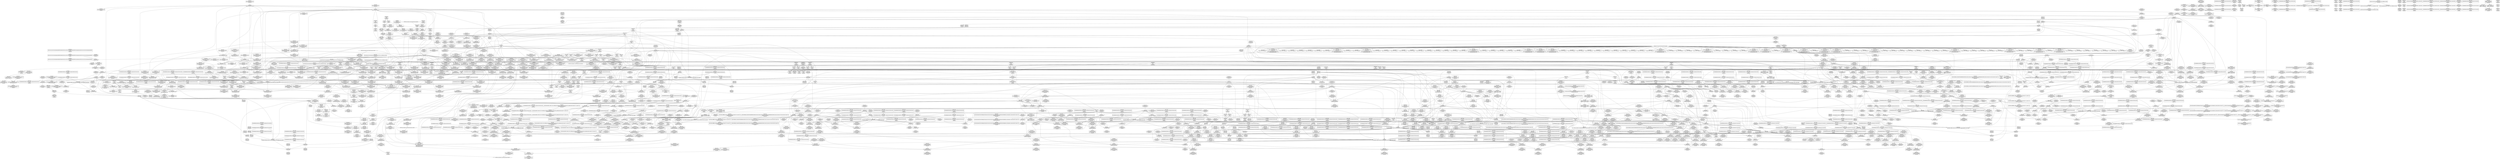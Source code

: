 digraph {
	CE0x5094f80 [shape=record,shape=Mrecord,label="{CE0x5094f80|selinux_shm_alloc_security:_if.end}"]
	CE0x50b2a40 [shape=record,shape=Mrecord,label="{CE0x50b2a40|ipc_alloc_security:_return|*SummSink*}"]
	CE0x512e410 [shape=record,shape=Mrecord,label="{CE0x512e410|rcu_read_unlock:_call|include/linux/rcupdate.h,933|*SummSink*}"]
	CE0x508c9f0 [shape=record,shape=Mrecord,label="{CE0x508c9f0|current_sid:_if.then|*SummSink*}"]
	CE0x514abc0 [shape=record,shape=Mrecord,label="{CE0x514abc0|GLOBAL:_rcu_read_unlock|*Constant*}"]
	CE0x51ed7d0 [shape=record,shape=Mrecord,label="{CE0x51ed7d0|__preempt_count_sub:_bb|*SummSink*}"]
	CE0x514b6d0 [shape=record,shape=Mrecord,label="{CE0x514b6d0|_ret_void,_!dbg_!27735|include/linux/rcupdate.h,938|*SummSink*}"]
	CE0x519a850 [shape=record,shape=Mrecord,label="{CE0x519a850|GLOBAL:_rcu_read_unlock.__warned|Global_var:rcu_read_unlock.__warned|*SummSink*}"]
	CE0x50b81c0 [shape=record,shape=Mrecord,label="{CE0x50b81c0|80:_i32,_112:_i8*,_:_CMRE_128,136_|*MultipleSource*|Function::selinux_shm_alloc_security&Arg::shp::|security/selinux/hooks.c,5298}"]
	CE0x514e110 [shape=record,shape=Mrecord,label="{CE0x514e110|rcu_read_unlock:_call3|include/linux/rcupdate.h,933}"]
	CE0x5116900 [shape=record,shape=Mrecord,label="{CE0x5116900|rcu_read_lock:_tmp14|include/linux/rcupdate.h,882|*SummSink*}"]
	CE0x5153590 [shape=record,shape=Mrecord,label="{CE0x5153590|GLOBAL:_rcu_lock_acquire|*Constant*|*SummSink*}"]
	CE0x510fec0 [shape=record,shape=Mrecord,label="{CE0x510fec0|__rcu_read_lock:_tmp7|include/linux/rcupdate.h,240|*SummSink*}"]
	CE0x50ec740 [shape=record,shape=Mrecord,label="{CE0x50ec740|ipc_free_security:_bb|*SummSource*}"]
	CE0x511cfb0 [shape=record,shape=Mrecord,label="{CE0x511cfb0|rcu_read_lock:_tmp18|include/linux/rcupdate.h,882|*SummSink*}"]
	CE0x50a9970 [shape=record,shape=Mrecord,label="{CE0x50a9970|80:_i32,_112:_i8*,_:_CMRE_92,96_|*MultipleSource*|Function::selinux_shm_alloc_security&Arg::shp::|security/selinux/hooks.c,5298}"]
	CE0x5128cc0 [shape=record,shape=Mrecord,label="{CE0x5128cc0|ipc_alloc_security:_tmp5|security/selinux/hooks.c,5084}"]
	CE0x512dd50 [shape=record,shape=Mrecord,label="{CE0x512dd50|ipc_alloc_security:_tmp7|security/selinux/hooks.c,5085|*SummSource*}"]
	CE0x50ee8b0 [shape=record,shape=Mrecord,label="{CE0x50ee8b0|ipc_alloc_security:_tmp13|security/selinux/hooks.c,5093|*SummSink*}"]
	CE0x51a7850 [shape=record,shape=Mrecord,label="{CE0x51a7850|rcu_lock_release:_map|Function::rcu_lock_release&Arg::map::|*SummSource*}"]
	CE0x512d3c0 [shape=record,shape=Mrecord,label="{CE0x512d3c0|%struct.ipc_security_struct*_null|*Constant*|*SummSource*}"]
	CE0x512ba70 [shape=record,shape=Mrecord,label="{CE0x512ba70|i64*_getelementptr_inbounds_(_2_x_i64_,_2_x_i64_*___llvm_gcov_ctr109,_i64_0,_i64_1)|*Constant*}"]
	CE0x51c3860 [shape=record,shape=Mrecord,label="{CE0x51c3860|i64_1|*Constant*}"]
	CE0x51be7e0 [shape=record,shape=Mrecord,label="{CE0x51be7e0|__preempt_count_add:_tmp7|./arch/x86/include/asm/preempt.h,73}"]
	CE0x51d1970 [shape=record,shape=Mrecord,label="{CE0x51d1970|rcu_lock_release:_indirectgoto}"]
	CE0x508e540 [shape=record,shape=Mrecord,label="{CE0x508e540|selinux_shm_alloc_security:_tmp|*SummSink*}"]
	CE0x508d9c0 [shape=record,shape=Mrecord,label="{CE0x508d9c0|80:_i32,_112:_i8*,_:_CMRE_49,50_}"]
	CE0x51d11a0 [shape=record,shape=Mrecord,label="{CE0x51d11a0|__preempt_count_add:_tmp|*SummSink*}"]
	CE0x519ff20 [shape=record,shape=Mrecord,label="{CE0x519ff20|rcu_lock_acquire:_tmp1}"]
	CE0x5123b00 [shape=record,shape=Mrecord,label="{CE0x5123b00|task_sid:_tmp8|security/selinux/hooks.c,208}"]
	CE0x51b9ef0 [shape=record,shape=Mrecord,label="{CE0x51b9ef0|rcu_lock_release:_tmp7}"]
	CE0x51a4a20 [shape=record,shape=Mrecord,label="{CE0x51a4a20|rcu_read_unlock:_tmp19|include/linux/rcupdate.h,933|*SummSink*}"]
	CE0x50949c0 [shape=record,shape=Mrecord,label="{CE0x50949c0|80:_i32,_112:_i8*,_:_CMRE_96,100_|*MultipleSource*|Function::selinux_shm_alloc_security&Arg::shp::|security/selinux/hooks.c,5298}"]
	CE0x509d7a0 [shape=record,shape=Mrecord,label="{CE0x509d7a0|i64*_getelementptr_inbounds_(_11_x_i64_,_11_x_i64_*___llvm_gcov_ctr125,_i64_0,_i64_1)|*Constant*|*SummSource*}"]
	CE0x5151d20 [shape=record,shape=Mrecord,label="{CE0x5151d20|rcu_read_unlock:_tmp16|include/linux/rcupdate.h,933|*SummSource*}"]
	CE0x50ab330 [shape=record,shape=Mrecord,label="{CE0x50ab330|_call_void_mcount()_#3|*SummSource*}"]
	CE0x51301a0 [shape=record,shape=Mrecord,label="{CE0x51301a0|ipc_alloc_security:_tmp9|security/selinux/hooks.c,5087|*SummSink*}"]
	CE0x50fef90 [shape=record,shape=Mrecord,label="{CE0x50fef90|i8*_getelementptr_inbounds_(_41_x_i8_,_41_x_i8_*_.str44,_i32_0,_i32_0)|*Constant*|*SummSource*}"]
	CE0x510dd50 [shape=record,shape=Mrecord,label="{CE0x510dd50|ipc_alloc_security:_tmp1|*SummSource*}"]
	CE0x50a0c00 [shape=record,shape=Mrecord,label="{CE0x50a0c00|i32_1|*Constant*}"]
	CE0x51aa7d0 [shape=record,shape=Mrecord,label="{CE0x51aa7d0|GLOBAL:_lock_acquire|*Constant*|*SummSink*}"]
	CE0x5087a20 [shape=record,shape=Mrecord,label="{CE0x5087a20|i64*_getelementptr_inbounds_(_9_x_i64_,_9_x_i64_*___llvm_gcov_ctr310,_i64_0,_i64_3)|*Constant*}"]
	CE0x51ba2e0 [shape=record,shape=Mrecord,label="{CE0x51ba2e0|i8*_undef|*Constant*}"]
	CE0x514e590 [shape=record,shape=Mrecord,label="{CE0x514e590|rcu_read_lock:_tmp9|include/linux/rcupdate.h,882}"]
	CE0x51c1d30 [shape=record,shape=Mrecord,label="{CE0x51c1d30|i64*_getelementptr_inbounds_(_4_x_i64_,_4_x_i64_*___llvm_gcov_ctr129,_i64_0,_i64_0)|*Constant*}"]
	CE0x512f5a0 [shape=record,shape=Mrecord,label="{CE0x512f5a0|ipc_free_security:_tmp1}"]
	CE0x5121ba0 [shape=record,shape=Mrecord,label="{CE0x5121ba0|rcu_read_lock:_tmp8|include/linux/rcupdate.h,882|*SummSink*}"]
	CE0x50a5330 [shape=record,shape=Mrecord,label="{CE0x50a5330|i16_28|*Constant*}"]
	CE0x51a0be0 [shape=record,shape=Mrecord,label="{CE0x51a0be0|rcu_read_unlock:_call3|include/linux/rcupdate.h,933|*SummSink*}"]
	CE0x5113570 [shape=record,shape=Mrecord,label="{CE0x5113570|i64_0|*Constant*}"]
	CE0x50a0880 [shape=record,shape=Mrecord,label="{CE0x50a0880|rcu_read_unlock:_tmp1}"]
	CE0x510b150 [shape=record,shape=Mrecord,label="{CE0x510b150|i32_1|*Constant*}"]
	CE0x51e5f30 [shape=record,shape=Mrecord,label="{CE0x51e5f30|_call_void_mcount()_#3|*SummSource*}"]
	CE0x51b9a20 [shape=record,shape=Mrecord,label="{CE0x51b9a20|rcu_lock_release:_tmp6|*SummSource*}"]
	CE0x511a1c0 [shape=record,shape=Mrecord,label="{CE0x511a1c0|i64*_getelementptr_inbounds_(_11_x_i64_,_11_x_i64_*___llvm_gcov_ctr127,_i64_0,_i64_8)|*Constant*|*SummSource*}"]
	CE0x51c2b10 [shape=record,shape=Mrecord,label="{CE0x51c2b10|i64_1|*Constant*}"]
	CE0x5156da0 [shape=record,shape=Mrecord,label="{CE0x5156da0|GLOBAL:___rcu_read_lock|*Constant*}"]
	CE0x50ae2b0 [shape=record,shape=Mrecord,label="{CE0x50ae2b0|get_current:_entry|*SummSink*}"]
	CE0x50afc50 [shape=record,shape=Mrecord,label="{CE0x50afc50|ipc_alloc_security:_sclass|Function::ipc_alloc_security&Arg::sclass::|*SummSink*}"]
	CE0x512a600 [shape=record,shape=Mrecord,label="{CE0x512a600|rcu_read_lock:_tmp3|*SummSink*}"]
	CE0x5132cd0 [shape=record,shape=Mrecord,label="{CE0x5132cd0|cred_sid:_bb|*SummSource*}"]
	CE0x50dbbc0 [shape=record,shape=Mrecord,label="{CE0x50dbbc0|i64_5|*Constant*|*SummSink*}"]
	CE0x513c8f0 [shape=record,shape=Mrecord,label="{CE0x513c8f0|i64_7|*Constant*|*SummSink*}"]
	CE0x6bd15c0 [shape=record,shape=Mrecord,label="{CE0x6bd15c0|selinux_shm_alloc_security:_if.end10|*SummSource*}"]
	CE0x51a0a70 [shape=record,shape=Mrecord,label="{CE0x51a0a70|rcu_read_unlock:_call3|include/linux/rcupdate.h,933|*SummSource*}"]
	CE0x5153ee0 [shape=record,shape=Mrecord,label="{CE0x5153ee0|task_sid:_if.then|*SummSink*}"]
	CE0x510e400 [shape=record,shape=Mrecord,label="{CE0x510e400|i64*_getelementptr_inbounds_(_6_x_i64_,_6_x_i64_*___llvm_gcov_ctr301,_i64_0,_i64_0)|*Constant*}"]
	CE0x5118ec0 [shape=record,shape=Mrecord,label="{CE0x5118ec0|rcu_read_unlock:_tmp4|include/linux/rcupdate.h,933}"]
	CE0x50fc270 [shape=record,shape=Mrecord,label="{CE0x50fc270|rcu_read_unlock:_call|include/linux/rcupdate.h,933}"]
	CE0x51ba480 [shape=record,shape=Mrecord,label="{CE0x51ba480|__preempt_count_add:_tmp3|*SummSource*}"]
	CE0x50db4b0 [shape=record,shape=Mrecord,label="{CE0x50db4b0|avc_has_perm:_entry}"]
	CE0x515d990 [shape=record,shape=Mrecord,label="{CE0x515d990|kmalloc:_tmp2}"]
	CE0x519c5e0 [shape=record,shape=Mrecord,label="{CE0x519c5e0|rcu_read_unlock:_land.lhs.true2|*SummSink*}"]
	CE0x514e700 [shape=record,shape=Mrecord,label="{CE0x514e700|i64*_getelementptr_inbounds_(_11_x_i64_,_11_x_i64_*___llvm_gcov_ctr127,_i64_0,_i64_8)|*Constant*|*SummSink*}"]
	CE0x5110bb0 [shape=record,shape=Mrecord,label="{CE0x5110bb0|rcu_read_unlock:_do.body|*SummSink*}"]
	CE0x51ec850 [shape=record,shape=Mrecord,label="{CE0x51ec850|__rcu_read_unlock:_tmp7|include/linux/rcupdate.h,245}"]
	CE0x5078bd0 [shape=record,shape=Mrecord,label="{CE0x5078bd0|0:_i8,_:_GCMR_current_sid.__warned_internal_global_i8_0,_section_.data.unlikely_,_align_1:_elem_0:default:}"]
	CE0x5158b90 [shape=record,shape=Mrecord,label="{CE0x5158b90|cred_sid:_tmp3}"]
	CE0x5103f00 [shape=record,shape=Mrecord,label="{CE0x5103f00|rcu_lock_release:_tmp4|include/linux/rcupdate.h,423}"]
	CE0x51e5220 [shape=record,shape=Mrecord,label="{CE0x51e5220|_call_void_mcount()_#3|*SummSink*}"]
	CE0x5147b80 [shape=record,shape=Mrecord,label="{CE0x5147b80|task_sid:_tmp24|security/selinux/hooks.c,208|*SummSink*}"]
	CE0x51c2270 [shape=record,shape=Mrecord,label="{CE0x51c2270|_call_void_mcount()_#3|*SummSource*}"]
	CE0x51c4890 [shape=record,shape=Mrecord,label="{CE0x51c4890|__preempt_count_sub:_tmp2}"]
	CE0x50f2d90 [shape=record,shape=Mrecord,label="{CE0x50f2d90|GLOBAL:_kzalloc|*Constant*|*SummSource*}"]
	CE0x51aaf30 [shape=record,shape=Mrecord,label="{CE0x51aaf30|_call_void_mcount()_#3}"]
	CE0x5097e20 [shape=record,shape=Mrecord,label="{CE0x5097e20|i32_1|*Constant*}"]
	CE0x50fd920 [shape=record,shape=Mrecord,label="{CE0x50fd920|ipc_alloc_security:_sid3|security/selinux/hooks.c,5089}"]
	CE0x513a320 [shape=record,shape=Mrecord,label="{CE0x513a320|i64*_getelementptr_inbounds_(_4_x_i64_,_4_x_i64_*___llvm_gcov_ctr128,_i64_0,_i64_3)|*Constant*}"]
	CE0x5078db0 [shape=record,shape=Mrecord,label="{CE0x5078db0|current_sid:_tmp8|security/selinux/hooks.c,218|*SummSource*}"]
	CE0x515bb80 [shape=record,shape=Mrecord,label="{CE0x515bb80|GLOBAL:___kmalloc|*Constant*|*SummSink*}"]
	CE0x511b2d0 [shape=record,shape=Mrecord,label="{CE0x511b2d0|GLOBAL:_lockdep_rcu_suspicious|*Constant*}"]
	CE0x514e940 [shape=record,shape=Mrecord,label="{CE0x514e940|rcu_read_lock:_tmp9|include/linux/rcupdate.h,882|*SummSink*}"]
	CE0x512c270 [shape=record,shape=Mrecord,label="{CE0x512c270|ipc_free_security:_tmp5|security/selinux/hooks.c,5097}"]
	CE0x51208e0 [shape=record,shape=Mrecord,label="{CE0x51208e0|rcu_read_lock:_tmp6|include/linux/rcupdate.h,882}"]
	CE0x509b410 [shape=record,shape=Mrecord,label="{CE0x509b410|selinux_shm_alloc_security:_call|security/selinux/hooks.c,5295}"]
	CE0x50ac740 [shape=record,shape=Mrecord,label="{CE0x50ac740|80:_i32,_112:_i8*,_:_CMRE_200,208_|*MultipleSource*|Function::selinux_shm_alloc_security&Arg::shp::|security/selinux/hooks.c,5298}"]
	CE0x50beb30 [shape=record,shape=Mrecord,label="{CE0x50beb30|selinux_shm_alloc_security:_tmp1|*SummSource*}"]
	CE0x515d820 [shape=record,shape=Mrecord,label="{CE0x515d820|task_sid:_do.body5|*SummSink*}"]
	CE0x5157e20 [shape=record,shape=Mrecord,label="{CE0x5157e20|task_sid:_tmp18|security/selinux/hooks.c,208|*SummSource*}"]
	CE0x509c760 [shape=record,shape=Mrecord,label="{CE0x509c760|GLOBAL:___llvm_gcov_ctr125|Global_var:__llvm_gcov_ctr125|*SummSource*}"]
	CE0x50a90f0 [shape=record,shape=Mrecord,label="{CE0x50a90f0|80:_i32,_112:_i8*,_:_CMRE_19,20_}"]
	CE0x51ae5a0 [shape=record,shape=Mrecord,label="{CE0x51ae5a0|__preempt_count_sub:_tmp7|./arch/x86/include/asm/preempt.h,78|*SummSource*}"]
	CE0x512c820 [shape=record,shape=Mrecord,label="{CE0x512c820|ipc_free_security:_security1|security/selinux/hooks.c,5098|*SummSource*}"]
	CE0x51133e0 [shape=record,shape=Mrecord,label="{CE0x51133e0|GLOBAL:___llvm_gcov_ctr127|Global_var:__llvm_gcov_ctr127|*SummSink*}"]
	CE0x51008c0 [shape=record,shape=Mrecord,label="{CE0x51008c0|current_sid:_call4|security/selinux/hooks.c,218|*SummSource*}"]
	CE0x512f610 [shape=record,shape=Mrecord,label="{CE0x512f610|ipc_free_security:_tmp1|*SummSource*}"]
	CE0x512a430 [shape=record,shape=Mrecord,label="{CE0x512a430|rcu_read_lock:_tmp3}"]
	CE0x50ef420 [shape=record,shape=Mrecord,label="{CE0x50ef420|current_sid:_tobool1|security/selinux/hooks.c,218}"]
	CE0x509cb50 [shape=record,shape=Mrecord,label="{CE0x509cb50|80:_i32,_112:_i8*,_:_CMRE_45,46_}"]
	CE0x50d8650 [shape=record,shape=Mrecord,label="{CE0x50d8650|selinux_shm_alloc_security:_tmp11|security/selinux/hooks.c,5307}"]
	CE0x511dcc0 [shape=record,shape=Mrecord,label="{CE0x511dcc0|rcu_read_lock:_tmp19|include/linux/rcupdate.h,882|*SummSource*}"]
	CE0x5113a90 [shape=record,shape=Mrecord,label="{CE0x5113a90|GLOBAL:_rcu_lock_map|Global_var:rcu_lock_map|*SummSource*}"]
	CE0x51d7310 [shape=record,shape=Mrecord,label="{CE0x51d7310|%struct.lockdep_map*_null|*Constant*}"]
	CE0x515ba60 [shape=record,shape=Mrecord,label="{CE0x515ba60|GLOBAL:___kmalloc|*Constant*|*SummSource*}"]
	CE0x50beba0 [shape=record,shape=Mrecord,label="{CE0x50beba0|selinux_shm_alloc_security:_tmp1}"]
	CE0x510f4c0 [shape=record,shape=Mrecord,label="{CE0x510f4c0|rcu_read_unlock:_tmp2}"]
	CE0x51cbff0 [shape=record,shape=Mrecord,label="{CE0x51cbff0|i64*_getelementptr_inbounds_(_4_x_i64_,_4_x_i64_*___llvm_gcov_ctr130,_i64_0,_i64_3)|*Constant*|*SummSink*}"]
	CE0x50acac0 [shape=record,shape=Mrecord,label="{CE0x50acac0|ipc_alloc_security:_task|Function::ipc_alloc_security&Arg::task::|*SummSource*}"]
	CE0x50a71f0 [shape=record,shape=Mrecord,label="{CE0x50a71f0|task_sid:_tobool|security/selinux/hooks.c,208}"]
	CE0x511af10 [shape=record,shape=Mrecord,label="{CE0x511af10|i8*_getelementptr_inbounds_(_25_x_i8_,_25_x_i8_*_.str45,_i32_0,_i32_0)|*Constant*|*SummSink*}"]
	CE0x51d7fb0 [shape=record,shape=Mrecord,label="{CE0x51d7fb0|i64*_getelementptr_inbounds_(_4_x_i64_,_4_x_i64_*___llvm_gcov_ctr130,_i64_0,_i64_0)|*Constant*|*SummSource*}"]
	CE0x515b120 [shape=record,shape=Mrecord,label="{CE0x515b120|task_sid:_tmp11|security/selinux/hooks.c,208|*SummSource*}"]
	CE0x51bf200 [shape=record,shape=Mrecord,label="{CE0x51bf200|__preempt_count_sub:_bb|*SummSource*}"]
	CE0x50a4c90 [shape=record,shape=Mrecord,label="{CE0x50a4c90|i64*_getelementptr_inbounds_(_9_x_i64_,_9_x_i64_*___llvm_gcov_ctr310,_i64_0,_i64_0)|*Constant*}"]
	CE0x50dd090 [shape=record,shape=Mrecord,label="{CE0x50dd090|avc_has_perm:_entry|*SummSink*}"]
	CE0x50e62b0 [shape=record,shape=Mrecord,label="{CE0x50e62b0|i64*_getelementptr_inbounds_(_9_x_i64_,_9_x_i64_*___llvm_gcov_ctr310,_i64_0,_i64_7)|*Constant*}"]
	CE0x51d1750 [shape=record,shape=Mrecord,label="{CE0x51d1750|__preempt_count_add:_tmp|*SummSource*}"]
	CE0x50fa0a0 [shape=record,shape=Mrecord,label="{CE0x50fa0a0|kzalloc:_flags|Function::kzalloc&Arg::flags::|*SummSink*}"]
	CE0x50dcba0 [shape=record,shape=Mrecord,label="{CE0x50dcba0|selinux_shm_alloc_security:_tmp14|security/selinux/hooks.c,5309|*SummSink*}"]
	CE0x51a6ff0 [shape=record,shape=Mrecord,label="{CE0x51a6ff0|GLOBAL:_rcu_lock_release|*Constant*|*SummSink*}"]
	CE0x5096530 [shape=record,shape=Mrecord,label="{CE0x5096530|selinux_shm_alloc_security:_return}"]
	CE0x509ca20 [shape=record,shape=Mrecord,label="{CE0x509ca20|80:_i32,_112:_i8*,_:_CMRE_44,45_}"]
	CE0x50f9a00 [shape=record,shape=Mrecord,label="{CE0x50f9a00|current_sid:_tmp15|security/selinux/hooks.c,218|*SummSource*}"]
	CE0x51285e0 [shape=record,shape=Mrecord,label="{CE0x51285e0|%struct.task_struct*_(%struct.task_struct**)*_asm_movq_%gs:$_1:P_,$0_,_r,im,_dirflag_,_fpsr_,_flags_}"]
	CE0x50a9540 [shape=record,shape=Mrecord,label="{CE0x50a9540|80:_i32,_112:_i8*,_:_CMRE_84,88_|*MultipleSource*|Function::selinux_shm_alloc_security&Arg::shp::|security/selinux/hooks.c,5298}"]
	CE0x5119850 [shape=record,shape=Mrecord,label="{CE0x5119850|rcu_read_unlock:_land.lhs.true2}"]
	CE0x50f9610 [shape=record,shape=Mrecord,label="{CE0x50f9610|i64*_getelementptr_inbounds_(_11_x_i64_,_11_x_i64_*___llvm_gcov_ctr125,_i64_0,_i64_8)|*Constant*|*SummSource*}"]
	CE0x50e0750 [shape=record,shape=Mrecord,label="{CE0x50e0750|current_sid:_tmp17|security/selinux/hooks.c,218}"]
	CE0x50f7e20 [shape=record,shape=Mrecord,label="{CE0x50f7e20|current_sid:_tmp11|security/selinux/hooks.c,218|*SummSource*}"]
	CE0x50f1170 [shape=record,shape=Mrecord,label="{CE0x50f1170|i8*_getelementptr_inbounds_(_25_x_i8_,_25_x_i8_*_.str3,_i32_0,_i32_0)|*Constant*|*SummSink*}"]
	CE0x5132420 [shape=record,shape=Mrecord,label="{CE0x5132420|i64*_getelementptr_inbounds_(_6_x_i64_,_6_x_i64_*___llvm_gcov_ctr301,_i64_0,_i64_3)|*Constant*|*SummSink*}"]
	CE0x51256a0 [shape=record,shape=Mrecord,label="{CE0x51256a0|task_sid:_tmp10|security/selinux/hooks.c,208}"]
	CE0x50a5060 [shape=record,shape=Mrecord,label="{CE0x50a5060|GLOBAL:_ipc_alloc_security|*Constant*|*SummSink*}"]
	CE0x50e1e70 [shape=record,shape=Mrecord,label="{CE0x50e1e70|_ret_void,_!dbg_!27719|security/selinux/hooks.c,5100|*SummSink*}"]
	CE0x51128c0 [shape=record,shape=Mrecord,label="{CE0x51128c0|__rcu_read_lock:_tmp1}"]
	CE0x50878e0 [shape=record,shape=Mrecord,label="{CE0x50878e0|80:_i32,_112:_i8*,_:_CMRE_5,6_}"]
	CE0x50f8bc0 [shape=record,shape=Mrecord,label="{CE0x50f8bc0|current_sid:_bb}"]
	CE0x510bf10 [shape=record,shape=Mrecord,label="{CE0x510bf10|_call_void_mcount()_#3}"]
	CE0x51002d0 [shape=record,shape=Mrecord,label="{CE0x51002d0|task_sid:_tmp21|security/selinux/hooks.c,208}"]
	CE0x51160f0 [shape=record,shape=Mrecord,label="{CE0x51160f0|rcu_read_lock:_tmp13|include/linux/rcupdate.h,882}"]
	CE0x510ba30 [shape=record,shape=Mrecord,label="{CE0x510ba30|i64*_getelementptr_inbounds_(_11_x_i64_,_11_x_i64_*___llvm_gcov_ctr127,_i64_0,_i64_0)|*Constant*|*SummSink*}"]
	CE0x50be020 [shape=record,shape=Mrecord,label="{CE0x50be020|selinux_shm_alloc_security:_type|security/selinux/hooks.c,5304|*SummSource*}"]
	CE0x50bcb40 [shape=record,shape=Mrecord,label="{CE0x50bcb40|i32_78|*Constant*|*SummSink*}"]
	CE0x50b1600 [shape=record,shape=Mrecord,label="{CE0x50b1600|_ret_i32_%retval.0,_!dbg_!27746|security/selinux/hooks.c,5314|*SummSource*}"]
	CE0x50e4120 [shape=record,shape=Mrecord,label="{CE0x50e4120|selinux_shm_alloc_security:_tmp17|security/selinux/hooks.c,5310|*SummSink*}"]
	CE0x50ff6e0 [shape=record,shape=Mrecord,label="{CE0x50ff6e0|i64*_getelementptr_inbounds_(_13_x_i64_,_13_x_i64_*___llvm_gcov_ctr126,_i64_0,_i64_9)|*Constant*|*SummSource*}"]
	CE0x51be3a0 [shape=record,shape=Mrecord,label="{CE0x51be3a0|__preempt_count_add:_bb|*SummSink*}"]
	CE0x512afe0 [shape=record,shape=Mrecord,label="{CE0x512afe0|_call_void_mcount()_#3|*SummSource*}"]
	CE0x514c0b0 [shape=record,shape=Mrecord,label="{CE0x514c0b0|i64*_getelementptr_inbounds_(_2_x_i64_,_2_x_i64_*___llvm_gcov_ctr109,_i64_0,_i64_0)|*Constant*}"]
	CE0x519db10 [shape=record,shape=Mrecord,label="{CE0x519db10|__preempt_count_sub:_entry}"]
	CE0x50eb850 [shape=record,shape=Mrecord,label="{CE0x50eb850|i64*_getelementptr_inbounds_(_11_x_i64_,_11_x_i64_*___llvm_gcov_ctr132,_i64_0,_i64_0)|*Constant*|*SummSource*}"]
	CE0x50ddcc0 [shape=record,shape=Mrecord,label="{CE0x50ddcc0|avc_has_perm:_tclass|Function::avc_has_perm&Arg::tclass::|*SummSource*}"]
	CE0x513d0b0 [shape=record,shape=Mrecord,label="{CE0x513d0b0|rcu_read_lock:_bb|*SummSource*}"]
	CE0x50fbfe0 [shape=record,shape=Mrecord,label="{CE0x50fbfe0|rcu_read_unlock:_tmp2|*SummSink*}"]
	CE0x511fe90 [shape=record,shape=Mrecord,label="{CE0x511fe90|_call_void_mcount()_#3|*SummSink*}"]
	CE0x51521e0 [shape=record,shape=Mrecord,label="{CE0x51521e0|rcu_read_lock:_tmp5|include/linux/rcupdate.h,882|*SummSource*}"]
	CE0x513a7d0 [shape=record,shape=Mrecord,label="{CE0x513a7d0|0:_i8,_:_GCMR_rcu_read_unlock.__warned_internal_global_i8_0,_section_.data.unlikely_,_align_1:_elem_0:default:}"]
	CE0x51aa540 [shape=record,shape=Mrecord,label="{CE0x51aa540|GLOBAL:_lock_acquire|*Constant*|*SummSource*}"]
	CE0x513af80 [shape=record,shape=Mrecord,label="{CE0x513af80|i32_32768|*Constant*}"]
	CE0x51aac70 [shape=record,shape=Mrecord,label="{CE0x51aac70|i32_2|*Constant*|*SummSource*}"]
	CE0x51be200 [shape=record,shape=Mrecord,label="{CE0x51be200|__preempt_count_add:_do.body}"]
	CE0x50a6500 [shape=record,shape=Mrecord,label="{CE0x50a6500|80:_i32,_112:_i8*,_:_CMRE_67,68_}"]
	CE0x51c1e80 [shape=record,shape=Mrecord,label="{CE0x51c1e80|__preempt_count_sub:_tmp1|*SummSource*}"]
	CE0x5150db0 [shape=record,shape=Mrecord,label="{CE0x5150db0|_ret_void,_!dbg_!27717|include/linux/rcupdate.h,240}"]
	CE0x50793c0 [shape=record,shape=Mrecord,label="{CE0x50793c0|current_sid:_tmp3|*SummSink*}"]
	CE0x51596a0 [shape=record,shape=Mrecord,label="{CE0x51596a0|rcu_read_lock:_tmp4|include/linux/rcupdate.h,882|*SummSource*}"]
	CE0x512a270 [shape=record,shape=Mrecord,label="{CE0x512a270|task_sid:_tmp13|security/selinux/hooks.c,208|*SummSource*}"]
	CE0x514f960 [shape=record,shape=Mrecord,label="{CE0x514f960|GLOBAL:_rcu_read_lock.__warned|Global_var:rcu_read_lock.__warned|*SummSource*}"]
	CE0x5106b50 [shape=record,shape=Mrecord,label="{CE0x5106b50|current_sid:_security|security/selinux/hooks.c,218}"]
	CE0x5106fd0 [shape=record,shape=Mrecord,label="{CE0x5106fd0|COLLAPSED:_CMRE:_elem_0::|security/selinux/hooks.c,218}"]
	CE0x50bea50 [shape=record,shape=Mrecord,label="{CE0x50bea50|i64_1|*Constant*|*SummSink*}"]
	CE0x513ca00 [shape=record,shape=Mrecord,label="{CE0x513ca00|i64_6|*Constant*}"]
	CE0x51599b0 [shape=record,shape=Mrecord,label="{CE0x51599b0|task_sid:_call|security/selinux/hooks.c,208|*SummSink*}"]
	CE0x50f8fb0 [shape=record,shape=Mrecord,label="{CE0x50f8fb0|i64*_getelementptr_inbounds_(_2_x_i64_,_2_x_i64_*___llvm_gcov_ctr302,_i64_0,_i64_1)|*Constant*|*SummSource*}"]
	CE0x50b3600 [shape=record,shape=Mrecord,label="{CE0x50b3600|kzalloc:_size|Function::kzalloc&Arg::size::|*SummSink*}"]
	CE0x50f47e0 [shape=record,shape=Mrecord,label="{CE0x50f47e0|ipc_alloc_security:_if.then|*SummSource*}"]
	CE0x510cae0 [shape=record,shape=Mrecord,label="{CE0x510cae0|task_sid:_tmp16|security/selinux/hooks.c,208}"]
	CE0x508c430 [shape=record,shape=Mrecord,label="{CE0x508c430|ipc_alloc_security:_call|security/selinux/hooks.c,5083}"]
	CE0x512ed30 [shape=record,shape=Mrecord,label="{CE0x512ed30|_call_void_mcount()_#3|*SummSource*}"]
	CE0x519e3f0 [shape=record,shape=Mrecord,label="{CE0x519e3f0|i64*_getelementptr_inbounds_(_11_x_i64_,_11_x_i64_*___llvm_gcov_ctr132,_i64_0,_i64_8)|*Constant*|*SummSink*}"]
	CE0x50b6870 [shape=record,shape=Mrecord,label="{CE0x50b6870|kzalloc:_or|include/linux/slab.h,578|*SummSource*}"]
	CE0x5114a60 [shape=record,shape=Mrecord,label="{CE0x5114a60|__rcu_read_lock:_tmp}"]
	CE0x51e8030 [shape=record,shape=Mrecord,label="{CE0x51e8030|__preempt_count_sub:_tmp1|*SummSink*}"]
	CE0x5150960 [shape=record,shape=Mrecord,label="{CE0x5150960|cred_sid:_tmp4|*LoadInst*|security/selinux/hooks.c,196|*SummSink*}"]
	CE0x51e83d0 [shape=record,shape=Mrecord,label="{CE0x51e83d0|_call_void___preempt_count_sub(i32_1)_#10,_!dbg_!27715|include/linux/rcupdate.h,244}"]
	CE0x512dce0 [shape=record,shape=Mrecord,label="{CE0x512dce0|ipc_alloc_security:_tmp7|security/selinux/hooks.c,5085}"]
	CE0x510f0c0 [shape=record,shape=Mrecord,label="{CE0x510f0c0|i64*_getelementptr_inbounds_(_4_x_i64_,_4_x_i64_*___llvm_gcov_ctr130,_i64_0,_i64_0)|*Constant*|*SummSink*}"]
	CE0x50991d0 [shape=record,shape=Mrecord,label="{CE0x50991d0|80:_i32,_112:_i8*,_:_CMRE_6,7_}"]
	CE0x50d9830 [shape=record,shape=Mrecord,label="{CE0x50d9830|selinux_shm_alloc_security:_key|security/selinux/hooks.c,5305|*SummSink*}"]
	CE0x51305f0 [shape=record,shape=Mrecord,label="{CE0x51305f0|ipc_alloc_security:_tmp10|security/selinux/hooks.c,5087|*SummSource*}"]
	CE0x5116250 [shape=record,shape=Mrecord,label="{CE0x5116250|rcu_read_lock:_tmp13|include/linux/rcupdate.h,882|*SummSource*}"]
	CE0x509c550 [shape=record,shape=Mrecord,label="{CE0x509c550|GLOBAL:___llvm_gcov_ctr125|Global_var:__llvm_gcov_ctr125}"]
	CE0x50d7880 [shape=record,shape=Mrecord,label="{CE0x50d7880|selinux_shm_alloc_security:_shm_perm4|security/selinux/hooks.c,5305}"]
	CE0x5122760 [shape=record,shape=Mrecord,label="{CE0x5122760|i64*_getelementptr_inbounds_(_2_x_i64_,_2_x_i64_*___llvm_gcov_ctr182,_i64_0,_i64_0)|*Constant*|*SummSource*}"]
	CE0x513c4d0 [shape=record,shape=Mrecord,label="{CE0x513c4d0|i64*_getelementptr_inbounds_(_11_x_i64_,_11_x_i64_*___llvm_gcov_ctr127,_i64_0,_i64_0)|*Constant*}"]
	CE0x515da00 [shape=record,shape=Mrecord,label="{CE0x515da00|kmalloc:_tmp2|*SummSource*}"]
	CE0x514c970 [shape=record,shape=Mrecord,label="{CE0x514c970|rcu_read_lock:_tmp7|include/linux/rcupdate.h,882|*SummSink*}"]
	CE0x51c8cb0 [shape=record,shape=Mrecord,label="{CE0x51c8cb0|__preempt_count_sub:_tmp7|./arch/x86/include/asm/preempt.h,78|*SummSink*}"]
	CE0x5118b90 [shape=record,shape=Mrecord,label="{CE0x5118b90|i64*_getelementptr_inbounds_(_11_x_i64_,_11_x_i64_*___llvm_gcov_ctr127,_i64_0,_i64_1)|*Constant*|*SummSink*}"]
	CE0x50f7a90 [shape=record,shape=Mrecord,label="{CE0x50f7a90|ipc_alloc_security:_if.end}"]
	CE0x51f99d0 [shape=record,shape=Mrecord,label="{CE0x51f99d0|__preempt_count_sub:_tmp4|./arch/x86/include/asm/preempt.h,77|*SummSource*}"]
	CE0x50efd50 [shape=record,shape=Mrecord,label="{CE0x50efd50|_call_void_mcount()_#3|*SummSink*}"]
	CE0x5111060 [shape=record,shape=Mrecord,label="{CE0x5111060|ipc_alloc_security:_sclass2|security/selinux/hooks.c,5088}"]
	CE0x5147f10 [shape=record,shape=Mrecord,label="{CE0x5147f10|task_sid:_tmp25|security/selinux/hooks.c,208|*SummSource*}"]
	CE0x51bf350 [shape=record,shape=Mrecord,label="{CE0x51bf350|__preempt_count_sub:_do.body|*SummSource*}"]
	CE0x512e150 [shape=record,shape=Mrecord,label="{CE0x512e150|rcu_read_unlock:_tobool|include/linux/rcupdate.h,933|*SummSource*}"]
	CE0x513e0e0 [shape=record,shape=Mrecord,label="{CE0x513e0e0|COLLAPSED:_GCMRE___llvm_gcov_ctr127_internal_global_11_x_i64_zeroinitializer:_elem_0:default:}"]
	CE0x51a89c0 [shape=record,shape=Mrecord,label="{CE0x51a89c0|__rcu_read_lock:_tmp5|include/linux/rcupdate.h,239|*SummSink*}"]
	CE0x5124cd0 [shape=record,shape=Mrecord,label="{CE0x5124cd0|task_sid:_tmp8|security/selinux/hooks.c,208|*SummSource*}"]
	CE0x51acda0 [shape=record,shape=Mrecord,label="{CE0x51acda0|i32_1|*Constant*}"]
	CE0x50e49e0 [shape=record,shape=Mrecord,label="{CE0x50e49e0|ipc_free_security:_perm|Function::ipc_free_security&Arg::perm::|*SummSink*}"]
	CE0x5129400 [shape=record,shape=Mrecord,label="{CE0x5129400|_ret_i8*_%call,_!dbg_!27714|include/linux/slab.h,429}"]
	CE0x512e480 [shape=record,shape=Mrecord,label="{CE0x512e480|_call_void_mcount()_#3}"]
	CE0x51d68a0 [shape=record,shape=Mrecord,label="{CE0x51d68a0|_call_void_mcount()_#3|*SummSource*}"]
	CE0x51a9d50 [shape=record,shape=Mrecord,label="{CE0x51a9d50|_ret_void,_!dbg_!27717|include/linux/rcupdate.h,245|*SummSource*}"]
	CE0x51a7960 [shape=record,shape=Mrecord,label="{CE0x51a7960|rcu_lock_release:_map|Function::rcu_lock_release&Arg::map::|*SummSink*}"]
	CE0x5112850 [shape=record,shape=Mrecord,label="{CE0x5112850|i64_1|*Constant*}"]
	CE0x508c5c0 [shape=record,shape=Mrecord,label="{CE0x508c5c0|ipc_alloc_security:_call|security/selinux/hooks.c,5083|*SummSink*}"]
	CE0x51e8150 [shape=record,shape=Mrecord,label="{CE0x51e8150|_call_void_asm_sideeffect_,_memory_,_dirflag_,_fpsr_,_flags_()_#3,_!dbg_!27711,_!srcloc_!27714|include/linux/rcupdate.h,244|*SummSource*}"]
	CE0x51d95a0 [shape=record,shape=Mrecord,label="{CE0x51d95a0|__preempt_count_sub:_tmp}"]
	CE0x5116320 [shape=record,shape=Mrecord,label="{CE0x5116320|rcu_read_lock:_tmp13|include/linux/rcupdate.h,882|*SummSink*}"]
	CE0x51bf4d0 [shape=record,shape=Mrecord,label="{CE0x51bf4d0|__preempt_count_sub:_do.body|*SummSink*}"]
	CE0x50d8bb0 [shape=record,shape=Mrecord,label="{CE0x50d8bb0|i64*_getelementptr_inbounds_(_6_x_i64_,_6_x_i64_*___llvm_gcov_ctr301,_i64_0,_i64_4)|*Constant*|*SummSink*}"]
	CE0x51cf330 [shape=record,shape=Mrecord,label="{CE0x51cf330|_call_void_mcount()_#3}"]
	CE0x514ea80 [shape=record,shape=Mrecord,label="{CE0x514ea80|rcu_read_lock:_land.lhs.true|*SummSource*}"]
	CE0x50a4180 [shape=record,shape=Mrecord,label="{CE0x50a4180|get_current:_tmp2|*SummSource*}"]
	CE0x51aab10 [shape=record,shape=Mrecord,label="{CE0x51aab10|i32_2|*Constant*}"]
	CE0x50dd4f0 [shape=record,shape=Mrecord,label="{CE0x50dd4f0|avc_has_perm:_ssid|Function::avc_has_perm&Arg::ssid::}"]
	CE0x512aa00 [shape=record,shape=Mrecord,label="{CE0x512aa00|task_sid:_do.body|*SummSink*}"]
	CE0x5110cc0 [shape=record,shape=Mrecord,label="{CE0x5110cc0|rcu_read_unlock:_do.end}"]
	CE0x50d9e70 [shape=record,shape=Mrecord,label="{CE0x50d9e70|selinux_shm_alloc_security:_tmp10|security/selinux/hooks.c,5305|*SummSink*}"]
	CE0x513d4d0 [shape=record,shape=Mrecord,label="{CE0x513d4d0|task_sid:_tmp7|security/selinux/hooks.c,208|*SummSink*}"]
	CE0x515b680 [shape=record,shape=Mrecord,label="{CE0x515b680|GLOBAL:___rcu_read_lock|*Constant*|*SummSink*}"]
	CE0x50ed260 [shape=record,shape=Mrecord,label="{CE0x50ed260|ipc_free_security:_tmp5|security/selinux/hooks.c,5097|*SummSink*}"]
	CE0x50972a0 [shape=record,shape=Mrecord,label="{CE0x50972a0|selinux_shm_alloc_security:_tmp3|security/selinux/hooks.c,5299}"]
	CE0x50fabb0 [shape=record,shape=Mrecord,label="{CE0x50fabb0|GLOBAL:_task_sid|*Constant*|*SummSource*}"]
	CE0x50fbf70 [shape=record,shape=Mrecord,label="{CE0x50fbf70|rcu_read_unlock:_tmp2|*SummSource*}"]
	CE0x513a960 [shape=record,shape=Mrecord,label="{CE0x513a960|kzalloc:_bb|*SummSink*}"]
	CE0x50e3ec0 [shape=record,shape=Mrecord,label="{CE0x50e3ec0|selinux_shm_alloc_security:_tmp16|security/selinux/hooks.c,5310}"]
	CE0x512bbe0 [shape=record,shape=Mrecord,label="{CE0x512bbe0|task_sid:_do.end6}"]
	CE0x51d1000 [shape=record,shape=Mrecord,label="{CE0x51d1000|__rcu_read_unlock:_do.body}"]
	CE0x515ca10 [shape=record,shape=Mrecord,label="{CE0x515ca10|task_sid:_tmp5|security/selinux/hooks.c,208|*SummSource*}"]
	CE0x50acd50 [shape=record,shape=Mrecord,label="{CE0x50acd50|80:_i32,_112:_i8*,_:_CMRE_2,3_}"]
	CE0x5146a50 [shape=record,shape=Mrecord,label="{CE0x5146a50|task_sid:_tmp22|security/selinux/hooks.c,208|*SummSink*}"]
	CE0x5140310 [shape=record,shape=Mrecord,label="{CE0x5140310|task_sid:_tmp3}"]
	CE0x519c740 [shape=record,shape=Mrecord,label="{CE0x519c740|rcu_read_unlock:_if.end|*SummSource*}"]
	CE0x51a3fa0 [shape=record,shape=Mrecord,label="{CE0x51a3fa0|i32_934|*Constant*|*SummSink*}"]
	CE0x51cc4a0 [shape=record,shape=Mrecord,label="{CE0x51cc4a0|rcu_lock_release:___here}"]
	CE0x5126360 [shape=record,shape=Mrecord,label="{CE0x5126360|i64*_getelementptr_inbounds_(_13_x_i64_,_13_x_i64_*___llvm_gcov_ctr126,_i64_0,_i64_1)|*Constant*}"]
	CE0x51553d0 [shape=record,shape=Mrecord,label="{CE0x51553d0|cred_sid:_tmp}"]
	CE0x510b1c0 [shape=record,shape=Mrecord,label="{CE0x510b1c0|cred_sid:_security|security/selinux/hooks.c,196|*SummSink*}"]
	CE0x5091d20 [shape=record,shape=Mrecord,label="{CE0x5091d20|current_sid:_entry|*SummSource*}"]
	CE0x51995f0 [shape=record,shape=Mrecord,label="{CE0x51995f0|__rcu_read_lock:_tmp5|include/linux/rcupdate.h,239}"]
	CE0x5138fb0 [shape=record,shape=Mrecord,label="{CE0x5138fb0|i64*_getelementptr_inbounds_(_11_x_i64_,_11_x_i64_*___llvm_gcov_ctr132,_i64_0,_i64_1)|*Constant*}"]
	CE0x50a0de0 [shape=record,shape=Mrecord,label="{CE0x50a0de0|__preempt_count_add:_val|Function::__preempt_count_add&Arg::val::}"]
	CE0x51576c0 [shape=record,shape=Mrecord,label="{CE0x51576c0|cred_sid:_tmp|*SummSink*}"]
	CE0x519d3b0 [shape=record,shape=Mrecord,label="{CE0x519d3b0|rcu_read_unlock:_tmp13|include/linux/rcupdate.h,933}"]
	CE0x51d6a70 [shape=record,shape=Mrecord,label="{CE0x51d6a70|i64*_getelementptr_inbounds_(_4_x_i64_,_4_x_i64_*___llvm_gcov_ctr134,_i64_0,_i64_2)|*Constant*}"]
	CE0x510d170 [shape=record,shape=Mrecord,label="{CE0x510d170|task_sid:_tmp17|security/selinux/hooks.c,208|*SummSink*}"]
	CE0x51cbe60 [shape=record,shape=Mrecord,label="{CE0x51cbe60|i64*_getelementptr_inbounds_(_4_x_i64_,_4_x_i64_*___llvm_gcov_ctr130,_i64_0,_i64_3)|*Constant*|*SummSource*}"]
	CE0x51cca30 [shape=record,shape=Mrecord,label="{CE0x51cca30|i8*_undef|*Constant*}"]
	CE0x519ea80 [shape=record,shape=Mrecord,label="{CE0x519ea80|rcu_lock_release:_tmp1|*SummSource*}"]
	CE0x50f5ed0 [shape=record,shape=Mrecord,label="{CE0x50f5ed0|ipc_free_security:_tmp2|*SummSource*}"]
	CE0x50f54f0 [shape=record,shape=Mrecord,label="{CE0x50f54f0|current_sid:_tmp12|security/selinux/hooks.c,218}"]
	CE0x6458500 [shape=record,shape=Mrecord,label="{CE0x6458500|80:_i32,_112:_i8*,_:_CMRE_16,17_}"]
	CE0x50edce0 [shape=record,shape=Mrecord,label="{CE0x50edce0|get_current:_tmp}"]
	CE0x50e5230 [shape=record,shape=Mrecord,label="{CE0x50e5230|_call_void_ipc_free_security(%struct.kern_ipc_perm*_%shm_perm9)_#10,_!dbg_!27743|security/selinux/hooks.c,5310|*SummSource*}"]
	CE0x50b7800 [shape=record,shape=Mrecord,label="{CE0x50b7800|selinux_shm_alloc_security:_shm_perm3|security/selinux/hooks.c,5302|*SummSource*}"]
	CE0x50b6ab0 [shape=record,shape=Mrecord,label="{CE0x50b6ab0|kmalloc:_flags|Function::kmalloc&Arg::flags::|*SummSource*}"]
	CE0x50eda40 [shape=record,shape=Mrecord,label="{CE0x50eda40|_call_void_kfree(i8*_%tmp6)_#10,_!dbg_!27718|security/selinux/hooks.c,5099|*SummSink*}"]
	CE0x50fb0b0 [shape=record,shape=Mrecord,label="{CE0x50fb0b0|rcu_read_unlock:_do.end|*SummSource*}"]
	CE0x510c890 [shape=record,shape=Mrecord,label="{CE0x510c890|i64*_getelementptr_inbounds_(_2_x_i64_,_2_x_i64_*___llvm_gcov_ctr131,_i64_0,_i64_1)|*Constant*|*SummSource*}"]
	CE0x50e1de0 [shape=record,shape=Mrecord,label="{CE0x50e1de0|_ret_void,_!dbg_!27719|security/selinux/hooks.c,5100|*SummSource*}"]
	CE0x50ffec0 [shape=record,shape=Mrecord,label="{CE0x50ffec0|task_sid:_tmp20|security/selinux/hooks.c,208|*SummSource*}"]
	CE0x511dc50 [shape=record,shape=Mrecord,label="{CE0x511dc50|rcu_read_lock:_tmp19|include/linux/rcupdate.h,882}"]
	CE0x509c8f0 [shape=record,shape=Mrecord,label="{CE0x509c8f0|80:_i32,_112:_i8*,_:_CMRE_46,47_}"]
	CE0x5126c40 [shape=record,shape=Mrecord,label="{CE0x5126c40|task_sid:_land.lhs.true}"]
	CE0x50b3a30 [shape=record,shape=Mrecord,label="{CE0x50b3a30|current_sid:_land.lhs.true2|*SummSink*}"]
	CE0x5154250 [shape=record,shape=Mrecord,label="{CE0x5154250|task_sid:_tmp}"]
	CE0x5111b90 [shape=record,shape=Mrecord,label="{CE0x5111b90|ipc_alloc_security:_tmp6|security/selinux/hooks.c,5084|*SummSource*}"]
	CE0x5108410 [shape=record,shape=Mrecord,label="{CE0x5108410|0:_i32,_4:_i32,_8:_i32,_12:_i32,_:_CMRE_4,8_|*MultipleSource*|security/selinux/hooks.c,218|security/selinux/hooks.c,218|security/selinux/hooks.c,220}"]
	CE0x51181e0 [shape=record,shape=Mrecord,label="{CE0x51181e0|rcu_read_lock:_tobool|include/linux/rcupdate.h,882|*SummSink*}"]
	CE0x50f8190 [shape=record,shape=Mrecord,label="{CE0x50f8190|GLOBAL:___llvm_gcov_ctr301|Global_var:__llvm_gcov_ctr301|*SummSink*}"]
	CE0x519ae40 [shape=record,shape=Mrecord,label="{CE0x519ae40|i64*_getelementptr_inbounds_(_4_x_i64_,_4_x_i64_*___llvm_gcov_ctr133,_i64_0,_i64_1)|*Constant*|*SummSource*}"]
	CE0x6278250 [shape=record,shape=Mrecord,label="{CE0x6278250|selinux_shm_alloc_security:_shm_perm|security/selinux/hooks.c,5298|*SummSource*}"]
	CE0x511c750 [shape=record,shape=Mrecord,label="{CE0x511c750|rcu_read_lock:_tmp17|include/linux/rcupdate.h,882}"]
	CE0x514a5a0 [shape=record,shape=Mrecord,label="{CE0x514a5a0|cred_sid:_cred|Function::cred_sid&Arg::cred::|*SummSink*}"]
	CE0x51aafc0 [shape=record,shape=Mrecord,label="{CE0x51aafc0|_call_void_mcount()_#3|*SummSource*}"]
	CE0x50eb420 [shape=record,shape=Mrecord,label="{CE0x50eb420|__preempt_count_add:_val|Function::__preempt_count_add&Arg::val::|*SummSink*}"]
	CE0x5152d60 [shape=record,shape=Mrecord,label="{CE0x5152d60|task_sid:_tobool4|security/selinux/hooks.c,208}"]
	CE0x51174c0 [shape=record,shape=Mrecord,label="{CE0x51174c0|rcu_read_unlock:_bb|*SummSource*}"]
	CE0x519b700 [shape=record,shape=Mrecord,label="{CE0x519b700|GLOBAL:___preempt_count_add|*Constant*}"]
	CE0x50b3f80 [shape=record,shape=Mrecord,label="{CE0x50b3f80|task_sid:_tmp5|security/selinux/hooks.c,208|*SummSink*}"]
	CE0x51d0ec0 [shape=record,shape=Mrecord,label="{CE0x51d0ec0|__preempt_count_add:_tmp4|./arch/x86/include/asm/preempt.h,72|*SummSink*}"]
	CE0x50df890 [shape=record,shape=Mrecord,label="{CE0x50df890|_ret_i8*_%call,_!dbg_!27714|include/linux/slab.h,429|*SummSink*}"]
	CE0x51d1570 [shape=record,shape=Mrecord,label="{CE0x51d1570|__preempt_count_add:_tmp}"]
	CE0x50a3600 [shape=record,shape=Mrecord,label="{CE0x50a3600|80:_i32,_112:_i8*,_:_CMRE_61,62_}"]
	CE0x512ce00 [shape=record,shape=Mrecord,label="{CE0x512ce00|i8*_null|*Constant*|*SummSource*}"]
	CE0x50e2cb0 [shape=record,shape=Mrecord,label="{CE0x50e2cb0|selinux_shm_alloc_security:_tmp19|security/selinux/hooks.c,5313|*SummSource*}"]
	CE0x5146c40 [shape=record,shape=Mrecord,label="{CE0x5146c40|task_sid:_tmp23|security/selinux/hooks.c,208}"]
	CE0x50e4dd0 [shape=record,shape=Mrecord,label="{CE0x50e4dd0|selinux_shm_alloc_security:_shm_perm9|security/selinux/hooks.c,5310|*SummSink*}"]
	CE0x510d5b0 [shape=record,shape=Mrecord,label="{CE0x510d5b0|kzalloc:_call|include/linux/slab.h,578|*SummSink*}"]
	CE0x51e5640 [shape=record,shape=Mrecord,label="{CE0x51e5640|__preempt_count_sub:_tmp5|./arch/x86/include/asm/preempt.h,77}"]
	CE0x5117220 [shape=record,shape=Mrecord,label="{CE0x5117220|rcu_read_lock:_tmp16|include/linux/rcupdate.h,882|*SummSource*}"]
	CE0x50bc020 [shape=record,shape=Mrecord,label="{CE0x50bc020|selinux_shm_alloc_security:_security|security/selinux/hooks.c,5302|*SummSource*}"]
	CE0x5154f20 [shape=record,shape=Mrecord,label="{CE0x5154f20|i32_77|*Constant*|*SummSource*}"]
	CE0x51a9e70 [shape=record,shape=Mrecord,label="{CE0x51a9e70|__rcu_read_lock:_do.body}"]
	CE0x509b750 [shape=record,shape=Mrecord,label="{CE0x509b750|80:_i32,_112:_i8*,_:_CMRE_22,23_}"]
	CE0x51067c0 [shape=record,shape=Mrecord,label="{CE0x51067c0|i32_22|*Constant*|*SummSource*}"]
	CE0x51a60a0 [shape=record,shape=Mrecord,label="{CE0x51a60a0|rcu_read_unlock:_tmp22|include/linux/rcupdate.h,935}"]
	CE0x51511a0 [shape=record,shape=Mrecord,label="{CE0x51511a0|cred_sid:_tmp5|security/selinux/hooks.c,196|*SummSource*}"]
	CE0x519db80 [shape=record,shape=Mrecord,label="{CE0x519db80|__preempt_count_sub:_val|Function::__preempt_count_sub&Arg::val::|*SummSink*}"]
	CE0x50fbd30 [shape=record,shape=Mrecord,label="{CE0x50fbd30|GLOBAL:___preempt_count_add|*Constant*|*SummSink*}"]
	CE0x513bda0 [shape=record,shape=Mrecord,label="{CE0x513bda0|i64_1|*Constant*}"]
	CE0x5096d30 [shape=record,shape=Mrecord,label="{CE0x5096d30|GLOBAL:___llvm_gcov_ctr310|Global_var:__llvm_gcov_ctr310|*SummSource*}"]
	CE0x510d480 [shape=record,shape=Mrecord,label="{CE0x510d480|i64*_getelementptr_inbounds_(_13_x_i64_,_13_x_i64_*___llvm_gcov_ctr126,_i64_0,_i64_8)|*Constant*}"]
	CE0x50f44e0 [shape=record,shape=Mrecord,label="{CE0x50f44e0|kmalloc:_tmp|*SummSource*}"]
	CE0x50ae410 [shape=record,shape=Mrecord,label="{CE0x50ae410|_ret_%struct.task_struct*_%tmp4,_!dbg_!27714|./arch/x86/include/asm/current.h,14|*SummSource*}"]
	CE0x50e53b0 [shape=record,shape=Mrecord,label="{CE0x50e53b0|_call_void_ipc_free_security(%struct.kern_ipc_perm*_%shm_perm9)_#10,_!dbg_!27743|security/selinux/hooks.c,5310|*SummSink*}"]
	CE0x514ad00 [shape=record,shape=Mrecord,label="{CE0x514ad00|_call_void_rcu_read_unlock()_#10,_!dbg_!27748|security/selinux/hooks.c,209}"]
	CE0x510dc70 [shape=record,shape=Mrecord,label="{CE0x510dc70|GLOBAL:_kzalloc|*Constant*}"]
	CE0x50e44b0 [shape=record,shape=Mrecord,label="{CE0x50e44b0|selinux_shm_alloc_security:_tmp17|security/selinux/hooks.c,5310}"]
	CE0x512f4c0 [shape=record,shape=Mrecord,label="{CE0x512f4c0|ipc_free_security:_tmp|*SummSink*}"]
	CE0x51d03e0 [shape=record,shape=Mrecord,label="{CE0x51d03e0|i64*_getelementptr_inbounds_(_4_x_i64_,_4_x_i64_*___llvm_gcov_ctr133,_i64_0,_i64_3)|*Constant*|*SummSink*}"]
	CE0x5090a20 [shape=record,shape=Mrecord,label="{CE0x5090a20|selinux_shm_alloc_security:_call1|security/selinux/hooks.c,5298|*SummSource*}"]
	CE0x50b6000 [shape=record,shape=Mrecord,label="{CE0x50b6000|selinux_shm_alloc_security:_type|security/selinux/hooks.c,5304}"]
	CE0x51cdf50 [shape=record,shape=Mrecord,label="{CE0x51cdf50|__rcu_read_unlock:_tmp}"]
	CE0x50e1850 [shape=record,shape=Mrecord,label="{CE0x50e1850|i64*_getelementptr_inbounds_(_9_x_i64_,_9_x_i64_*___llvm_gcov_ctr310,_i64_0,_i64_6)|*Constant*|*SummSource*}"]
	CE0x5094290 [shape=record,shape=Mrecord,label="{CE0x5094290|80:_i32,_112:_i8*,_:_CMRE_184,192_|*MultipleSource*|Function::selinux_shm_alloc_security&Arg::shp::|security/selinux/hooks.c,5298}"]
	CE0x5096ae0 [shape=record,shape=Mrecord,label="{CE0x5096ae0|GLOBAL:___llvm_gcov_ctr310|Global_var:__llvm_gcov_ctr310}"]
	CE0x513f900 [shape=record,shape=Mrecord,label="{CE0x513f900|task_sid:_tmp15|security/selinux/hooks.c,208|*SummSink*}"]
	CE0x5079b20 [shape=record,shape=Mrecord,label="{CE0x5079b20|current_sid:_entry|*SummSink*}"]
	CE0x5131340 [shape=record,shape=Mrecord,label="{CE0x5131340|i64*_getelementptr_inbounds_(_2_x_i64_,_2_x_i64_*___llvm_gcov_ctr302,_i64_0,_i64_0)|*Constant*|*SummSource*}"]
	CE0x50d7150 [shape=record,shape=Mrecord,label="{CE0x50d7150|selinux_shm_alloc_security:_tmp11|security/selinux/hooks.c,5307|*SummSink*}"]
	CE0x509a9e0 [shape=record,shape=Mrecord,label="{CE0x509a9e0|i8*_getelementptr_inbounds_(_45_x_i8_,_45_x_i8_*_.str12,_i32_0,_i32_0)|*Constant*|*SummSource*}"]
	CE0x5122b00 [shape=record,shape=Mrecord,label="{CE0x5122b00|i64_4|*Constant*}"]
	CE0x50ed2d0 [shape=record,shape=Mrecord,label="{CE0x50ed2d0|ipc_free_security:_tmp4|*LoadInst*|security/selinux/hooks.c,5097}"]
	CE0x51a47e0 [shape=record,shape=Mrecord,label="{CE0x51a47e0|rcu_read_unlock:_tmp19|include/linux/rcupdate.h,933}"]
	CE0x51103e0 [shape=record,shape=Mrecord,label="{CE0x51103e0|_call_void_mcount()_#3|*SummSource*}"]
	CE0x50a7750 [shape=record,shape=Mrecord,label="{CE0x50a7750|GLOBAL:_current_sid.__warned|Global_var:current_sid.__warned|*SummSink*}"]
	CE0x5148d20 [shape=record,shape=Mrecord,label="{CE0x5148d20|_call_void_rcu_read_unlock()_#10,_!dbg_!27748|security/selinux/hooks.c,209|*SummSink*}"]
	CE0x5110320 [shape=record,shape=Mrecord,label="{CE0x5110320|_call_void_mcount()_#3}"]
	CE0x51310d0 [shape=record,shape=Mrecord,label="{CE0x51310d0|kzalloc:_tmp2}"]
	CE0x514bbd0 [shape=record,shape=Mrecord,label="{CE0x514bbd0|_ret_void,_!dbg_!27735|include/linux/rcupdate.h,938|*SummSource*}"]
	CE0x5122040 [shape=record,shape=Mrecord,label="{CE0x5122040|rcu_read_lock:_land.lhs.true2|*SummSink*}"]
	CE0x509e0e0 [shape=record,shape=Mrecord,label="{CE0x509e0e0|ipc_alloc_security:_return|*SummSource*}"]
	CE0x50b2920 [shape=record,shape=Mrecord,label="{CE0x50b2920|ipc_alloc_security:_bb}"]
	CE0x51bc590 [shape=record,shape=Mrecord,label="{CE0x51bc590|_call_void_mcount()_#3}"]
	CE0x519d650 [shape=record,shape=Mrecord,label="{CE0x519d650|rcu_read_unlock:_tmp13|include/linux/rcupdate.h,933|*SummSink*}"]
	CE0x50be2c0 [shape=record,shape=Mrecord,label="{CE0x50be2c0|selinux_shm_alloc_security:_shm_perm4|security/selinux/hooks.c,5305|*SummSink*}"]
	CE0x50fb5d0 [shape=record,shape=Mrecord,label="{CE0x50fb5d0|rcu_read_unlock:_tmp14|include/linux/rcupdate.h,933|*SummSink*}"]
	CE0x50971a0 [shape=record,shape=Mrecord,label="{CE0x50971a0|i64_0|*Constant*|*SummSink*}"]
	CE0x519e150 [shape=record,shape=Mrecord,label="{CE0x519e150|i64*_getelementptr_inbounds_(_11_x_i64_,_11_x_i64_*___llvm_gcov_ctr132,_i64_0,_i64_8)|*Constant*|*SummSource*}"]
	CE0x51a6780 [shape=record,shape=Mrecord,label="{CE0x51a6780|_call_void_rcu_lock_release(%struct.lockdep_map*_rcu_lock_map)_#10,_!dbg_!27733|include/linux/rcupdate.h,935|*SummSink*}"]
	CE0x50f2920 [shape=record,shape=Mrecord,label="{CE0x50f2920|ipc_free_security:_tmp3|*SummSource*}"]
	CE0x51aa250 [shape=record,shape=Mrecord,label="{CE0x51aa250|__rcu_read_lock:_do.end}"]
	CE0x513dd60 [shape=record,shape=Mrecord,label="{CE0x513dd60|task_sid:_tmp2|*SummSink*}"]
	CE0x51554b0 [shape=record,shape=Mrecord,label="{CE0x51554b0|cred_sid:_tmp|*SummSource*}"]
	CE0x5120440 [shape=record,shape=Mrecord,label="{CE0x5120440|rcu_read_unlock:_tmp11|include/linux/rcupdate.h,933}"]
	CE0x5127910 [shape=record,shape=Mrecord,label="{CE0x5127910|ipc_alloc_security:_tmp8|security/selinux/hooks.c,5085|*SummSource*}"]
	CE0x50f8990 [shape=record,shape=Mrecord,label="{CE0x50f8990|kzalloc:_size|Function::kzalloc&Arg::size::}"]
	CE0x508d890 [shape=record,shape=Mrecord,label="{CE0x508d890|80:_i32,_112:_i8*,_:_CMRE_48,49_}"]
	CE0x50f46b0 [shape=record,shape=Mrecord,label="{CE0x50f46b0|ipc_alloc_security:_bb|*SummSource*}"]
	CE0x5154700 [shape=record,shape=Mrecord,label="{CE0x5154700|task_sid:_tmp4|*LoadInst*|security/selinux/hooks.c,208}"]
	CE0x512b0d0 [shape=record,shape=Mrecord,label="{CE0x512b0d0|_call_void_mcount()_#3|*SummSink*}"]
	CE0x5148cb0 [shape=record,shape=Mrecord,label="{CE0x5148cb0|task_sid:_tmp26|security/selinux/hooks.c,208|*SummSink*}"]
	CE0x50bc090 [shape=record,shape=Mrecord,label="{CE0x50bc090|selinux_shm_alloc_security:_security|security/selinux/hooks.c,5302|*SummSink*}"]
	CE0x50beac0 [shape=record,shape=Mrecord,label="{CE0x50beac0|i64_1|*Constant*}"]
	CE0x509d170 [shape=record,shape=Mrecord,label="{CE0x509d170|GLOBAL:_get_current|*Constant*|*SummSource*}"]
	CE0x50e06e0 [shape=record,shape=Mrecord,label="{CE0x50e06e0|i64*_getelementptr_inbounds_(_11_x_i64_,_11_x_i64_*___llvm_gcov_ctr125,_i64_0,_i64_9)|*Constant*|*SummSink*}"]
	CE0x5116c10 [shape=record,shape=Mrecord,label="{CE0x5116c10|rcu_read_lock:_tmp15|include/linux/rcupdate.h,882}"]
	CE0x51feec0 [shape=record,shape=Mrecord,label="{CE0x51feec0|_call_void_asm_addl_$1,_%gs:$0_,_*m,ri,*m,_dirflag_,_fpsr_,_flags_(i32*___preempt_count,_i32_%sub,_i32*___preempt_count)_#3,_!dbg_!27717,_!srcloc_!27718|./arch/x86/include/asm/preempt.h,77|*SummSink*}"]
	CE0x50925a0 [shape=record,shape=Mrecord,label="{CE0x50925a0|selinux_shm_alloc_security:_tmp5|security/selinux/hooks.c,5299|*SummSink*}"]
	CE0x5155c80 [shape=record,shape=Mrecord,label="{CE0x5155c80|rcu_lock_acquire:_entry|*SummSource*}"]
	CE0x51ba0b0 [shape=record,shape=Mrecord,label="{CE0x51ba0b0|rcu_lock_release:_tmp7|*SummSink*}"]
	CE0x50970e0 [shape=record,shape=Mrecord,label="{CE0x50970e0|i64_0|*Constant*|*SummSource*}"]
	CE0x50e5fc0 [shape=record,shape=Mrecord,label="{CE0x50e5fc0|ipc_free_security:_entry}"]
	CE0x50e56f0 [shape=record,shape=Mrecord,label="{CE0x50e56f0|GLOBAL:_ipc_free_security|*Constant*|*SummSource*}"]
	CE0x50e3020 [shape=record,shape=Mrecord,label="{CE0x50e3020|i64*_getelementptr_inbounds_(_9_x_i64_,_9_x_i64_*___llvm_gcov_ctr310,_i64_0,_i64_8)|*Constant*|*SummSink*}"]
	CE0x50ace50 [shape=record,shape=Mrecord,label="{CE0x50ace50|80:_i32,_112:_i8*,_:_CMRE_3,4_}"]
	CE0x51021f0 [shape=record,shape=Mrecord,label="{CE0x51021f0|ipc_free_security:_tmp6|security/selinux/hooks.c,5099}"]
	CE0x50e2450 [shape=record,shape=Mrecord,label="{CE0x50e2450|selinux_shm_alloc_security:_tmp18|security/selinux/hooks.c,5313|*SummSource*}"]
	CE0x50a1330 [shape=record,shape=Mrecord,label="{CE0x50a1330|i64_2|*Constant*|*SummSource*}"]
	CE0x50b03d0 [shape=record,shape=Mrecord,label="{CE0x50b03d0|selinux_shm_alloc_security:_tmp20|security/selinux/hooks.c,5314|*SummSource*}"]
	CE0x50fbda0 [shape=record,shape=Mrecord,label="{CE0x50fbda0|GLOBAL:___preempt_count_add|*Constant*|*SummSource*}"]
	CE0x51143b0 [shape=record,shape=Mrecord,label="{CE0x51143b0|_ret_void,_!dbg_!27720|./arch/x86/include/asm/preempt.h,78|*SummSource*}"]
	CE0x5114340 [shape=record,shape=Mrecord,label="{CE0x5114340|i64*_getelementptr_inbounds_(_4_x_i64_,_4_x_i64_*___llvm_gcov_ctr134,_i64_0,_i64_3)|*Constant*|*SummSource*}"]
	CE0x51580a0 [shape=record,shape=Mrecord,label="{CE0x51580a0|i8*_getelementptr_inbounds_(_41_x_i8_,_41_x_i8_*_.str44,_i32_0,_i32_0)|*Constant*}"]
	CE0x5147500 [shape=record,shape=Mrecord,label="{CE0x5147500|task_sid:_tmp24|security/selinux/hooks.c,208}"]
	CE0x50aeae0 [shape=record,shape=Mrecord,label="{CE0x50aeae0|80:_i32,_112:_i8*,_:_CMRE_25,26_}"]
	CE0x51b0c00 [shape=record,shape=Mrecord,label="{CE0x51b0c00|__rcu_read_lock:_tmp1|*SummSink*}"]
	CE0x5159190 [shape=record,shape=Mrecord,label="{CE0x5159190|GLOBAL:_rcu_read_lock|*Constant*|*SummSink*}"]
	CE0x51abbb0 [shape=record,shape=Mrecord,label="{CE0x51abbb0|void_(i32*,_i32,_i32*)*_asm_addl_$1,_%gs:$0_,_*m,ri,*m,_dirflag_,_fpsr_,_flags_}"]
	CE0x50fb9d0 [shape=record,shape=Mrecord,label="{CE0x50fb9d0|rcu_read_unlock:_tmp15|include/linux/rcupdate.h,933|*SummSource*}"]
	CE0x509a920 [shape=record,shape=Mrecord,label="{CE0x509a920|i8*_getelementptr_inbounds_(_45_x_i8_,_45_x_i8_*_.str12,_i32_0,_i32_0)|*Constant*}"]
	CE0x5089450 [shape=record,shape=Mrecord,label="{CE0x5089450|80:_i32,_112:_i8*,_:_CMRE_32,33_}"]
	CE0x509ce90 [shape=record,shape=Mrecord,label="{CE0x509ce90|GLOBAL:_kfree|*Constant*|*SummSource*}"]
	CE0x50f9550 [shape=record,shape=Mrecord,label="{CE0x50f9550|i64*_getelementptr_inbounds_(_11_x_i64_,_11_x_i64_*___llvm_gcov_ctr125,_i64_0,_i64_8)|*Constant*}"]
	CE0x5097d20 [shape=record,shape=Mrecord,label="{CE0x5097d20|80:_i32,_112:_i8*,_:_CMRE_52,53_}"]
	CE0x51030c0 [shape=record,shape=Mrecord,label="{CE0x51030c0|rcu_lock_release:_tmp5|include/linux/rcupdate.h,423|*SummSink*}"]
	CE0x50d8030 [shape=record,shape=Mrecord,label="{CE0x50d8030|selinux_shm_alloc_security:_sid5|security/selinux/hooks.c,5307|*SummSink*}"]
	CE0x51a5d60 [shape=record,shape=Mrecord,label="{CE0x51a5d60|_call_void_rcu_lock_release(%struct.lockdep_map*_rcu_lock_map)_#10,_!dbg_!27733|include/linux/rcupdate.h,935}"]
	CE0x50ad180 [shape=record,shape=Mrecord,label="{CE0x50ad180|selinux_shm_alloc_security:_ad|security/selinux/hooks.c, 5294}"]
	CE0x50ed710 [shape=record,shape=Mrecord,label="{CE0x50ed710|kzalloc:_tmp1|*SummSource*}"]
	CE0x5148b90 [shape=record,shape=Mrecord,label="{CE0x5148b90|i64*_getelementptr_inbounds_(_13_x_i64_,_13_x_i64_*___llvm_gcov_ctr126,_i64_0,_i64_12)|*Constant*|*SummSource*}"]
	CE0x50b06a0 [shape=record,shape=Mrecord,label="{CE0x50b06a0|selinux_shm_alloc_security:_tmp21|security/selinux/hooks.c,5314|*SummSink*}"]
	CE0x50be330 [shape=record,shape=Mrecord,label="{CE0x50be330|0:_i8,_8:_i32,_24:_%struct.selinux_audit_data*,_:_SCMRE_0,1_|*MultipleSource*|security/selinux/hooks.c, 5294|security/selinux/hooks.c,5304}"]
	CE0x50a0810 [shape=record,shape=Mrecord,label="{CE0x50a0810|i64*_getelementptr_inbounds_(_11_x_i64_,_11_x_i64_*___llvm_gcov_ctr132,_i64_0,_i64_1)|*Constant*|*SummSink*}"]
	CE0x510d520 [shape=record,shape=Mrecord,label="{CE0x510d520|kzalloc:_call|include/linux/slab.h,578|*SummSource*}"]
	CE0x51d2180 [shape=record,shape=Mrecord,label="{CE0x51d2180|i64*_getelementptr_inbounds_(_4_x_i64_,_4_x_i64_*___llvm_gcov_ctr134,_i64_0,_i64_2)|*Constant*|*SummSink*}"]
	CE0x512ad00 [shape=record,shape=Mrecord,label="{CE0x512ad00|task_sid:_tmp6|security/selinux/hooks.c,208|*SummSource*}"]
	CE0x5122fc0 [shape=record,shape=Mrecord,label="{CE0x5122fc0|i64*_getelementptr_inbounds_(_11_x_i64_,_11_x_i64_*___llvm_gcov_ctr127,_i64_0,_i64_1)|*Constant*}"]
	CE0x51a6650 [shape=record,shape=Mrecord,label="{CE0x51a6650|_call_void_rcu_lock_release(%struct.lockdep_map*_rcu_lock_map)_#10,_!dbg_!27733|include/linux/rcupdate.h,935|*SummSource*}"]
	CE0x50a9790 [shape=record,shape=Mrecord,label="{CE0x50a9790|80:_i32,_112:_i8*,_:_CMRE_88,92_|*MultipleSource*|Function::selinux_shm_alloc_security&Arg::shp::|security/selinux/hooks.c,5298}"]
	CE0x50f7520 [shape=record,shape=Mrecord,label="{CE0x50f7520|COLLAPSED:_GCMRE___llvm_gcov_ctr125_internal_global_11_x_i64_zeroinitializer:_elem_0:default:}"]
	CE0x50a2180 [shape=record,shape=Mrecord,label="{CE0x50a2180|80:_i32,_112:_i8*,_:_CMRE_38,39_}"]
	CE0x50a8330 [shape=record,shape=Mrecord,label="{CE0x50a8330|_call_void_mcount()_#3}"]
	CE0x5115040 [shape=record,shape=Mrecord,label="{CE0x5115040|rcu_read_lock:_call3|include/linux/rcupdate.h,882|*SummSource*}"]
	CE0x5079630 [shape=record,shape=Mrecord,label="{CE0x5079630|_call_void_mcount()_#3}"]
	CE0x51bd090 [shape=record,shape=Mrecord,label="{CE0x51bd090|__rcu_read_unlock:_tmp3|*SummSource*}"]
	CE0x515b7d0 [shape=record,shape=Mrecord,label="{CE0x515b7d0|__rcu_read_lock:_entry|*SummSource*}"]
	CE0x51d0e50 [shape=record,shape=Mrecord,label="{CE0x51d0e50|__preempt_count_add:_tmp4|./arch/x86/include/asm/preempt.h,72|*SummSource*}"]
	CE0x513d5d0 [shape=record,shape=Mrecord,label="{CE0x513d5d0|task_sid:_tmp9|security/selinux/hooks.c,208}"]
	CE0x508b890 [shape=record,shape=Mrecord,label="{CE0x508b890|current_sid:_tmp7|security/selinux/hooks.c,218|*SummSource*}"]
	CE0x51c8170 [shape=record,shape=Mrecord,label="{CE0x51c8170|i64*_getelementptr_inbounds_(_4_x_i64_,_4_x_i64_*___llvm_gcov_ctr129,_i64_0,_i64_0)|*Constant*|*SummSink*}"]
	CE0x50b7e60 [shape=record,shape=Mrecord,label="{CE0x50b7e60|80:_i32,_112:_i8*,_:_CMRE_112,120_|*MultipleSource*|Function::selinux_shm_alloc_security&Arg::shp::|security/selinux/hooks.c,5298}"]
	CE0x51d6370 [shape=record,shape=Mrecord,label="{CE0x51d6370|__rcu_read_unlock:_tmp1|*SummSource*}"]
	CE0x51185a0 [shape=record,shape=Mrecord,label="{CE0x51185a0|cred_sid:_tmp6|security/selinux/hooks.c,197|*SummSource*}"]
	CE0x51a68f0 [shape=record,shape=Mrecord,label="{CE0x51a68f0|rcu_lock_release:_entry|*SummSource*}"]
	CE0x508ae10 [shape=record,shape=Mrecord,label="{CE0x508ae10|_call_void_mcount()_#3|*SummSink*}"]
	CE0x513cd50 [shape=record,shape=Mrecord,label="{CE0x513cd50|task_sid:_tmp14|security/selinux/hooks.c,208|*SummSource*}"]
	CE0x512f530 [shape=record,shape=Mrecord,label="{CE0x512f530|i64*_getelementptr_inbounds_(_2_x_i64_,_2_x_i64_*___llvm_gcov_ctr302,_i64_0,_i64_1)|*Constant*|*SummSink*}"]
	CE0x508b060 [shape=record,shape=Mrecord,label="{CE0x508b060|current_sid:_tmp6|security/selinux/hooks.c,218|*SummSource*}"]
	CE0x51bf190 [shape=record,shape=Mrecord,label="{CE0x51bf190|__preempt_count_sub:_do.body}"]
	CE0x511b670 [shape=record,shape=Mrecord,label="{CE0x511b670|i32_883|*Constant*|*SummSource*}"]
	CE0x50b5470 [shape=record,shape=Mrecord,label="{CE0x50b5470|current_sid:_do.end|*SummSink*}"]
	CE0x50a4020 [shape=record,shape=Mrecord,label="{CE0x50a4020|i64*_getelementptr_inbounds_(_2_x_i64_,_2_x_i64_*___llvm_gcov_ctr98,_i64_0,_i64_0)|*Constant*}"]
	CE0x5148320 [shape=record,shape=Mrecord,label="{CE0x5148320|task_sid:_tmp25|security/selinux/hooks.c,208|*SummSink*}"]
	CE0x51578b0 [shape=record,shape=Mrecord,label="{CE0x51578b0|i64*_getelementptr_inbounds_(_13_x_i64_,_13_x_i64_*___llvm_gcov_ctr126,_i64_0,_i64_8)|*Constant*|*SummSource*}"]
	CE0x50f5ce0 [shape=record,shape=Mrecord,label="{CE0x50f5ce0|current_sid:_tmp9|security/selinux/hooks.c,218|*SummSink*}"]
	CE0x50eba40 [shape=record,shape=Mrecord,label="{CE0x50eba40|rcu_read_unlock:_tmp}"]
	CE0x51408b0 [shape=record,shape=Mrecord,label="{CE0x51408b0|task_sid:_if.end|*SummSource*}"]
	CE0x512a4d0 [shape=record,shape=Mrecord,label="{CE0x512a4d0|rcu_read_lock:_tmp3|*SummSource*}"]
	CE0x512df60 [shape=record,shape=Mrecord,label="{CE0x512df60|ipc_alloc_security:_tmp7|security/selinux/hooks.c,5085|*SummSink*}"]
	CE0x51aa9e0 [shape=record,shape=Mrecord,label="{CE0x51aa9e0|i32_0|*Constant*}"]
	CE0x510be00 [shape=record,shape=Mrecord,label="{CE0x510be00|rcu_read_lock:_entry|*SummSink*}"]
	CE0x50d9070 [shape=record,shape=Mrecord,label="{CE0x50d9070|ipc_alloc_security:_tmp9|security/selinux/hooks.c,5087|*SummSource*}"]
	CE0x514b3a0 [shape=record,shape=Mrecord,label="{CE0x514b3a0|rcu_read_unlock:_entry|*SummSource*}"]
	CE0x50ecd50 [shape=record,shape=Mrecord,label="{CE0x50ecd50|ipc_free_security:_security|security/selinux/hooks.c,5097}"]
	CE0x51affe0 [shape=record,shape=Mrecord,label="{CE0x51affe0|__preempt_count_add:_tmp2}"]
	CE0x51ba850 [shape=record,shape=Mrecord,label="{CE0x51ba850|__preempt_count_add:_tmp3}"]
	CE0x5121650 [shape=record,shape=Mrecord,label="{CE0x5121650|rcu_read_lock:_tmp8|include/linux/rcupdate.h,882}"]
	CE0x50e3250 [shape=record,shape=Mrecord,label="{CE0x50e3250|selinux_shm_alloc_security:_retval.0|*SummSource*}"]
	CE0x509e560 [shape=record,shape=Mrecord,label="{CE0x509e560|i8_1|*Constant*|*SummSink*}"]
	CE0x5100740 [shape=record,shape=Mrecord,label="{CE0x5100740|current_sid:_call4|security/selinux/hooks.c,218}"]
	CE0x5121d10 [shape=record,shape=Mrecord,label="{CE0x5121d10|rcu_read_unlock:_tmp12|include/linux/rcupdate.h,933}"]
	CE0x508c130 [shape=record,shape=Mrecord,label="{CE0x508c130|current_sid:_tobool|security/selinux/hooks.c,218|*SummSink*}"]
	CE0x509e210 [shape=record,shape=Mrecord,label="{CE0x509e210|i8_1|*Constant*}"]
	CE0x5089bb0 [shape=record,shape=Mrecord,label="{CE0x5089bb0|i32_0|*Constant*}"]
	CE0x50e3410 [shape=record,shape=Mrecord,label="{CE0x50e3410|selinux_shm_alloc_security:_retval.0|*SummSink*}"]
	CE0x5110aa0 [shape=record,shape=Mrecord,label="{CE0x5110aa0|rcu_read_unlock:_do.body|*SummSource*}"]
	CE0x5199dc0 [shape=record,shape=Mrecord,label="{CE0x5199dc0|rcu_lock_acquire:_tmp3|*SummSource*}"]
	CE0x510b520 [shape=record,shape=Mrecord,label="{CE0x510b520|rcu_read_lock:_tobool1|include/linux/rcupdate.h,882}"]
	CE0x5131b80 [shape=record,shape=Mrecord,label="{CE0x5131b80|i64*_getelementptr_inbounds_(_2_x_i64_,_2_x_i64_*___llvm_gcov_ctr131,_i64_0,_i64_1)|*Constant*|*SummSink*}"]
	CE0x5150620 [shape=record,shape=Mrecord,label="{CE0x5150620|rcu_read_lock:_tobool1|include/linux/rcupdate.h,882|*SummSink*}"]
	CE0x51cef10 [shape=record,shape=Mrecord,label="{CE0x51cef10|__rcu_read_lock:_do.end|*SummSink*}"]
	CE0x5121a80 [shape=record,shape=Mrecord,label="{CE0x5121a80|rcu_read_lock:_tmp8|include/linux/rcupdate.h,882|*SummSource*}"]
	CE0x51dd8e0 [shape=record,shape=Mrecord,label="{CE0x51dd8e0|i64*_getelementptr_inbounds_(_4_x_i64_,_4_x_i64_*___llvm_gcov_ctr135,_i64_0,_i64_2)|*Constant*|*SummSource*}"]
	CE0x5139e30 [shape=record,shape=Mrecord,label="{CE0x5139e30|rcu_read_unlock:_tmp10|include/linux/rcupdate.h,933|*SummSource*}"]
	CE0x50fadf0 [shape=record,shape=Mrecord,label="{CE0x50fadf0|rcu_read_unlock:_land.lhs.true2|*SummSource*}"]
	CE0x50a63d0 [shape=record,shape=Mrecord,label="{CE0x50a63d0|80:_i32,_112:_i8*,_:_CMRE_66,67_}"]
	CE0x51bd120 [shape=record,shape=Mrecord,label="{CE0x51bd120|i64*_getelementptr_inbounds_(_4_x_i64_,_4_x_i64_*___llvm_gcov_ctr129,_i64_0,_i64_1)|*Constant*|*SummSink*}"]
	CE0x50b86a0 [shape=record,shape=Mrecord,label="{CE0x50b86a0|avc_has_perm:_auditdata|Function::avc_has_perm&Arg::auditdata::|*SummSource*}"]
	CE0x50a7090 [shape=record,shape=Mrecord,label="{CE0x50a7090|task_sid:_call|security/selinux/hooks.c,208}"]
	CE0x51a7440 [shape=record,shape=Mrecord,label="{CE0x51a7440|rcu_lock_release:_entry|*SummSink*}"]
	CE0x51aced0 [shape=record,shape=Mrecord,label="{CE0x51aced0|i64_ptrtoint_(i8*_blockaddress(_rcu_lock_release,_%__here)_to_i64)|*Constant*}"]
	CE0x50e1d50 [shape=record,shape=Mrecord,label="{CE0x50e1d50|_ret_void,_!dbg_!27719|security/selinux/hooks.c,5100}"]
	CE0x51a4f90 [shape=record,shape=Mrecord,label="{CE0x51a4f90|rcu_read_unlock:_tmp20|include/linux/rcupdate.h,933|*SummSink*}"]
	CE0x5155ac0 [shape=record,shape=Mrecord,label="{CE0x5155ac0|task_sid:_tmp9|security/selinux/hooks.c,208|*SummSource*}"]
	CE0x5154380 [shape=record,shape=Mrecord,label="{CE0x5154380|i64*_getelementptr_inbounds_(_4_x_i64_,_4_x_i64_*___llvm_gcov_ctr128,_i64_0,_i64_2)|*Constant*|*SummSource*}"]
	CE0x50f7cf0 [shape=record,shape=Mrecord,label="{CE0x50f7cf0|current_sid:_tmp11|security/selinux/hooks.c,218}"]
	CE0x50faf30 [shape=record,shape=Mrecord,label="{CE0x50faf30|rcu_read_unlock:_if.end}"]
	CE0x511b480 [shape=record,shape=Mrecord,label="{CE0x511b480|i32_883|*Constant*}"]
	CE0x509bfa0 [shape=record,shape=Mrecord,label="{CE0x509bfa0|80:_i32,_112:_i8*,_:_CMRE_72,73_|*MultipleSource*|Function::selinux_shm_alloc_security&Arg::shp::|security/selinux/hooks.c,5298}"]
	CE0x514fe70 [shape=record,shape=Mrecord,label="{CE0x514fe70|rcu_read_lock:_land.lhs.true}"]
	CE0x51cbf80 [shape=record,shape=Mrecord,label="{CE0x51cbf80|rcu_lock_acquire:_tmp6}"]
	CE0x50f80d0 [shape=record,shape=Mrecord,label="{CE0x50f80d0|GLOBAL:___llvm_gcov_ctr301|Global_var:__llvm_gcov_ctr301|*SummSource*}"]
	CE0x514a180 [shape=record,shape=Mrecord,label="{CE0x514a180|cred_sid:_entry|*SummSource*}"]
	CE0x50eb2b0 [shape=record,shape=Mrecord,label="{CE0x50eb2b0|rcu_read_unlock:_tmp7|include/linux/rcupdate.h,933|*SummSink*}"]
	CE0x50992c0 [shape=record,shape=Mrecord,label="{CE0x50992c0|80:_i32,_112:_i8*,_:_CMRE_7,8_}"]
	CE0x5155230 [shape=record,shape=Mrecord,label="{CE0x5155230|task_sid:_real_cred|security/selinux/hooks.c,208|*SummSource*}"]
	CE0x50b3bd0 [shape=record,shape=Mrecord,label="{CE0x50b3bd0|current_sid:_if.end|*SummSource*}"]
	CE0x5150690 [shape=record,shape=Mrecord,label="{CE0x5150690|i64_3|*Constant*}"]
	CE0x511ac50 [shape=record,shape=Mrecord,label="{CE0x511ac50|i8*_getelementptr_inbounds_(_25_x_i8_,_25_x_i8_*_.str45,_i32_0,_i32_0)|*Constant*|*SummSource*}"]
	CE0x519c2d0 [shape=record,shape=Mrecord,label="{CE0x519c2d0|rcu_read_unlock:_tmp14|include/linux/rcupdate.h,933}"]
	CE0x51d7600 [shape=record,shape=Mrecord,label="{CE0x51d7600|%struct.lockdep_map*_null|*Constant*|*SummSink*}"]
	CE0x51cc800 [shape=record,shape=Mrecord,label="{CE0x51cc800|rcu_lock_acquire:_tmp7|*SummSink*}"]
	CE0x50fff30 [shape=record,shape=Mrecord,label="{CE0x50fff30|task_sid:_tmp20|security/selinux/hooks.c,208|*SummSink*}"]
	CE0x51a9630 [shape=record,shape=Mrecord,label="{CE0x51a9630|__rcu_read_unlock:_entry}"]
	CE0x51b2ff0 [shape=record,shape=Mrecord,label="{CE0x51b2ff0|__rcu_read_lock:_tmp2|*SummSink*}"]
	CE0x51af7c0 [shape=record,shape=Mrecord,label="{CE0x51af7c0|__preempt_count_sub:_tmp|*SummSink*}"]
	CE0x51a05d0 [shape=record,shape=Mrecord,label="{CE0x51a05d0|rcu_read_unlock:_tmp9|include/linux/rcupdate.h,933|*SummSource*}"]
	CE0x51d0620 [shape=record,shape=Mrecord,label="{CE0x51d0620|__rcu_read_unlock:_do.end}"]
	CE0x514d4e0 [shape=record,shape=Mrecord,label="{CE0x514d4e0|GLOBAL:___llvm_gcov_ctr127|Global_var:__llvm_gcov_ctr127}"]
	CE0x508a090 [shape=record,shape=Mrecord,label="{CE0x508a090|i64_0|*Constant*}"]
	CE0x50782c0 [shape=record,shape=Mrecord,label="{CE0x50782c0|i32_0|*Constant*}"]
	CE0x5128470 [shape=record,shape=Mrecord,label="{CE0x5128470|ipc_alloc_security:_if.end|*SummSink*}"]
	CE0x50ff670 [shape=record,shape=Mrecord,label="{CE0x50ff670|i64*_getelementptr_inbounds_(_13_x_i64_,_13_x_i64_*___llvm_gcov_ctr126,_i64_0,_i64_9)|*Constant*}"]
	CE0x51b7800 [shape=record,shape=Mrecord,label="{CE0x51b7800|i64*_getelementptr_inbounds_(_4_x_i64_,_4_x_i64_*___llvm_gcov_ctr128,_i64_0,_i64_0)|*Constant*|*SummSink*}"]
	CE0x5139a30 [shape=record,shape=Mrecord,label="{CE0x5139a30|__rcu_read_lock:_tmp7|include/linux/rcupdate.h,240}"]
	CE0x512a3a0 [shape=record,shape=Mrecord,label="{CE0x512a3a0|task_sid:_tmp13|security/selinux/hooks.c,208|*SummSink*}"]
	CE0x513cb50 [shape=record,shape=Mrecord,label="{CE0x513cb50|i64_6|*Constant*|*SummSink*}"]
	CE0x515a600 [shape=record,shape=Mrecord,label="{CE0x515a600|GLOBAL:___llvm_gcov_ctr132|Global_var:__llvm_gcov_ctr132}"]
	CE0x5102920 [shape=record,shape=Mrecord,label="{CE0x5102920|i64*_getelementptr_inbounds_(_2_x_i64_,_2_x_i64_*___llvm_gcov_ctr98,_i64_0,_i64_1)|*Constant*}"]
	CE0x50aefa0 [shape=record,shape=Mrecord,label="{CE0x50aefa0|current_sid:_call|security/selinux/hooks.c,218}"]
	CE0x50ed410 [shape=record,shape=Mrecord,label="{CE0x50ed410|ipc_free_security:_tmp4|*LoadInst*|security/selinux/hooks.c,5097|*SummSource*}"]
	CE0x508b9c0 [shape=record,shape=Mrecord,label="{CE0x508b9c0|current_sid:_tmp7|security/selinux/hooks.c,218|*SummSink*}"]
	CE0x51ec0a0 [shape=record,shape=Mrecord,label="{CE0x51ec0a0|__preempt_count_add:_tmp5|./arch/x86/include/asm/preempt.h,72|*SummSink*}"]
	CE0x5109860 [shape=record,shape=Mrecord,label="{CE0x5109860|i64_1|*Constant*}"]
	CE0x5117f40 [shape=record,shape=Mrecord,label="{CE0x5117f40|__rcu_read_lock:_tmp|*SummSource*}"]
	CE0x51b0870 [shape=record,shape=Mrecord,label="{CE0x51b0870|__rcu_read_unlock:_tmp4|include/linux/rcupdate.h,244}"]
	CE0x50dfd50 [shape=record,shape=Mrecord,label="{CE0x50dfd50|kmalloc:_entry}"]
	CE0x51a5970 [shape=record,shape=Mrecord,label="{CE0x51a5970|rcu_read_unlock:_tmp21|include/linux/rcupdate.h,935|*SummSink*}"]
	CE0x5092440 [shape=record,shape=Mrecord,label="{CE0x5092440|selinux_shm_alloc_security:_tmp5|security/selinux/hooks.c,5299|*SummSource*}"]
	CE0x51d6300 [shape=record,shape=Mrecord,label="{CE0x51d6300|__rcu_read_unlock:_tmp1}"]
	CE0x50a8b80 [shape=record,shape=Mrecord,label="{CE0x50a8b80|ipc_alloc_security:_sclass|Function::ipc_alloc_security&Arg::sclass::|*SummSource*}"]
	CE0x50b8b90 [shape=record,shape=Mrecord,label="{CE0x50b8b90|_ret_i32_%retval.0,_!dbg_!27728|security/selinux/avc.c,775|*SummSink*}"]
	CE0x513b860 [shape=record,shape=Mrecord,label="{CE0x513b860|_call_void_rcu_read_lock()_#10,_!dbg_!27712|security/selinux/hooks.c,207|*SummSource*}"]
	CE0x51ccaf0 [shape=record,shape=Mrecord,label="{CE0x51ccaf0|i8*_undef|*Constant*|*SummSource*}"]
	CE0x512ccd0 [shape=record,shape=Mrecord,label="{CE0x512ccd0|i8*_null|*Constant*}"]
	CE0x508b190 [shape=record,shape=Mrecord,label="{CE0x508b190|current_sid:_tmp6|security/selinux/hooks.c,218|*SummSink*}"]
	CE0x508bda0 [shape=record,shape=Mrecord,label="{CE0x508bda0|get_current:_tmp}"]
	CE0x50a1ae0 [shape=record,shape=Mrecord,label="{CE0x50a1ae0|selinux_shm_alloc_security:_tmp2|security/selinux/hooks.c,5299|*SummSink*}"]
	CE0x5125ca0 [shape=record,shape=Mrecord,label="{CE0x5125ca0|task_sid:_tmp3|*SummSink*}"]
	CE0x51ec6b0 [shape=record,shape=Mrecord,label="{CE0x51ec6b0|__rcu_read_unlock:_tmp7|include/linux/rcupdate.h,245|*SummSink*}"]
	CE0x5107fe0 [shape=record,shape=Mrecord,label="{CE0x5107fe0|current_sid:_sid|security/selinux/hooks.c,220|*SummSink*}"]
	CE0x5077fb0 [shape=record,shape=Mrecord,label="{CE0x5077fb0|GLOBAL:_current_task|Global_var:current_task}"]
	CE0x50e63b0 [shape=record,shape=Mrecord,label="{CE0x50e63b0|ipc_free_security:_perm|Function::ipc_free_security&Arg::perm::}"]
	CE0x513a1c0 [shape=record,shape=Mrecord,label="{CE0x513a1c0|_call_void_asm_sideeffect_,_memory_,_dirflag_,_fpsr_,_flags_()_#3,_!dbg_!27714,_!srcloc_!27715|include/linux/rcupdate.h,239|*SummSink*}"]
	CE0x50e26b0 [shape=record,shape=Mrecord,label="{CE0x50e26b0|selinux_shm_alloc_security:_tmp19|security/selinux/hooks.c,5313|*SummSink*}"]
	CE0x510a790 [shape=record,shape=Mrecord,label="{CE0x510a790|rcu_read_lock:_tmp11|include/linux/rcupdate.h,882}"]
	CE0x5109e00 [shape=record,shape=Mrecord,label="{CE0x5109e00|cred_sid:_tmp2}"]
	CE0x51b6f00 [shape=record,shape=Mrecord,label="{CE0x51b6f00|rcu_lock_acquire:_tmp4|include/linux/rcupdate.h,418}"]
	CE0x51106b0 [shape=record,shape=Mrecord,label="{CE0x51106b0|i64*_getelementptr_inbounds_(_4_x_i64_,_4_x_i64_*___llvm_gcov_ctr128,_i64_0,_i64_2)|*Constant*|*SummSink*}"]
	CE0x51d1860 [shape=record,shape=Mrecord,label="{CE0x51d1860|__rcu_read_unlock:_bb|*SummSource*}"]
	CE0x51a1170 [shape=record,shape=Mrecord,label="{CE0x51a1170|GLOBAL:___preempt_count_sub|*Constant*|*SummSource*}"]
	CE0x511d2f0 [shape=record,shape=Mrecord,label="{CE0x511d2f0|i8_1|*Constant*}"]
	CE0x50fb310 [shape=record,shape=Mrecord,label="{CE0x50fb310|i64*_getelementptr_inbounds_(_11_x_i64_,_11_x_i64_*___llvm_gcov_ctr132,_i64_0,_i64_0)|*Constant*}"]
	CE0x514ade0 [shape=record,shape=Mrecord,label="{CE0x514ade0|_call_void_rcu_read_unlock()_#10,_!dbg_!27748|security/selinux/hooks.c,209|*SummSource*}"]
	CE0x50b83a0 [shape=record,shape=Mrecord,label="{CE0x50b83a0|80:_i32,_112:_i8*,_:_CMRE_136,144_|*MultipleSource*|Function::selinux_shm_alloc_security&Arg::shp::|security/selinux/hooks.c,5298}"]
	CE0x50b4fd0 [shape=record,shape=Mrecord,label="{CE0x50b4fd0|ipc_alloc_security:_retval.0|*SummSink*}"]
	CE0x51a8e30 [shape=record,shape=Mrecord,label="{CE0x51a8e30|_call_void___rcu_read_unlock()_#10,_!dbg_!27734|include/linux/rcupdate.h,937}"]
	CE0x5151760 [shape=record,shape=Mrecord,label="{CE0x5151760|GLOBAL:___llvm_gcov_ctr132|Global_var:__llvm_gcov_ctr132|*SummSink*}"]
	CE0x5107940 [shape=record,shape=Mrecord,label="{CE0x5107940|current_sid:_tmp23|security/selinux/hooks.c,218|*SummSink*}"]
	CE0x50fccb0 [shape=record,shape=Mrecord,label="{CE0x50fccb0|rcu_read_unlock:_bb|*SummSink*}"]
	CE0x5121e40 [shape=record,shape=Mrecord,label="{CE0x5121e40|rcu_read_unlock:_tmp12|include/linux/rcupdate.h,933|*SummSource*}"]
	CE0x5139100 [shape=record,shape=Mrecord,label="{CE0x5139100|_ret_void,_!dbg_!27719|./arch/x86/include/asm/preempt.h,73|*SummSink*}"]
	CE0x50a1190 [shape=record,shape=Mrecord,label="{CE0x50a1190|i64_2|*Constant*}"]
	CE0x50a8510 [shape=record,shape=Mrecord,label="{CE0x50a8510|GLOBAL:_ipc_alloc_security|*Constant*}"]
	CE0x515b990 [shape=record,shape=Mrecord,label="{CE0x515b990|task_sid:_do.body}"]
	CE0x51fefe0 [shape=record,shape=Mrecord,label="{CE0x51fefe0|__preempt_count_add:_do.end|*SummSink*}"]
	CE0x5111190 [shape=record,shape=Mrecord,label="{CE0x5111190|ipc_alloc_security:_sclass2|security/selinux/hooks.c,5088|*SummSource*}"]
	CE0x510b690 [shape=record,shape=Mrecord,label="{CE0x510b690|rcu_read_lock:_tobool1|include/linux/rcupdate.h,882|*SummSource*}"]
	CE0x50bca60 [shape=record,shape=Mrecord,label="{CE0x50bca60|i64*_getelementptr_inbounds_(_11_x_i64_,_11_x_i64_*___llvm_gcov_ctr125,_i64_0,_i64_10)|*Constant*|*SummSink*}"]
	CE0x50d9aa0 [shape=record,shape=Mrecord,label="{CE0x50d9aa0|selinux_shm_alloc_security:_tmp10|security/selinux/hooks.c,5305}"]
	CE0x509e880 [shape=record,shape=Mrecord,label="{CE0x509e880|_call_void_lockdep_rcu_suspicious(i8*_getelementptr_inbounds_(_25_x_i8_,_25_x_i8_*_.str3,_i32_0,_i32_0),_i32_218,_i8*_getelementptr_inbounds_(_45_x_i8_,_45_x_i8_*_.str12,_i32_0,_i32_0))_#10,_!dbg_!27727|security/selinux/hooks.c,218|*SummSource*}"]
	CE0x5154b10 [shape=record,shape=Mrecord,label="{CE0x5154b10|rcu_lock_acquire:_map|Function::rcu_lock_acquire&Arg::map::|*SummSource*}"]
	CE0x514a070 [shape=record,shape=Mrecord,label="{CE0x514a070|cred_sid:_entry}"]
	CE0x50a2970 [shape=record,shape=Mrecord,label="{CE0x50a2970|i64*_getelementptr_inbounds_(_9_x_i64_,_9_x_i64_*___llvm_gcov_ctr310,_i64_0,_i64_0)|*Constant*|*SummSource*}"]
	CE0x50b3740 [shape=record,shape=Mrecord,label="{CE0x50b3740|kzalloc:_flags|Function::kzalloc&Arg::flags::}"]
	CE0x508bbb0 [shape=record,shape=Mrecord,label="{CE0x508bbb0|get_current:_tmp3|*SummSink*}"]
	CE0x51b1910 [shape=record,shape=Mrecord,label="{CE0x51b1910|rcu_lock_release:_bb|*SummSink*}"]
	CE0x50b1f90 [shape=record,shape=Mrecord,label="{CE0x50b1f90|i1_true|*Constant*|*SummSink*}"]
	CE0x508b300 [shape=record,shape=Mrecord,label="{CE0x508b300|current_sid:_tmp7|security/selinux/hooks.c,218}"]
	CE0x510afe0 [shape=record,shape=Mrecord,label="{CE0x510afe0|cred_sid:_security|security/selinux/hooks.c,196|*SummSource*}"]
	CE0x51b0050 [shape=record,shape=Mrecord,label="{CE0x51b0050|__preempt_count_add:_tmp2|*SummSource*}"]
	CE0x5120e70 [shape=record,shape=Mrecord,label="{CE0x5120e70|rcu_read_unlock:_tmp5|include/linux/rcupdate.h,933|*SummSink*}"]
	CE0x5123a30 [shape=record,shape=Mrecord,label="{CE0x5123a30|GLOBAL:___llvm_gcov_ctr126|Global_var:__llvm_gcov_ctr126|*SummSource*}"]
	CE0x5199bb0 [shape=record,shape=Mrecord,label="{CE0x5199bb0|i64*_getelementptr_inbounds_(_4_x_i64_,_4_x_i64_*___llvm_gcov_ctr130,_i64_0,_i64_2)|*Constant*}"]
	CE0x5083e60 [shape=record,shape=Mrecord,label="{CE0x5083e60|selinux_shm_alloc_security:_if.end|*SummSource*}"]
	CE0x50e6110 [shape=record,shape=Mrecord,label="{CE0x50e6110|ipc_free_security:_entry|*SummSink*}"]
	CE0x514a260 [shape=record,shape=Mrecord,label="{CE0x514a260|cred_sid:_entry|*SummSink*}"]
	CE0x51d6cf0 [shape=record,shape=Mrecord,label="{CE0x51d6cf0|rcu_lock_acquire:_indirectgoto|*SummSink*}"]
	CE0x51519d0 [shape=record,shape=Mrecord,label="{CE0x51519d0|rcu_read_unlock:_tmp15|include/linux/rcupdate.h,933|*SummSink*}"]
	CE0x510d840 [shape=record,shape=Mrecord,label="{CE0x510d840|GLOBAL:_kmalloc|*Constant*|*SummSink*}"]
	CE0x50951e0 [shape=record,shape=Mrecord,label="{CE0x50951e0|80:_i32,_112:_i8*,_:_CMRE_69,70_}"]
	CE0x515a130 [shape=record,shape=Mrecord,label="{CE0x515a130|task_sid:_bb|*SummSink*}"]
	CE0x51d7380 [shape=record,shape=Mrecord,label="{CE0x51d7380|%struct.lockdep_map*_null|*Constant*|*SummSource*}"]
	CE0x50b9170 [shape=record,shape=Mrecord,label="{CE0x50b9170|selinux_shm_alloc_security:_tobool7|security/selinux/hooks.c,5309|*SummSource*}"]
	CE0x511beb0 [shape=record,shape=Mrecord,label="{CE0x511beb0|i8*_getelementptr_inbounds_(_42_x_i8_,_42_x_i8_*_.str46,_i32_0,_i32_0)|*Constant*|*SummSource*}"]
	CE0x50eb010 [shape=record,shape=Mrecord,label="{CE0x50eb010|rcu_read_unlock:_tmp7|include/linux/rcupdate.h,933}"]
	CE0x5088b00 [shape=record,shape=Mrecord,label="{CE0x5088b00|80:_i32,_112:_i8*,_:_CMRE_9,10_}"]
	CE0x5100a30 [shape=record,shape=Mrecord,label="{CE0x5100a30|current_sid:_call4|security/selinux/hooks.c,218|*SummSink*}"]
	CE0x51b08e0 [shape=record,shape=Mrecord,label="{CE0x51b08e0|__rcu_read_unlock:_tmp4|include/linux/rcupdate.h,244|*SummSource*}"]
	CE0x519feb0 [shape=record,shape=Mrecord,label="{CE0x519feb0|i64*_getelementptr_inbounds_(_4_x_i64_,_4_x_i64_*___llvm_gcov_ctr130,_i64_0,_i64_1)|*Constant*|*SummSink*}"]
	CE0x50b4ed0 [shape=record,shape=Mrecord,label="{CE0x50b4ed0|i32_-12|*Constant*|*SummSink*}"]
	CE0x5150cf0 [shape=record,shape=Mrecord,label="{CE0x5150cf0|_call_void_rcu_lock_acquire(%struct.lockdep_map*_rcu_lock_map)_#10,_!dbg_!27711|include/linux/rcupdate.h,881}"]
	CE0x51407f0 [shape=record,shape=Mrecord,label="{CE0x51407f0|task_sid:_if.end}"]
	CE0x50e5d80 [shape=record,shape=Mrecord,label="{CE0x50e5d80|GLOBAL:_ipc_free_security|*Constant*|*SummSink*}"]
	CE0x5088bf0 [shape=record,shape=Mrecord,label="{CE0x5088bf0|80:_i32,_112:_i8*,_:_CMRE_10,11_}"]
	CE0x50d9000 [shape=record,shape=Mrecord,label="{CE0x50d9000|ipc_alloc_security:_tmp9|security/selinux/hooks.c,5087}"]
	CE0x5120b80 [shape=record,shape=Mrecord,label="{CE0x5120b80|rcu_read_lock:_tmp6|include/linux/rcupdate.h,882|*SummSink*}"]
	CE0x5123e80 [shape=record,shape=Mrecord,label="{CE0x5123e80|rcu_read_unlock:_tmp3}"]
	CE0x50db5d0 [shape=record,shape=Mrecord,label="{CE0x50db5d0|i64_4|*Constant*}"]
	CE0x50f88f0 [shape=record,shape=Mrecord,label="{CE0x50f88f0|i64_8|*Constant*|*SummSink*}"]
	CE0x514b550 [shape=record,shape=Mrecord,label="{CE0x514b550|rcu_read_unlock:_entry|*SummSink*}"]
	CE0x51463d0 [shape=record,shape=Mrecord,label="{CE0x51463d0|task_sid:_tmp22|security/selinux/hooks.c,208}"]
	CE0x51a8fd0 [shape=record,shape=Mrecord,label="{CE0x51a8fd0|_call_void___rcu_read_unlock()_#10,_!dbg_!27734|include/linux/rcupdate.h,937|*SummSink*}"]
	CE0x50b3c40 [shape=record,shape=Mrecord,label="{CE0x50b3c40|current_sid:_if.end|*SummSink*}"]
	CE0x5198d20 [shape=record,shape=Mrecord,label="{CE0x5198d20|__preempt_count_sub:_sub|./arch/x86/include/asm/preempt.h,77|*SummSink*}"]
	CE0x5117750 [shape=record,shape=Mrecord,label="{CE0x5117750|rcu_read_unlock:_if.then|*SummSource*}"]
	CE0x515c0b0 [shape=record,shape=Mrecord,label="{CE0x515c0b0|task_sid:_tmp1|*SummSink*}"]
	CE0x512b950 [shape=record,shape=Mrecord,label="{CE0x512b950|kmalloc:_tmp1|*SummSink*}"]
	CE0x51b9fb0 [shape=record,shape=Mrecord,label="{CE0x51b9fb0|rcu_lock_release:_tmp7|*SummSource*}"]
	CE0x515b250 [shape=record,shape=Mrecord,label="{CE0x515b250|task_sid:_tmp11|security/selinux/hooks.c,208|*SummSink*}"]
	CE0x50f8a00 [shape=record,shape=Mrecord,label="{CE0x50f8a00|i32_208|*Constant*}"]
	CE0x50eb5e0 [shape=record,shape=Mrecord,label="{CE0x50eb5e0|__preempt_count_add:_entry|*SummSource*}"]
	CE0x514a460 [shape=record,shape=Mrecord,label="{CE0x514a460|cred_sid:_cred|Function::cred_sid&Arg::cred::}"]
	CE0x50eac00 [shape=record,shape=Mrecord,label="{CE0x50eac00|__preempt_count_add:_val|Function::__preempt_count_add&Arg::val::|*SummSource*}"]
	CE0x519fe40 [shape=record,shape=Mrecord,label="{CE0x519fe40|rcu_lock_acquire:_tmp|*SummSink*}"]
	CE0x51ba590 [shape=record,shape=Mrecord,label="{CE0x51ba590|__preempt_count_add:_tmp3|*SummSink*}"]
	CE0x51b71f0 [shape=record,shape=Mrecord,label="{CE0x51b71f0|rcu_lock_acquire:_tmp4|include/linux/rcupdate.h,418|*SummSink*}"]
	CE0x50f8ef0 [shape=record,shape=Mrecord,label="{CE0x50f8ef0|i64*_getelementptr_inbounds_(_2_x_i64_,_2_x_i64_*___llvm_gcov_ctr302,_i64_0,_i64_1)|*Constant*}"]
	CE0x5097830 [shape=record,shape=Mrecord,label="{CE0x5097830|selinux_shm_alloc_security:_tmp4|security/selinux/hooks.c,5299|*SummSink*}"]
	CE0x51d7e90 [shape=record,shape=Mrecord,label="{CE0x51d7e90|rcu_lock_acquire:_bb|*SummSource*}"]
	CE0x515c700 [shape=record,shape=Mrecord,label="{CE0x515c700|i64_2|*Constant*}"]
	CE0x50d95f0 [shape=record,shape=Mrecord,label="{CE0x50d95f0|avc_has_perm:_entry|*SummSource*}"]
	CE0x514fad0 [shape=record,shape=Mrecord,label="{CE0x514fad0|GLOBAL:_rcu_read_lock.__warned|Global_var:rcu_read_lock.__warned|*SummSink*}"]
	CE0x51e57a0 [shape=record,shape=Mrecord,label="{CE0x51e57a0|__preempt_count_sub:_tmp5|./arch/x86/include/asm/preempt.h,77|*SummSource*}"]
	CE0x50f8460 [shape=record,shape=Mrecord,label="{CE0x50f8460|current_sid:_tmp14|security/selinux/hooks.c,218|*SummSink*}"]
	CE0x5113ca0 [shape=record,shape=Mrecord,label="{CE0x5113ca0|rcu_lock_acquire:_map|Function::rcu_lock_acquire&Arg::map::}"]
	CE0x51a0990 [shape=record,shape=Mrecord,label="{CE0x51a0990|i64*_getelementptr_inbounds_(_4_x_i64_,_4_x_i64_*___llvm_gcov_ctr133,_i64_0,_i64_2)|*Constant*|*SummSource*}"]
	CE0x50b8460 [shape=record,shape=Mrecord,label="{CE0x50b8460|i64*_getelementptr_inbounds_(_2_x_i64_,_2_x_i64_*___llvm_gcov_ctr98,_i64_0,_i64_1)|*Constant*|*SummSink*}"]
	CE0x50e0de0 [shape=record,shape=Mrecord,label="{CE0x50e0de0|current_sid:_tmp19|security/selinux/hooks.c,218|*SummSource*}"]
	CE0x514d190 [shape=record,shape=Mrecord,label="{CE0x514d190|i64*_getelementptr_inbounds_(_4_x_i64_,_4_x_i64_*___llvm_gcov_ctr128,_i64_0,_i64_3)|*Constant*|*SummSink*}"]
	CE0x50bdc40 [shape=record,shape=Mrecord,label="{CE0x50bdc40|selinux_shm_alloc_security:_tmp8|security/selinux/hooks.c,5302}"]
	CE0x515d430 [shape=record,shape=Mrecord,label="{CE0x515d430|rcu_read_unlock:_tmp6|include/linux/rcupdate.h,933|*SummSink*}"]
	CE0x5152070 [shape=record,shape=Mrecord,label="{CE0x5152070|rcu_read_lock:_tmp5|include/linux/rcupdate.h,882}"]
	CE0x50e0b50 [shape=record,shape=Mrecord,label="{CE0x50e0b50|current_sid:_tmp17|security/selinux/hooks.c,218|*SummSink*}"]
	CE0x51277c0 [shape=record,shape=Mrecord,label="{CE0x51277c0|ipc_alloc_security:_tmp8|security/selinux/hooks.c,5085}"]
	CE0x50b55e0 [shape=record,shape=Mrecord,label="{CE0x50b55e0|i64*_getelementptr_inbounds_(_11_x_i64_,_11_x_i64_*___llvm_gcov_ctr125,_i64_0,_i64_0)|*Constant*}"]
	CE0x50f2670 [shape=record,shape=Mrecord,label="{CE0x50f2670|current_sid:_tmp14|security/selinux/hooks.c,218}"]
	CE0x5131140 [shape=record,shape=Mrecord,label="{CE0x5131140|kzalloc:_tmp2|*SummSource*}"]
	CE0x5117ed0 [shape=record,shape=Mrecord,label="{CE0x5117ed0|COLLAPSED:_GCMRE___llvm_gcov_ctr128_internal_global_4_x_i64_zeroinitializer:_elem_0:default:}"]
	CE0x51a9340 [shape=record,shape=Mrecord,label="{CE0x51a9340|GLOBAL:___rcu_read_unlock|*Constant*|*SummSource*}"]
	CE0x519ca80 [shape=record,shape=Mrecord,label="{CE0x519ca80|__preempt_count_sub:_val|Function::__preempt_count_sub&Arg::val::}"]
	CE0x51c4630 [shape=record,shape=Mrecord,label="{CE0x51c4630|void_(i32*,_i32,_i32*)*_asm_addl_$1,_%gs:$0_,_*m,ri,*m,_dirflag_,_fpsr_,_flags_}"]
	CE0x51239c0 [shape=record,shape=Mrecord,label="{CE0x51239c0|GLOBAL:___llvm_gcov_ctr126|Global_var:__llvm_gcov_ctr126|*SummSink*}"]
	CE0x515a860 [shape=record,shape=Mrecord,label="{CE0x515a860|rcu_read_lock:_tmp1}"]
	CE0x50d8910 [shape=record,shape=Mrecord,label="{CE0x50d8910|0:_i16,_4:_i32,_:_CMRE_4,8_|*MultipleSource*|security/selinux/hooks.c,5302|security/selinux/hooks.c,5302|security/selinux/hooks.c,5307}"]
	CE0x51488c0 [shape=record,shape=Mrecord,label="{CE0x51488c0|i64*_getelementptr_inbounds_(_13_x_i64_,_13_x_i64_*___llvm_gcov_ctr126,_i64_0,_i64_12)|*Constant*}"]
	CE0x5118510 [shape=record,shape=Mrecord,label="{CE0x5118510|rcu_read_unlock:_land.lhs.true}"]
	CE0x511a090 [shape=record,shape=Mrecord,label="{CE0x511a090|i64*_getelementptr_inbounds_(_11_x_i64_,_11_x_i64_*___llvm_gcov_ctr127,_i64_0,_i64_8)|*Constant*}"]
	CE0x511e200 [shape=record,shape=Mrecord,label="{CE0x511e200|rcu_read_lock:_tmp20|include/linux/rcupdate.h,882|*SummSource*}"]
	CE0x50dc5b0 [shape=record,shape=Mrecord,label="{CE0x50dc5b0|selinux_shm_alloc_security:_tmp13|security/selinux/hooks.c,5309|*SummSink*}"]
	CE0x50dd750 [shape=record,shape=Mrecord,label="{CE0x50dd750|avc_has_perm:_tsid|Function::avc_has_perm&Arg::tsid::}"]
	CE0x50b4180 [shape=record,shape=Mrecord,label="{CE0x50b4180|current_sid:_land.lhs.true}"]
	CE0x509b9b0 [shape=record,shape=Mrecord,label="{CE0x509b9b0|80:_i32,_112:_i8*,_:_CMRE_24,25_}"]
	CE0x5152850 [shape=record,shape=Mrecord,label="{CE0x5152850|kmalloc:_tmp3|*SummSource*}"]
	CE0x513df30 [shape=record,shape=Mrecord,label="{CE0x513df30|i64*_getelementptr_inbounds_(_11_x_i64_,_11_x_i64_*___llvm_gcov_ctr127,_i64_0,_i64_0)|*Constant*|*SummSource*}"]
	CE0x51ae8d0 [shape=record,shape=Mrecord,label="{CE0x51ae8d0|__preempt_count_sub:_tmp7|./arch/x86/include/asm/preempt.h,78}"]
	CE0x50eb140 [shape=record,shape=Mrecord,label="{CE0x50eb140|rcu_read_unlock:_tmp7|include/linux/rcupdate.h,933|*SummSource*}"]
	CE0x510ae70 [shape=record,shape=Mrecord,label="{CE0x510ae70|i32_22|*Constant*}"]
	CE0x50acbf0 [shape=record,shape=Mrecord,label="{CE0x50acbf0|GLOBAL:_ipc_alloc_security|*Constant*|*SummSource*}"]
	CE0x478b000 [shape=record,shape=Mrecord,label="{CE0x478b000|selinux_shm_alloc_security:_ad|security/selinux/hooks.c, 5294|*SummSink*}"]
	CE0x50a32a0 [shape=record,shape=Mrecord,label="{CE0x50a32a0|80:_i32,_112:_i8*,_:_CMRE_58,59_}"]
	CE0x51a8bd0 [shape=record,shape=Mrecord,label="{CE0x51a8bd0|_ret_void,_!dbg_!27717|include/linux/rcupdate.h,424}"]
	CE0x50990d0 [shape=record,shape=Mrecord,label="{CE0x50990d0|selinux_shm_alloc_security:_shp|Function::selinux_shm_alloc_security&Arg::shp::}"]
	CE0x50eade0 [shape=record,shape=Mrecord,label="{CE0x50eade0|_call_void_asm_sideeffect_,_memory_,_dirflag_,_fpsr_,_flags_()_#3,_!dbg_!27714,_!srcloc_!27715|include/linux/rcupdate.h,239|*SummSource*}"]
	CE0x50b0ad0 [shape=record,shape=Mrecord,label="{CE0x50b0ad0|selinux_shm_alloc_security:_tmp21|security/selinux/hooks.c,5314}"]
	CE0x5117390 [shape=record,shape=Mrecord,label="{CE0x5117390|rcu_read_lock:_tmp16|include/linux/rcupdate.h,882|*SummSink*}"]
	CE0x50b2d20 [shape=record,shape=Mrecord,label="{CE0x50b2d20|ipc_alloc_security:_tmp|*SummSource*}"]
	CE0x50a3200 [shape=record,shape=Mrecord,label="{CE0x50a3200|selinux_shm_alloc_security:_return|*SummSource*}"]
	CE0x51069c0 [shape=record,shape=Mrecord,label="{CE0x51069c0|i32_22|*Constant*|*SummSink*}"]
	CE0x50f8740 [shape=record,shape=Mrecord,label="{CE0x50f8740|current_sid:_tmp14|security/selinux/hooks.c,218|*SummSource*}"]
	CE0x51ada90 [shape=record,shape=Mrecord,label="{CE0x51ada90|i64*_getelementptr_inbounds_(_4_x_i64_,_4_x_i64_*___llvm_gcov_ctr130,_i64_0,_i64_2)|*Constant*|*SummSink*}"]
	CE0x50a2e10 [shape=record,shape=Mrecord,label="{CE0x50a2e10|80:_i32,_112:_i8*,_:_CMRE_55,56_}"]
	CE0x514cea0 [shape=record,shape=Mrecord,label="{CE0x514cea0|i64*_getelementptr_inbounds_(_4_x_i64_,_4_x_i64_*___llvm_gcov_ctr128,_i64_0,_i64_3)|*Constant*|*SummSource*}"]
	CE0x5129fa0 [shape=record,shape=Mrecord,label="{CE0x5129fa0|task_sid:_tmp12|security/selinux/hooks.c,208|*SummSink*}"]
	CE0x51d7810 [shape=record,shape=Mrecord,label="{CE0x51d7810|i64_ptrtoint_(i8*_blockaddress(_rcu_lock_acquire,_%__here)_to_i64)|*Constant*}"]
	CE0x50dbaf0 [shape=record,shape=Mrecord,label="{CE0x50dbaf0|i64_5|*Constant*|*SummSource*}"]
	CE0x50b70d0 [shape=record,shape=Mrecord,label="{CE0x50b70d0|selinux_shm_alloc_security:_tmp7|security/selinux/hooks.c,5300|*SummSource*}"]
	CE0x514f6e0 [shape=record,shape=Mrecord,label="{CE0x514f6e0|cred_sid:_tmp6|security/selinux/hooks.c,197}"]
	CE0x511dea0 [shape=record,shape=Mrecord,label="{CE0x511dea0|rcu_read_lock:_tmp21|include/linux/rcupdate.h,884|*SummSource*}"]
	CE0x5103f70 [shape=record,shape=Mrecord,label="{CE0x5103f70|rcu_lock_release:_tmp4|include/linux/rcupdate.h,423|*SummSource*}"]
	CE0x51c4200 [shape=record,shape=Mrecord,label="{CE0x51c4200|i64*_getelementptr_inbounds_(_4_x_i64_,_4_x_i64_*___llvm_gcov_ctr134,_i64_0,_i64_0)|*Constant*|*SummSink*}"]
	CE0x5148c40 [shape=record,shape=Mrecord,label="{CE0x5148c40|i64*_getelementptr_inbounds_(_13_x_i64_,_13_x_i64_*___llvm_gcov_ctr126,_i64_0,_i64_12)|*Constant*|*SummSink*}"]
	CE0x513dcf0 [shape=record,shape=Mrecord,label="{CE0x513dcf0|task_sid:_tmp2|*SummSource*}"]
	CE0x515d760 [shape=record,shape=Mrecord,label="{CE0x515d760|task_sid:_do.body5|*SummSource*}"]
	CE0x51527e0 [shape=record,shape=Mrecord,label="{CE0x51527e0|kmalloc:_tmp3}"]
	CE0x51b2380 [shape=record,shape=Mrecord,label="{CE0x51b2380|rcu_lock_release:___here|*SummSink*}"]
	CE0x51ac890 [shape=record,shape=Mrecord,label="{CE0x51ac890|GLOBAL:_lock_release|*Constant*|*SummSource*}"]
	CE0x51bd350 [shape=record,shape=Mrecord,label="{CE0x51bd350|__rcu_read_unlock:_tmp5|include/linux/rcupdate.h,244|*SummSource*}"]
	CE0x50b4d10 [shape=record,shape=Mrecord,label="{CE0x50b4d10|i32_-12|*Constant*|*SummSource*}"]
	CE0x512c990 [shape=record,shape=Mrecord,label="{CE0x512c990|ipc_free_security:_security1|security/selinux/hooks.c,5098|*SummSink*}"]
	CE0x50b8d40 [shape=record,shape=Mrecord,label="{CE0x50b8d40|selinux_shm_alloc_security:_tobool7|security/selinux/hooks.c,5309|*SummSink*}"]
	CE0x5097bf0 [shape=record,shape=Mrecord,label="{CE0x5097bf0|80:_i32,_112:_i8*,_:_CMRE_51,52_}"]
	CE0x51469e0 [shape=record,shape=Mrecord,label="{CE0x51469e0|i64*_getelementptr_inbounds_(_13_x_i64_,_13_x_i64_*___llvm_gcov_ctr126,_i64_0,_i64_10)|*Constant*|*SummSink*}"]
	CE0x510ef90 [shape=record,shape=Mrecord,label="{CE0x510ef90|rcu_lock_acquire:___here|*SummSink*}"]
	CE0x5083c30 [shape=record,shape=Mrecord,label="{CE0x5083c30|selinux_shm_alloc_security:_if.end10}"]
	CE0x510b490 [shape=record,shape=Mrecord,label="{CE0x510b490|i64_4|*Constant*}"]
	CE0x51028b0 [shape=record,shape=Mrecord,label="{CE0x51028b0|get_current:_tmp3}"]
	CE0x50a7360 [shape=record,shape=Mrecord,label="{CE0x50a7360|task_sid:_call|security/selinux/hooks.c,208|*SummSource*}"]
	CE0x51587b0 [shape=record,shape=Mrecord,label="{CE0x51587b0|i8_1|*Constant*}"]
	CE0x513d7d0 [shape=record,shape=Mrecord,label="{CE0x513d7d0|rcu_read_lock:_if.then|*SummSource*}"]
	CE0x519ad80 [shape=record,shape=Mrecord,label="{CE0x519ad80|i64*_getelementptr_inbounds_(_4_x_i64_,_4_x_i64_*___llvm_gcov_ctr133,_i64_0,_i64_1)|*Constant*}"]
	CE0x50919f0 [shape=record,shape=Mrecord,label="{CE0x50919f0|GLOBAL:_current_sid|*Constant*|*SummSource*}"]
	CE0x51c7250 [shape=record,shape=Mrecord,label="{CE0x51c7250|__preempt_count_add:_tmp1}"]
	CE0x5155120 [shape=record,shape=Mrecord,label="{CE0x5155120|task_sid:_tobool|security/selinux/hooks.c,208|*SummSource*}"]
	CE0x514ed90 [shape=record,shape=Mrecord,label="{CE0x514ed90|cred_sid:_sid|security/selinux/hooks.c,197}"]
	CE0x5132b30 [shape=record,shape=Mrecord,label="{CE0x5132b30|i64*_getelementptr_inbounds_(_2_x_i64_,_2_x_i64_*___llvm_gcov_ctr131,_i64_0,_i64_0)|*Constant*|*SummSink*}"]
	CE0x5146930 [shape=record,shape=Mrecord,label="{CE0x5146930|i64*_getelementptr_inbounds_(_13_x_i64_,_13_x_i64_*___llvm_gcov_ctr126,_i64_0,_i64_10)|*Constant*|*SummSource*}"]
	CE0x51411a0 [shape=record,shape=Mrecord,label="{CE0x51411a0|task_sid:_land.lhs.true2|*SummSource*}"]
	CE0x51ba760 [shape=record,shape=Mrecord,label="{CE0x51ba760|i64*_getelementptr_inbounds_(_4_x_i64_,_4_x_i64_*___llvm_gcov_ctr129,_i64_0,_i64_2)|*Constant*}"]
	CE0x51b5560 [shape=record,shape=Mrecord,label="{CE0x51b5560|i64*_getelementptr_inbounds_(_4_x_i64_,_4_x_i64_*___llvm_gcov_ctr135,_i64_0,_i64_3)|*Constant*}"]
	CE0x50f9fd0 [shape=record,shape=Mrecord,label="{CE0x50f9fd0|kzalloc:_flags|Function::kzalloc&Arg::flags::|*SummSource*}"]
	CE0x51a6210 [shape=record,shape=Mrecord,label="{CE0x51a6210|rcu_read_unlock:_tmp22|include/linux/rcupdate.h,935|*SummSource*}"]
	CE0x50b9bc0 [shape=record,shape=Mrecord,label="{CE0x50b9bc0|i8*_getelementptr_inbounds_(_25_x_i8_,_25_x_i8_*_.str3,_i32_0,_i32_0)|*Constant*}"]
	CE0x5091300 [shape=record,shape=Mrecord,label="{CE0x5091300|80:_i32,_112:_i8*,_:_CMRE_35,36_}"]
	CE0x50940b0 [shape=record,shape=Mrecord,label="{CE0x50940b0|80:_i32,_112:_i8*,_:_CMRE_176,184_|*MultipleSource*|Function::selinux_shm_alloc_security&Arg::shp::|security/selinux/hooks.c,5298}"]
	CE0x51d15e0 [shape=record,shape=Mrecord,label="{CE0x51d15e0|COLLAPSED:_GCMRE___llvm_gcov_ctr129_internal_global_4_x_i64_zeroinitializer:_elem_0:default:}"]
	CE0x50fd470 [shape=record,shape=Mrecord,label="{CE0x50fd470|task_sid:_task|Function::task_sid&Arg::task::|*SummSink*}"]
	CE0x50fcbd0 [shape=record,shape=Mrecord,label="{CE0x50fcbd0|i64*_getelementptr_inbounds_(_11_x_i64_,_11_x_i64_*___llvm_gcov_ctr132,_i64_0,_i64_0)|*Constant*|*SummSink*}"]
	CE0x5147b10 [shape=record,shape=Mrecord,label="{CE0x5147b10|i64*_getelementptr_inbounds_(_13_x_i64_,_13_x_i64_*___llvm_gcov_ctr126,_i64_0,_i64_11)|*Constant*|*SummSink*}"]
	CE0x50ade30 [shape=record,shape=Mrecord,label="{CE0x50ade30|current_sid:_tmp5|security/selinux/hooks.c,218|*SummSource*}"]
	CE0x515b760 [shape=record,shape=Mrecord,label="{CE0x515b760|GLOBAL:___rcu_read_lock|*Constant*|*SummSource*}"]
	CE0x5078690 [shape=record,shape=Mrecord,label="{CE0x5078690|ipc_alloc_security:_tmp3|security/selinux/hooks.c,5084|*SummSource*}"]
	CE0x5109500 [shape=record,shape=Mrecord,label="{CE0x5109500|kzalloc:_tmp|*SummSource*}"]
	CE0x50a5570 [shape=record,shape=Mrecord,label="{CE0x50a5570|i16_28|*Constant*|*SummSource*}"]
	CE0x50a0a40 [shape=record,shape=Mrecord,label="{CE0x50a0a40|rcu_read_unlock:_tmp1|*SummSource*}"]
	CE0x5079300 [shape=record,shape=Mrecord,label="{CE0x5079300|current_sid:_tmp3|*SummSource*}"]
	CE0x50f8ad0 [shape=record,shape=Mrecord,label="{CE0x50f8ad0|kzalloc:_size|Function::kzalloc&Arg::size::|*SummSource*}"]
	CE0x511c4d0 [shape=record,shape=Mrecord,label="{CE0x511c4d0|i64*_getelementptr_inbounds_(_11_x_i64_,_11_x_i64_*___llvm_gcov_ctr127,_i64_0,_i64_9)|*Constant*|*SummSink*}"]
	CE0x50ed520 [shape=record,shape=Mrecord,label="{CE0x50ed520|ipc_free_security:_tmp4|*LoadInst*|security/selinux/hooks.c,5097|*SummSink*}"]
	CE0x51cf510 [shape=record,shape=Mrecord,label="{CE0x51cf510|_call_void_mcount()_#3|*SummSink*}"]
	CE0x50b13d0 [shape=record,shape=Mrecord,label="{CE0x50b13d0|i64*_getelementptr_inbounds_(_11_x_i64_,_11_x_i64_*___llvm_gcov_ctr125,_i64_0,_i64_0)|*Constant*|*SummSink*}"]
	CE0x50d74d0 [shape=record,shape=Mrecord,label="{CE0x50d74d0|selinux_shm_alloc_security:_sid5|security/selinux/hooks.c,5307|*SummSource*}"]
	CE0x510ac70 [shape=record,shape=Mrecord,label="{CE0x510ac70|rcu_read_lock:_tmp12|include/linux/rcupdate.h,882}"]
	CE0x6458410 [shape=record,shape=Mrecord,label="{CE0x6458410|80:_i32,_112:_i8*,_:_CMRE_15,16_}"]
	CE0x51ab710 [shape=record,shape=Mrecord,label="{CE0x51ab710|void_(i32*,_i32,_i32*)*_asm_addl_$1,_%gs:$0_,_*m,ri,*m,_dirflag_,_fpsr_,_flags_|*SummSource*}"]
	CE0x5147a60 [shape=record,shape=Mrecord,label="{CE0x5147a60|i64*_getelementptr_inbounds_(_13_x_i64_,_13_x_i64_*___llvm_gcov_ctr126,_i64_0,_i64_11)|*Constant*|*SummSource*}"]
	CE0x50a1200 [shape=record,shape=Mrecord,label="{CE0x50a1200|selinux_shm_alloc_security:_tmp2|security/selinux/hooks.c,5299}"]
	CE0x51ec2b0 [shape=record,shape=Mrecord,label="{CE0x51ec2b0|__rcu_read_unlock:_tmp6|include/linux/rcupdate.h,245|*SummSource*}"]
	CE0x5087be0 [shape=record,shape=Mrecord,label="{CE0x5087be0|i64*_getelementptr_inbounds_(_9_x_i64_,_9_x_i64_*___llvm_gcov_ctr310,_i64_0,_i64_3)|*Constant*|*SummSource*}"]
	CE0x51b2f80 [shape=record,shape=Mrecord,label="{CE0x51b2f80|__rcu_read_lock:_tmp2|*SummSource*}"]
	CE0x51275b0 [shape=record,shape=Mrecord,label="{CE0x51275b0|ipc_alloc_security:_tmp8|security/selinux/hooks.c,5085|*SummSink*}"]
	CE0x5105230 [shape=record,shape=Mrecord,label="{CE0x5105230|rcu_read_lock:_tmp10|include/linux/rcupdate.h,882}"]
	CE0x5154e10 [shape=record,shape=Mrecord,label="{CE0x5154e10|GLOBAL:_rcu_lock_map|Global_var:rcu_lock_map}"]
	CE0x50bce60 [shape=record,shape=Mrecord,label="{CE0x50bce60|current_sid:_tmp20|security/selinux/hooks.c,218|*SummSource*}"]
	CE0x50e4a50 [shape=record,shape=Mrecord,label="{CE0x50e4a50|selinux_shm_alloc_security:_shm_perm9|security/selinux/hooks.c,5310}"]
	CE0x5159ac0 [shape=record,shape=Mrecord,label="{CE0x5159ac0|task_sid:_tobool|security/selinux/hooks.c,208|*SummSink*}"]
	CE0x50e2130 [shape=record,shape=Mrecord,label="{CE0x50e2130|selinux_shm_alloc_security:_tmp18|security/selinux/hooks.c,5313}"]
	CE0x5106cb0 [shape=record,shape=Mrecord,label="{CE0x5106cb0|current_sid:_security|security/selinux/hooks.c,218|*SummSink*}"]
	CE0x50909b0 [shape=record,shape=Mrecord,label="{CE0x50909b0|get_current:_entry}"]
	CE0x50aa7d0 [shape=record,shape=Mrecord,label="{CE0x50aa7d0|selinux_shm_alloc_security:_tmp6|security/selinux/hooks.c,5300|*SummSource*}"]
	CE0x51a96a0 [shape=record,shape=Mrecord,label="{CE0x51a96a0|__rcu_read_unlock:_entry|*SummSource*}"]
	CE0x50903f0 [shape=record,shape=Mrecord,label="{CE0x50903f0|80:_i32,_112:_i8*,_:_CMRE_30,31_}"]
	CE0x5117970 [shape=record,shape=Mrecord,label="{CE0x5117970|rcu_lock_acquire:_map|Function::rcu_lock_acquire&Arg::map::|*SummSink*}"]
	CE0x50bd500 [shape=record,shape=Mrecord,label="{CE0x50bd500|selinux_shm_alloc_security:_tmp9|security/selinux/hooks.c,5302}"]
	CE0x5122300 [shape=record,shape=Mrecord,label="{CE0x5122300|task_sid:_do.end|*SummSink*}"]
	CE0x51d0de0 [shape=record,shape=Mrecord,label="{CE0x51d0de0|__preempt_count_add:_tmp4|./arch/x86/include/asm/preempt.h,72}"]
	CE0x50a36d0 [shape=record,shape=Mrecord,label="{CE0x50a36d0|selinux_shm_alloc_security:_tmp3|security/selinux/hooks.c,5299|*SummSink*}"]
	CE0x51acff0 [shape=record,shape=Mrecord,label="{CE0x51acff0|_call_void_asm_addl_$1,_%gs:$0_,_*m,ri,*m,_dirflag_,_fpsr_,_flags_(i32*___preempt_count,_i32_%val,_i32*___preempt_count)_#3,_!dbg_!27714,_!srcloc_!27717|./arch/x86/include/asm/preempt.h,72|*SummSource*}"]
	CE0x50a4bd0 [shape=record,shape=Mrecord,label="{CE0x50a4bd0|selinux_shm_alloc_security:_if.then8|*SummSink*}"]
	CE0x50ee920 [shape=record,shape=Mrecord,label="{CE0x50ee920|ipc_free_security:_bb}"]
	CE0x50ebb20 [shape=record,shape=Mrecord,label="{CE0x50ebb20|rcu_read_unlock:_tmp|*SummSource*}"]
	CE0x50a7620 [shape=record,shape=Mrecord,label="{CE0x50a7620|GLOBAL:_current_sid.__warned|Global_var:current_sid.__warned|*SummSource*}"]
	CE0x50e5160 [shape=record,shape=Mrecord,label="{CE0x50e5160|_call_void_ipc_free_security(%struct.kern_ipc_perm*_%shm_perm9)_#10,_!dbg_!27743|security/selinux/hooks.c,5310}"]
	CE0x5118400 [shape=record,shape=Mrecord,label="{CE0x5118400|rcu_read_lock:_call|include/linux/rcupdate.h,882|*SummSource*}"]
	CE0x50de0f0 [shape=record,shape=Mrecord,label="{CE0x50de0f0|avc_has_perm:_requested|Function::avc_has_perm&Arg::requested::}"]
	CE0x51bdc50 [shape=record,shape=Mrecord,label="{CE0x51bdc50|_call_void_lock_acquire(%struct.lockdep_map*_%map,_i32_0,_i32_0,_i32_2,_i32_0,_%struct.lockdep_map*_null,_i64_ptrtoint_(i8*_blockaddress(_rcu_lock_acquire,_%__here)_to_i64))_#10,_!dbg_!27716|include/linux/rcupdate.h,418|*SummSource*}"]
	CE0x50bbc60 [shape=record,shape=Mrecord,label="{CE0x50bbc60|i32_10|*Constant*}"]
	CE0x51fea00 [shape=record,shape=Mrecord,label="{CE0x51fea00|_call_void_mcount()_#3}"]
	CE0x50e2050 [shape=record,shape=Mrecord,label="{CE0x50e2050|i64*_getelementptr_inbounds_(_9_x_i64_,_9_x_i64_*___llvm_gcov_ctr310,_i64_0,_i64_7)|*Constant*|*SummSink*}"]
	CE0x50f4770 [shape=record,shape=Mrecord,label="{CE0x50f4770|i64*_getelementptr_inbounds_(_6_x_i64_,_6_x_i64_*___llvm_gcov_ctr301,_i64_0,_i64_0)|*Constant*|*SummSink*}"]
	CE0x5119ae0 [shape=record,shape=Mrecord,label="{CE0x5119ae0|rcu_read_lock:_do.body|*SummSink*}"]
	CE0x50d80a0 [shape=record,shape=Mrecord,label="{CE0x50d80a0|i32_3|*Constant*}"]
	CE0x50781e0 [shape=record,shape=Mrecord,label="{CE0x50781e0|get_current:_tmp4|./arch/x86/include/asm/current.h,14}"]
	CE0x50a8140 [shape=record,shape=Mrecord,label="{CE0x50a8140|COLLAPSED:_GCMRE___llvm_gcov_ctr98_internal_global_2_x_i64_zeroinitializer:_elem_0:default:}"]
	CE0x514ee20 [shape=record,shape=Mrecord,label="{CE0x514ee20|cred_sid:_sid|security/selinux/hooks.c,197|*SummSource*}"]
	CE0x5139ba0 [shape=record,shape=Mrecord,label="{CE0x5139ba0|__rcu_read_lock:_tmp7|include/linux/rcupdate.h,240|*SummSource*}"]
	CE0x5097480 [shape=record,shape=Mrecord,label="{CE0x5097480|selinux_shm_alloc_security:_tmp4|security/selinux/hooks.c,5299}"]
	CE0x512cfc0 [shape=record,shape=Mrecord,label="{CE0x512cfc0|i8*_null|*Constant*|*SummSink*}"]
	CE0x51b57d0 [shape=record,shape=Mrecord,label="{CE0x51b57d0|_call_void_asm_sideeffect_,_memory_,_dirflag_,_fpsr_,_flags_()_#3,_!dbg_!27711,_!srcloc_!27714|include/linux/rcupdate.h,244}"]
	CE0x5116eb0 [shape=record,shape=Mrecord,label="{CE0x5116eb0|rcu_read_lock:_tmp15|include/linux/rcupdate.h,882|*SummSink*}"]
	CE0x5098b60 [shape=record,shape=Mrecord,label="{CE0x5098b60|80:_i32,_112:_i8*,_:_CMRE_57,58_}"]
	CE0x5093cf0 [shape=record,shape=Mrecord,label="{CE0x5093cf0|i64_1|*Constant*|*SummSource*}"]
	CE0x5107150 [shape=record,shape=Mrecord,label="{CE0x5107150|current_sid:_tmp22|security/selinux/hooks.c,218}"]
	CE0x5109780 [shape=record,shape=Mrecord,label="{CE0x5109780|kzalloc:_tmp|*SummSink*}"]
	CE0x51bd630 [shape=record,shape=Mrecord,label="{CE0x51bd630|_call_void___preempt_count_sub(i32_1)_#10,_!dbg_!27715|include/linux/rcupdate.h,244|*SummSource*}"]
	CE0x50fd8b0 [shape=record,shape=Mrecord,label="{CE0x50fd8b0|_ret_i32_%call7,_!dbg_!27749|security/selinux/hooks.c,210|*SummSink*}"]
	CE0x515e3a0 [shape=record,shape=Mrecord,label="{CE0x515e3a0|i64_1|*Constant*}"]
	CE0x50f3690 [shape=record,shape=Mrecord,label="{CE0x50f3690|ipc_alloc_security:_tmp4|security/selinux/hooks.c,5084}"]
	CE0x515e510 [shape=record,shape=Mrecord,label="{CE0x515e510|kmalloc:_tmp1}"]
	CE0x50f4400 [shape=record,shape=Mrecord,label="{CE0x50f4400|kmalloc:_tmp}"]
	CE0x50b45b0 [shape=record,shape=Mrecord,label="{CE0x50b45b0|ipc_alloc_security:_security|security/selinux/hooks.c,5090}"]
	CE0x50af860 [shape=record,shape=Mrecord,label="{CE0x50af860|kzalloc:_or|include/linux/slab.h,578}"]
	CE0x5153840 [shape=record,shape=Mrecord,label="{CE0x5153840|i32_77|*Constant*|*SummSink*}"]
	CE0x50a2ce0 [shape=record,shape=Mrecord,label="{CE0x50a2ce0|80:_i32,_112:_i8*,_:_CMRE_54,55_}"]
	CE0x514c5b0 [shape=record,shape=Mrecord,label="{CE0x514c5b0|i64*_getelementptr_inbounds_(_4_x_i64_,_4_x_i64_*___llvm_gcov_ctr130,_i64_0,_i64_1)|*Constant*}"]
	CE0x5120a10 [shape=record,shape=Mrecord,label="{CE0x5120a10|rcu_read_lock:_tmp6|include/linux/rcupdate.h,882|*SummSource*}"]
	CE0x5095cd0 [shape=record,shape=Mrecord,label="{CE0x5095cd0|selinux_shm_alloc_security:_return|*SummSink*}"]
	CE0x509b650 [shape=record,shape=Mrecord,label="{CE0x509b650|80:_i32,_112:_i8*,_:_CMRE_21,22_}"]
	CE0x512c680 [shape=record,shape=Mrecord,label="{CE0x512c680|ipc_free_security:_tmp6|security/selinux/hooks.c,5099|*SummSink*}"]
	CE0x513ca70 [shape=record,shape=Mrecord,label="{CE0x513ca70|i64_6|*Constant*|*SummSource*}"]
	CE0x50f9990 [shape=record,shape=Mrecord,label="{CE0x50f9990|current_sid:_tmp15|security/selinux/hooks.c,218}"]
	CE0x5121370 [shape=record,shape=Mrecord,label="{CE0x5121370|rcu_lock_release:_tmp3|*SummSink*}"]
	CE0x510e6c0 [shape=record,shape=Mrecord,label="{CE0x510e6c0|ipc_alloc_security:_tmp}"]
	CE0x51286c0 [shape=record,shape=Mrecord,label="{CE0x51286c0|%struct.task_struct*_(%struct.task_struct**)*_asm_movq_%gs:$_1:P_,$0_,_r,im,_dirflag_,_fpsr_,_flags_|*SummSource*}"]
	CE0x5095920 [shape=record,shape=Mrecord,label="{CE0x5095920|get_current:_tmp1|*SummSink*}"]
	CE0x50f5c10 [shape=record,shape=Mrecord,label="{CE0x50f5c10|current_sid:_tmp9|security/selinux/hooks.c,218|*SummSource*}"]
	CE0x509aff0 [shape=record,shape=Mrecord,label="{CE0x509aff0|current_sid:_tmp16|security/selinux/hooks.c,218}"]
	CE0x512ee40 [shape=record,shape=Mrecord,label="{CE0x512ee40|_call_void_mcount()_#3|*SummSink*}"]
	CE0x5130940 [shape=record,shape=Mrecord,label="{CE0x5130940|ipc_alloc_security:_call1|security/selinux/hooks.c,5087}"]
	CE0x5091430 [shape=record,shape=Mrecord,label="{CE0x5091430|80:_i32,_112:_i8*,_:_CMRE_36,37_}"]
	CE0x51238b0 [shape=record,shape=Mrecord,label="{CE0x51238b0|rcu_read_lock:_tmp2|*SummSink*}"]
	CE0x5078170 [shape=record,shape=Mrecord,label="{CE0x5078170|get_current:_tmp2|*SummSink*}"]
	CE0x50f3aa0 [shape=record,shape=Mrecord,label="{CE0x50f3aa0|current_sid:_tmp4|security/selinux/hooks.c,218}"]
	CE0x5114f10 [shape=record,shape=Mrecord,label="{CE0x5114f10|rcu_read_lock:_call3|include/linux/rcupdate.h,882}"]
	CE0x50aa9c0 [shape=record,shape=Mrecord,label="{CE0x50aa9c0|selinux_shm_alloc_security:_tmp7|security/selinux/hooks.c,5300|*SummSink*}"]
	CE0x51b00c0 [shape=record,shape=Mrecord,label="{CE0x51b00c0|__preempt_count_add:_tmp2|*SummSink*}"]
	CE0x510fc50 [shape=record,shape=Mrecord,label="{CE0x510fc50|rcu_read_unlock:_tmp6|include/linux/rcupdate.h,933}"]
	CE0x514ec10 [shape=record,shape=Mrecord,label="{CE0x514ec10|cred_sid:_tmp5|security/selinux/hooks.c,196|*SummSink*}"]
	CE0x50ece80 [shape=record,shape=Mrecord,label="{CE0x50ece80|ipc_free_security:_security|security/selinux/hooks.c,5097|*SummSink*}"]
	CE0x5131c60 [shape=record,shape=Mrecord,label="{CE0x5131c60|cred_sid:_tmp1|*SummSource*}"]
	CE0x515bf50 [shape=record,shape=Mrecord,label="{CE0x515bf50|task_sid:_tmp1|*SummSource*}"]
	CE0x50b2610 [shape=record,shape=Mrecord,label="{CE0x50b2610|current_sid:_tmp2}"]
	CE0x515bee0 [shape=record,shape=Mrecord,label="{CE0x515bee0|task_sid:_tmp1}"]
	CE0x50acf00 [shape=record,shape=Mrecord,label="{CE0x50acf00|i32_0|*Constant*|*SummSink*}"]
	CE0x50b4750 [shape=record,shape=Mrecord,label="{CE0x50b4750|ipc_alloc_security:_security|security/selinux/hooks.c,5090|*SummSource*}"]
	CE0x51d0990 [shape=record,shape=Mrecord,label="{CE0x51d0990|__rcu_read_unlock:_do.end|*SummSource*}"]
	CE0x50b8010 [shape=record,shape=Mrecord,label="{CE0x50b8010|80:_i32,_112:_i8*,_:_CMRE_120,128_|*MultipleSource*|Function::selinux_shm_alloc_security&Arg::shp::|security/selinux/hooks.c,5298}"]
	CE0x50ef670 [shape=record,shape=Mrecord,label="{CE0x50ef670|current_sid:_tobool1|security/selinux/hooks.c,218|*SummSink*}"]
	CE0x5079d40 [shape=record,shape=Mrecord,label="{CE0x5079d40|_ret_i32_%tmp24,_!dbg_!27742|security/selinux/hooks.c,220|*SummSource*}"]
	CE0x514aa60 [shape=record,shape=Mrecord,label="{CE0x514aa60|_ret_i32_%tmp6,_!dbg_!27716|security/selinux/hooks.c,197|*SummSink*}"]
	CE0x510d760 [shape=record,shape=Mrecord,label="{CE0x510d760|GLOBAL:_kmalloc|*Constant*|*SummSource*}"]
	CE0x51a0740 [shape=record,shape=Mrecord,label="{CE0x51a0740|i64*_getelementptr_inbounds_(_4_x_i64_,_4_x_i64_*___llvm_gcov_ctr133,_i64_0,_i64_2)|*Constant*|*SummSink*}"]
	CE0x511ffc0 [shape=record,shape=Mrecord,label="{CE0x511ffc0|__rcu_read_lock:_tmp3}"]
	CE0x51ce240 [shape=record,shape=Mrecord,label="{CE0x51ce240|__rcu_read_lock:_bb|*SummSource*}"]
	CE0x51a74b0 [shape=record,shape=Mrecord,label="{CE0x51a74b0|_ret_void,_!dbg_!27717|include/linux/rcupdate.h,424|*SummSink*}"]
	CE0x51226c0 [shape=record,shape=Mrecord,label="{CE0x51226c0|i64*_getelementptr_inbounds_(_2_x_i64_,_2_x_i64_*___llvm_gcov_ctr182,_i64_0,_i64_0)|*Constant*}"]
	CE0x513c280 [shape=record,shape=Mrecord,label="{CE0x513c280|rcu_read_lock:_if.end|*SummSource*}"]
	CE0x50df380 [shape=record,shape=Mrecord,label="{CE0x50df380|kzalloc:_tmp}"]
	CE0x511fcd0 [shape=record,shape=Mrecord,label="{CE0x511fcd0|_call_void_mcount()_#3}"]
	CE0x51c46a0 [shape=record,shape=Mrecord,label="{CE0x51c46a0|_call_void_asm_addl_$1,_%gs:$0_,_*m,ri,*m,_dirflag_,_fpsr_,_flags_(i32*___preempt_count,_i32_%val,_i32*___preempt_count)_#3,_!dbg_!27714,_!srcloc_!27717|./arch/x86/include/asm/preempt.h,72}"]
	CE0x51271a0 [shape=record,shape=Mrecord,label="{CE0x51271a0|_call_void_mcount()_#3}"]
	CE0x50a5400 [shape=record,shape=Mrecord,label="{CE0x50a5400|ipc_alloc_security:_task|Function::ipc_alloc_security&Arg::task::}"]
	CE0x51c1f90 [shape=record,shape=Mrecord,label="{CE0x51c1f90|i64*_getelementptr_inbounds_(_4_x_i64_,_4_x_i64_*___llvm_gcov_ctr129,_i64_0,_i64_0)|*Constant*|*SummSource*}"]
	CE0x50a8fc0 [shape=record,shape=Mrecord,label="{CE0x50a8fc0|80:_i32,_112:_i8*,_:_CMRE_18,19_}"]
	CE0x51d1d40 [shape=record,shape=Mrecord,label="{CE0x51d1d40|rcu_lock_release:_indirectgoto|*SummSink*}"]
	CE0x5147bf0 [shape=record,shape=Mrecord,label="{CE0x5147bf0|task_sid:_tmp26|security/selinux/hooks.c,208|*SummSource*}"]
	CE0x51cc640 [shape=record,shape=Mrecord,label="{CE0x51cc640|rcu_lock_acquire:_tmp7}"]
	CE0x51b5760 [shape=record,shape=Mrecord,label="{CE0x51b5760|__rcu_read_unlock:_tmp5|include/linux/rcupdate.h,244|*SummSink*}"]
	CE0x50a62a0 [shape=record,shape=Mrecord,label="{CE0x50a62a0|80:_i32,_112:_i8*,_:_CMRE_65,66_}"]
	CE0x5113270 [shape=record,shape=Mrecord,label="{CE0x5113270|GLOBAL:___llvm_gcov_ctr127|Global_var:__llvm_gcov_ctr127|*SummSource*}"]
	CE0x5130390 [shape=record,shape=Mrecord,label="{CE0x5130390|GLOBAL:_task_sid|*Constant*}"]
	CE0x50ad6d0 [shape=record,shape=Mrecord,label="{CE0x50ad6d0|selinux_shm_alloc_security:_tobool|security/selinux/hooks.c,5299|*SummSource*}"]
	CE0x51b0d80 [shape=record,shape=Mrecord,label="{CE0x51b0d80|i64*_getelementptr_inbounds_(_4_x_i64_,_4_x_i64_*___llvm_gcov_ctr128,_i64_0,_i64_1)|*Constant*}"]
	CE0x51cfa30 [shape=record,shape=Mrecord,label="{CE0x51cfa30|i64_ptrtoint_(i8*_blockaddress(_rcu_lock_release,_%__here)_to_i64)|*Constant*|*SummSource*}"]
	CE0x50b17c0 [shape=record,shape=Mrecord,label="{CE0x50b17c0|_ret_i32_%retval.0,_!dbg_!27746|security/selinux/hooks.c,5314|*SummSink*}"]
	CE0x50d9790 [shape=record,shape=Mrecord,label="{CE0x50d9790|selinux_shm_alloc_security:_key|security/selinux/hooks.c,5305|*SummSource*}"]
	CE0x51b0a80 [shape=record,shape=Mrecord,label="{CE0x51b0a80|i64*_getelementptr_inbounds_(_4_x_i64_,_4_x_i64_*___llvm_gcov_ctr133,_i64_0,_i64_0)|*Constant*}"]
	CE0x51ec9c0 [shape=record,shape=Mrecord,label="{CE0x51ec9c0|__rcu_read_unlock:_tmp7|include/linux/rcupdate.h,245|*SummSource*}"]
	CE0x5148ea0 [shape=record,shape=Mrecord,label="{CE0x5148ea0|task_sid:_tmp27|security/selinux/hooks.c,208}"]
	CE0x5125b90 [shape=record,shape=Mrecord,label="{CE0x5125b90|task_sid:_tmp3|*SummSource*}"]
	CE0x50b0c50 [shape=record,shape=Mrecord,label="{CE0x50b0c50|selinux_shm_alloc_security:_tmp21|security/selinux/hooks.c,5314|*SummSource*}"]
	CE0x5129470 [shape=record,shape=Mrecord,label="{CE0x5129470|kmalloc:_flags|Function::kmalloc&Arg::flags::|*SummSink*}"]
	CE0x51292a0 [shape=record,shape=Mrecord,label="{CE0x51292a0|kmalloc:_size|Function::kmalloc&Arg::size::|*SummSink*}"]
	CE0x5127280 [shape=record,shape=Mrecord,label="{CE0x5127280|_call_void_mcount()_#3|*SummSink*}"]
	CE0x5092b60 [shape=record,shape=Mrecord,label="{CE0x5092b60|current_sid:_bb|*SummSink*}"]
	CE0x50b3ad0 [shape=record,shape=Mrecord,label="{CE0x50b3ad0|current_sid:_if.end}"]
	CE0x513b310 [shape=record,shape=Mrecord,label="{CE0x513b310|i64*_getelementptr_inbounds_(_2_x_i64_,_2_x_i64_*___llvm_gcov_ctr182,_i64_0,_i64_1)|*Constant*|*SummSink*}"]
	CE0x519cb90 [shape=record,shape=Mrecord,label="{CE0x519cb90|__preempt_count_sub:_val|Function::__preempt_count_sub&Arg::val::|*SummSource*}"]
	CE0x5140630 [shape=record,shape=Mrecord,label="{CE0x5140630|GLOBAL:___kmalloc|*Constant*}"]
	CE0x50f13d0 [shape=record,shape=Mrecord,label="{CE0x50f13d0|GLOBAL:_lockdep_rcu_suspicious|*Constant*|*SummSource*}"]
	CE0x51b1850 [shape=record,shape=Mrecord,label="{CE0x51b1850|rcu_lock_release:_bb|*SummSource*}"]
	CE0x50f3c40 [shape=record,shape=Mrecord,label="{CE0x50f3c40|current_sid:_tmp4|security/selinux/hooks.c,218|*SummSink*}"]
	CE0x50ebde0 [shape=record,shape=Mrecord,label="{CE0x50ebde0|i64*_getelementptr_inbounds_(_6_x_i64_,_6_x_i64_*___llvm_gcov_ctr301,_i64_0,_i64_5)|*Constant*}"]
	CE0x50eca50 [shape=record,shape=Mrecord,label="{CE0x50eca50|i64*_getelementptr_inbounds_(_2_x_i64_,_2_x_i64_*___llvm_gcov_ctr302,_i64_0,_i64_0)|*Constant*|*SummSink*}"]
	CE0x50bccc0 [shape=record,shape=Mrecord,label="{CE0x50bccc0|current_sid:_tmp20|security/selinux/hooks.c,218}"]
	CE0x5157db0 [shape=record,shape=Mrecord,label="{CE0x5157db0|task_sid:_tmp18|security/selinux/hooks.c,208}"]
	CE0x5159200 [shape=record,shape=Mrecord,label="{CE0x5159200|_ret_void,_!dbg_!27735|include/linux/rcupdate.h,884|*SummSink*}"]
	CE0x514cca0 [shape=record,shape=Mrecord,label="{CE0x514cca0|rcu_read_lock:_do.end|*SummSink*}"]
	CE0x50f18d0 [shape=record,shape=Mrecord,label="{CE0x50f18d0|current_sid:_do.body}"]
	CE0x519a090 [shape=record,shape=Mrecord,label="{CE0x519a090|rcu_read_unlock:_tmp9|include/linux/rcupdate.h,933|*SummSink*}"]
	CE0x5083bc0 [shape=record,shape=Mrecord,label="{CE0x5083bc0|selinux_shm_alloc_security:_if.then|*SummSink*}"]
	CE0x50ecdc0 [shape=record,shape=Mrecord,label="{CE0x50ecdc0|ipc_free_security:_security|security/selinux/hooks.c,5097|*SummSource*}"]
	CE0x51b6db0 [shape=record,shape=Mrecord,label="{CE0x51b6db0|rcu_lock_release:_tmp2|*SummSink*}"]
	CE0x5130a80 [shape=record,shape=Mrecord,label="{CE0x5130a80|ipc_alloc_security:_call1|security/selinux/hooks.c,5087|*SummSource*}"]
	CE0x51abd20 [shape=record,shape=Mrecord,label="{CE0x51abd20|rcu_lock_release:_tmp5|include/linux/rcupdate.h,423}"]
	CE0x5095c40 [shape=record,shape=Mrecord,label="{CE0x5095c40|selinux_shm_alloc_security:_bb|*SummSink*}"]
	CE0x50b3840 [shape=record,shape=Mrecord,label="{CE0x50b3840|ipc_alloc_security:_tmp2|security/selinux/hooks.c,5083|*SummSink*}"]
	CE0x51a2cb0 [shape=record,shape=Mrecord,label="{CE0x51a2cb0|i32_934|*Constant*}"]
	CE0x5198ec0 [shape=record,shape=Mrecord,label="{CE0x5198ec0|_call_void_asm_addl_$1,_%gs:$0_,_*m,ri,*m,_dirflag_,_fpsr_,_flags_(i32*___preempt_count,_i32_%sub,_i32*___preempt_count)_#3,_!dbg_!27717,_!srcloc_!27718|./arch/x86/include/asm/preempt.h,77}"]
	CE0x512c6f0 [shape=record,shape=Mrecord,label="{CE0x512c6f0|ipc_free_security:_security1|security/selinux/hooks.c,5098}"]
	CE0x51abe70 [shape=record,shape=Mrecord,label="{CE0x51abe70|rcu_lock_release:_tmp5|include/linux/rcupdate.h,423|*SummSource*}"]
	CE0x50d6cf0 [shape=record,shape=Mrecord,label="{CE0x50d6cf0|i8_4|*Constant*}"]
	CE0x515c3e0 [shape=record,shape=Mrecord,label="{CE0x515c3e0|rcu_read_lock:_do.body}"]
	CE0x5121220 [shape=record,shape=Mrecord,label="{CE0x5121220|rcu_lock_release:_tmp3|*SummSource*}"]
	CE0x51ad8c0 [shape=record,shape=Mrecord,label="{CE0x51ad8c0|i64*_getelementptr_inbounds_(_4_x_i64_,_4_x_i64_*___llvm_gcov_ctr130,_i64_0,_i64_2)|*Constant*|*SummSource*}"]
	CE0x51138e0 [shape=record,shape=Mrecord,label="{CE0x51138e0|rcu_read_unlock:_tmp9|include/linux/rcupdate.h,933}"]
	CE0x515d1d0 [shape=record,shape=Mrecord,label="{CE0x515d1d0|_ret_void,_!dbg_!27735|include/linux/rcupdate.h,884|*SummSource*}"]
	CE0x512af70 [shape=record,shape=Mrecord,label="{CE0x512af70|_call_void_mcount()_#3}"]
	CE0x50ad460 [shape=record,shape=Mrecord,label="{CE0x50ad460|selinux_shm_alloc_security:_tobool|security/selinux/hooks.c,5299}"]
	CE0x50e54b0 [shape=record,shape=Mrecord,label="{CE0x50e54b0|GLOBAL:_ipc_free_security|*Constant*}"]
	CE0x5146050 [shape=record,shape=Mrecord,label="{CE0x5146050|task_sid:_tmp21|security/selinux/hooks.c,208|*SummSource*}"]
	CE0x515da70 [shape=record,shape=Mrecord,label="{CE0x515da70|kmalloc:_tmp2|*SummSink*}"]
	CE0x51c1950 [shape=record,shape=Mrecord,label="{CE0x51c1950|__preempt_count_sub:_tmp3|*SummSource*}"]
	CE0x513d900 [shape=record,shape=Mrecord,label="{CE0x513d900|rcu_read_lock:_if.then|*SummSink*}"]
	CE0x513d3c0 [shape=record,shape=Mrecord,label="{CE0x513d3c0|task_sid:_tmp6|security/selinux/hooks.c,208|*SummSink*}"]
	CE0x512ab90 [shape=record,shape=Mrecord,label="{CE0x512ab90|task_sid:_tmp7|security/selinux/hooks.c,208}"]
	CE0x50f8820 [shape=record,shape=Mrecord,label="{CE0x50f8820|i64_8|*Constant*|*SummSource*}"]
	CE0x50dc1a0 [shape=record,shape=Mrecord,label="{CE0x50dc1a0|selinux_shm_alloc_security:_tmp13|security/selinux/hooks.c,5309}"]
	CE0x51231a0 [shape=record,shape=Mrecord,label="{CE0x51231a0|i64_3|*Constant*}"]
	CE0x51e8260 [shape=record,shape=Mrecord,label="{CE0x51e8260|_call_void_asm_sideeffect_,_memory_,_dirflag_,_fpsr_,_flags_()_#3,_!dbg_!27711,_!srcloc_!27714|include/linux/rcupdate.h,244|*SummSink*}"]
	CE0x50a15c0 [shape=record,shape=Mrecord,label="{CE0x50a15c0|i64*_getelementptr_inbounds_(_9_x_i64_,_9_x_i64_*___llvm_gcov_ctr310,_i64_0,_i64_3)|*Constant*|*SummSink*}"]
	CE0x51a5510 [shape=record,shape=Mrecord,label="{CE0x51a5510|rcu_read_unlock:_tmp21|include/linux/rcupdate.h,935}"]
	CE0x519fb50 [shape=record,shape=Mrecord,label="{CE0x519fb50|__rcu_read_lock:_tmp1|*SummSource*}"]
	CE0x5199d00 [shape=record,shape=Mrecord,label="{CE0x5199d00|rcu_lock_acquire:_tmp3}"]
	CE0x5095de0 [shape=record,shape=Mrecord,label="{CE0x5095de0|get_current:_tmp2}"]
	CE0x5079e30 [shape=record,shape=Mrecord,label="{CE0x5079e30|_ret_i32_%tmp24,_!dbg_!27742|security/selinux/hooks.c,220|*SummSink*}"]
	CE0x50d9cf0 [shape=record,shape=Mrecord,label="{CE0x50d9cf0|selinux_shm_alloc_security:_tmp10|security/selinux/hooks.c,5305|*SummSource*}"]
	CE0x515e2c0 [shape=record,shape=Mrecord,label="{CE0x515e2c0|kmalloc:_tmp|*SummSink*}"]
	CE0x5089f50 [shape=record,shape=Mrecord,label="{CE0x5089f50|GLOBAL:___llvm_gcov_ctr125|Global_var:__llvm_gcov_ctr125|*SummSink*}"]
	"CONST[source:2(external),value:0(static)][purpose:{operation}]"
	CE0x514a7d0 [shape=record,shape=Mrecord,label="{CE0x514a7d0|_ret_i32_%tmp6,_!dbg_!27716|security/selinux/hooks.c,197}"]
	CE0x50f2f20 [shape=record,shape=Mrecord,label="{CE0x50f2f20|GLOBAL:_kzalloc|*Constant*|*SummSink*}"]
	CE0x50830e0 [shape=record,shape=Mrecord,label="{CE0x50830e0|80:_i32,_112:_i8*,_:_CMRE_160,168_|*MultipleSource*|Function::selinux_shm_alloc_security&Arg::shp::|security/selinux/hooks.c,5298}"]
	CE0x51224f0 [shape=record,shape=Mrecord,label="{CE0x51224f0|task_sid:_if.then|*SummSource*}"]
	CE0x5109490 [shape=record,shape=Mrecord,label="{CE0x5109490|COLLAPSED:_GCMRE___llvm_gcov_ctr182_internal_global_2_x_i64_zeroinitializer:_elem_0:default:}"]
	CE0x51b51e0 [shape=record,shape=Mrecord,label="{CE0x51b51e0|__preempt_count_add:_tmp1|*SummSource*}"]
	CE0x5155ea0 [shape=record,shape=Mrecord,label="{CE0x5155ea0|_call_void_rcu_lock_acquire(%struct.lockdep_map*_rcu_lock_map)_#10,_!dbg_!27711|include/linux/rcupdate.h,881|*SummSource*}"]
	CE0x512ec60 [shape=record,shape=Mrecord,label="{CE0x512ec60|_call_void_mcount()_#3}"]
	CE0x50aa840 [shape=record,shape=Mrecord,label="{CE0x50aa840|selinux_shm_alloc_security:_tmp6|security/selinux/hooks.c,5300|*SummSink*}"]
	CE0x508db10 [shape=record,shape=Mrecord,label="{CE0x508db10|i32_1|*Constant*|*SummSink*}"]
	CE0x5129610 [shape=record,shape=Mrecord,label="{CE0x5129610|_call_void_rcu_read_lock()_#10,_!dbg_!27712|security/selinux/hooks.c,207}"]
	CE0x51151b0 [shape=record,shape=Mrecord,label="{CE0x51151b0|rcu_read_lock:_call3|include/linux/rcupdate.h,882|*SummSink*}"]
	CE0x50b2100 [shape=record,shape=Mrecord,label="{CE0x50b2100|kzalloc:_tmp3}"]
	CE0x5150a90 [shape=record,shape=Mrecord,label="{CE0x5150a90|cred_sid:_tmp5|security/selinux/hooks.c,196}"]
	CE0x5089320 [shape=record,shape=Mrecord,label="{CE0x5089320|80:_i32,_112:_i8*,_:_CMRE_34,35_}"]
	CE0x50a34d0 [shape=record,shape=Mrecord,label="{CE0x50a34d0|80:_i32,_112:_i8*,_:_CMRE_60,61_}"]
	CE0x5122c40 [shape=record,shape=Mrecord,label="{CE0x5122c40|task_sid:_tmp11|security/selinux/hooks.c,208}"]
	CE0x51a44d0 [shape=record,shape=Mrecord,label="{CE0x51a44d0|i8*_getelementptr_inbounds_(_44_x_i8_,_44_x_i8_*_.str47,_i32_0,_i32_0)|*Constant*|*SummSource*}"]
	CE0x51c4970 [shape=record,shape=Mrecord,label="{CE0x51c4970|__preempt_count_sub:_tmp2|*SummSink*}"]
	CE0x5110900 [shape=record,shape=Mrecord,label="{CE0x5110900|__rcu_read_lock:_tmp4|include/linux/rcupdate.h,239}"]
	CE0x5095440 [shape=record,shape=Mrecord,label="{CE0x5095440|80:_i32,_112:_i8*,_:_CMRE_71,72_}"]
	CE0x50f7590 [shape=record,shape=Mrecord,label="{CE0x50f7590|current_sid:_tmp|*SummSource*}"]
	CE0x5127d50 [shape=record,shape=Mrecord,label="{CE0x5127d50|get_current:_tmp3}"]
	CE0x6e0d930 [shape=record,shape=Mrecord,label="{CE0x6e0d930|selinux_shm_alloc_security:_shm_perm|security/selinux/hooks.c,5298}"]
	CE0x51cc700 [shape=record,shape=Mrecord,label="{CE0x51cc700|rcu_lock_acquire:_tmp7|*SummSource*}"]
	CE0x510cee0 [shape=record,shape=Mrecord,label="{CE0x510cee0|task_sid:_tmp17|security/selinux/hooks.c,208}"]
	CE0x50f1440 [shape=record,shape=Mrecord,label="{CE0x50f1440|GLOBAL:_lockdep_rcu_suspicious|*Constant*|*SummSink*}"]
	CE0x515d6d0 [shape=record,shape=Mrecord,label="{CE0x515d6d0|task_sid:_do.body5}"]
	CE0x51a57e0 [shape=record,shape=Mrecord,label="{CE0x51a57e0|i64*_getelementptr_inbounds_(_11_x_i64_,_11_x_i64_*___llvm_gcov_ctr132,_i64_0,_i64_10)|*Constant*|*SummSource*}"]
	CE0x50eea60 [shape=record,shape=Mrecord,label="{CE0x50eea60|ipc_alloc_security:_tmp13|security/selinux/hooks.c,5093}"]
	CE0x51a8ae0 [shape=record,shape=Mrecord,label="{CE0x51a8ae0|GLOBAL:___rcu_read_unlock|*Constant*}"]
	CE0x5109ee0 [shape=record,shape=Mrecord,label="{CE0x5109ee0|cred_sid:_tmp2|*SummSink*}"]
	CE0x5199970 [shape=record,shape=Mrecord,label="{CE0x5199970|GLOBAL:_rcu_read_unlock.__warned|Global_var:rcu_read_unlock.__warned}"]
	CE0x50f7980 [shape=record,shape=Mrecord,label="{CE0x50f7980|ipc_alloc_security:_if.then|*SummSink*}"]
	CE0x5108d90 [shape=record,shape=Mrecord,label="{CE0x5108d90|current_sid:_tmp24|security/selinux/hooks.c,220|*SummSource*}"]
	CE0x5129120 [shape=record,shape=Mrecord,label="{CE0x5129120|kmalloc:_size|Function::kmalloc&Arg::size::|*SummSource*}"]
	CE0x5115640 [shape=record,shape=Mrecord,label="{CE0x5115640|i64_7|*Constant*}"]
	CE0x50e0ae0 [shape=record,shape=Mrecord,label="{CE0x50e0ae0|current_sid:_tmp17|security/selinux/hooks.c,218|*SummSource*}"]
	CE0x51136a0 [shape=record,shape=Mrecord,label="{CE0x51136a0|rcu_read_unlock:_tmp8|include/linux/rcupdate.h,933|*SummSink*}"]
	CE0x50a6840 [shape=record,shape=Mrecord,label="{CE0x50a6840|80:_i32,_112:_i8*,_:_CMRE_41,42_}"]
	CE0x510d6a0 [shape=record,shape=Mrecord,label="{CE0x510d6a0|GLOBAL:_kmalloc|*Constant*}"]
	CE0x50db8c0 [shape=record,shape=Mrecord,label="{CE0x50db8c0|i64_4|*Constant*|*SummSink*}"]
	CE0x50bbbf0 [shape=record,shape=Mrecord,label="{CE0x50bbbf0|selinux_shm_alloc_security:_security|security/selinux/hooks.c,5302}"]
	CE0x5101c20 [shape=record,shape=Mrecord,label="{CE0x5101c20|current_sid:_tmp21|security/selinux/hooks.c,218|*SummSource*}"]
	CE0x50b1440 [shape=record,shape=Mrecord,label="{CE0x50b1440|_ret_i32_%retval.0,_!dbg_!27746|security/selinux/hooks.c,5314}"]
	CE0x51200f0 [shape=record,shape=Mrecord,label="{CE0x51200f0|__rcu_read_lock:_tmp3|*SummSink*}"]
	CE0x51a1890 [shape=record,shape=Mrecord,label="{CE0x51a1890|rcu_lock_acquire:_tmp2}"]
	CE0x50bc470 [shape=record,shape=Mrecord,label="{CE0x50bc470|current_sid:_tmp19|security/selinux/hooks.c,218}"]
	CE0x50ffd60 [shape=record,shape=Mrecord,label="{CE0x50ffd60|task_sid:_tmp20|security/selinux/hooks.c,208}"]
	CE0x50f3b10 [shape=record,shape=Mrecord,label="{CE0x50f3b10|current_sid:_tmp4|security/selinux/hooks.c,218|*SummSource*}"]
	CE0x5096140 [shape=record,shape=Mrecord,label="{CE0x5096140|selinux_shm_alloc_security:_entry|*SummSource*}"]
	CE0x5117430 [shape=record,shape=Mrecord,label="{CE0x5117430|rcu_read_unlock:_land.lhs.true|*SummSink*}"]
	CE0x508af80 [shape=record,shape=Mrecord,label="{CE0x508af80|current_sid:_tmp6|security/selinux/hooks.c,218}"]
	CE0x50993b0 [shape=record,shape=Mrecord,label="{CE0x50993b0|80:_i32,_112:_i8*,_:_CMRE_8,9_}"]
	CE0x50b89b0 [shape=record,shape=Mrecord,label="{CE0x50b89b0|_ret_i32_%retval.0,_!dbg_!27728|security/selinux/avc.c,775|*SummSource*}"]
	CE0x5101070 [shape=record,shape=Mrecord,label="{CE0x5101070|_ret_%struct.task_struct*_%tmp4,_!dbg_!27714|./arch/x86/include/asm/current.h,14}"]
	CE0x515c940 [shape=record,shape=Mrecord,label="{CE0x515c940|i64_0|*Constant*}"]
	CE0x50ae720 [shape=record,shape=Mrecord,label="{CE0x50ae720|kzalloc:_entry|*SummSource*}"]
	CE0x51a4580 [shape=record,shape=Mrecord,label="{CE0x51a4580|i8*_getelementptr_inbounds_(_44_x_i8_,_44_x_i8_*_.str47,_i32_0,_i32_0)|*Constant*|*SummSink*}"]
	CE0x5092ec0 [shape=record,shape=Mrecord,label="{CE0x5092ec0|selinux_shm_alloc_security:_if.then8}"]
	CE0x63361d0 [shape=record,shape=Mrecord,label="{CE0x63361d0|i64*_getelementptr_inbounds_(_9_x_i64_,_9_x_i64_*___llvm_gcov_ctr310,_i64_0,_i64_0)|*Constant*|*SummSink*}"]
	CE0x515d2c0 [shape=record,shape=Mrecord,label="{CE0x515d2c0|rcu_read_unlock:_tmp6|include/linux/rcupdate.h,933|*SummSource*}"]
	CE0x51b5c50 [shape=record,shape=Mrecord,label="{CE0x51b5c50|GLOBAL:___preempt_count|Global_var:__preempt_count|*SummSource*}"]
	CE0x51b2cb0 [shape=record,shape=Mrecord,label="{CE0x51b2cb0|COLLAPSED:_GCMRE___llvm_gcov_ctr130_internal_global_4_x_i64_zeroinitializer:_elem_0:default:}"]
	CE0x51590e0 [shape=record,shape=Mrecord,label="{CE0x51590e0|GLOBAL:_rcu_read_lock|*Constant*|*SummSource*}"]
	CE0x510da10 [shape=record,shape=Mrecord,label="{CE0x510da10|kzalloc:_bb|*SummSource*}"]
	CE0x50b5180 [shape=record,shape=Mrecord,label="{CE0x50b5180|ipc_alloc_security:_retval.0|*SummSource*}"]
	CE0x51000c0 [shape=record,shape=Mrecord,label="{CE0x51000c0|task_sid:_tmp22|security/selinux/hooks.c,208|*SummSource*}"]
	CE0x514b4e0 [shape=record,shape=Mrecord,label="{CE0x514b4e0|rcu_read_unlock:_entry}"]
	CE0x5121fb0 [shape=record,shape=Mrecord,label="{CE0x5121fb0|rcu_read_unlock:_tmp12|include/linux/rcupdate.h,933|*SummSink*}"]
	CE0x50ab240 [shape=record,shape=Mrecord,label="{CE0x50ab240|current_sid:_tmp1|*SummSource*}"]
	CE0x50b9880 [shape=record,shape=Mrecord,label="{CE0x50b9880|i8*_getelementptr_inbounds_(_25_x_i8_,_25_x_i8_*_.str3,_i32_0,_i32_0)|*Constant*|*SummSource*}"]
	CE0x50f65e0 [shape=record,shape=Mrecord,label="{CE0x50f65e0|current_sid:_tmp|*SummSink*}"]
	CE0x50af1e0 [shape=record,shape=Mrecord,label="{CE0x50af1e0|current_sid:_tmp3}"]
	CE0x5147d70 [shape=record,shape=Mrecord,label="{CE0x5147d70|task_sid:_tmp25|security/selinux/hooks.c,208}"]
	CE0x51499f0 [shape=record,shape=Mrecord,label="{CE0x51499f0|task_sid:_call7|security/selinux/hooks.c,208|*SummSink*}"]
	CE0x51a4460 [shape=record,shape=Mrecord,label="{CE0x51a4460|i8*_getelementptr_inbounds_(_44_x_i8_,_44_x_i8_*_.str47,_i32_0,_i32_0)|*Constant*}"]
	CE0x51054d0 [shape=record,shape=Mrecord,label="{CE0x51054d0|rcu_read_lock:_tmp10|include/linux/rcupdate.h,882|*SummSink*}"]
	CE0x51a9460 [shape=record,shape=Mrecord,label="{CE0x51a9460|GLOBAL:___rcu_read_unlock|*Constant*|*SummSink*}"]
	CE0x50e1170 [shape=record,shape=Mrecord,label="{CE0x50e1170|current_sid:_tmp18|security/selinux/hooks.c,218|*SummSink*}"]
	CE0x5092e00 [shape=record,shape=Mrecord,label="{CE0x5092e00|selinux_shm_alloc_security:_if.end10|*SummSink*}"]
	CE0x50d7ab0 [shape=record,shape=Mrecord,label="{CE0x50d7ab0|selinux_shm_alloc_security:_tmp11|security/selinux/hooks.c,5307|*SummSource*}"]
	CE0x515e6d0 [shape=record,shape=Mrecord,label="{CE0x515e6d0|GLOBAL:_task_sid.__warned|Global_var:task_sid.__warned|*SummSource*}"]
	CE0x515a050 [shape=record,shape=Mrecord,label="{CE0x515a050|task_sid:_land.lhs.true2|*SummSink*}"]
	CE0x513a610 [shape=record,shape=Mrecord,label="{CE0x513a610|rcu_read_unlock:_tmp8|include/linux/rcupdate.h,933}"]
	CE0x51a3ce0 [shape=record,shape=Mrecord,label="{CE0x51a3ce0|i32_934|*Constant*|*SummSource*}"]
	CE0x50e3fa0 [shape=record,shape=Mrecord,label="{CE0x50e3fa0|selinux_shm_alloc_security:_tmp16|security/selinux/hooks.c,5310|*SummSink*}"]
	CE0x50f6be0 [shape=record,shape=Mrecord,label="{CE0x50f6be0|current_sid:_tmp10|security/selinux/hooks.c,218}"]
	CE0x513c360 [shape=record,shape=Mrecord,label="{CE0x513c360|rcu_read_lock:_if.end|*SummSink*}"]
	CE0x50d6e80 [shape=record,shape=Mrecord,label="{CE0x50d6e80|i8_4|*Constant*|*SummSource*}"]
	CE0x51be270 [shape=record,shape=Mrecord,label="{CE0x51be270|__preempt_count_add:_bb|*SummSource*}"]
	CE0x51c2350 [shape=record,shape=Mrecord,label="{CE0x51c2350|_call_void_mcount()_#3|*SummSink*}"]
	CE0x512bc80 [shape=record,shape=Mrecord,label="{CE0x512bc80|task_sid:_do.end6|*SummSource*}"]
	CE0x51ccf50 [shape=record,shape=Mrecord,label="{CE0x51ccf50|rcu_lock_acquire:_tmp5|include/linux/rcupdate.h,418}"]
	CE0x51b9d10 [shape=record,shape=Mrecord,label="{CE0x51b9d10|__rcu_read_unlock:_do.end|*SummSink*}"]
	CE0x50911d0 [shape=record,shape=Mrecord,label="{CE0x50911d0|80:_i32,_112:_i8*,_:_CMRE_37,38_}"]
	CE0x5150ec0 [shape=record,shape=Mrecord,label="{CE0x5150ec0|_ret_void,_!dbg_!27717|include/linux/rcupdate.h,240|*SummSource*}"]
	CE0x511c370 [shape=record,shape=Mrecord,label="{CE0x511c370|i64*_getelementptr_inbounds_(_11_x_i64_,_11_x_i64_*___llvm_gcov_ctr127,_i64_0,_i64_9)|*Constant*|*SummSource*}"]
	"CONST[source:0(mediator),value:2(dynamic)][purpose:{subject}]"
	CE0x51ccfc0 [shape=record,shape=Mrecord,label="{CE0x51ccfc0|_call_void_lock_acquire(%struct.lockdep_map*_%map,_i32_0,_i32_0,_i32_2,_i32_0,_%struct.lockdep_map*_null,_i64_ptrtoint_(i8*_blockaddress(_rcu_lock_acquire,_%__here)_to_i64))_#10,_!dbg_!27716|include/linux/rcupdate.h,418}"]
	CE0x50dc3f0 [shape=record,shape=Mrecord,label="{CE0x50dc3f0|selinux_shm_alloc_security:_tmp13|security/selinux/hooks.c,5309|*SummSource*}"]
	CE0x512bae0 [shape=record,shape=Mrecord,label="{CE0x512bae0|i64*_getelementptr_inbounds_(_2_x_i64_,_2_x_i64_*___llvm_gcov_ctr109,_i64_0,_i64_1)|*Constant*|*SummSource*}"]
	CE0x519ac50 [shape=record,shape=Mrecord,label="{CE0x519ac50|rcu_lock_release:_tmp1|*SummSink*}"]
	CE0x51b4bf0 [shape=record,shape=Mrecord,label="{CE0x51b4bf0|i64*_getelementptr_inbounds_(_4_x_i64_,_4_x_i64_*___llvm_gcov_ctr129,_i64_0,_i64_1)|*Constant*}"]
	CE0x50a22b0 [shape=record,shape=Mrecord,label="{CE0x50a22b0|80:_i32,_112:_i8*,_:_CMRE_39,40_}"]
	CE0x62783f0 [shape=record,shape=Mrecord,label="{CE0x62783f0|80:_i32,_112:_i8*,_:_CMRE_31,32_}"]
	CE0x50f7830 [shape=record,shape=Mrecord,label="{CE0x50f7830|ipc_alloc_security:_if.then}"]
	CE0x51f9b90 [shape=record,shape=Mrecord,label="{CE0x51f9b90|__preempt_count_sub:_tmp5|./arch/x86/include/asm/preempt.h,77|*SummSink*}"]
	CE0x50906f0 [shape=record,shape=Mrecord,label="{CE0x50906f0|GLOBAL:_current_task|Global_var:current_task|*SummSink*}"]
	CE0x515c280 [shape=record,shape=Mrecord,label="{CE0x515c280|rcu_read_lock:_do.body|*SummSource*}"]
	CE0x51196f0 [shape=record,shape=Mrecord,label="{CE0x51196f0|cred_sid:_tmp6|security/selinux/hooks.c,197|*SummSink*}"]
	CE0x50ab000 [shape=record,shape=Mrecord,label="{CE0x50ab000|current_sid:_tmp1}"]
	CE0x513e150 [shape=record,shape=Mrecord,label="{CE0x513e150|rcu_read_lock:_tmp|*SummSource*}"]
	CE0x5112660 [shape=record,shape=Mrecord,label="{CE0x5112660|i64*_getelementptr_inbounds_(_4_x_i64_,_4_x_i64_*___llvm_gcov_ctr134,_i64_0,_i64_1)|*Constant*}"]
	CE0x511e950 [shape=record,shape=Mrecord,label="{CE0x511e950|i64*_getelementptr_inbounds_(_11_x_i64_,_11_x_i64_*___llvm_gcov_ctr127,_i64_0,_i64_10)|*Constant*}"]
	CE0x50dcdc0 [shape=record,shape=Mrecord,label="{CE0x50dcdc0|selinux_shm_alloc_security:_tmp15|security/selinux/hooks.c,5309}"]
	CE0x50bbfb0 [shape=record,shape=Mrecord,label="{CE0x50bbfb0|selinux_shm_alloc_security:_type|security/selinux/hooks.c,5304|*SummSink*}"]
	CE0x5125570 [shape=record,shape=Mrecord,label="{CE0x5125570|i64_5|*Constant*}"]
	CE0x50960b0 [shape=record,shape=Mrecord,label="{CE0x50960b0|selinux_shm_alloc_security:_bb|*SummSource*}"]
	CE0x5149760 [shape=record,shape=Mrecord,label="{CE0x5149760|task_sid:_call7|security/selinux/hooks.c,208}"]
	CE0x512e990 [shape=record,shape=Mrecord,label="{CE0x512e990|GLOBAL:___llvm_gcov_ctr301|Global_var:__llvm_gcov_ctr301}"]
	CE0x510fdf0 [shape=record,shape=Mrecord,label="{CE0x510fdf0|__rcu_read_lock:_tmp6|include/linux/rcupdate.h,240|*SummSink*}"]
	CE0x5099740 [shape=record,shape=Mrecord,label="{CE0x5099740|%struct.task_struct*_(%struct.task_struct**)*_asm_movq_%gs:$_1:P_,$0_,_r,im,_dirflag_,_fpsr_,_flags_|*SummSink*}"]
	CE0x51bd760 [shape=record,shape=Mrecord,label="{CE0x51bd760|rcu_lock_acquire:_tmp5|include/linux/rcupdate.h,418|*SummSink*}"]
	CE0x51a4e20 [shape=record,shape=Mrecord,label="{CE0x51a4e20|rcu_read_unlock:_tmp20|include/linux/rcupdate.h,933|*SummSource*}"]
	CE0x50f5220 [shape=record,shape=Mrecord,label="{CE0x50f5220|_call_void_mcount()_#3|*SummSink*}"]
	CE0x509b170 [shape=record,shape=Mrecord,label="{CE0x509b170|current_sid:_tmp16|security/selinux/hooks.c,218|*SummSource*}"]
	CE0x51f04d0 [shape=record,shape=Mrecord,label="{CE0x51f04d0|__preempt_count_add:_tmp1|*SummSink*}"]
	CE0x51319d0 [shape=record,shape=Mrecord,label="{CE0x51319d0|%struct.ipc_security_struct*_null|*Constant*}"]
	CE0x510e4a0 [shape=record,shape=Mrecord,label="{CE0x510e4a0|i64*_getelementptr_inbounds_(_6_x_i64_,_6_x_i64_*___llvm_gcov_ctr301,_i64_0,_i64_0)|*Constant*|*SummSource*}"]
	CE0x5103130 [shape=record,shape=Mrecord,label="{CE0x5103130|_call_void_lock_release(%struct.lockdep_map*_%map,_i32_1,_i64_ptrtoint_(i8*_blockaddress(_rcu_lock_release,_%__here)_to_i64))_#10,_!dbg_!27716|include/linux/rcupdate.h,423}"]
	CE0x50aad50 [shape=record,shape=Mrecord,label="{CE0x50aad50|selinux_shm_alloc_security:_tmp7|security/selinux/hooks.c,5300}"]
	CE0x5079ca0 [shape=record,shape=Mrecord,label="{CE0x5079ca0|_ret_i32_%tmp24,_!dbg_!27742|security/selinux/hooks.c,220}"]
	CE0x50f9130 [shape=record,shape=Mrecord,label="{CE0x50f9130|ipc_alloc_security:_tmp1|*SummSink*}"]
	CE0x5095b20 [shape=record,shape=Mrecord,label="{CE0x5095b20|80:_i32,_112:_i8*,_:_CMRE_1,2_}"]
	CE0x5130320 [shape=record,shape=Mrecord,label="{CE0x5130320|ipc_alloc_security:_tmp10|security/selinux/hooks.c,5087|*SummSink*}"]
	CE0x5139780 [shape=record,shape=Mrecord,label="{CE0x5139780|rcu_read_unlock:_tmp5|include/linux/rcupdate.h,933|*SummSource*}"]
	CE0x5199aa0 [shape=record,shape=Mrecord,label="{CE0x5199aa0|GLOBAL:_rcu_read_unlock.__warned|Global_var:rcu_read_unlock.__warned|*SummSource*}"]
	CE0x51cc230 [shape=record,shape=Mrecord,label="{CE0x51cc230|rcu_lock_acquire:_tmp6|*SummSource*}"]
	CE0x50f5350 [shape=record,shape=Mrecord,label="{CE0x50f5350|current_sid:_tmp11|security/selinux/hooks.c,218|*SummSink*}"]
	CE0x50961b0 [shape=record,shape=Mrecord,label="{CE0x50961b0|get_current:_tmp1|*SummSource*}"]
	CE0x50ff2f0 [shape=record,shape=Mrecord,label="{CE0x50ff2f0|i8*_getelementptr_inbounds_(_41_x_i8_,_41_x_i8_*_.str44,_i32_0,_i32_0)|*Constant*|*SummSink*}"]
	CE0x50dbdc0 [shape=record,shape=Mrecord,label="{CE0x50dbdc0|selinux_shm_alloc_security:_tmp12|security/selinux/hooks.c,5309|*SummSource*}"]
	CE0x50bbd30 [shape=record,shape=Mrecord,label="{CE0x50bbd30|i32_10|*Constant*|*SummSource*}"]
	CE0x5104e60 [shape=record,shape=Mrecord,label="{CE0x5104e60|rcu_lock_release:_bb}"]
	CE0x51bcec0 [shape=record,shape=Mrecord,label="{CE0x51bcec0|i64*_getelementptr_inbounds_(_4_x_i64_,_4_x_i64_*___llvm_gcov_ctr134,_i64_0,_i64_2)|*Constant*|*SummSource*}"]
	CE0x5149450 [shape=record,shape=Mrecord,label="{CE0x5149450|task_sid:_tmp27|security/selinux/hooks.c,208|*SummSink*}"]
	CE0x5093ae0 [shape=record,shape=Mrecord,label="{CE0x5093ae0|selinux_shm_alloc_security:_entry|*SummSink*}"]
	CE0x51a5890 [shape=record,shape=Mrecord,label="{CE0x51a5890|i64*_getelementptr_inbounds_(_11_x_i64_,_11_x_i64_*___llvm_gcov_ctr132,_i64_0,_i64_10)|*Constant*|*SummSink*}"]
	CE0x50f1630 [shape=record,shape=Mrecord,label="{CE0x50f1630|i32_218|*Constant*}"]
	CE0x5122170 [shape=record,shape=Mrecord,label="{CE0x5122170|rcu_read_lock:_if.then}"]
	CE0x50a2eb0 [shape=record,shape=Mrecord,label="{CE0x50a2eb0|80:_i32,_112:_i8*,_:_CMRE_56,57_}"]
	CE0x50d9400 [shape=record,shape=Mrecord,label="{CE0x50d9400|i32_(i32,_i32,_i16,_i32,_%struct.common_audit_data*)*_bitcast_(i32_(i32,_i32,_i16,_i32,_%struct.common_audit_data.495*)*_avc_has_perm_to_i32_(i32,_i32,_i16,_i32,_%struct.common_audit_data*)*)|*Constant*|*SummSource*}"]
	CE0x5146de0 [shape=record,shape=Mrecord,label="{CE0x5146de0|task_sid:_tmp23|security/selinux/hooks.c,208|*SummSource*}"]
	CE0x51de400 [shape=record,shape=Mrecord,label="{CE0x51de400|i64*_getelementptr_inbounds_(_4_x_i64_,_4_x_i64_*___llvm_gcov_ctr135,_i64_0,_i64_0)|*Constant*|*SummSource*}"]
	CE0x51206e0 [shape=record,shape=Mrecord,label="{CE0x51206e0|rcu_read_unlock:_tmp11|include/linux/rcupdate.h,933|*SummSink*}"]
	CE0x5124040 [shape=record,shape=Mrecord,label="{CE0x5124040|rcu_read_unlock:_tmp3|*SummSink*}"]
	CE0x50a1050 [shape=record,shape=Mrecord,label="{CE0x50a1050|rcu_read_unlock:_bb}"]
	CE0x5101400 [shape=record,shape=Mrecord,label="{CE0x5101400|current_sid:_cred|security/selinux/hooks.c,218}"]
	CE0x51a8740 [shape=record,shape=Mrecord,label="{CE0x51a8740|__rcu_read_lock:_tmp4|include/linux/rcupdate.h,239|*SummSink*}"]
	CE0x514e3a0 [shape=record,shape=Mrecord,label="{CE0x514e3a0|rcu_read_lock:_tmp9|include/linux/rcupdate.h,882|*SummSource*}"]
	CE0x51b0b70 [shape=record,shape=Mrecord,label="{CE0x51b0b70|i64*_getelementptr_inbounds_(_4_x_i64_,_4_x_i64_*___llvm_gcov_ctr133,_i64_0,_i64_0)|*Constant*|*SummSource*}"]
	CE0x64585f0 [shape=record,shape=Mrecord,label="{CE0x64585f0|80:_i32,_112:_i8*,_:_CMRE_17,18_}"]
	CE0x50843a0 [shape=record,shape=Mrecord,label="{CE0x50843a0|selinux_shm_alloc_security:_if.then|*SummSource*}"]
	CE0x509d520 [shape=record,shape=Mrecord,label="{CE0x509d520|current_sid:_tmp1|*SummSink*}"]
	CE0x5082f00 [shape=record,shape=Mrecord,label="{CE0x5082f00|80:_i32,_112:_i8*,_:_CMRE_152,160_|*MultipleSource*|Function::selinux_shm_alloc_security&Arg::shp::|security/selinux/hooks.c,5298}"]
	CE0x519de90 [shape=record,shape=Mrecord,label="{CE0x519de90|__preempt_count_sub:_entry|*SummSink*}"]
	CE0x50f2d20 [shape=record,shape=Mrecord,label="{CE0x50f2d20|kzalloc:_entry}"]
	CE0x50b2cb0 [shape=record,shape=Mrecord,label="{CE0x50b2cb0|COLLAPSED:_GCMRE___llvm_gcov_ctr301_internal_global_6_x_i64_zeroinitializer:_elem_0:default:}"]
	CE0x50a57a0 [shape=record,shape=Mrecord,label="{CE0x50a57a0|selinux_shm_alloc_security:_tobool|security/selinux/hooks.c,5299|*SummSink*}"]
	CE0x51a5be0 [shape=record,shape=Mrecord,label="{CE0x51a5be0|rcu_read_unlock:_tmp22|include/linux/rcupdate.h,935|*SummSink*}"]
	CE0x511ed50 [shape=record,shape=Mrecord,label="{CE0x511ed50|rcu_read_lock:_tmp21|include/linux/rcupdate.h,884|*SummSink*}"]
	CE0x50bdda0 [shape=record,shape=Mrecord,label="{CE0x50bdda0|selinux_shm_alloc_security:_tmp8|security/selinux/hooks.c,5302|*SummSource*}"]
	CE0x511ec30 [shape=record,shape=Mrecord,label="{CE0x511ec30|i64*_getelementptr_inbounds_(_11_x_i64_,_11_x_i64_*___llvm_gcov_ctr127,_i64_0,_i64_10)|*Constant*|*SummSource*}"]
	CE0x5116d40 [shape=record,shape=Mrecord,label="{CE0x5116d40|rcu_read_lock:_tmp15|include/linux/rcupdate.h,882|*SummSource*}"]
	CE0x511c300 [shape=record,shape=Mrecord,label="{CE0x511c300|i64*_getelementptr_inbounds_(_11_x_i64_,_11_x_i64_*___llvm_gcov_ctr127,_i64_0,_i64_9)|*Constant*}"]
	CE0x51073c0 [shape=record,shape=Mrecord,label="{CE0x51073c0|current_sid:_tmp22|security/selinux/hooks.c,218|*SummSink*}"]
	CE0x5158c30 [shape=record,shape=Mrecord,label="{CE0x5158c30|cred_sid:_tmp3|*SummSource*}"]
	CE0x51a53a0 [shape=record,shape=Mrecord,label="{CE0x51a53a0|i64*_getelementptr_inbounds_(_11_x_i64_,_11_x_i64_*___llvm_gcov_ctr132,_i64_0,_i64_10)|*Constant*}"]
	CE0x5104c80 [shape=record,shape=Mrecord,label="{CE0x5104c80|rcu_lock_release:_tmp1}"]
	CE0x5127e20 [shape=record,shape=Mrecord,label="{CE0x5127e20|get_current:_tmp3|*SummSource*}"]
	CE0x513fd80 [shape=record,shape=Mrecord,label="{CE0x513fd80|_call_void___rcu_read_lock()_#10,_!dbg_!27710|include/linux/rcupdate.h,879|*SummSource*}"]
	CE0x5149040 [shape=record,shape=Mrecord,label="{CE0x5149040|task_sid:_tmp27|security/selinux/hooks.c,208|*SummSource*}"]
	CE0x50b1a50 [shape=record,shape=Mrecord,label="{CE0x50b1a50|current_sid:_land.lhs.true|*SummSource*}"]
	CE0x512a990 [shape=record,shape=Mrecord,label="{CE0x512a990|task_sid:_do.body|*SummSource*}"]
	CE0x50aca50 [shape=record,shape=Mrecord,label="{CE0x50aca50|selinux_shm_alloc_security:_call2|security/selinux/hooks.c,5298|*SummSink*}"]
	CE0x50e6720 [shape=record,shape=Mrecord,label="{CE0x50e6720|i64*_getelementptr_inbounds_(_9_x_i64_,_9_x_i64_*___llvm_gcov_ctr310,_i64_0,_i64_7)|*Constant*|*SummSource*}"]
	CE0x51a4850 [shape=record,shape=Mrecord,label="{CE0x51a4850|rcu_read_unlock:_tmp19|include/linux/rcupdate.h,933|*SummSource*}"]
	CE0x511aae0 [shape=record,shape=Mrecord,label="{CE0x511aae0|i8*_getelementptr_inbounds_(_25_x_i8_,_25_x_i8_*_.str45,_i32_0,_i32_0)|*Constant*}"]
	CE0x50ae5a0 [shape=record,shape=Mrecord,label="{CE0x50ae5a0|_ret_%struct.task_struct*_%tmp4,_!dbg_!27714|./arch/x86/include/asm/current.h,14|*SummSink*}"]
	CE0x50dca20 [shape=record,shape=Mrecord,label="{CE0x50dca20|selinux_shm_alloc_security:_tmp14|security/selinux/hooks.c,5309|*SummSource*}"]
	CE0x5096ed0 [shape=record,shape=Mrecord,label="{CE0x5096ed0|GLOBAL:___llvm_gcov_ctr310|Global_var:__llvm_gcov_ctr310|*SummSink*}"]
	CE0x5150290 [shape=record,shape=Mrecord,label="{CE0x5150290|cred_sid:_tmp4|*LoadInst*|security/selinux/hooks.c,196}"]
	CE0x50d7330 [shape=record,shape=Mrecord,label="{CE0x50d7330|selinux_shm_alloc_security:_call6|security/selinux/hooks.c,5307}"]
	CE0x5101240 [shape=record,shape=Mrecord,label="{CE0x5101240|i32_78|*Constant*|*SummSource*}"]
	CE0x51ced40 [shape=record,shape=Mrecord,label="{CE0x51ced40|i64*_getelementptr_inbounds_(_4_x_i64_,_4_x_i64_*___llvm_gcov_ctr128,_i64_0,_i64_2)|*Constant*}"]
	CE0x5159270 [shape=record,shape=Mrecord,label="{CE0x5159270|rcu_read_lock:_entry}"]
	CE0x50af690 [shape=record,shape=Mrecord,label="{CE0x50af690|i32_32768|*Constant*|*SummSink*}"]
	CE0x50fd3a0 [shape=record,shape=Mrecord,label="{CE0x50fd3a0|task_sid:_task|Function::task_sid&Arg::task::|*SummSource*}"]
	CE0x51d1a10 [shape=record,shape=Mrecord,label="{CE0x51d1a10|rcu_lock_release:_indirectgoto|*SummSource*}"]
	CE0x51409c0 [shape=record,shape=Mrecord,label="{CE0x51409c0|task_sid:_if.end|*SummSink*}"]
	CE0x5100cd0 [shape=record,shape=Mrecord,label="{CE0x5100cd0|GLOBAL:_get_current|*Constant*}"]
	CE0x50f1cb0 [shape=record,shape=Mrecord,label="{CE0x50f1cb0|current_sid:_tmp12|security/selinux/hooks.c,218|*SummSink*}"]
	CE0x510dce0 [shape=record,shape=Mrecord,label="{CE0x510dce0|ipc_alloc_security:_tmp1}"]
	CE0x512bd40 [shape=record,shape=Mrecord,label="{CE0x512bd40|task_sid:_do.end6|*SummSink*}"]
	CE0x50bbeb0 [shape=record,shape=Mrecord,label="{CE0x50bbeb0|i32_10|*Constant*|*SummSink*}"]
	CE0x514ba00 [shape=record,shape=Mrecord,label="{CE0x514ba00|kmalloc:_bb}"]
	CE0x50fe570 [shape=record,shape=Mrecord,label="{CE0x50fe570|i8*_getelementptr_inbounds_(_25_x_i8_,_25_x_i8_*_.str3,_i32_0,_i32_0)|*Constant*}"]
	CE0x50945e0 [shape=record,shape=Mrecord,label="{CE0x50945e0|selinux_shm_alloc_security:_call|security/selinux/hooks.c,5295|*SummSink*}"]
	CE0x5109130 [shape=record,shape=Mrecord,label="{CE0x5109130|get_current:_bb}"]
	CE0x51033c0 [shape=record,shape=Mrecord,label="{CE0x51033c0|__preempt_count_sub:_sub|./arch/x86/include/asm/preempt.h,77}"]
	CE0x50976d0 [shape=record,shape=Mrecord,label="{CE0x50976d0|selinux_shm_alloc_security:_tmp4|security/selinux/hooks.c,5299|*SummSource*}"]
	CE0x50f3a30 [shape=record,shape=Mrecord,label="{CE0x50f3a30|i64_2|*Constant*}"]
	CE0x512a110 [shape=record,shape=Mrecord,label="{CE0x512a110|task_sid:_tmp13|security/selinux/hooks.c,208}"]
	CE0x51a4ca0 [shape=record,shape=Mrecord,label="{CE0x51a4ca0|rcu_read_unlock:_tmp20|include/linux/rcupdate.h,933}"]
	CE0x51072c0 [shape=record,shape=Mrecord,label="{CE0x51072c0|current_sid:_tmp22|security/selinux/hooks.c,218|*SummSource*}"]
	CE0x50d7010 [shape=record,shape=Mrecord,label="{CE0x50d7010|i8_4|*Constant*|*SummSink*}"]
	CE0x5108c00 [shape=record,shape=Mrecord,label="{CE0x5108c00|current_sid:_tmp24|security/selinux/hooks.c,220}"]
	CE0x51317a0 [shape=record,shape=Mrecord,label="{CE0x51317a0|_ret_i8*_%call,_!dbg_!27715|include/linux/slab.h,578|*SummSource*}"]
	CE0x5104c10 [shape=record,shape=Mrecord,label="{CE0x5104c10|i64_1|*Constant*}"]
	CE0x50a3d70 [shape=record,shape=Mrecord,label="{CE0x50a3d70|current_sid:_tmp8|security/selinux/hooks.c,218}"]
	CE0x50adf90 [shape=record,shape=Mrecord,label="{CE0x50adf90|current_sid:_tmp5|security/selinux/hooks.c,218|*SummSink*}"]
	CE0x511cd10 [shape=record,shape=Mrecord,label="{CE0x511cd10|rcu_read_lock:_tmp18|include/linux/rcupdate.h,882}"]
	CE0x51d97b0 [shape=record,shape=Mrecord,label="{CE0x51d97b0|__preempt_count_sub:_tmp|*SummSource*}"]
	CE0x50b5960 [shape=record,shape=Mrecord,label="{CE0x50b5960|selinux_shm_alloc_security:_tmp9|security/selinux/hooks.c,5302|*SummSource*}"]
	CE0x510e150 [shape=record,shape=Mrecord,label="{CE0x510e150|GLOBAL:_rcu_lock_acquire|*Constant*|*SummSource*}"]
	CE0x50f39a0 [shape=record,shape=Mrecord,label="{CE0x50f39a0|i64_3|*Constant*|*SummSink*}"]
	CE0x51a2fc0 [shape=record,shape=Mrecord,label="{CE0x51a2fc0|rcu_read_unlock:_tmp18|include/linux/rcupdate.h,933|*SummSink*}"]
	CE0x51ac140 [shape=record,shape=Mrecord,label="{CE0x51ac140|GLOBAL:_lock_release|*Constant*}"]
	CE0x50a8780 [shape=record,shape=Mrecord,label="{CE0x50a8780|ipc_alloc_security:_perm|Function::ipc_alloc_security&Arg::perm::|*SummSource*}"]
	CE0x50a6c10 [shape=record,shape=Mrecord,label="{CE0x50a6c10|selinux_shm_alloc_security:_call1|security/selinux/hooks.c,5298|*SummSink*}"]
	CE0x5159fc0 [shape=record,shape=Mrecord,label="{CE0x5159fc0|i64*_getelementptr_inbounds_(_13_x_i64_,_13_x_i64_*___llvm_gcov_ctr126,_i64_0,_i64_0)|*Constant*|*SummSink*}"]
	CE0x50fe140 [shape=record,shape=Mrecord,label="{CE0x50fe140|ipc_alloc_security:_tmp11|security/selinux/hooks.c,5090|*SummSink*}"]
	CE0x51582d0 [shape=record,shape=Mrecord,label="{CE0x51582d0|task_sid:_tmp19|security/selinux/hooks.c,208}"]
	CE0x5111470 [shape=record,shape=Mrecord,label="{CE0x5111470|ipc_alloc_security:_sid3|security/selinux/hooks.c,5089|*SummSource*}"]
	CE0x511b600 [shape=record,shape=Mrecord,label="{CE0x511b600|i32_883|*Constant*|*SummSink*}"]
	CE0x51315f0 [shape=record,shape=Mrecord,label="{CE0x51315f0|ipc_free_security:_tmp}"]
	CE0x5124da0 [shape=record,shape=Mrecord,label="{CE0x5124da0|GLOBAL:_task_sid.__warned|Global_var:task_sid.__warned}"]
	CE0x51d0370 [shape=record,shape=Mrecord,label="{CE0x51d0370|rcu_lock_release:_tmp6}"]
	CE0x5153c90 [shape=record,shape=Mrecord,label="{CE0x5153c90|i64*_getelementptr_inbounds_(_2_x_i64_,_2_x_i64_*___llvm_gcov_ctr131,_i64_0,_i64_0)|*Constant*|*SummSource*}"]
	CE0x519f850 [shape=record,shape=Mrecord,label="{CE0x519f850|_call_void___preempt_count_add(i32_1)_#10,_!dbg_!27711|include/linux/rcupdate.h,239|*SummSink*}"]
	CE0x511fd40 [shape=record,shape=Mrecord,label="{CE0x511fd40|_call_void_mcount()_#3|*SummSource*}"]
	CE0x51a5900 [shape=record,shape=Mrecord,label="{CE0x51a5900|rcu_read_unlock:_tmp21|include/linux/rcupdate.h,935|*SummSource*}"]
	CE0x51b2f10 [shape=record,shape=Mrecord,label="{CE0x51b2f10|__rcu_read_lock:_tmp2}"]
	CE0x5117840 [shape=record,shape=Mrecord,label="{CE0x5117840|_ret_void,_!dbg_!27717|include/linux/rcupdate.h,419|*SummSink*}"]
	CE0x5104700 [shape=record,shape=Mrecord,label="{CE0x5104700|_call_void___preempt_count_sub(i32_1)_#10,_!dbg_!27715|include/linux/rcupdate.h,244|*SummSink*}"]
	CE0x5122e40 [shape=record,shape=Mrecord,label="{CE0x5122e40|rcu_read_lock:_tmp1|*SummSink*}"]
	CE0x50dd9f0 [shape=record,shape=Mrecord,label="{CE0x50dd9f0|avc_has_perm:_tsid|Function::avc_has_perm&Arg::tsid::|*SummSink*}"]
	CE0x5151e90 [shape=record,shape=Mrecord,label="{CE0x5151e90|rcu_read_unlock:_tmp16|include/linux/rcupdate.h,933|*SummSink*}"]
	CE0x50b3960 [shape=record,shape=Mrecord,label="{CE0x50b3960|current_sid:_land.lhs.true2|*SummSource*}"]
	CE0x50a51d0 [shape=record,shape=Mrecord,label="{CE0x50a51d0|ipc_alloc_security:_entry|*SummSource*}"]
	CE0x5124790 [shape=record,shape=Mrecord,label="{CE0x5124790|_call_void_mcount()_#3|*SummSink*}"]
	CE0x51d12a0 [shape=record,shape=Mrecord,label="{CE0x51d12a0|i64*_getelementptr_inbounds_(_4_x_i64_,_4_x_i64_*___llvm_gcov_ctr134,_i64_0,_i64_0)|*Constant*}"]
	CE0x51aae10 [shape=record,shape=Mrecord,label="{CE0x51aae10|rcu_lock_acquire:___here}"]
	CE0x50de700 [shape=record,shape=Mrecord,label="{CE0x50de700|selinux_shm_alloc_security:_u|security/selinux/hooks.c,5305|*SummSource*}"]
	CE0x511c7c0 [shape=record,shape=Mrecord,label="{CE0x511c7c0|rcu_read_lock:_tmp17|include/linux/rcupdate.h,882|*SummSource*}"]
	CE0x519d4e0 [shape=record,shape=Mrecord,label="{CE0x519d4e0|rcu_read_unlock:_tmp13|include/linux/rcupdate.h,933|*SummSource*}"]
	CE0x512b6f0 [shape=record,shape=Mrecord,label="{CE0x512b6f0|task_sid:_tobool1|security/selinux/hooks.c,208|*SummSource*}"]
	CE0x51048d0 [shape=record,shape=Mrecord,label="{CE0x51048d0|GLOBAL:___preempt_count_sub|*Constant*}"]
	CE0x509e810 [shape=record,shape=Mrecord,label="{CE0x509e810|_call_void_lockdep_rcu_suspicious(i8*_getelementptr_inbounds_(_25_x_i8_,_25_x_i8_*_.str3,_i32_0,_i32_0),_i32_218,_i8*_getelementptr_inbounds_(_45_x_i8_,_45_x_i8_*_.str12,_i32_0,_i32_0))_#10,_!dbg_!27727|security/selinux/hooks.c,218}"]
	CE0x51cf400 [shape=record,shape=Mrecord,label="{CE0x51cf400|_call_void_mcount()_#3|*SummSource*}"]
	CE0x50f30a0 [shape=record,shape=Mrecord,label="{CE0x50f30a0|i64*_getelementptr_inbounds_(_11_x_i64_,_11_x_i64_*___llvm_gcov_ctr125,_i64_0,_i64_6)|*Constant*}"]
	CE0x51c4d20 [shape=record,shape=Mrecord,label="{CE0x51c4d20|__preempt_count_add:_tmp5|./arch/x86/include/asm/preempt.h,72}"]
	CE0x51ce130 [shape=record,shape=Mrecord,label="{CE0x51ce130|__rcu_read_unlock:_tmp|*SummSource*}"]
	CE0x50a6db0 [shape=record,shape=Mrecord,label="{CE0x50a6db0|GLOBAL:_get_current|*Constant*}"]
	CE0x50aec10 [shape=record,shape=Mrecord,label="{CE0x50aec10|80:_i32,_112:_i8*,_:_CMRE_26,27_}"]
	CE0x5100510 [shape=record,shape=Mrecord,label="{CE0x5100510|current_sid:_tmp20|security/selinux/hooks.c,218|*SummSink*}"]
	CE0x509b880 [shape=record,shape=Mrecord,label="{CE0x509b880|80:_i32,_112:_i8*,_:_CMRE_23,24_}"]
	CE0x51ab110 [shape=record,shape=Mrecord,label="{CE0x51ab110|_call_void_mcount()_#3|*SummSink*}"]
	CE0x51189e0 [shape=record,shape=Mrecord,label="{CE0x51189e0|rcu_read_lock:_tmp|*SummSink*}"]
	CE0x5088ce0 [shape=record,shape=Mrecord,label="{CE0x5088ce0|80:_i32,_112:_i8*,_:_CMRE_11,12_}"]
	CE0x50a8a00 [shape=record,shape=Mrecord,label="{CE0x50a8a00|ipc_alloc_security:_perm|Function::ipc_alloc_security&Arg::perm::}"]
	CE0x5130bf0 [shape=record,shape=Mrecord,label="{CE0x5130bf0|ipc_alloc_security:_call1|security/selinux/hooks.c,5087|*SummSink*}"]
	CE0x5147790 [shape=record,shape=Mrecord,label="{CE0x5147790|i64*_getelementptr_inbounds_(_13_x_i64_,_13_x_i64_*___llvm_gcov_ctr126,_i64_0,_i64_11)|*Constant*}"]
	CE0x519b410 [shape=record,shape=Mrecord,label="{CE0x519b410|__rcu_read_lock:_tmp5|include/linux/rcupdate.h,239|*SummSource*}"]
	CE0x6278380 [shape=record,shape=Mrecord,label="{CE0x6278380|80:_i32,_112:_i8*,_:_CMRE_0,1_}"]
	CE0x5138870 [shape=record,shape=Mrecord,label="{CE0x5138870|i64*_getelementptr_inbounds_(_4_x_i64_,_4_x_i64_*___llvm_gcov_ctr129,_i64_0,_i64_3)|*Constant*|*SummSource*}"]
	CE0x50aa760 [shape=record,shape=Mrecord,label="{CE0x50aa760|selinux_shm_alloc_security:_tmp6|security/selinux/hooks.c,5300}"]
	CE0x51e5ff0 [shape=record,shape=Mrecord,label="{CE0x51e5ff0|__preempt_count_sub:_do.end|*SummSink*}"]
	CE0x51229f0 [shape=record,shape=Mrecord,label="{CE0x51229f0|task_sid:_tmp9|security/selinux/hooks.c,208|*SummSink*}"]
	CE0x5100e50 [shape=record,shape=Mrecord,label="{CE0x5100e50|get_current:_entry}"]
	CE0x51bd8d0 [shape=record,shape=Mrecord,label="{CE0x51bd8d0|rcu_lock_acquire:_tmp5|include/linux/rcupdate.h,418|*SummSource*}"]
	CE0x50dd5f0 [shape=record,shape=Mrecord,label="{CE0x50dd5f0|avc_has_perm:_ssid|Function::avc_has_perm&Arg::ssid::|*SummSink*}"]
	CE0x50aaf20 [shape=record,shape=Mrecord,label="{CE0x50aaf20|i64*_getelementptr_inbounds_(_11_x_i64_,_11_x_i64_*___llvm_gcov_ctr125,_i64_0,_i64_1)|*Constant*|*SummSink*}"]
	CE0x51f7f10 [shape=record,shape=Mrecord,label="{CE0x51f7f10|i64*_getelementptr_inbounds_(_4_x_i64_,_4_x_i64_*___llvm_gcov_ctr135,_i64_0,_i64_1)|*Constant*}"]
	CE0x5199ed0 [shape=record,shape=Mrecord,label="{CE0x5199ed0|rcu_lock_acquire:_tmp3|*SummSink*}"]
	CE0x51b6d40 [shape=record,shape=Mrecord,label="{CE0x51b6d40|rcu_lock_release:_tmp2|*SummSource*}"]
	CE0x5127210 [shape=record,shape=Mrecord,label="{CE0x5127210|_call_void_mcount()_#3|*SummSource*}"]
	CE0x5151bf0 [shape=record,shape=Mrecord,label="{CE0x5151bf0|rcu_read_unlock:_tmp16|include/linux/rcupdate.h,933}"]
	CE0x5126af0 [shape=record,shape=Mrecord,label="{CE0x5126af0|task_sid:_land.lhs.true2}"]
	CE0x6458280 [shape=record,shape=Mrecord,label="{CE0x6458280|80:_i32,_112:_i8*,_:_CMRE_13,14_}"]
	CE0x510ada0 [shape=record,shape=Mrecord,label="{CE0x510ada0|rcu_read_lock:_tmp12|include/linux/rcupdate.h,882|*SummSource*}"]
	CE0x5119990 [shape=record,shape=Mrecord,label="{CE0x5119990|rcu_read_lock:_land.lhs.true2|*SummSource*}"]
	CE0x51c43c0 [shape=record,shape=Mrecord,label="{CE0x51c43c0|__preempt_count_sub:_tmp3}"]
	CE0x50e6030 [shape=record,shape=Mrecord,label="{CE0x50e6030|ipc_free_security:_entry|*SummSource*}"]
	CE0x5139670 [shape=record,shape=Mrecord,label="{CE0x5139670|rcu_read_unlock:_tmp5|include/linux/rcupdate.h,933}"]
	CE0x50fc6b0 [shape=record,shape=Mrecord,label="{CE0x50fc6b0|__rcu_read_unlock:_tmp2|*SummSource*}"]
	CE0x50f5180 [shape=record,shape=Mrecord,label="{CE0x50f5180|_call_void_mcount()_#3|*SummSource*}"]
	CE0x509d700 [shape=record,shape=Mrecord,label="{CE0x509d700|i64*_getelementptr_inbounds_(_11_x_i64_,_11_x_i64_*___llvm_gcov_ctr125,_i64_0,_i64_1)|*Constant*}"]
	CE0x509cf00 [shape=record,shape=Mrecord,label="{CE0x509cf00|_call_void_kfree(i8*_%tmp6)_#10,_!dbg_!27718|security/selinux/hooks.c,5099}"]
	CE0x50ded60 [shape=record,shape=Mrecord,label="{CE0x50ded60|selinux_shm_alloc_security:_ipc_id|security/selinux/hooks.c,5305|*SummSource*}"]
	CE0x50a5730 [shape=record,shape=Mrecord,label="{CE0x50a5730|i16_28|*Constant*|*SummSink*}"]
	CE0x5154b80 [shape=record,shape=Mrecord,label="{CE0x5154b80|rcu_lock_acquire:_entry|*SummSink*}"]
	CE0x514ed20 [shape=record,shape=Mrecord,label="{CE0x514ed20|rcu_read_unlock:_land.lhs.true|*SummSource*}"]
	CE0x51039f0 [shape=record,shape=Mrecord,label="{CE0x51039f0|__preempt_count_add:_tmp6|./arch/x86/include/asm/preempt.h,73}"]
	CE0x51b97f0 [shape=record,shape=Mrecord,label="{CE0x51b97f0|i64*_getelementptr_inbounds_(_4_x_i64_,_4_x_i64_*___llvm_gcov_ctr135,_i64_0,_i64_0)|*Constant*}"]
	CE0x508c840 [shape=record,shape=Mrecord,label="{CE0x508c840|current_sid:_if.then}"]
	CE0x5149fa0 [shape=record,shape=Mrecord,label="{CE0x5149fa0|GLOBAL:_cred_sid|*Constant*|*SummSink*}"]
	CE0x51ae130 [shape=record,shape=Mrecord,label="{CE0x51ae130|__preempt_count_sub:_do.end|*SummSource*}"]
	CE0x50a1490 [shape=record,shape=Mrecord,label="{CE0x50a1490|i64_2|*Constant*|*SummSink*}"]
	CE0x50dfe10 [shape=record,shape=Mrecord,label="{CE0x50dfe10|kmalloc:_entry|*SummSource*}"]
	CE0x50ef540 [shape=record,shape=Mrecord,label="{CE0x50ef540|current_sid:_tobool1|security/selinux/hooks.c,218|*SummSource*}"]
	CE0x50f6d60 [shape=record,shape=Mrecord,label="{CE0x50f6d60|current_sid:_tmp10|security/selinux/hooks.c,218|*SummSource*}"]
	CE0x50832c0 [shape=record,shape=Mrecord,label="{CE0x50832c0|80:_i32,_112:_i8*,_:_CMRE_168,172_|*MultipleSource*|Function::selinux_shm_alloc_security&Arg::shp::|security/selinux/hooks.c,5298}"]
	CE0x5155fa0 [shape=record,shape=Mrecord,label="{CE0x5155fa0|task_sid:_real_cred|security/selinux/hooks.c,208|*SummSink*}"]
	CE0x513f7d0 [shape=record,shape=Mrecord,label="{CE0x513f7d0|task_sid:_tmp15|security/selinux/hooks.c,208|*SummSource*}"]
	CE0x5078250 [shape=record,shape=Mrecord,label="{CE0x5078250|i64*_getelementptr_inbounds_(_2_x_i64_,_2_x_i64_*___llvm_gcov_ctr98,_i64_0,_i64_1)|*Constant*|*SummSource*}"]
	CE0x511d590 [shape=record,shape=Mrecord,label="{CE0x511d590|_call_void_lockdep_rcu_suspicious(i8*_getelementptr_inbounds_(_25_x_i8_,_25_x_i8_*_.str45,_i32_0,_i32_0),_i32_883,_i8*_getelementptr_inbounds_(_42_x_i8_,_42_x_i8_*_.str46,_i32_0,_i32_0))_#10,_!dbg_!27728|include/linux/rcupdate.h,882|*SummSource*}"]
	CE0x5158430 [shape=record,shape=Mrecord,label="{CE0x5158430|task_sid:_tmp19|security/selinux/hooks.c,208|*SummSource*}"]
	CE0x51ec320 [shape=record,shape=Mrecord,label="{CE0x51ec320|__rcu_read_unlock:_tmp6|include/linux/rcupdate.h,245}"]
	CE0x51024c0 [shape=record,shape=Mrecord,label="{CE0x51024c0|get_current:_tmp2}"]
	CE0x51549f0 [shape=record,shape=Mrecord,label="{CE0x51549f0|task_sid:_tmp4|*LoadInst*|security/selinux/hooks.c,208|*SummSink*}"]
	CE0x50b6b20 [shape=record,shape=Mrecord,label="{CE0x50b6b20|kzalloc:_call|include/linux/slab.h,578}"]
	CE0x51c2aa0 [shape=record,shape=Mrecord,label="{CE0x51c2aa0|i64*_getelementptr_inbounds_(_4_x_i64_,_4_x_i64_*___llvm_gcov_ctr135,_i64_0,_i64_1)|*Constant*|*SummSink*}"]
	CE0x5100fc0 [shape=record,shape=Mrecord,label="{CE0x5100fc0|i32_78|*Constant*}"]
	CE0x51abc20 [shape=record,shape=Mrecord,label="{CE0x51abc20|i32_0|*Constant*}"]
	CE0x51cb370 [shape=record,shape=Mrecord,label="{CE0x51cb370|__preempt_count_sub:_tmp6|./arch/x86/include/asm/preempt.h,78|*SummSource*}"]
	CE0x5094ba0 [shape=record,shape=Mrecord,label="{CE0x5094ba0|80:_i32,_112:_i8*,_:_CMRE_100,102_|*MultipleSource*|Function::selinux_shm_alloc_security&Arg::shp::|security/selinux/hooks.c,5298}"]
	CE0x5103850 [shape=record,shape=Mrecord,label="{CE0x5103850|COLLAPSED:_GCMRE___llvm_gcov_ctr133_internal_global_4_x_i64_zeroinitializer:_elem_0:default:}"]
	CE0x50ee280 [shape=record,shape=Mrecord,label="{CE0x50ee280|ipc_alloc_security:_tmp12|security/selinux/hooks.c,5093}"]
	CE0x508cb60 [shape=record,shape=Mrecord,label="{CE0x508cb60|current_sid:_do.end}"]
	CE0x5114570 [shape=record,shape=Mrecord,label="{CE0x5114570|_ret_void,_!dbg_!27720|./arch/x86/include/asm/preempt.h,78|*SummSink*}"]
	CE0x5105660 [shape=record,shape=Mrecord,label="{CE0x5105660|rcu_read_lock:_do.end}"]
	CE0x51b5f30 [shape=record,shape=Mrecord,label="{CE0x51b5f30|__rcu_read_unlock:_tmp3|*SummSink*}"]
	CE0x50f7ff0 [shape=record,shape=Mrecord,label="{CE0x50f7ff0|ipc_alloc_security:_tmp3|security/selinux/hooks.c,5084|*SummSink*}"]
	CE0x5093c80 [shape=record,shape=Mrecord,label="{CE0x5093c80|selinux_shm_alloc_security:_tmp|*SummSource*}"]
	CE0x515e330 [shape=record,shape=Mrecord,label="{CE0x515e330|i64*_getelementptr_inbounds_(_2_x_i64_,_2_x_i64_*___llvm_gcov_ctr109,_i64_0,_i64_1)|*Constant*|*SummSink*}"]
	CE0x513c7c0 [shape=record,shape=Mrecord,label="{CE0x513c7c0|i64_7|*Constant*|*SummSource*}"]
	CE0x513dc80 [shape=record,shape=Mrecord,label="{CE0x513dc80|task_sid:_tmp2}"]
	CE0x50a2f40 [shape=record,shape=Mrecord,label="{CE0x50a2f40|selinux_shm_alloc_security:_call|security/selinux/hooks.c,5295|*SummSource*}"]
	CE0x5149d10 [shape=record,shape=Mrecord,label="{CE0x5149d10|GLOBAL:_cred_sid|*Constant*}"]
	CE0x51a1100 [shape=record,shape=Mrecord,label="{CE0x51a1100|GLOBAL:___preempt_count_sub|*Constant*|*SummSink*}"]
	CE0x5093c10 [shape=record,shape=Mrecord,label="{CE0x5093c10|COLLAPSED:_GCMRE___llvm_gcov_ctr310_internal_global_9_x_i64_zeroinitializer:_elem_0:default:}"]
	CE0x515dd00 [shape=record,shape=Mrecord,label="{CE0x515dd00|kmalloc:_call|include/linux/slab.h,429}"]
	CE0x5115c30 [shape=record,shape=Mrecord,label="{CE0x5115c30|rcu_read_unlock:_tmp17|include/linux/rcupdate.h,933|*SummSink*}"]
	CE0x508a1a0 [shape=record,shape=Mrecord,label="{CE0x508a1a0|current_sid:_tmp5|security/selinux/hooks.c,218}"]
	CE0x515be70 [shape=record,shape=Mrecord,label="{CE0x515be70|i64*_getelementptr_inbounds_(_13_x_i64_,_13_x_i64_*___llvm_gcov_ctr126,_i64_0,_i64_1)|*Constant*|*SummSink*}"]
	CE0x50b8570 [shape=record,shape=Mrecord,label="{CE0x50b8570|avc_has_perm:_auditdata|Function::avc_has_perm&Arg::auditdata::}"]
	CE0x50f4be0 [shape=record,shape=Mrecord,label="{CE0x50f4be0|i64_4|*Constant*}"]
	CE0x50db030 [shape=record,shape=Mrecord,label="{CE0x50db030|selinux_shm_alloc_security:_call6|security/selinux/hooks.c,5307|*SummSource*}"]
	CE0x5152ff0 [shape=record,shape=Mrecord,label="{CE0x5152ff0|task_sid:_tobool4|security/selinux/hooks.c,208|*SummSink*}"]
	CE0x514ff60 [shape=record,shape=Mrecord,label="{CE0x514ff60|rcu_read_lock:_bb}"]
	CE0x50dfc20 [shape=record,shape=Mrecord,label="{CE0x50dfc20|get_current:_tmp1}"]
	CE0x510c0f0 [shape=record,shape=Mrecord,label="{CE0x510c0f0|_call_void_mcount()_#3|*SummSink*}"]
	CE0x511e370 [shape=record,shape=Mrecord,label="{CE0x511e370|rcu_read_lock:_tmp20|include/linux/rcupdate.h,882|*SummSink*}"]
	CE0x5094d40 [shape=record,shape=Mrecord,label="{CE0x5094d40|80:_i32,_112:_i8*,_:_CMRE_104,112_|*MultipleSource*|Function::selinux_shm_alloc_security&Arg::shp::|security/selinux/hooks.c,5298}"]
	CE0x50df480 [shape=record,shape=Mrecord,label="{CE0x50df480|task_sid:_bb|*SummSource*}"]
	CE0x5131e20 [shape=record,shape=Mrecord,label="{CE0x5131e20|cred_sid:_tmp1|*SummSink*}"]
	CE0x5078550 [shape=record,shape=Mrecord,label="{CE0x5078550|current_sid:_tobool|security/selinux/hooks.c,218}"]
	CE0x5124610 [shape=record,shape=Mrecord,label="{CE0x5124610|_call_void_mcount()_#3}"]
	CE0x5089100 [shape=record,shape=Mrecord,label="{CE0x5089100|i64_3|*Constant*|*SummSource*}"]
	CE0x50f9a70 [shape=record,shape=Mrecord,label="{CE0x50f9a70|current_sid:_tmp15|security/selinux/hooks.c,218|*SummSink*}"]
	CE0x5114bd0 [shape=record,shape=Mrecord,label="{CE0x5114bd0|rcu_read_lock:_tmp12|include/linux/rcupdate.h,882|*SummSink*}"]
	CE0x519dd80 [shape=record,shape=Mrecord,label="{CE0x519dd80|__preempt_count_sub:_entry|*SummSource*}"]
	CE0x509d360 [shape=record,shape=Mrecord,label="{CE0x509d360|GLOBAL:_get_current|*Constant*|*SummSink*}"]
	CE0x5096fd0 [shape=record,shape=Mrecord,label="{CE0x5096fd0|i64_0|*Constant*}"]
	CE0x5146180 [shape=record,shape=Mrecord,label="{CE0x5146180|task_sid:_tmp21|security/selinux/hooks.c,208|*SummSink*}"]
	CE0x5092c60 [shape=record,shape=Mrecord,label="{CE0x5092c60|current_sid:_land.lhs.true2}"]
	CE0x5093a00 [shape=record,shape=Mrecord,label="{CE0x5093a00|selinux_shm_alloc_security:_if.then8|*SummSource*}"]
	CE0x519f6e0 [shape=record,shape=Mrecord,label="{CE0x519f6e0|_call_void___preempt_count_add(i32_1)_#10,_!dbg_!27711|include/linux/rcupdate.h,239|*SummSource*}"]
	CE0x51b6cd0 [shape=record,shape=Mrecord,label="{CE0x51b6cd0|rcu_lock_release:_tmp2}"]
	CE0x5155b50 [shape=record,shape=Mrecord,label="{CE0x5155b50|_call_void_rcu_lock_acquire(%struct.lockdep_map*_rcu_lock_map)_#10,_!dbg_!27711|include/linux/rcupdate.h,881|*SummSink*}"]
	CE0x50f8300 [shape=record,shape=Mrecord,label="{CE0x50f8300|ipc_alloc_security:_tmp4|security/selinux/hooks.c,5084|*SummSink*}"]
	"CONST[source:2(external),value:2(dynamic)][purpose:{subject}]"
	CE0x51a8130 [shape=record,shape=Mrecord,label="{CE0x51a8130|i64*_getelementptr_inbounds_(_11_x_i64_,_11_x_i64_*___llvm_gcov_ctr132,_i64_0,_i64_9)|*Constant*|*SummSink*}"]
	CE0x5089580 [shape=record,shape=Mrecord,label="{CE0x5089580|80:_i32,_112:_i8*,_:_CMRE_33,34_}"]
	CE0x51218a0 [shape=record,shape=Mrecord,label="{CE0x51218a0|0:_i8,_:_GCMR_rcu_read_lock.__warned_internal_global_i8_0,_section_.data.unlikely_,_align_1:_elem_0:default:}"]
	CE0x50a4eb0 [shape=record,shape=Mrecord,label="{CE0x50a4eb0|ipc_alloc_security:_sclass|Function::ipc_alloc_security&Arg::sclass::}"]
	CE0x511ce40 [shape=record,shape=Mrecord,label="{CE0x511ce40|rcu_read_lock:_tmp18|include/linux/rcupdate.h,882|*SummSource*}"]
	CE0x5115930 [shape=record,shape=Mrecord,label="{CE0x5115930|rcu_read_unlock:_tmp17|include/linux/rcupdate.h,933}"]
	CE0x51bdef0 [shape=record,shape=Mrecord,label="{CE0x51bdef0|i64*_getelementptr_inbounds_(_4_x_i64_,_4_x_i64_*___llvm_gcov_ctr130,_i64_0,_i64_3)|*Constant*}"]
	CE0x50e39b0 [shape=record,shape=Mrecord,label="{CE0x50e39b0|i64*_getelementptr_inbounds_(_9_x_i64_,_9_x_i64_*___llvm_gcov_ctr310,_i64_0,_i64_8)|*Constant*|*SummSource*}"]
	CE0x515a590 [shape=record,shape=Mrecord,label="{CE0x515a590|rcu_read_unlock:_tobool|include/linux/rcupdate.h,933|*SummSink*}"]
	CE0x5122240 [shape=record,shape=Mrecord,label="{CE0x5122240|task_sid:_do.end|*SummSource*}"]
	CE0x5122b70 [shape=record,shape=Mrecord,label="{CE0x5122b70|task_sid:_tobool1|security/selinux/hooks.c,208|*SummSink*}"]
	CE0x51a7790 [shape=record,shape=Mrecord,label="{CE0x51a7790|rcu_lock_release:_map|Function::rcu_lock_release&Arg::map::}"]
	CE0x50b3440 [shape=record,shape=Mrecord,label="{CE0x50b3440|current_sid:_tmp13|security/selinux/hooks.c,218|*SummSink*}"]
	CE0x515c830 [shape=record,shape=Mrecord,label="{CE0x515c830|task_sid:_tmp5|security/selinux/hooks.c,208}"]
	CE0x508aee0 [shape=record,shape=Mrecord,label="{CE0x508aee0|_call_void_mcount()_#3}"]
	CE0x50e13a0 [shape=record,shape=Mrecord,label="{CE0x50e13a0|selinux_shm_alloc_security:_tmp15|security/selinux/hooks.c,5309|*SummSink*}"]
	CE0x51a9c40 [shape=record,shape=Mrecord,label="{CE0x51a9c40|_ret_void,_!dbg_!27717|include/linux/rcupdate.h,245}"]
	CE0x512d500 [shape=record,shape=Mrecord,label="{CE0x512d500|%struct.ipc_security_struct*_null|*Constant*|*SummSink*}"]
	CE0x50b0360 [shape=record,shape=Mrecord,label="{CE0x50b0360|selinux_shm_alloc_security:_tmp20|security/selinux/hooks.c,5314}"]
	CE0x51cea10 [shape=record,shape=Mrecord,label="{CE0x51cea10|__rcu_read_unlock:_tmp1|*SummSink*}"]
	CE0x515e5d0 [shape=record,shape=Mrecord,label="{CE0x515e5d0|kmalloc:_tmp1|*SummSource*}"]
	CE0x51cdec0 [shape=record,shape=Mrecord,label="{CE0x51cdec0|rcu_lock_acquire:_bb}"]
	CE0x50ec8e0 [shape=record,shape=Mrecord,label="{CE0x50ec8e0|ipc_free_security:_bb|*SummSink*}"]
	CE0x515aaa0 [shape=record,shape=Mrecord,label="{CE0x515aaa0|rcu_read_lock:_tmp1|*SummSource*}"]
	CE0x51be900 [shape=record,shape=Mrecord,label="{CE0x51be900|__preempt_count_add:_tmp7|./arch/x86/include/asm/preempt.h,73|*SummSource*}"]
	CE0x513f6c0 [shape=record,shape=Mrecord,label="{CE0x513f6c0|task_sid:_tmp15|security/selinux/hooks.c,208}"]
	CE0x50fc720 [shape=record,shape=Mrecord,label="{CE0x50fc720|__rcu_read_unlock:_tmp2|*SummSink*}"]
	CE0x5095780 [shape=record,shape=Mrecord,label="{CE0x5095780|selinux_shm_alloc_security:_tmp}"]
	CE0x51a1970 [shape=record,shape=Mrecord,label="{CE0x51a1970|rcu_lock_acquire:_tmp2|*SummSink*}"]
	CE0x50b5110 [shape=record,shape=Mrecord,label="{CE0x50b5110|ipc_alloc_security:_retval.0}"]
	CE0x510bfa0 [shape=record,shape=Mrecord,label="{CE0x510bfa0|_call_void_mcount()_#3|*SummSource*}"]
	CE0x510bca0 [shape=record,shape=Mrecord,label="{CE0x510bca0|rcu_read_lock:_entry|*SummSource*}"]
	CE0x50dd300 [shape=record,shape=Mrecord,label="{CE0x50dd300|avc_has_perm:_requested|Function::avc_has_perm&Arg::requested::|*SummSink*}"]
	CE0x5132e40 [shape=record,shape=Mrecord,label="{CE0x5132e40|cred_sid:_bb|*SummSink*}"]
	CE0x51a65e0 [shape=record,shape=Mrecord,label="{CE0x51a65e0|GLOBAL:_rcu_lock_release|*Constant*}"]
	CE0x51b65e0 [shape=record,shape=Mrecord,label="{CE0x51b65e0|i64*_getelementptr_inbounds_(_4_x_i64_,_4_x_i64_*___llvm_gcov_ctr134,_i64_0,_i64_3)|*Constant*}"]
	CE0x5092d70 [shape=record,shape=Mrecord,label="{CE0x5092d70|current_sid:_do.body|*SummSource*}"]
	CE0x50aaf90 [shape=record,shape=Mrecord,label="{CE0x50aaf90|i64_1|*Constant*}"]
	CE0x50a2fb0 [shape=record,shape=Mrecord,label="{CE0x50a2fb0|selinux_shm_alloc_security:_ad|security/selinux/hooks.c, 5294|*SummSource*}"]
	CE0x5146660 [shape=record,shape=Mrecord,label="{CE0x5146660|i64*_getelementptr_inbounds_(_13_x_i64_,_13_x_i64_*___llvm_gcov_ctr126,_i64_0,_i64_10)|*Constant*}"]
	CE0x5159390 [shape=record,shape=Mrecord,label="{CE0x5159390|i64_2|*Constant*}"]
	CE0x5128390 [shape=record,shape=Mrecord,label="{CE0x5128390|ipc_alloc_security:_if.end|*SummSource*}"]
	CE0x5122420 [shape=record,shape=Mrecord,label="{CE0x5122420|task_sid:_if.then}"]
	CE0x50f1b40 [shape=record,shape=Mrecord,label="{CE0x50f1b40|i64*_getelementptr_inbounds_(_11_x_i64_,_11_x_i64_*___llvm_gcov_ctr125,_i64_0,_i64_6)|*Constant*|*SummSink*}"]
	CE0x50d9580 [shape=record,shape=Mrecord,label="{CE0x50d9580|i32_(i32,_i32,_i16,_i32,_%struct.common_audit_data*)*_bitcast_(i32_(i32,_i32,_i16,_i32,_%struct.common_audit_data.495*)*_avc_has_perm_to_i32_(i32,_i32,_i16,_i32,_%struct.common_audit_data*)*)|*Constant*|*SummSink*}"]
	CE0x513d210 [shape=record,shape=Mrecord,label="{CE0x513d210|rcu_read_lock:_bb|*SummSink*}"]
	CE0x50e0380 [shape=record,shape=Mrecord,label="{CE0x50e0380|i64*_getelementptr_inbounds_(_11_x_i64_,_11_x_i64_*___llvm_gcov_ctr125,_i64_0,_i64_9)|*Constant*}"]
	CE0x509e070 [shape=record,shape=Mrecord,label="{CE0x509e070|ipc_alloc_security:_return}"]
	CE0x510e2d0 [shape=record,shape=Mrecord,label="{CE0x510e2d0|rcu_lock_acquire:_entry}"]
	CE0x515b010 [shape=record,shape=Mrecord,label="{CE0x515b010|i64*_getelementptr_inbounds_(_13_x_i64_,_13_x_i64_*___llvm_gcov_ctr126,_i64_0,_i64_8)|*Constant*|*SummSink*}"]
	CE0x50d82a0 [shape=record,shape=Mrecord,label="{CE0x50d82a0|i32_3|*Constant*|*SummSource*}"]
	CE0x508ad70 [shape=record,shape=Mrecord,label="{CE0x508ad70|_call_void_mcount()_#3|*SummSource*}"]
	"CONST[source:1(input),value:2(dynamic)][purpose:{object}]"
	CE0x50a4860 [shape=record,shape=Mrecord,label="{CE0x50a4860|80:_i32,_112:_i8*,_:_CMRE_64,65_}"]
	CE0x51cb3e0 [shape=record,shape=Mrecord,label="{CE0x51cb3e0|__preempt_count_sub:_tmp6|./arch/x86/include/asm/preempt.h,78|*SummSink*}"]
	CE0x512be60 [shape=record,shape=Mrecord,label="{CE0x512be60|task_sid:_do.end}"]
	CE0x5141f80 [shape=record,shape=Mrecord,label="{CE0x5141f80|_call_void_lockdep_rcu_suspicious(i8*_getelementptr_inbounds_(_25_x_i8_,_25_x_i8_*_.str3,_i32_0,_i32_0),_i32_208,_i8*_getelementptr_inbounds_(_41_x_i8_,_41_x_i8_*_.str44,_i32_0,_i32_0))_#10,_!dbg_!27732|security/selinux/hooks.c,208|*SummSink*}"]
	CE0x51cefe0 [shape=record,shape=Mrecord,label="{CE0x51cefe0|__rcu_read_unlock:_tmp|*SummSink*}"]
	CE0x50b6240 [shape=record,shape=Mrecord,label="{CE0x50b6240|get_current:_tmp4|./arch/x86/include/asm/current.h,14|*SummSink*}"]
	CE0x5101970 [shape=record,shape=Mrecord,label="{CE0x5101970|COLLAPSED:_GCMRE_current_task_external_global_%struct.task_struct*:_elem_0::|security/selinux/hooks.c,218}"]
	CE0x50d86c0 [shape=record,shape=Mrecord,label="{CE0x50d86c0|0:_i16,_4:_i32,_:_CMRE_0,2_|*MultipleSource*|security/selinux/hooks.c,5302|security/selinux/hooks.c,5302|security/selinux/hooks.c,5307}"]
	CE0x51a86d0 [shape=record,shape=Mrecord,label="{CE0x51a86d0|__rcu_read_lock:_tmp4|include/linux/rcupdate.h,239|*SummSource*}"]
	CE0x50897a0 [shape=record,shape=Mrecord,label="{CE0x50897a0|get_current:_tmp4|./arch/x86/include/asm/current.h,14}"]
	CE0x51198c0 [shape=record,shape=Mrecord,label="{CE0x51198c0|rcu_read_lock:_land.lhs.true2}"]
	CE0x50fce70 [shape=record,shape=Mrecord,label="{CE0x50fce70|ipc_alloc_security:_sclass2|security/selinux/hooks.c,5088|*SummSink*}"]
	CE0x514dcf0 [shape=record,shape=Mrecord,label="{CE0x514dcf0|rcu_read_lock:_call|include/linux/rcupdate.h,882|*SummSink*}"]
	CE0x50dec30 [shape=record,shape=Mrecord,label="{CE0x50dec30|selinux_shm_alloc_security:_ipc_id|security/selinux/hooks.c,5305}"]
	CE0x50a33a0 [shape=record,shape=Mrecord,label="{CE0x50a33a0|80:_i32,_112:_i8*,_:_CMRE_59,60_}"]
	CE0x512b520 [shape=record,shape=Mrecord,label="{CE0x512b520|task_sid:_tobool1|security/selinux/hooks.c,208}"]
	CE0x50a1630 [shape=record,shape=Mrecord,label="{CE0x50a1630|selinux_shm_alloc_security:_tmp2|security/selinux/hooks.c,5299|*SummSource*}"]
	CE0x51075f0 [shape=record,shape=Mrecord,label="{CE0x51075f0|current_sid:_tmp23|security/selinux/hooks.c,218}"]
	CE0x5108f20 [shape=record,shape=Mrecord,label="{CE0x5108f20|current_sid:_tmp24|security/selinux/hooks.c,220|*SummSink*}"]
	CE0x51ac2e0 [shape=record,shape=Mrecord,label="{CE0x51ac2e0|_call_void_lock_release(%struct.lockdep_map*_%map,_i32_1,_i64_ptrtoint_(i8*_blockaddress(_rcu_lock_release,_%__here)_to_i64))_#10,_!dbg_!27716|include/linux/rcupdate.h,423|*SummSink*}"]
	CE0x5123060 [shape=record,shape=Mrecord,label="{CE0x5123060|i64*_getelementptr_inbounds_(_11_x_i64_,_11_x_i64_*___llvm_gcov_ctr127,_i64_0,_i64_1)|*Constant*|*SummSource*}"]
	CE0x5157e90 [shape=record,shape=Mrecord,label="{CE0x5157e90|task_sid:_tmp18|security/selinux/hooks.c,208|*SummSink*}"]
	CE0x51318d0 [shape=record,shape=Mrecord,label="{CE0x51318d0|_ret_i8*_%call,_!dbg_!27715|include/linux/slab.h,578|*SummSink*}"]
	CE0x50f2b80 [shape=record,shape=Mrecord,label="{CE0x50f2b80|current_sid:_bb|*SummSource*}"]
	CE0x50e64c0 [shape=record,shape=Mrecord,label="{CE0x50e64c0|ipc_free_security:_perm|Function::ipc_free_security&Arg::perm::|*SummSource*}"]
	CE0x50f3f30 [shape=record,shape=Mrecord,label="{CE0x50f3f30|get_current:_tmp|*SummSink*}"]
	CE0x50fd780 [shape=record,shape=Mrecord,label="{CE0x50fd780|_ret_i32_%call7,_!dbg_!27749|security/selinux/hooks.c,210|*SummSource*}"]
	CE0x510a4a0 [shape=record,shape=Mrecord,label="{CE0x510a4a0|task_sid:_call3|security/selinux/hooks.c,208|*SummSink*}"]
	CE0x50a74f0 [shape=record,shape=Mrecord,label="{CE0x50a74f0|GLOBAL:_current_sid.__warned|Global_var:current_sid.__warned}"]
	CE0x511e6b0 [shape=record,shape=Mrecord,label="{CE0x511e6b0|rcu_read_lock:_tmp21|include/linux/rcupdate.h,884}"]
	CE0x50f2470 [shape=record,shape=Mrecord,label="{CE0x50f2470|i1_true|*Constant*|*SummSource*}"]
	CE0x519c970 [shape=record,shape=Mrecord,label="{CE0x519c970|_ret_void,_!dbg_!27720|./arch/x86/include/asm/preempt.h,78}"]
	CE0x50db1b0 [shape=record,shape=Mrecord,label="{CE0x50db1b0|selinux_shm_alloc_security:_call6|security/selinux/hooks.c,5307|*SummSink*}"]
	CE0x51d9740 [shape=record,shape=Mrecord,label="{CE0x51d9740|COLLAPSED:_GCMRE___llvm_gcov_ctr135_internal_global_4_x_i64_zeroinitializer:_elem_0:default:}"]
	CE0x51d1070 [shape=record,shape=Mrecord,label="{CE0x51d1070|__rcu_read_unlock:_do.body|*SummSource*}"]
	CE0x50dff20 [shape=record,shape=Mrecord,label="{CE0x50dff20|kmalloc:_entry|*SummSink*}"]
	CE0x51a3390 [shape=record,shape=Mrecord,label="{CE0x51a3390|_call_void_lockdep_rcu_suspicious(i8*_getelementptr_inbounds_(_25_x_i8_,_25_x_i8_*_.str45,_i32_0,_i32_0),_i32_934,_i8*_getelementptr_inbounds_(_44_x_i8_,_44_x_i8_*_.str47,_i32_0,_i32_0))_#10,_!dbg_!27726|include/linux/rcupdate.h,933|*SummSink*}"]
	CE0x51cfd10 [shape=record,shape=Mrecord,label="{CE0x51cfd10|i64_ptrtoint_(i8*_blockaddress(_rcu_lock_release,_%__here)_to_i64)|*Constant*|*SummSink*}"]
	CE0x5119380 [shape=record,shape=Mrecord,label="{CE0x5119380|rcu_read_lock:_tobool|include/linux/rcupdate.h,882}"]
	CE0x5131660 [shape=record,shape=Mrecord,label="{CE0x5131660|ipc_free_security:_tmp|*SummSource*}"]
	CE0x515d020 [shape=record,shape=Mrecord,label="{CE0x515d020|i32_0|*Constant*}"]
	CE0x5155d60 [shape=record,shape=Mrecord,label="{CE0x5155d60|GLOBAL:_rcu_lock_acquire|*Constant*}"]
	CE0x519b8a0 [shape=record,shape=Mrecord,label="{CE0x519b8a0|rcu_read_unlock:_tmp8|include/linux/rcupdate.h,933|*SummSource*}"]
	CE0x50e0550 [shape=record,shape=Mrecord,label="{CE0x50e0550|i64*_getelementptr_inbounds_(_11_x_i64_,_11_x_i64_*___llvm_gcov_ctr125,_i64_0,_i64_9)|*Constant*|*SummSource*}"]
	CE0x51c3f90 [shape=record,shape=Mrecord,label="{CE0x51c3f90|__rcu_read_unlock:_tmp4|include/linux/rcupdate.h,244|*SummSink*}"]
	CE0x5091c80 [shape=record,shape=Mrecord,label="{CE0x5091c80|current_sid:_entry}"]
	CE0x514c6a0 [shape=record,shape=Mrecord,label="{CE0x514c6a0|rcu_read_lock:_tmp7|include/linux/rcupdate.h,882}"]
	CE0x519c800 [shape=record,shape=Mrecord,label="{CE0x519c800|rcu_read_unlock:_if.end|*SummSink*}"]
	CE0x51af270 [shape=record,shape=Mrecord,label="{CE0x51af270|i64*_getelementptr_inbounds_(_4_x_i64_,_4_x_i64_*___llvm_gcov_ctr135,_i64_0,_i64_0)|*Constant*|*SummSink*}"]
	CE0x51b5950 [shape=record,shape=Mrecord,label="{CE0x51b5950|__rcu_read_unlock:_tmp5|include/linux/rcupdate.h,244}"]
	CE0x50dd880 [shape=record,shape=Mrecord,label="{CE0x50dd880|avc_has_perm:_tsid|Function::avc_has_perm&Arg::tsid::|*SummSource*}"]
	CE0x51bee60 [shape=record,shape=Mrecord,label="{CE0x51bee60|__preempt_count_add:_tmp5|./arch/x86/include/asm/preempt.h,72|*SummSource*}"]
	CE0x513b630 [shape=record,shape=Mrecord,label="{CE0x513b630|task_sid:_bb}"]
	CE0x510c330 [shape=record,shape=Mrecord,label="{CE0x510c330|task_sid:_tmp|*SummSource*}"]
	CE0x51cb6f0 [shape=record,shape=Mrecord,label="{CE0x51cb6f0|__rcu_read_lock:_bb}"]
	CE0x5127620 [shape=record,shape=Mrecord,label="{CE0x5127620|i64*_getelementptr_inbounds_(_6_x_i64_,_6_x_i64_*___llvm_gcov_ctr301,_i64_0,_i64_4)|*Constant*}"]
	CE0x51d1af0 [shape=record,shape=Mrecord,label="{CE0x51d1af0|rcu_lock_release:___here|*SummSource*}"]
	CE0x50a4600 [shape=record,shape=Mrecord,label="{CE0x50a4600|80:_i32,_112:_i8*,_:_CMRE_62,63_}"]
	CE0x51f9a40 [shape=record,shape=Mrecord,label="{CE0x51f9a40|__preempt_count_sub:_tmp4|./arch/x86/include/asm/preempt.h,77|*SummSink*}"]
	CE0x5152ec0 [shape=record,shape=Mrecord,label="{CE0x5152ec0|task_sid:_tobool4|security/selinux/hooks.c,208|*SummSource*}"]
	CE0x51be510 [shape=record,shape=Mrecord,label="{CE0x51be510|__preempt_count_add:_do.body|*SummSource*}"]
	CE0x50e24c0 [shape=record,shape=Mrecord,label="{CE0x50e24c0|selinux_shm_alloc_security:_tmp18|security/selinux/hooks.c,5313|*SummSink*}"]
	CE0x51c37f0 [shape=record,shape=Mrecord,label="{CE0x51c37f0|i64*_getelementptr_inbounds_(_4_x_i64_,_4_x_i64_*___llvm_gcov_ctr129,_i64_0,_i64_1)|*Constant*|*SummSource*}"]
	CE0x514eb10 [shape=record,shape=Mrecord,label="{CE0x514eb10|rcu_read_lock:_land.lhs.true|*SummSink*}"]
	CE0x509e8f0 [shape=record,shape=Mrecord,label="{CE0x509e8f0|_call_void_lockdep_rcu_suspicious(i8*_getelementptr_inbounds_(_25_x_i8_,_25_x_i8_*_.str3,_i32_0,_i32_0),_i32_218,_i8*_getelementptr_inbounds_(_45_x_i8_,_45_x_i8_*_.str12,_i32_0,_i32_0))_#10,_!dbg_!27727|security/selinux/hooks.c,218|*SummSink*}"]
	CE0x50fb1c0 [shape=record,shape=Mrecord,label="{CE0x50fb1c0|rcu_read_unlock:_do.end|*SummSink*}"]
	CE0x5113970 [shape=record,shape=Mrecord,label="{CE0x5113970|rcu_read_unlock:_tobool1|include/linux/rcupdate.h,933}"]
	CE0x50fb8a0 [shape=record,shape=Mrecord,label="{CE0x50fb8a0|rcu_read_unlock:_tmp15|include/linux/rcupdate.h,933}"]
	CE0x50b7640 [shape=record,shape=Mrecord,label="{CE0x50b7640|selinux_shm_alloc_security:_shm_perm3|security/selinux/hooks.c,5302}"]
	CE0x50aed40 [shape=record,shape=Mrecord,label="{CE0x50aed40|80:_i32,_112:_i8*,_:_CMRE_27,28_}"]
	CE0x5122650 [shape=record,shape=Mrecord,label="{CE0x5122650|i64*_getelementptr_inbounds_(_2_x_i64_,_2_x_i64_*___llvm_gcov_ctr182,_i64_0,_i64_0)|*Constant*|*SummSink*}"]
	CE0x51b7730 [shape=record,shape=Mrecord,label="{CE0x51b7730|rcu_lock_acquire:_bb|*SummSink*}"]
	CE0x509e3f0 [shape=record,shape=Mrecord,label="{CE0x509e3f0|i8_1|*Constant*|*SummSource*}"]
	CE0x50f2860 [shape=record,shape=Mrecord,label="{CE0x50f2860|ipc_free_security:_tmp3}"]
	CE0x51159a0 [shape=record,shape=Mrecord,label="{CE0x51159a0|rcu_read_unlock:_tmp17|include/linux/rcupdate.h,933|*SummSource*}"]
	CE0x51a0560 [shape=record,shape=Mrecord,label="{CE0x51a0560|i64*_getelementptr_inbounds_(_11_x_i64_,_11_x_i64_*___llvm_gcov_ctr132,_i64_0,_i64_8)|*Constant*}"]
	CE0x50faea0 [shape=record,shape=Mrecord,label="{CE0x50faea0|rcu_read_unlock:_if.then|*SummSink*}"]
	CE0x508d760 [shape=record,shape=Mrecord,label="{CE0x508d760|80:_i32,_112:_i8*,_:_CMRE_47,48_}"]
	CE0x5115f80 [shape=record,shape=Mrecord,label="{CE0x5115f80|i64_6|*Constant*}"]
	CE0x514bcd0 [shape=record,shape=Mrecord,label="{CE0x514bcd0|kmalloc:_bb|*SummSource*}"]
	CE0x50b6cf0 [shape=record,shape=Mrecord,label="{CE0x50b6cf0|ipc_alloc_security:_tobool|security/selinux/hooks.c,5084|*SummSink*}"]
	CE0x5095ee0 [shape=record,shape=Mrecord,label="{CE0x5095ee0|selinux_shm_alloc_security:_entry}"]
	CE0x50902c0 [shape=record,shape=Mrecord,label="{CE0x50902c0|80:_i32,_112:_i8*,_:_CMRE_29,30_}"]
	CE0x509a010 [shape=record,shape=Mrecord,label="{CE0x509a010|get_current:_bb}"]
	CE0x5138c80 [shape=record,shape=Mrecord,label="{CE0x5138c80|rcu_lock_acquire:___here|*SummSource*}"]
	CE0x50eae50 [shape=record,shape=Mrecord,label="{CE0x50eae50|_ret_void,_!dbg_!27719|./arch/x86/include/asm/preempt.h,73|*SummSource*}"]
	CE0x513fce0 [shape=record,shape=Mrecord,label="{CE0x513fce0|_call_void___rcu_read_lock()_#10,_!dbg_!27710|include/linux/rcupdate.h,879}"]
	CE0x50ebeb0 [shape=record,shape=Mrecord,label="{CE0x50ebeb0|i64*_getelementptr_inbounds_(_6_x_i64_,_6_x_i64_*___llvm_gcov_ctr301,_i64_0,_i64_5)|*Constant*|*SummSource*}"]
	CE0x51a94d0 [shape=record,shape=Mrecord,label="{CE0x51a94d0|_ret_void,_!dbg_!27717|include/linux/rcupdate.h,245|*SummSink*}"]
	CE0x510f8e0 [shape=record,shape=Mrecord,label="{CE0x510f8e0|__rcu_read_lock:_tmp6|include/linux/rcupdate.h,240}"]
	CE0x50f2a30 [shape=record,shape=Mrecord,label="{CE0x50f2a30|ipc_free_security:_tmp3|*SummSink*}"]
	CE0x5109340 [shape=record,shape=Mrecord,label="{CE0x5109340|get_current:_bb|*SummSink*}"]
	CE0x513d9d0 [shape=record,shape=Mrecord,label="{CE0x513d9d0|rcu_read_lock:_if.end}"]
	CE0x50e1690 [shape=record,shape=Mrecord,label="{CE0x50e1690|i64*_getelementptr_inbounds_(_9_x_i64_,_9_x_i64_*___llvm_gcov_ctr310,_i64_0,_i64_6)|*Constant*}"]
	CE0x50ad110 [shape=record,shape=Mrecord,label="{CE0x50ad110|selinux_shm_alloc_security:_tmp1|*SummSink*}"]
	CE0x51a02a0 [shape=record,shape=Mrecord,label="{CE0x51a02a0|rcu_read_unlock:_tobool1|include/linux/rcupdate.h,933|*SummSource*}"]
	CE0x5107e80 [shape=record,shape=Mrecord,label="{CE0x5107e80|current_sid:_sid|security/selinux/hooks.c,220}"]
	CE0x50a81b0 [shape=record,shape=Mrecord,label="{CE0x50a81b0|get_current:_tmp|*SummSource*}"]
	CE0x50de260 [shape=record,shape=Mrecord,label="{CE0x50de260|avc_has_perm:_requested|Function::avc_has_perm&Arg::requested::|*SummSource*}"]
	CE0x50e1100 [shape=record,shape=Mrecord,label="{CE0x50e1100|current_sid:_tmp18|security/selinux/hooks.c,218|*SummSource*}"]
	CE0x50f3030 [shape=record,shape=Mrecord,label="{CE0x50f3030|i32_208|*Constant*|*SummSource*}"]
	CE0x5150400 [shape=record,shape=Mrecord,label="{CE0x5150400|rcu_read_lock:_tobool|include/linux/rcupdate.h,882|*SummSource*}"]
	"CONST[source:0(mediator),value:2(dynamic)][purpose:{object}]"
	CE0x5132170 [shape=record,shape=Mrecord,label="{CE0x5132170|i64*_getelementptr_inbounds_(_6_x_i64_,_6_x_i64_*___llvm_gcov_ctr301,_i64_0,_i64_3)|*Constant*|*SummSource*}"]
	CE0x50b3360 [shape=record,shape=Mrecord,label="{CE0x50b3360|current_sid:_tmp13|security/selinux/hooks.c,218}"]
	CE0x51515f0 [shape=record,shape=Mrecord,label="{CE0x51515f0|GLOBAL:___llvm_gcov_ctr132|Global_var:__llvm_gcov_ctr132|*SummSource*}"]
	CE0x50a5240 [shape=record,shape=Mrecord,label="{CE0x50a5240|ipc_alloc_security:_entry|*SummSink*}"]
	CE0x51acb90 [shape=record,shape=Mrecord,label="{CE0x51acb90|GLOBAL:_lock_release|*Constant*|*SummSink*}"]
	CE0x50b4470 [shape=record,shape=Mrecord,label="{CE0x50b4470|i32_10|*Constant*}"]
	CE0x51b5310 [shape=record,shape=Mrecord,label="{CE0x51b5310|GLOBAL:___preempt_count|Global_var:__preempt_count}"]
	CE0x5152340 [shape=record,shape=Mrecord,label="{CE0x5152340|rcu_read_lock:_tmp5|include/linux/rcupdate.h,882|*SummSink*}"]
	CE0x51c3720 [shape=record,shape=Mrecord,label="{CE0x51c3720|__rcu_read_unlock:_bb|*SummSink*}"]
	CE0x50a8030 [shape=record,shape=Mrecord,label="{CE0x50a8030|GLOBAL:_current_task|Global_var:current_task}"]
	CE0x5101470 [shape=record,shape=Mrecord,label="{CE0x5101470|current_sid:_sid|security/selinux/hooks.c,220|*SummSource*}"]
	CE0x51a8ea0 [shape=record,shape=Mrecord,label="{CE0x51a8ea0|_call_void___rcu_read_unlock()_#10,_!dbg_!27734|include/linux/rcupdate.h,937|*SummSource*}"]
	CE0x51bf120 [shape=record,shape=Mrecord,label="{CE0x51bf120|__preempt_count_sub:_bb}"]
	CE0x5099bf0 [shape=record,shape=Mrecord,label="{CE0x5099bf0|current_sid:_tmp8|security/selinux/hooks.c,218|*SummSink*}"]
	CE0x50f87b0 [shape=record,shape=Mrecord,label="{CE0x50f87b0|i64_8|*Constant*}"]
	CE0x50fa250 [shape=record,shape=Mrecord,label="{CE0x50fa250|_ret_i8*_%call,_!dbg_!27715|include/linux/slab.h,578}"]
	CE0x51a9ee0 [shape=record,shape=Mrecord,label="{CE0x51a9ee0|__rcu_read_lock:_do.body|*SummSource*}"]
	CE0x51d7950 [shape=record,shape=Mrecord,label="{CE0x51d7950|i64_ptrtoint_(i8*_blockaddress(_rcu_lock_acquire,_%__here)_to_i64)|*Constant*|*SummSource*}"]
	CE0x51b6f70 [shape=record,shape=Mrecord,label="{CE0x51b6f70|rcu_lock_acquire:_tmp4|include/linux/rcupdate.h,418|*SummSource*}"]
	CE0x50d9240 [shape=record,shape=Mrecord,label="{CE0x50d9240|i32_(i32,_i32,_i16,_i32,_%struct.common_audit_data*)*_bitcast_(i32_(i32,_i32,_i16,_i32,_%struct.common_audit_data.495*)*_avc_has_perm_to_i32_(i32,_i32,_i16,_i32,_%struct.common_audit_data*)*)|*Constant*}"]
	CE0x50de540 [shape=record,shape=Mrecord,label="{CE0x50de540|selinux_shm_alloc_security:_u|security/selinux/hooks.c,5305}"]
	CE0x511f0e0 [shape=record,shape=Mrecord,label="{CE0x511f0e0|rcu_read_lock:_tmp22|include/linux/rcupdate.h,884}"]
	CE0x514dd60 [shape=record,shape=Mrecord,label="{CE0x514dd60|i32_0|*Constant*}"]
	CE0x5118fa0 [shape=record,shape=Mrecord,label="{CE0x5118fa0|rcu_read_unlock:_tobool|include/linux/rcupdate.h,933}"]
	CE0x5095050 [shape=record,shape=Mrecord,label="{CE0x5095050|i64*_getelementptr_inbounds_(_2_x_i64_,_2_x_i64_*___llvm_gcov_ctr98,_i64_0,_i64_1)|*Constant*}"]
	CE0x5120d50 [shape=record,shape=Mrecord,label="{CE0x5120d50|rcu_read_unlock:_tmp4|include/linux/rcupdate.h,933|*SummSink*}"]
	CE0x50e0f80 [shape=record,shape=Mrecord,label="{CE0x50e0f80|current_sid:_tmp18|security/selinux/hooks.c,218}"]
	CE0x513ad50 [shape=record,shape=Mrecord,label="{CE0x513ad50|kzalloc:_tmp2|*SummSink*}"]
	CE0x50950f0 [shape=record,shape=Mrecord,label="{CE0x50950f0|get_current:_tmp4|./arch/x86/include/asm/current.h,14|*SummSource*}"]
	CE0x508c8e0 [shape=record,shape=Mrecord,label="{CE0x508c8e0|current_sid:_if.then|*SummSource*}"]
	CE0x50f4cc0 [shape=record,shape=Mrecord,label="{CE0x50f4cc0|i64_5|*Constant*}"]
	CE0x511d420 [shape=record,shape=Mrecord,label="{CE0x511d420|_call_void_lockdep_rcu_suspicious(i8*_getelementptr_inbounds_(_25_x_i8_,_25_x_i8_*_.str45,_i32_0,_i32_0),_i32_883,_i8*_getelementptr_inbounds_(_42_x_i8_,_42_x_i8_*_.str46,_i32_0,_i32_0))_#10,_!dbg_!27728|include/linux/rcupdate.h,882}"]
	CE0x50fdfd0 [shape=record,shape=Mrecord,label="{CE0x50fdfd0|ipc_alloc_security:_tmp11|security/selinux/hooks.c,5090|*SummSource*}"]
	CE0x51064c0 [shape=record,shape=Mrecord,label="{CE0x51064c0|current_sid:_tmp21|security/selinux/hooks.c,218|*SummSink*}"]
	CE0x5123ef0 [shape=record,shape=Mrecord,label="{CE0x5123ef0|rcu_read_unlock:_tmp3|*SummSource*}"]
	CE0x50ae4b0 [shape=record,shape=Mrecord,label="{CE0x50ae4b0|_ret_%struct.task_struct*_%tmp4,_!dbg_!27714|./arch/x86/include/asm/current.h,14}"]
	CE0x50f4470 [shape=record,shape=Mrecord,label="{CE0x50f4470|COLLAPSED:_GCMRE___llvm_gcov_ctr109_internal_global_2_x_i64_zeroinitializer:_elem_0:default:}"]
	CE0x50dee90 [shape=record,shape=Mrecord,label="{CE0x50dee90|selinux_shm_alloc_security:_ipc_id|security/selinux/hooks.c,5305|*SummSink*}"]
	CE0x50dd560 [shape=record,shape=Mrecord,label="{CE0x50dd560|avc_has_perm:_ssid|Function::avc_has_perm&Arg::ssid::|*SummSource*}"]
	CE0x50a4730 [shape=record,shape=Mrecord,label="{CE0x50a4730|80:_i32,_112:_i8*,_:_CMRE_63,64_}"]
	CE0x5090190 [shape=record,shape=Mrecord,label="{CE0x5090190|80:_i32,_112:_i8*,_:_CMRE_28,29_}"]
	CE0x509e9e0 [shape=record,shape=Mrecord,label="{CE0x509e9e0|selinux_shm_alloc_security:_tmp9|security/selinux/hooks.c,5302|*SummSink*}"]
	CE0x50a5160 [shape=record,shape=Mrecord,label="{CE0x50a5160|ipc_alloc_security:_entry}"]
	CE0x50afdd0 [shape=record,shape=Mrecord,label="{CE0x50afdd0|_ret_i32_%retval.0,_!dbg_!27731|security/selinux/hooks.c,5093}"]
	CE0x51ec720 [shape=record,shape=Mrecord,label="{CE0x51ec720|__preempt_count_add:_bb}"]
	CE0x51ac1b0 [shape=record,shape=Mrecord,label="{CE0x51ac1b0|_call_void_lock_release(%struct.lockdep_map*_%map,_i32_1,_i64_ptrtoint_(i8*_blockaddress(_rcu_lock_release,_%__here)_to_i64))_#10,_!dbg_!27716|include/linux/rcupdate.h,423|*SummSource*}"]
	CE0x514f3f0 [shape=record,shape=Mrecord,label="{CE0x514f3f0|cred_sid:_sid|security/selinux/hooks.c,197|*SummSink*}"]
	CE0x513b4a0 [shape=record,shape=Mrecord,label="{CE0x513b4a0|i64*_getelementptr_inbounds_(_2_x_i64_,_2_x_i64_*___llvm_gcov_ctr182,_i64_0,_i64_1)|*Constant*|*SummSource*}"]
	CE0x50f74b0 [shape=record,shape=Mrecord,label="{CE0x50f74b0|current_sid:_tmp}"]
	CE0x51c4900 [shape=record,shape=Mrecord,label="{CE0x51c4900|__preempt_count_sub:_tmp2|*SummSource*}"]
	CE0x50f8c90 [shape=record,shape=Mrecord,label="{CE0x50f8c90|ipc_free_security:_tmp1|*SummSink*}"]
	CE0x5116790 [shape=record,shape=Mrecord,label="{CE0x5116790|rcu_read_lock:_tmp14|include/linux/rcupdate.h,882|*SummSource*}"]
	CE0x5116660 [shape=record,shape=Mrecord,label="{CE0x5116660|rcu_read_lock:_tmp14|include/linux/rcupdate.h,882}"]
	CE0x50a8690 [shape=record,shape=Mrecord,label="{CE0x50a8690|ipc_alloc_security:_task|Function::ipc_alloc_security&Arg::task::|*SummSink*}"]
	CE0x51b8560 [shape=record,shape=Mrecord,label="{CE0x51b8560|i64*_getelementptr_inbounds_(_4_x_i64_,_4_x_i64_*___llvm_gcov_ctr135,_i64_0,_i64_3)|*Constant*|*SummSource*}"]
	CE0x51b8650 [shape=record,shape=Mrecord,label="{CE0x51b8650|__preempt_count_sub:_tmp6|./arch/x86/include/asm/preempt.h,78}"]
	CE0x50a5470 [shape=record,shape=Mrecord,label="{CE0x50a5470|ipc_alloc_security:_perm|Function::ipc_alloc_security&Arg::perm::|*SummSink*}"]
	CE0x50bc9b0 [shape=record,shape=Mrecord,label="{CE0x50bc9b0|i64*_getelementptr_inbounds_(_11_x_i64_,_11_x_i64_*___llvm_gcov_ctr125,_i64_0,_i64_10)|*Constant*|*SummSource*}"]
	CE0x50f4e30 [shape=record,shape=Mrecord,label="{CE0x50f4e30|current_sid:_tmp9|security/selinux/hooks.c,218}"]
	CE0x5095310 [shape=record,shape=Mrecord,label="{CE0x5095310|80:_i32,_112:_i8*,_:_CMRE_70,71_}"]
	CE0x511bdf0 [shape=record,shape=Mrecord,label="{CE0x511bdf0|i8*_getelementptr_inbounds_(_42_x_i8_,_42_x_i8_*_.str46,_i32_0,_i32_0)|*Constant*}"]
	CE0x519ff90 [shape=record,shape=Mrecord,label="{CE0x519ff90|rcu_lock_acquire:_tmp1|*SummSource*}"]
	CE0x50b2680 [shape=record,shape=Mrecord,label="{CE0x50b2680|current_sid:_tmp2|*SummSource*}"]
	CE0x50b21d0 [shape=record,shape=Mrecord,label="{CE0x50b21d0|kzalloc:_tmp3|*SummSource*}"]
	CE0x5158910 [shape=record,shape=Mrecord,label="{CE0x5158910|_call_void_lockdep_rcu_suspicious(i8*_getelementptr_inbounds_(_25_x_i8_,_25_x_i8_*_.str3,_i32_0,_i32_0),_i32_208,_i8*_getelementptr_inbounds_(_41_x_i8_,_41_x_i8_*_.str44,_i32_0,_i32_0))_#10,_!dbg_!27732|security/selinux/hooks.c,208}"]
	CE0x5120570 [shape=record,shape=Mrecord,label="{CE0x5120570|rcu_read_unlock:_tmp11|include/linux/rcupdate.h,933|*SummSource*}"]
	CE0x51d7ab0 [shape=record,shape=Mrecord,label="{CE0x51d7ab0|i64_ptrtoint_(i8*_blockaddress(_rcu_lock_acquire,_%__here)_to_i64)|*Constant*|*SummSink*}"]
	CE0x514f800 [shape=record,shape=Mrecord,label="{CE0x514f800|GLOBAL:_rcu_read_lock.__warned|Global_var:rcu_read_lock.__warned}"]
	CE0x51388e0 [shape=record,shape=Mrecord,label="{CE0x51388e0|i64*_getelementptr_inbounds_(_4_x_i64_,_4_x_i64_*___llvm_gcov_ctr129,_i64_0,_i64_3)|*Constant*}"]
	CE0x50fdec0 [shape=record,shape=Mrecord,label="{CE0x50fdec0|ipc_alloc_security:_tmp11|security/selinux/hooks.c,5090}"]
	CE0x50f7180 [shape=record,shape=Mrecord,label="{CE0x50f7180|i64*_getelementptr_inbounds_(_2_x_i64_,_2_x_i64_*___llvm_gcov_ctr109,_i64_0,_i64_0)|*Constant*|*SummSource*}"]
	CE0x51098d0 [shape=record,shape=Mrecord,label="{CE0x51098d0|kzalloc:_tmp1}"]
	CE0x51140c0 [shape=record,shape=Mrecord,label="{CE0x51140c0|rcu_lock_release:_tmp3}"]
	CE0x50f3800 [shape=record,shape=Mrecord,label="{CE0x50f3800|ipc_alloc_security:_tmp4|security/selinux/hooks.c,5084|*SummSource*}"]
	CE0x50ae800 [shape=record,shape=Mrecord,label="{CE0x50ae800|kzalloc:_entry|*SummSink*}"]
	CE0x51fed20 [shape=record,shape=Mrecord,label="{CE0x51fed20|_call_void_asm_addl_$1,_%gs:$0_,_*m,ri,*m,_dirflag_,_fpsr_,_flags_(i32*___preempt_count,_i32_%sub,_i32*___preempt_count)_#3,_!dbg_!27717,_!srcloc_!27718|./arch/x86/include/asm/preempt.h,77|*SummSource*}"]
	CE0x50ff8d0 [shape=record,shape=Mrecord,label="{CE0x50ff8d0|i64*_getelementptr_inbounds_(_13_x_i64_,_13_x_i64_*___llvm_gcov_ctr126,_i64_0,_i64_9)|*Constant*|*SummSink*}"]
	CE0x513d540 [shape=record,shape=Mrecord,label="{CE0x513d540|task_sid:_tmp7|security/selinux/hooks.c,208|*SummSource*}"]
	CE0x514c800 [shape=record,shape=Mrecord,label="{CE0x514c800|rcu_read_lock:_tmp7|include/linux/rcupdate.h,882|*SummSource*}"]
	CE0x50ec0a0 [shape=record,shape=Mrecord,label="{CE0x50ec0a0|ipc_alloc_security:_tmp13|security/selinux/hooks.c,5093|*SummSource*}"]
	CE0x5128010 [shape=record,shape=Mrecord,label="{CE0x5128010|i32_32768|*Constant*|*SummSource*}"]
	CE0x50d9720 [shape=record,shape=Mrecord,label="{CE0x50d9720|selinux_shm_alloc_security:_key|security/selinux/hooks.c,5305}"]
	CE0x510c2c0 [shape=record,shape=Mrecord,label="{CE0x510c2c0|COLLAPSED:_GCMRE___llvm_gcov_ctr126_internal_global_13_x_i64_zeroinitializer:_elem_0:default:}"]
	CE0x51cc2a0 [shape=record,shape=Mrecord,label="{CE0x51cc2a0|rcu_lock_acquire:_tmp6|*SummSink*}"]
	CE0x513b990 [shape=record,shape=Mrecord,label="{CE0x513b990|_call_void_rcu_read_lock()_#10,_!dbg_!27712|security/selinux/hooks.c,207|*SummSink*}"]
	CE0x508d630 [shape=record,shape=Mrecord,label="{CE0x508d630|selinux_shm_alloc_security:_call2|security/selinux/hooks.c,5298}"]
	CE0x519bc30 [shape=record,shape=Mrecord,label="{CE0x519bc30|i64*_getelementptr_inbounds_(_4_x_i64_,_4_x_i64_*___llvm_gcov_ctr130,_i64_0,_i64_1)|*Constant*|*SummSource*}"]
	CE0x51a7ed0 [shape=record,shape=Mrecord,label="{CE0x51a7ed0|i64*_getelementptr_inbounds_(_11_x_i64_,_11_x_i64_*___llvm_gcov_ctr132,_i64_0,_i64_9)|*Constant*}"]
	CE0x5108870 [shape=record,shape=Mrecord,label="{CE0x5108870|i64*_getelementptr_inbounds_(_2_x_i64_,_2_x_i64_*___llvm_gcov_ctr98,_i64_0,_i64_0)|*Constant*|*SummSource*}"]
	CE0x50ab420 [shape=record,shape=Mrecord,label="{CE0x50ab420|_call_void_mcount()_#3|*SummSink*}"]
	CE0x512e600 [shape=record,shape=Mrecord,label="{CE0x512e600|_call_void_mcount()_#3|*SummSink*}"]
	CE0x5138a50 [shape=record,shape=Mrecord,label="{CE0x5138a50|i64*_getelementptr_inbounds_(_4_x_i64_,_4_x_i64_*___llvm_gcov_ctr129,_i64_0,_i64_3)|*Constant*|*SummSink*}"]
	CE0x51b5ae0 [shape=record,shape=Mrecord,label="{CE0x51b5ae0|GLOBAL:___preempt_count|Global_var:__preempt_count}"]
	CE0x50e4c10 [shape=record,shape=Mrecord,label="{CE0x50e4c10|selinux_shm_alloc_security:_shm_perm9|security/selinux/hooks.c,5310|*SummSource*}"]
	CE0x50eec90 [shape=record,shape=Mrecord,label="{CE0x50eec90|current_sid:_call|security/selinux/hooks.c,218|*SummSource*}"]
	CE0x51c25e0 [shape=record,shape=Mrecord,label="{CE0x51c25e0|__preempt_count_sub:_tmp1}"]
	CE0x50a3fb0 [shape=record,shape=Mrecord,label="{CE0x50a3fb0|GLOBAL:_kfree|*Constant*|*SummSink*}"]
	CE0x51b7260 [shape=record,shape=Mrecord,label="{CE0x51b7260|void_(i32*,_i32,_i32*)*_asm_addl_$1,_%gs:$0_,_*m,ri,*m,_dirflag_,_fpsr_,_flags_|*SummSink*}"]
	CE0x5101660 [shape=record,shape=Mrecord,label="{CE0x5101660|current_sid:_cred|security/selinux/hooks.c,218|*SummSink*}"]
	CE0x51d7120 [shape=record,shape=Mrecord,label="{CE0x51d7120|i32_2|*Constant*|*SummSink*}"]
	CE0x5097ac0 [shape=record,shape=Mrecord,label="{CE0x5097ac0|80:_i32,_112:_i8*,_:_CMRE_50,51_}"]
	CE0x50d78f0 [shape=record,shape=Mrecord,label="{CE0x50d78f0|selinux_shm_alloc_security:_shm_perm4|security/selinux/hooks.c,5305|*SummSource*}"]
	CE0x510a210 [shape=record,shape=Mrecord,label="{CE0x510a210|task_sid:_call3|security/selinux/hooks.c,208}"]
	CE0x511dd30 [shape=record,shape=Mrecord,label="{CE0x511dd30|rcu_read_lock:_tmp19|include/linux/rcupdate.h,882|*SummSink*}"]
	CE0x50b26f0 [shape=record,shape=Mrecord,label="{CE0x50b26f0|current_sid:_tmp2|*SummSink*}"]
	CE0x50b56b0 [shape=record,shape=Mrecord,label="{CE0x50b56b0|i64*_getelementptr_inbounds_(_11_x_i64_,_11_x_i64_*___llvm_gcov_ctr125,_i64_0,_i64_0)|*Constant*|*SummSource*}"]
	CE0x50bdf20 [shape=record,shape=Mrecord,label="{CE0x50bdf20|selinux_shm_alloc_security:_tmp8|security/selinux/hooks.c,5302|*SummSink*}"]
	CE0x50fd100 [shape=record,shape=Mrecord,label="{CE0x50fd100|task_sid:_entry|*SummSink*}"]
	CE0x51b19d0 [shape=record,shape=Mrecord,label="{CE0x51b19d0|i64*_getelementptr_inbounds_(_4_x_i64_,_4_x_i64_*___llvm_gcov_ctr133,_i64_0,_i64_0)|*Constant*|*SummSink*}"]
	CE0x5091b50 [shape=record,shape=Mrecord,label="{CE0x5091b50|GLOBAL:_current_sid|*Constant*|*SummSink*}"]
	CE0x5111870 [shape=record,shape=Mrecord,label="{CE0x5111870|ipc_alloc_security:_tmp5|security/selinux/hooks.c,5084|*SummSink*}"]
	CE0x50f48b0 [shape=record,shape=Mrecord,label="{CE0x50f48b0|ipc_alloc_security:_bb|*SummSink*}"]
	CE0x514e410 [shape=record,shape=Mrecord,label="{CE0x514e410|i64_5|*Constant*}"]
	CE0x51d0250 [shape=record,shape=Mrecord,label="{CE0x51d0250|i64*_getelementptr_inbounds_(_4_x_i64_,_4_x_i64_*___llvm_gcov_ctr133,_i64_0,_i64_3)|*Constant*|*SummSource*}"]
	CE0x51d1470 [shape=record,shape=Mrecord,label="{CE0x51d1470|i64*_getelementptr_inbounds_(_4_x_i64_,_4_x_i64_*___llvm_gcov_ctr134,_i64_0,_i64_0)|*Constant*|*SummSource*}"]
	CE0x51c1b60 [shape=record,shape=Mrecord,label="{CE0x51c1b60|__preempt_count_add:_do.end}"]
	CE0x51be690 [shape=record,shape=Mrecord,label="{CE0x51be690|__preempt_count_add:_do.body|*SummSink*}"]
	CE0x50a4270 [shape=record,shape=Mrecord,label="{CE0x50a4270|i64*_getelementptr_inbounds_(_2_x_i64_,_2_x_i64_*___llvm_gcov_ctr98,_i64_0,_i64_0)|*Constant*}"]
	CE0x510c820 [shape=record,shape=Mrecord,label="{CE0x510c820|i64*_getelementptr_inbounds_(_2_x_i64_,_2_x_i64_*___llvm_gcov_ctr131,_i64_0,_i64_1)|*Constant*}"]
	CE0x50acf70 [shape=record,shape=Mrecord,label="{CE0x50acf70|i32_0|*Constant*|*SummSource*}"]
	CE0x5117af0 [shape=record,shape=Mrecord,label="{CE0x5117af0|rcu_read_lock:_call|include/linux/rcupdate.h,882}"]
	CE0x5159500 [shape=record,shape=Mrecord,label="{CE0x5159500|rcu_read_lock:_tmp4|include/linux/rcupdate.h,882}"]
	CE0x5158a40 [shape=record,shape=Mrecord,label="{CE0x5158a40|_call_void_lockdep_rcu_suspicious(i8*_getelementptr_inbounds_(_25_x_i8_,_25_x_i8_*_.str3,_i32_0,_i32_0),_i32_208,_i8*_getelementptr_inbounds_(_41_x_i8_,_41_x_i8_*_.str44,_i32_0,_i32_0))_#10,_!dbg_!27732|security/selinux/hooks.c,208|*SummSource*}"]
	CE0x51259a0 [shape=record,shape=Mrecord,label="{CE0x51259a0|_ret_void,_!dbg_!27717|include/linux/rcupdate.h,240|*SummSink*}"]
	CE0x510cc40 [shape=record,shape=Mrecord,label="{CE0x510cc40|task_sid:_tmp16|security/selinux/hooks.c,208|*SummSource*}"]
	CE0x5131bf0 [shape=record,shape=Mrecord,label="{CE0x5131bf0|cred_sid:_tmp1}"]
	CE0x51ccc40 [shape=record,shape=Mrecord,label="{CE0x51ccc40|i8*_undef|*Constant*|*SummSink*}"]
	CE0x5151900 [shape=record,shape=Mrecord,label="{CE0x5151900|rcu_read_unlock:_if.then}"]
	CE0x51c42d0 [shape=record,shape=Mrecord,label="{CE0x51c42d0|i64*_getelementptr_inbounds_(_4_x_i64_,_4_x_i64_*___llvm_gcov_ctr135,_i64_0,_i64_2)|*Constant*}"]
	CE0x5148630 [shape=record,shape=Mrecord,label="{CE0x5148630|task_sid:_tmp26|security/selinux/hooks.c,208}"]
	CE0x511a7d0 [shape=record,shape=Mrecord,label="{CE0x511a7d0|_call_void_lockdep_rcu_suspicious(i8*_getelementptr_inbounds_(_25_x_i8_,_25_x_i8_*_.str45,_i32_0,_i32_0),_i32_883,_i8*_getelementptr_inbounds_(_42_x_i8_,_42_x_i8_*_.str46,_i32_0,_i32_0))_#10,_!dbg_!27728|include/linux/rcupdate.h,882|*SummSink*}"]
	CE0x5138cf0 [shape=record,shape=Mrecord,label="{CE0x5138cf0|rcu_read_unlock:_tmp1|*SummSink*}"]
	CE0x50fc380 [shape=record,shape=Mrecord,label="{CE0x50fc380|__rcu_read_lock:_do.end|*SummSource*}"]
	CE0x51b5de0 [shape=record,shape=Mrecord,label="{CE0x51b5de0|GLOBAL:___preempt_count|Global_var:__preempt_count|*SummSink*}"]
	CE0x50fd330 [shape=record,shape=Mrecord,label="{CE0x50fd330|task_sid:_task|Function::task_sid&Arg::task::}"]
	CE0x50f6e90 [shape=record,shape=Mrecord,label="{CE0x50f6e90|current_sid:_tmp10|security/selinux/hooks.c,218|*SummSink*}"]
	CE0x514bac0 [shape=record,shape=Mrecord,label="{CE0x514bac0|_ret_void,_!dbg_!27735|include/linux/rcupdate.h,938}"]
	CE0x510f970 [shape=record,shape=Mrecord,label="{CE0x510f970|rcu_read_unlock:_tobool1|include/linux/rcupdate.h,933|*SummSink*}"]
	CE0x514bd40 [shape=record,shape=Mrecord,label="{CE0x514bd40|kmalloc:_bb|*SummSink*}"]
	CE0x509a3c0 [shape=record,shape=Mrecord,label="{CE0x509a3c0|i32_218|*Constant*|*SummSource*}"]
	CE0x50affc0 [shape=record,shape=Mrecord,label="{CE0x50affc0|_ret_i32_%retval.0,_!dbg_!27731|security/selinux/hooks.c,5093|*SummSource*}"]
	CE0x50efc40 [shape=record,shape=Mrecord,label="{CE0x50efc40|_call_void_mcount()_#3|*SummSource*}"]
	CE0x51ec4a0 [shape=record,shape=Mrecord,label="{CE0x51ec4a0|__rcu_read_unlock:_tmp6|include/linux/rcupdate.h,245|*SummSink*}"]
	CE0x5083f70 [shape=record,shape=Mrecord,label="{CE0x5083f70|selinux_shm_alloc_security:_if.then}"]
	CE0x51536c0 [shape=record,shape=Mrecord,label="{CE0x51536c0|i32_77|*Constant*}"]
	CE0x50fcff0 [shape=record,shape=Mrecord,label="{CE0x50fcff0|task_sid:_entry|*SummSource*}"]
	CE0x5111a50 [shape=record,shape=Mrecord,label="{CE0x5111a50|ipc_alloc_security:_tmp6|security/selinux/hooks.c,5084}"]
	CE0x51d6960 [shape=record,shape=Mrecord,label="{CE0x51d6960|_call_void_mcount()_#3|*SummSink*}"]
	CE0x50f8060 [shape=record,shape=Mrecord,label="{CE0x50f8060|i64*_getelementptr_inbounds_(_6_x_i64_,_6_x_i64_*___llvm_gcov_ctr301,_i64_0,_i64_3)|*Constant*}"]
	CE0x51109d0 [shape=record,shape=Mrecord,label="{CE0x51109d0|rcu_read_unlock:_do.body}"]
	CE0x50f3200 [shape=record,shape=Mrecord,label="{CE0x50f3200|i64*_getelementptr_inbounds_(_11_x_i64_,_11_x_i64_*___llvm_gcov_ctr125,_i64_0,_i64_6)|*Constant*|*SummSource*}"]
	CE0x511c830 [shape=record,shape=Mrecord,label="{CE0x511c830|rcu_read_lock:_tmp17|include/linux/rcupdate.h,882|*SummSink*}"]
	CE0x5107f70 [shape=record,shape=Mrecord,label="{CE0x5107f70|i64*_getelementptr_inbounds_(_2_x_i64_,_2_x_i64_*___llvm_gcov_ctr98,_i64_0,_i64_0)|*Constant*|*SummSink*}"]
	CE0x512c3f0 [shape=record,shape=Mrecord,label="{CE0x512c3f0|ipc_free_security:_tmp5|security/selinux/hooks.c,5097|*SummSource*}"]
	CE0x509c2e0 [shape=record,shape=Mrecord,label="{CE0x509c2e0|80:_i32,_112:_i8*,_:_CMRE_80,84_|*MultipleSource*|Function::selinux_shm_alloc_security&Arg::shp::|security/selinux/hooks.c,5298}"]
	CE0x5117d90 [shape=record,shape=Mrecord,label="{CE0x5117d90|i64*_getelementptr_inbounds_(_4_x_i64_,_4_x_i64_*___llvm_gcov_ctr128,_i64_0,_i64_0)|*Constant*}"]
	"CONST[source:0(mediator),value:0(static)][purpose:{operation}]"
	CE0x5105360 [shape=record,shape=Mrecord,label="{CE0x5105360|rcu_read_lock:_tmp10|include/linux/rcupdate.h,882|*SummSource*}"]
	CE0x5106320 [shape=record,shape=Mrecord,label="{CE0x5106320|task_sid:_land.lhs.true|*SummSource*}"]
	CE0x51257d0 [shape=record,shape=Mrecord,label="{CE0x51257d0|__rcu_read_lock:_entry|*SummSink*}"]
	CE0x50a3940 [shape=record,shape=Mrecord,label="{CE0x50a3940|selinux_shm_alloc_security:_shp|Function::selinux_shm_alloc_security&Arg::shp::|*SummSource*}"]
	CE0x514c330 [shape=record,shape=Mrecord,label="{CE0x514c330|rcu_lock_acquire:_tmp1|*SummSink*}"]
	CE0x5123d10 [shape=record,shape=Mrecord,label="{CE0x5123d10|task_sid:_tmp6|security/selinux/hooks.c,208}"]
	CE0x5106690 [shape=record,shape=Mrecord,label="{CE0x5106690|i32_22|*Constant*}"]
	CE0x50e38c0 [shape=record,shape=Mrecord,label="{CE0x50e38c0|i64*_getelementptr_inbounds_(_9_x_i64_,_9_x_i64_*___llvm_gcov_ctr310,_i64_0,_i64_8)|*Constant*}"]
	CE0x511edc0 [shape=record,shape=Mrecord,label="{CE0x511edc0|rcu_read_lock:_tmp22|include/linux/rcupdate.h,884|*SummSink*}"]
	CE0x51471f0 [shape=record,shape=Mrecord,label="{CE0x51471f0|task_sid:_tmp23|security/selinux/hooks.c,208|*SummSink*}"]
	CE0x51cb9e0 [shape=record,shape=Mrecord,label="{CE0x51cb9e0|i64*_getelementptr_inbounds_(_4_x_i64_,_4_x_i64_*___llvm_gcov_ctr128,_i64_0,_i64_1)|*Constant*|*SummSink*}"]
	CE0x50b8820 [shape=record,shape=Mrecord,label="{CE0x50b8820|avc_has_perm:_auditdata|Function::avc_has_perm&Arg::auditdata::|*SummSink*}"]
	CE0x50feb00 [shape=record,shape=Mrecord,label="{CE0x50feb00|i32_208|*Constant*}"]
	CE0x509b2e0 [shape=record,shape=Mrecord,label="{CE0x509b2e0|current_sid:_tmp16|security/selinux/hooks.c,218|*SummSink*}"]
	CE0x51203d0 [shape=record,shape=Mrecord,label="{CE0x51203d0|_call_void_lockdep_rcu_suspicious(i8*_getelementptr_inbounds_(_25_x_i8_,_25_x_i8_*_.str45,_i32_0,_i32_0),_i32_934,_i8*_getelementptr_inbounds_(_44_x_i8_,_44_x_i8_*_.str47,_i32_0,_i32_0))_#10,_!dbg_!27726|include/linux/rcupdate.h,933}"]
	CE0x50f50e0 [shape=record,shape=Mrecord,label="{CE0x50f50e0|_call_void_mcount()_#3}"]
	CE0x512d5a0 [shape=record,shape=Mrecord,label="{CE0x512d5a0|COLLAPSED:_GCMRE___llvm_gcov_ctr302_internal_global_2_x_i64_zeroinitializer:_elem_0:default:}"]
	CE0x5078800 [shape=record,shape=Mrecord,label="{CE0x5078800|ipc_alloc_security:_tmp3|security/selinux/hooks.c,5084}"]
	CE0x50eb6f0 [shape=record,shape=Mrecord,label="{CE0x50eb6f0|__preempt_count_add:_entry|*SummSink*}"]
	CE0x51ddaa0 [shape=record,shape=Mrecord,label="{CE0x51ddaa0|i64*_getelementptr_inbounds_(_4_x_i64_,_4_x_i64_*___llvm_gcov_ctr135,_i64_0,_i64_2)|*Constant*|*SummSink*}"]
	CE0x515a7f0 [shape=record,shape=Mrecord,label="{CE0x515a7f0|i64_1|*Constant*}"]
	CE0x50de880 [shape=record,shape=Mrecord,label="{CE0x50de880|selinux_shm_alloc_security:_u|security/selinux/hooks.c,5305|*SummSink*}"]
	CE0x5102ec0 [shape=record,shape=Mrecord,label="{CE0x5102ec0|rcu_lock_release:_tmp4|include/linux/rcupdate.h,423|*SummSink*}"]
	CE0x519a1e0 [shape=record,shape=Mrecord,label="{CE0x519a1e0|rcu_read_unlock:_tmp10|include/linux/rcupdate.h,933|*SummSink*}"]
	CE0x509c0d0 [shape=record,shape=Mrecord,label="{CE0x509c0d0|80:_i32,_112:_i8*,_:_CMRE_76,80_|*MultipleSource*|Function::selinux_shm_alloc_security&Arg::shp::|security/selinux/hooks.c,5298}"]
	CE0x51d7f40 [shape=record,shape=Mrecord,label="{CE0x51d7f40|i64*_getelementptr_inbounds_(_4_x_i64_,_4_x_i64_*___llvm_gcov_ctr130,_i64_0,_i64_0)|*Constant*}"]
	CE0x50e2af0 [shape=record,shape=Mrecord,label="{CE0x50e2af0|selinux_shm_alloc_security:_tmp19|security/selinux/hooks.c,5313}"]
	CE0x51f0200 [shape=record,shape=Mrecord,label="{CE0x51f0200|i64*_getelementptr_inbounds_(_4_x_i64_,_4_x_i64_*___llvm_gcov_ctr129,_i64_0,_i64_2)|*Constant*|*SummSink*}"]
	CE0x51540d0 [shape=record,shape=Mrecord,label="{CE0x51540d0|i64*_getelementptr_inbounds_(_13_x_i64_,_13_x_i64_*___llvm_gcov_ctr126,_i64_0,_i64_0)|*Constant*|*SummSource*}"]
	CE0x519b770 [shape=record,shape=Mrecord,label="{CE0x519b770|_call_void___preempt_count_add(i32_1)_#10,_!dbg_!27711|include/linux/rcupdate.h,239}"]
	CE0x51ad170 [shape=record,shape=Mrecord,label="{CE0x51ad170|_call_void_asm_addl_$1,_%gs:$0_,_*m,ri,*m,_dirflag_,_fpsr_,_flags_(i32*___preempt_count,_i32_%val,_i32*___preempt_count)_#3,_!dbg_!27714,_!srcloc_!27717|./arch/x86/include/asm/preempt.h,72|*SummSink*}"]
	CE0x5103a60 [shape=record,shape=Mrecord,label="{CE0x5103a60|__preempt_count_add:_tmp6|./arch/x86/include/asm/preempt.h,73|*SummSource*}"]
	CE0x5128d80 [shape=record,shape=Mrecord,label="{CE0x5128d80|ipc_alloc_security:_tmp5|security/selinux/hooks.c,5084|*SummSource*}"]
	CE0x5109260 [shape=record,shape=Mrecord,label="{CE0x5109260|get_current:_bb|*SummSource*}"]
	CE0x5127c10 [shape=record,shape=Mrecord,label="{CE0x5127c10|i64*_getelementptr_inbounds_(_6_x_i64_,_6_x_i64_*___llvm_gcov_ctr301,_i64_0,_i64_4)|*Constant*|*SummSource*}"]
	CE0x508c4d0 [shape=record,shape=Mrecord,label="{CE0x508c4d0|ipc_alloc_security:_call|security/selinux/hooks.c,5083|*SummSource*}"]
	CE0x50b37b0 [shape=record,shape=Mrecord,label="{CE0x50b37b0|i32_208|*Constant*|*SummSink*}"]
	CE0x50fe840 [shape=record,shape=Mrecord,label="{CE0x50fe840|GLOBAL:_lockdep_rcu_suspicious|*Constant*}"]
	CE0x50bcad0 [shape=record,shape=Mrecord,label="{CE0x50bcad0|current_sid:_tmp19|security/selinux/hooks.c,218|*SummSink*}"]
	CE0x50a2050 [shape=record,shape=Mrecord,label="{CE0x50a2050|80:_i32,_112:_i8*,_:_CMRE_40,41_}"]
	CE0x50946c0 [shape=record,shape=Mrecord,label="{CE0x50946c0|GLOBAL:_current_sid|*Constant*}"]
	CE0x50d8420 [shape=record,shape=Mrecord,label="{CE0x50d8420|i32_3|*Constant*|*SummSink*}"]
	CE0x512e3a0 [shape=record,shape=Mrecord,label="{CE0x512e3a0|rcu_read_unlock:_call|include/linux/rcupdate.h,933|*SummSource*}"]
	CE0x513f070 [shape=record,shape=Mrecord,label="{CE0x513f070|rcu_lock_acquire:_indirectgoto}"]
	CE0x50facf0 [shape=record,shape=Mrecord,label="{CE0x50facf0|GLOBAL:_task_sid|*Constant*|*SummSink*}"]
	CE0x510aa30 [shape=record,shape=Mrecord,label="{CE0x510aa30|rcu_read_lock:_tmp11|include/linux/rcupdate.h,882|*SummSink*}"]
	CE0x50a0cd0 [shape=record,shape=Mrecord,label="{CE0x50a0cd0|_ret_void,_!dbg_!27719|./arch/x86/include/asm/preempt.h,73}"]
	CE0x50a07a0 [shape=record,shape=Mrecord,label="{CE0x50a07a0|rcu_read_unlock:_tmp|*SummSink*}"]
	CE0x51cf050 [shape=record,shape=Mrecord,label="{CE0x51cf050|i64*_getelementptr_inbounds_(_4_x_i64_,_4_x_i64_*___llvm_gcov_ctr134,_i64_0,_i64_1)|*Constant*|*SummSink*}"]
	CE0x51097f0 [shape=record,shape=Mrecord,label="{CE0x51097f0|kzalloc:_tmp1|*SummSink*}"]
	CE0x5078040 [shape=record,shape=Mrecord,label="{CE0x5078040|GLOBAL:_current_task|Global_var:current_task|*SummSource*}"]
	CE0x512b3c0 [shape=record,shape=Mrecord,label="{CE0x512b3c0|0:_i8,_:_GCMR_task_sid.__warned_internal_global_i8_0,_section_.data.unlikely_,_align_1:_elem_0:default:}"]
	CE0x51c1a10 [shape=record,shape=Mrecord,label="{CE0x51c1a10|__preempt_count_sub:_tmp3|*SummSink*}"]
	CE0x510dbe0 [shape=record,shape=Mrecord,label="{CE0x510dbe0|ipc_alloc_security:_tmp|*SummSink*}"]
	CE0x5101590 [shape=record,shape=Mrecord,label="{CE0x5101590|current_sid:_cred|security/selinux/hooks.c,218|*SummSource*}"]
	CE0x50af750 [shape=record,shape=Mrecord,label="{CE0x50af750|kzalloc:_or|include/linux/slab.h,578|*SummSink*}"]
	CE0x50b8f40 [shape=record,shape=Mrecord,label="{CE0x50b8f40|selinux_shm_alloc_security:_tobool7|security/selinux/hooks.c,5309}"]
	CE0x51e5e20 [shape=record,shape=Mrecord,label="{CE0x51e5e20|_call_void_mcount()_#3}"]
	CE0x511e080 [shape=record,shape=Mrecord,label="{CE0x511e080|rcu_read_lock:_tmp20|include/linux/rcupdate.h,882}"]
	CE0x50a2b60 [shape=record,shape=Mrecord,label="{CE0x50a2b60|80:_i32,_112:_i8*,_:_CMRE_53,54_}"]
	CE0x50e0140 [shape=record,shape=Mrecord,label="{CE0x50e0140|kmalloc:_size|Function::kmalloc&Arg::size::}"]
	CE0x50b33d0 [shape=record,shape=Mrecord,label="{CE0x50b33d0|current_sid:_tmp13|security/selinux/hooks.c,218|*SummSource*}"]
	CE0x515e780 [shape=record,shape=Mrecord,label="{CE0x515e780|GLOBAL:_task_sid.__warned|Global_var:task_sid.__warned|*SummSink*}"]
	CE0x5089170 [shape=record,shape=Mrecord,label="{CE0x5089170|i64_3|*Constant*}"]
	CE0x5130480 [shape=record,shape=Mrecord,label="{CE0x5130480|ipc_alloc_security:_tmp10|security/selinux/hooks.c,5087}"]
	CE0x512d350 [shape=record,shape=Mrecord,label="{CE0x512d350|ipc_alloc_security:_tobool|security/selinux/hooks.c,5084}"]
	CE0x510cd70 [shape=record,shape=Mrecord,label="{CE0x510cd70|task_sid:_tmp16|security/selinux/hooks.c,208|*SummSink*}"]
	CE0x51037e0 [shape=record,shape=Mrecord,label="{CE0x51037e0|rcu_lock_release:_tmp}"]
	CE0x509a730 [shape=record,shape=Mrecord,label="{CE0x509a730|i32_218|*Constant*|*SummSink*}"]
	CE0x51a1900 [shape=record,shape=Mrecord,label="{CE0x51a1900|rcu_lock_acquire:_tmp2|*SummSource*}"]
	CE0x5125760 [shape=record,shape=Mrecord,label="{CE0x5125760|__rcu_read_lock:_entry}"]
	CE0x5095e50 [shape=record,shape=Mrecord,label="{CE0x5095e50|selinux_shm_alloc_security:_if.end|*SummSink*}"]
	CE0x50dbed0 [shape=record,shape=Mrecord,label="{CE0x50dbed0|selinux_shm_alloc_security:_tmp12|security/selinux/hooks.c,5309|*SummSink*}"]
	CE0x50e3090 [shape=record,shape=Mrecord,label="{CE0x50e3090|selinux_shm_alloc_security:_retval.0}"]
	CE0x50a6630 [shape=record,shape=Mrecord,label="{CE0x50a6630|80:_i32,_112:_i8*,_:_CMRE_68,69_}"]
	CE0x5103580 [shape=record,shape=Mrecord,label="{CE0x5103580|__preempt_count_sub:_sub|./arch/x86/include/asm/preempt.h,77|*SummSource*}"]
	CE0x5123840 [shape=record,shape=Mrecord,label="{CE0x5123840|rcu_read_lock:_tmp2|*SummSource*}"]
	CE0x51e6750 [shape=record,shape=Mrecord,label="{CE0x51e6750|i64*_getelementptr_inbounds_(_4_x_i64_,_4_x_i64_*___llvm_gcov_ctr134,_i64_0,_i64_3)|*Constant*|*SummSink*}"]
	CE0x5109e70 [shape=record,shape=Mrecord,label="{CE0x5109e70|cred_sid:_tmp2|*SummSource*}"]
	CE0x51cb950 [shape=record,shape=Mrecord,label="{CE0x51cb950|__rcu_read_lock:_tmp|*SummSink*}"]
	CE0x513c5d0 [shape=record,shape=Mrecord,label="{CE0x513c5d0|rcu_read_lock:_do.end|*SummSource*}"]
	CE0x50e11e0 [shape=record,shape=Mrecord,label="{CE0x50e11e0|selinux_shm_alloc_security:_tmp15|security/selinux/hooks.c,5309|*SummSource*}"]
	CE0x51146c0 [shape=record,shape=Mrecord,label="{CE0x51146c0|i64*_getelementptr_inbounds_(_4_x_i64_,_4_x_i64_*___llvm_gcov_ctr128,_i64_0,_i64_1)|*Constant*|*SummSource*}"]
	CE0x51bcfd0 [shape=record,shape=Mrecord,label="{CE0x51bcfd0|__rcu_read_unlock:_tmp3}"]
	CE0x514b160 [shape=record,shape=Mrecord,label="{CE0x514b160|GLOBAL:_rcu_read_unlock|*Constant*|*SummSink*}"]
	CE0x5078620 [shape=record,shape=Mrecord,label="{CE0x5078620|current_sid:_tobool|security/selinux/hooks.c,218|*SummSource*}"]
	CE0x50a38d0 [shape=record,shape=Mrecord,label="{CE0x50a38d0|selinux_shm_alloc_security:_shp|Function::selinux_shm_alloc_security&Arg::shp::|*SummSink*}"]
	CE0x514a930 [shape=record,shape=Mrecord,label="{CE0x514a930|_ret_i32_%tmp6,_!dbg_!27716|security/selinux/hooks.c,197|*SummSource*}"]
	CE0x50b22a0 [shape=record,shape=Mrecord,label="{CE0x50b22a0|kzalloc:_tmp3|*SummSink*}"]
	CE0x50b5380 [shape=record,shape=Mrecord,label="{CE0x50b5380|current_sid:_do.end|*SummSource*}"]
	CE0x5092250 [shape=record,shape=Mrecord,label="{CE0x5092250|selinux_shm_alloc_security:_tmp5|security/selinux/hooks.c,5299}"]
	CE0x5129e70 [shape=record,shape=Mrecord,label="{CE0x5129e70|task_sid:_tmp12|security/selinux/hooks.c,208|*SummSource*}"]
	CE0x510ef20 [shape=record,shape=Mrecord,label="{CE0x510ef20|rcu_lock_acquire:_indirectgoto|*SummSource*}"]
	CE0x5152910 [shape=record,shape=Mrecord,label="{CE0x5152910|kmalloc:_tmp3|*SummSink*}"]
	CE0x51f7fb0 [shape=record,shape=Mrecord,label="{CE0x51f7fb0|i64*_getelementptr_inbounds_(_4_x_i64_,_4_x_i64_*___llvm_gcov_ctr135,_i64_0,_i64_1)|*Constant*|*SummSource*}"]
	CE0x51b9a90 [shape=record,shape=Mrecord,label="{CE0x51b9a90|rcu_lock_release:_tmp6|*SummSink*}"]
	CE0x515a670 [shape=record,shape=Mrecord,label="{CE0x515a670|rcu_read_unlock:_tmp4|include/linux/rcupdate.h,933|*SummSource*}"]
	CE0x5155190 [shape=record,shape=Mrecord,label="{CE0x5155190|task_sid:_real_cred|security/selinux/hooks.c,208}"]
	CE0x50ebab0 [shape=record,shape=Mrecord,label="{CE0x50ebab0|COLLAPSED:_GCMRE___llvm_gcov_ctr132_internal_global_11_x_i64_zeroinitializer:_elem_0:default:}"]
	CE0x512f150 [shape=record,shape=Mrecord,label="{CE0x512f150|ipc_alloc_security:_tmp2|security/selinux/hooks.c,5083}"]
	CE0x50b0120 [shape=record,shape=Mrecord,label="{CE0x50b0120|_ret_i32_%retval.0,_!dbg_!27731|security/selinux/hooks.c,5093|*SummSink*}"]
	CE0x51a9970 [shape=record,shape=Mrecord,label="{CE0x51a9970|__rcu_read_unlock:_entry|*SummSink*}"]
	CE0x5129080 [shape=record,shape=Mrecord,label="{CE0x5129080|kmalloc:_flags|Function::kmalloc&Arg::flags::}"]
	CE0x50a6710 [shape=record,shape=Mrecord,label="{CE0x50a6710|80:_i32,_112:_i8*,_:_CMRE_43,44_}"]
	CE0x51a7390 [shape=record,shape=Mrecord,label="{CE0x51a7390|rcu_lock_release:_entry}"]
	CE0x50dbcc0 [shape=record,shape=Mrecord,label="{CE0x50dbcc0|selinux_shm_alloc_security:_tmp12|security/selinux/hooks.c,5309}"]
	CE0x5132ba0 [shape=record,shape=Mrecord,label="{CE0x5132ba0|cred_sid:_bb}"]
	CE0x51d1210 [shape=record,shape=Mrecord,label="{CE0x51d1210|__rcu_read_unlock:_do.body|*SummSink*}"]
	CE0x50b4be0 [shape=record,shape=Mrecord,label="{CE0x50b4be0|i32_-12|*Constant*}"]
	CE0x50fdde0 [shape=record,shape=Mrecord,label="{CE0x50fdde0|ipc_alloc_security:_sid3|security/selinux/hooks.c,5089|*SummSink*}"]
	CE0x51263d0 [shape=record,shape=Mrecord,label="{CE0x51263d0|i64*_getelementptr_inbounds_(_13_x_i64_,_13_x_i64_*___llvm_gcov_ctr126,_i64_0,_i64_1)|*Constant*|*SummSource*}"]
	CE0x51f9960 [shape=record,shape=Mrecord,label="{CE0x51f9960|__preempt_count_sub:_tmp4|./arch/x86/include/asm/preempt.h,77}"]
	CE0x5101af0 [shape=record,shape=Mrecord,label="{CE0x5101af0|current_sid:_tmp21|security/selinux/hooks.c,218}"]
	CE0x512f260 [shape=record,shape=Mrecord,label="{CE0x512f260|ipc_alloc_security:_tmp2|security/selinux/hooks.c,5083|*SummSource*}"]
	CE0x51a3260 [shape=record,shape=Mrecord,label="{CE0x51a3260|_call_void_lockdep_rcu_suspicious(i8*_getelementptr_inbounds_(_25_x_i8_,_25_x_i8_*_.str45,_i32_0,_i32_0),_i32_934,_i8*_getelementptr_inbounds_(_44_x_i8_,_44_x_i8_*_.str47,_i32_0,_i32_0))_#10,_!dbg_!27726|include/linux/rcupdate.h,933|*SummSource*}"]
	CE0x50ae240 [shape=record,shape=Mrecord,label="{CE0x50ae240|get_current:_entry|*SummSource*}"]
	CE0x51237d0 [shape=record,shape=Mrecord,label="{CE0x51237d0|rcu_read_lock:_tmp2}"]
	CE0x511ece0 [shape=record,shape=Mrecord,label="{CE0x511ece0|i64*_getelementptr_inbounds_(_11_x_i64_,_11_x_i64_*___llvm_gcov_ctr127,_i64_0,_i64_10)|*Constant*|*SummSink*}"]
	CE0x5158d00 [shape=record,shape=Mrecord,label="{CE0x5158d00|cred_sid:_tmp3|*SummSink*}"]
	CE0x519ed00 [shape=record,shape=Mrecord,label="{CE0x519ed00|rcu_lock_release:_tmp|*SummSink*}"]
	CE0x51403e0 [shape=record,shape=Mrecord,label="{CE0x51403e0|kmalloc:_call|include/linux/slab.h,429|*SummSource*}"]
	CE0x51498c0 [shape=record,shape=Mrecord,label="{CE0x51498c0|task_sid:_call7|security/selinux/hooks.c,208|*SummSource*}"]
	CE0x5103ad0 [shape=record,shape=Mrecord,label="{CE0x5103ad0|__preempt_count_add:_tmp6|./arch/x86/include/asm/preempt.h,73|*SummSink*}"]
	CE0x510fd80 [shape=record,shape=Mrecord,label="{CE0x510fd80|__rcu_read_lock:_tmp6|include/linux/rcupdate.h,240|*SummSource*}"]
	CE0x50fbec0 [shape=record,shape=Mrecord,label="{CE0x50fbec0|__preempt_count_add:_entry}"]
	CE0x5154000 [shape=record,shape=Mrecord,label="{CE0x5154000|i64*_getelementptr_inbounds_(_13_x_i64_,_13_x_i64_*___llvm_gcov_ctr126,_i64_0,_i64_0)|*Constant*}"]
	CE0x50ddb90 [shape=record,shape=Mrecord,label="{CE0x50ddb90|avc_has_perm:_tclass|Function::avc_has_perm&Arg::tclass::}"]
	CE0x50f85d0 [shape=record,shape=Mrecord,label="{CE0x50f85d0|i1_true|*Constant*}"]
	CE0x509aa50 [shape=record,shape=Mrecord,label="{CE0x509aa50|i8*_getelementptr_inbounds_(_45_x_i8_,_45_x_i8_*_.str12,_i32_0,_i32_0)|*Constant*|*SummSink*}"]
	CE0x51027a0 [shape=record,shape=Mrecord,label="{CE0x51027a0|i64*_getelementptr_inbounds_(_4_x_i64_,_4_x_i64_*___llvm_gcov_ctr128,_i64_0,_i64_0)|*Constant*|*SummSource*}"]
	CE0x50b0440 [shape=record,shape=Mrecord,label="{CE0x50b0440|selinux_shm_alloc_security:_tmp20|security/selinux/hooks.c,5314|*SummSink*}"]
	CE0x51a7f40 [shape=record,shape=Mrecord,label="{CE0x51a7f40|i64*_getelementptr_inbounds_(_11_x_i64_,_11_x_i64_*___llvm_gcov_ctr132,_i64_0,_i64_9)|*Constant*|*SummSource*}"]
	CE0x5139280 [shape=record,shape=Mrecord,label="{CE0x5139280|_call_void_asm_sideeffect_,_memory_,_dirflag_,_fpsr_,_flags_()_#3,_!dbg_!27714,_!srcloc_!27715|include/linux/rcupdate.h,239}"]
	CE0x508c020 [shape=record,shape=Mrecord,label="{CE0x508c020|current_sid:_call|security/selinux/hooks.c,218|*SummSink*}"]
	CE0x51308d0 [shape=record,shape=Mrecord,label="{CE0x51308d0|task_sid:_entry}"]
	CE0x508da50 [shape=record,shape=Mrecord,label="{CE0x508da50|i32_1|*Constant*|*SummSource*}"]
	CE0x515b4d0 [shape=record,shape=Mrecord,label="{CE0x515b4d0|task_sid:_tmp12|security/selinux/hooks.c,208}"]
	CE0x51b61f0 [shape=record,shape=Mrecord,label="{CE0x51b61f0|__preempt_count_add:_tmp7|./arch/x86/include/asm/preempt.h,73|*SummSink*}"]
	CE0x510aee0 [shape=record,shape=Mrecord,label="{CE0x510aee0|cred_sid:_security|security/selinux/hooks.c,196}"]
	CE0x514d200 [shape=record,shape=Mrecord,label="{CE0x514d200|rcu_read_lock:_tmp4|include/linux/rcupdate.h,882|*SummSink*}"]
	CE0x51b2d20 [shape=record,shape=Mrecord,label="{CE0x51b2d20|rcu_lock_acquire:_tmp|*SummSource*}"]
	CE0x514b330 [shape=record,shape=Mrecord,label="{CE0x514b330|GLOBAL:_rcu_read_unlock|*Constant*|*SummSource*}"]
	CE0x513cc50 [shape=record,shape=Mrecord,label="{CE0x513cc50|task_sid:_tmp14|security/selinux/hooks.c,208}"]
	CE0x514a4d0 [shape=record,shape=Mrecord,label="{CE0x514a4d0|cred_sid:_cred|Function::cred_sid&Arg::cred::|*SummSource*}"]
	CE0x512e4f0 [shape=record,shape=Mrecord,label="{CE0x512e4f0|_call_void_mcount()_#3|*SummSource*}"]
	CE0x50dc860 [shape=record,shape=Mrecord,label="{CE0x50dc860|selinux_shm_alloc_security:_tmp14|security/selinux/hooks.c,5309}"]
	CE0x512eba0 [shape=record,shape=Mrecord,label="{CE0x512eba0|ipc_alloc_security:_tobool|security/selinux/hooks.c,5084|*SummSource*}"]
	CE0x5113b50 [shape=record,shape=Mrecord,label="{CE0x5113b50|GLOBAL:_rcu_lock_map|Global_var:rcu_lock_map|*SummSink*}"]
	CE0x5124270 [shape=record,shape=Mrecord,label="{CE0x5124270|task_sid:_tmp|*SummSink*}"]
	CE0x50db410 [shape=record,shape=Mrecord,label="{CE0x50db410|selinux_shm_alloc_security:_sid5|security/selinux/hooks.c,5307}"]
	CE0x50de010 [shape=record,shape=Mrecord,label="{CE0x50de010|_ret_i32_%retval.0,_!dbg_!27728|security/selinux/avc.c,775}"]
	CE0x509cfe0 [shape=record,shape=Mrecord,label="{CE0x509cfe0|_call_void_kfree(i8*_%tmp6)_#10,_!dbg_!27718|security/selinux/hooks.c,5099|*SummSource*}"]
	CE0x51cdfc0 [shape=record,shape=Mrecord,label="{CE0x51cdfc0|COLLAPSED:_GCMRE___llvm_gcov_ctr134_internal_global_4_x_i64_zeroinitializer:_elem_0:default:}"]
	CE0x5118c20 [shape=record,shape=Mrecord,label="{CE0x5118c20|rcu_read_lock:_tmp}"]
	CE0x51bdbe0 [shape=record,shape=Mrecord,label="{CE0x51bdbe0|GLOBAL:_lock_acquire|*Constant*}"]
	CE0x5156470 [shape=record,shape=Mrecord,label="{CE0x5156470|_call_void___rcu_read_lock()_#10,_!dbg_!27710|include/linux/rcupdate.h,879|*SummSink*}"]
	CE0x5082d20 [shape=record,shape=Mrecord,label="{CE0x5082d20|80:_i32,_112:_i8*,_:_CMRE_144,152_|*MultipleSource*|Function::selinux_shm_alloc_security&Arg::shp::|security/selinux/hooks.c,5298}"]
	CE0x5104b10 [shape=record,shape=Mrecord,label="{CE0x5104b10|rcu_lock_release:_tmp|*SummSource*}"]
	CE0x50b1bd0 [shape=record,shape=Mrecord,label="{CE0x50b1bd0|current_sid:_land.lhs.true|*SummSink*}"]
	CE0x513f3a0 [shape=record,shape=Mrecord,label="{CE0x513f3a0|task_sid:_tmp14|security/selinux/hooks.c,208|*SummSink*}"]
	CE0x50db700 [shape=record,shape=Mrecord,label="{CE0x50db700|i64_4|*Constant*|*SummSource*}"]
	CE0x50fc5e0 [shape=record,shape=Mrecord,label="{CE0x50fc5e0|__rcu_read_unlock:_bb}"]
	CE0x51386e0 [shape=record,shape=Mrecord,label="{CE0x51386e0|__rcu_read_lock:_bb|*SummSink*}"]
	CE0x51a7210 [shape=record,shape=Mrecord,label="{CE0x51a7210|GLOBAL:_rcu_lock_release|*Constant*|*SummSource*}"]
	CE0x510a8c0 [shape=record,shape=Mrecord,label="{CE0x510a8c0|rcu_read_lock:_tmp11|include/linux/rcupdate.h,882|*SummSource*}"]
	CE0x50dba80 [shape=record,shape=Mrecord,label="{CE0x50dba80|i64_5|*Constant*}"]
	CE0x51b86c0 [shape=record,shape=Mrecord,label="{CE0x51b86c0|i64*_getelementptr_inbounds_(_4_x_i64_,_4_x_i64_*___llvm_gcov_ctr135,_i64_0,_i64_3)|*Constant*|*SummSink*}"]
	CE0x5102180 [shape=record,shape=Mrecord,label="{CE0x5102180|GLOBAL:_kfree|*Constant*}"]
	CE0x5153c20 [shape=record,shape=Mrecord,label="{CE0x5153c20|i64*_getelementptr_inbounds_(_2_x_i64_,_2_x_i64_*___llvm_gcov_ctr131,_i64_0,_i64_0)|*Constant*}"]
	CE0x5124c60 [shape=record,shape=Mrecord,label="{CE0x5124c60|task_sid:_tmp8|security/selinux/hooks.c,208|*SummSink*}"]
	CE0x5089730 [shape=record,shape=Mrecord,label="{CE0x5089730|%struct.task_struct*_(%struct.task_struct**)*_asm_movq_%gs:$_1:P_,$0_,_r,im,_dirflag_,_fpsr_,_flags_}"]
	CE0x50fde50 [shape=record,shape=Mrecord,label="{CE0x50fde50|i64*_getelementptr_inbounds_(_6_x_i64_,_6_x_i64_*___llvm_gcov_ctr301,_i64_0,_i64_5)|*Constant*|*SummSink*}"]
	CE0x513e3e0 [shape=record,shape=Mrecord,label="{CE0x513e3e0|task_sid:_tmp10|security/selinux/hooks.c,208|*SummSource*}"]
	CE0x5140450 [shape=record,shape=Mrecord,label="{CE0x5140450|kmalloc:_call|include/linux/slab.h,429|*SummSink*}"]
	CE0x510a370 [shape=record,shape=Mrecord,label="{CE0x510a370|task_sid:_call3|security/selinux/hooks.c,208|*SummSource*}"]
	CE0x5140180 [shape=record,shape=Mrecord,label="{CE0x5140180|GLOBAL:_rcu_read_lock|*Constant*}"]
	CE0x5139020 [shape=record,shape=Mrecord,label="{CE0x5139020|i64*_getelementptr_inbounds_(_11_x_i64_,_11_x_i64_*___llvm_gcov_ctr132,_i64_0,_i64_1)|*Constant*|*SummSource*}"]
	CE0x511f580 [shape=record,shape=Mrecord,label="{CE0x511f580|rcu_read_lock:_tmp22|include/linux/rcupdate.h,884|*SummSource*}"]
	CE0x50877c0 [shape=record,shape=Mrecord,label="{CE0x50877c0|80:_i32,_112:_i8*,_:_CMRE_4,5_}"]
	CE0x50a9a40 [shape=record,shape=Mrecord,label="{CE0x50a9a40|selinux_shm_alloc_security:_bb}"]
	CE0x5088dd0 [shape=record,shape=Mrecord,label="{CE0x5088dd0|80:_i32,_112:_i8*,_:_CMRE_12,13_}"]
	CE0x514dbb0 [shape=record,shape=Mrecord,label="{CE0x514dbb0|_ret_void,_!dbg_!27717|include/linux/rcupdate.h,419|*SummSource*}"]
	CE0x514da40 [shape=record,shape=Mrecord,label="{CE0x514da40|_ret_void,_!dbg_!27717|include/linux/rcupdate.h,419}"]
	CE0x513b430 [shape=record,shape=Mrecord,label="{CE0x513b430|i64*_getelementptr_inbounds_(_2_x_i64_,_2_x_i64_*___llvm_gcov_ctr182,_i64_0,_i64_1)|*Constant*}"]
	CE0x509ae20 [shape=record,shape=Mrecord,label="{CE0x509ae20|GLOBAL:_lockdep_rcu_suspicious|*Constant*}"]
	CE0x51063e0 [shape=record,shape=Mrecord,label="{CE0x51063e0|task_sid:_land.lhs.true|*SummSink*}"]
	CE0x50ec6d0 [shape=record,shape=Mrecord,label="{CE0x50ec6d0|i64*_getelementptr_inbounds_(_2_x_i64_,_2_x_i64_*___llvm_gcov_ctr302,_i64_0,_i64_0)|*Constant*}"]
	CE0x5123270 [shape=record,shape=Mrecord,label="{CE0x5123270|GLOBAL:___llvm_gcov_ctr126|Global_var:__llvm_gcov_ctr126}"]
	CE0x51bce00 [shape=record,shape=Mrecord,label="{CE0x51bce00|__rcu_read_unlock:_tmp2}"]
	CE0x50a9220 [shape=record,shape=Mrecord,label="{CE0x50a9220|80:_i32,_112:_i8*,_:_CMRE_20,21_}"]
	CE0x50b5260 [shape=record,shape=Mrecord,label="{CE0x50b5260|ipc_free_security:_tmp6|security/selinux/hooks.c,5099|*SummSource*}"]
	CE0x5155440 [shape=record,shape=Mrecord,label="{CE0x5155440|COLLAPSED:_GCMRE___llvm_gcov_ctr131_internal_global_2_x_i64_zeroinitializer:_elem_0:default:}"]
	CE0x51f0050 [shape=record,shape=Mrecord,label="{CE0x51f0050|i64*_getelementptr_inbounds_(_4_x_i64_,_4_x_i64_*___llvm_gcov_ctr129,_i64_0,_i64_2)|*Constant*|*SummSource*}"]
	CE0x519ed90 [shape=record,shape=Mrecord,label="{CE0x519ed90|i64*_getelementptr_inbounds_(_4_x_i64_,_4_x_i64_*___llvm_gcov_ctr133,_i64_0,_i64_1)|*Constant*|*SummSink*}"]
	CE0x50fab40 [shape=record,shape=Mrecord,label="{CE0x50fab40|ipc_free_security:_tmp2}"]
	CE0x5107ce0 [shape=record,shape=Mrecord,label="{CE0x5107ce0|i32_1|*Constant*}"]
	CE0x50f93c0 [shape=record,shape=Mrecord,label="{CE0x50f93c0|_call_void_mcount()_#3}"]
	CE0x5121160 [shape=record,shape=Mrecord,label="{CE0x5121160|i64*_getelementptr_inbounds_(_4_x_i64_,_4_x_i64_*___llvm_gcov_ctr133,_i64_0,_i64_2)|*Constant*}"]
	CE0x50bc760 [shape=record,shape=Mrecord,label="{CE0x50bc760|i64*_getelementptr_inbounds_(_11_x_i64_,_11_x_i64_*___llvm_gcov_ctr125,_i64_0,_i64_10)|*Constant*}"]
	CE0x5158560 [shape=record,shape=Mrecord,label="{CE0x5158560|task_sid:_tmp19|security/selinux/hooks.c,208|*SummSink*}"]
	CE0x50dde30 [shape=record,shape=Mrecord,label="{CE0x50dde30|avc_has_perm:_tclass|Function::avc_has_perm&Arg::tclass::|*SummSink*}"]
	CE0x51aa170 [shape=record,shape=Mrecord,label="{CE0x51aa170|__rcu_read_lock:_do.body|*SummSink*}"]
	CE0x51bdd80 [shape=record,shape=Mrecord,label="{CE0x51bdd80|_call_void_lock_acquire(%struct.lockdep_map*_%map,_i32_0,_i32_0,_i32_2,_i32_0,_%struct.lockdep_map*_null,_i64_ptrtoint_(i8*_blockaddress(_rcu_lock_acquire,_%__here)_to_i64))_#10,_!dbg_!27716|include/linux/rcupdate.h,418|*SummSink*}"]
	CE0x50b1cd0 [shape=record,shape=Mrecord,label="{CE0x50b1cd0|i64*_getelementptr_inbounds_(_11_x_i64_,_11_x_i64_*___llvm_gcov_ctr125,_i64_0,_i64_8)|*Constant*|*SummSink*}"]
	CE0x50b48f0 [shape=record,shape=Mrecord,label="{CE0x50b48f0|ipc_alloc_security:_security|security/selinux/hooks.c,5090|*SummSink*}"]
	CE0x51170f0 [shape=record,shape=Mrecord,label="{CE0x51170f0|rcu_read_lock:_tmp16|include/linux/rcupdate.h,882}"]
	CE0x6e0daa0 [shape=record,shape=Mrecord,label="{CE0x6e0daa0|selinux_shm_alloc_security:_shm_perm|security/selinux/hooks.c,5298|*SummSink*}"]
	CE0x5149e70 [shape=record,shape=Mrecord,label="{CE0x5149e70|GLOBAL:_cred_sid|*Constant*|*SummSource*}"]
	CE0x5150830 [shape=record,shape=Mrecord,label="{CE0x5150830|cred_sid:_tmp4|*LoadInst*|security/selinux/hooks.c,196|*SummSource*}"]
	CE0x5110530 [shape=record,shape=Mrecord,label="{CE0x5110530|_call_void_mcount()_#3|*SummSink*}"]
	CE0x519c400 [shape=record,shape=Mrecord,label="{CE0x519c400|rcu_read_unlock:_tmp14|include/linux/rcupdate.h,933|*SummSource*}"]
	CE0x51a2d20 [shape=record,shape=Mrecord,label="{CE0x51a2d20|rcu_read_unlock:_tmp18|include/linux/rcupdate.h,933}"]
	CE0x50fd620 [shape=record,shape=Mrecord,label="{CE0x50fd620|_ret_i32_%call7,_!dbg_!27749|security/selinux/hooks.c,210}"]
	CE0x51992c0 [shape=record,shape=Mrecord,label="{CE0x51992c0|rcu_read_unlock:_tmp10|include/linux/rcupdate.h,933}"]
	CE0x50e3f30 [shape=record,shape=Mrecord,label="{CE0x50e3f30|selinux_shm_alloc_security:_tmp16|security/selinux/hooks.c,5310|*SummSource*}"]
	CE0x50f5f40 [shape=record,shape=Mrecord,label="{CE0x50f5f40|ipc_free_security:_tmp2|*SummSink*}"]
	CE0x51b89e0 [shape=record,shape=Mrecord,label="{CE0x51b89e0|__preempt_count_add:_do.end|*SummSource*}"]
	CE0x50ac920 [shape=record,shape=Mrecord,label="{CE0x50ac920|selinux_shm_alloc_security:_call2|security/selinux/hooks.c,5298|*SummSource*}"]
	CE0x5124680 [shape=record,shape=Mrecord,label="{CE0x5124680|_call_void_mcount()_#3|*SummSource*}"]
	CE0x6458320 [shape=record,shape=Mrecord,label="{CE0x6458320|80:_i32,_112:_i8*,_:_CMRE_14,15_}"]
	CE0x51ac450 [shape=record,shape=Mrecord,label="{CE0x51ac450|i64*_getelementptr_inbounds_(_4_x_i64_,_4_x_i64_*___llvm_gcov_ctr133,_i64_0,_i64_3)|*Constant*}"]
	CE0x50ee600 [shape=record,shape=Mrecord,label="{CE0x50ee600|ipc_alloc_security:_tmp12|security/selinux/hooks.c,5093|*SummSink*}"]
	CE0x50df760 [shape=record,shape=Mrecord,label="{CE0x50df760|_ret_i8*_%call,_!dbg_!27714|include/linux/slab.h,429|*SummSource*}"]
	CE0x50b9510 [shape=record,shape=Mrecord,label="{CE0x50b9510|i64*_getelementptr_inbounds_(_9_x_i64_,_9_x_i64_*___llvm_gcov_ctr310,_i64_0,_i64_6)|*Constant*|*SummSink*}"]
	CE0x513c690 [shape=record,shape=Mrecord,label="{CE0x513c690|i64_7|*Constant*}"]
	CE0x51a8cf0 [shape=record,shape=Mrecord,label="{CE0x51a8cf0|_ret_void,_!dbg_!27717|include/linux/rcupdate.h,424|*SummSource*}"]
	CE0x5120030 [shape=record,shape=Mrecord,label="{CE0x5120030|__rcu_read_lock:_tmp3|*SummSource*}"]
	CE0x5097310 [shape=record,shape=Mrecord,label="{CE0x5097310|selinux_shm_alloc_security:_tmp3|security/selinux/hooks.c,5299|*SummSource*}"]
	CE0x5146ac0 [shape=record,shape=Mrecord,label="{CE0x5146ac0|task_sid:_tmp24|security/selinux/hooks.c,208|*SummSource*}"]
	CE0x5112720 [shape=record,shape=Mrecord,label="{CE0x5112720|i64*_getelementptr_inbounds_(_4_x_i64_,_4_x_i64_*___llvm_gcov_ctr134,_i64_0,_i64_1)|*Constant*|*SummSource*}"]
	CE0x510db40 [shape=record,shape=Mrecord,label="{CE0x510db40|kzalloc:_bb}"]
	CE0x5106c10 [shape=record,shape=Mrecord,label="{CE0x5106c10|current_sid:_security|security/selinux/hooks.c,218|*SummSource*}"]
	CE0x5107770 [shape=record,shape=Mrecord,label="{CE0x5107770|current_sid:_tmp23|security/selinux/hooks.c,218|*SummSource*}"]
	CE0x5093ed0 [shape=record,shape=Mrecord,label="{CE0x5093ed0|80:_i32,_112:_i8*,_:_CMRE_172,176_|*MultipleSource*|Function::selinux_shm_alloc_security&Arg::shp::|security/selinux/hooks.c,5298}"]
	CE0x50e4670 [shape=record,shape=Mrecord,label="{CE0x50e4670|selinux_shm_alloc_security:_tmp17|security/selinux/hooks.c,5310|*SummSource*}"]
	CE0x50ee2f0 [shape=record,shape=Mrecord,label="{CE0x50ee2f0|ipc_alloc_security:_tmp12|security/selinux/hooks.c,5093|*SummSource*}"]
	CE0x514bfd0 [shape=record,shape=Mrecord,label="{CE0x514bfd0|i64*_getelementptr_inbounds_(_2_x_i64_,_2_x_i64_*___llvm_gcov_ctr109,_i64_0,_i64_0)|*Constant*|*SummSink*}"]
	CE0x50ac560 [shape=record,shape=Mrecord,label="{CE0x50ac560|80:_i32,_112:_i8*,_:_CMRE_192,200_|*MultipleSource*|Function::selinux_shm_alloc_security&Arg::shp::|security/selinux/hooks.c,5298}"]
	CE0x50a6970 [shape=record,shape=Mrecord,label="{CE0x50a6970|80:_i32,_112:_i8*,_:_CMRE_42,43_}"]
	CE0x5131280 [shape=record,shape=Mrecord,label="{CE0x5131280|get_current:_tmp1}"]
	CE0x513e4b0 [shape=record,shape=Mrecord,label="{CE0x513e4b0|task_sid:_tmp10|security/selinux/hooks.c,208|*SummSink*}"]
	CE0x511bf20 [shape=record,shape=Mrecord,label="{CE0x511bf20|i8*_getelementptr_inbounds_(_42_x_i8_,_42_x_i8_*_.str46,_i32_0,_i32_0)|*Constant*|*SummSink*}"]
	CE0x515d0c0 [shape=record,shape=Mrecord,label="{CE0x515d0c0|_ret_void,_!dbg_!27735|include/linux/rcupdate.h,884}"]
	CE0x51a2e50 [shape=record,shape=Mrecord,label="{CE0x51a2e50|rcu_read_unlock:_tmp18|include/linux/rcupdate.h,933|*SummSource*}"]
	CE0x5154880 [shape=record,shape=Mrecord,label="{CE0x5154880|task_sid:_tmp4|*LoadInst*|security/selinux/hooks.c,208|*SummSource*}"]
	CE0x51e58d0 [shape=record,shape=Mrecord,label="{CE0x51e58d0|__preempt_count_sub:_do.end}"]
	CE0x50f3d40 [shape=record,shape=Mrecord,label="{CE0x50f3d40|current_sid:_do.body|*SummSink*}"]
	CE0x50f38c0 [shape=record,shape=Mrecord,label="{CE0x50f38c0|current_sid:_tmp12|security/selinux/hooks.c,218|*SummSource*}"]
	CE0x510d040 [shape=record,shape=Mrecord,label="{CE0x510d040|task_sid:_tmp17|security/selinux/hooks.c,208|*SummSource*}"]
	CE0x5111d00 [shape=record,shape=Mrecord,label="{CE0x5111d00|ipc_alloc_security:_tmp6|security/selinux/hooks.c,5084|*SummSink*}"]
	CE0x50b7410 [shape=record,shape=Mrecord,label="{CE0x50b7410|selinux_shm_alloc_security:_shm_perm3|security/selinux/hooks.c,5302|*SummSink*}"]
	CE0x51d6c30 [shape=record,shape=Mrecord,label="{CE0x51d6c30|rcu_lock_acquire:_tmp}"]
	CE0x5094650 [shape=record,shape=Mrecord,label="{CE0x5094650|selinux_shm_alloc_security:_call1|security/selinux/hooks.c,5298}"]
	CE0x51582d0 -> CE0x510c2c0
	CE0x5159270 -> CE0x5105660
	CE0x51140c0 -> CE0x5103850
	CE0x5123d10 -> CE0x513d3c0
	CE0x5154000 -> CE0x510c2c0
	CE0x51be200 -> CE0x51d15e0
	CE0x50aefa0 -> CE0x5078550
	CE0x512d350 -> CE0x50f7830
	CE0x5096fd0 -> CE0x50dc1a0
	"CONST[source:1(input),value:2(dynamic)][purpose:{object}]" -> CE0x50b7e60
	CE0x5096530 -> CE0x50e3090
	CE0x50e0140 -> CE0x50d86c0
	CE0x5150a90 -> CE0x514ec10
	CE0x51a8ae0 -> CE0x51a9460
	CE0x51aa540 -> CE0x51bdbe0
	CE0x512be60 -> CE0x5146c40
	CE0x514b4e0 -> CE0x51109d0
	CE0x510e2d0 -> CE0x51cdec0
	CE0x50dcdc0 -> CE0x50e13a0
	CE0x50a8a00 -> CE0x50a5470
	CE0x50b2920 -> CE0x5128cc0
	CE0x50a9a40 -> CE0x50ad460
	CE0x50ad180 -> CE0x50b6000
	CE0x510e150 -> CE0x5155d60
	CE0x514fe70 -> CE0x510a790
	CE0x50a7360 -> CE0x50a7090
	CE0x51198c0 -> CE0x5116c10
	CE0x5103850 -> CE0x51d0370
	CE0x5199aa0 -> CE0x5199970
	CE0x519e150 -> CE0x51a0560
	CE0x509cf00 -> CE0x50eda40
	CE0x5131660 -> CE0x51315f0
	CE0x5157e20 -> CE0x5157db0
	CE0x508c840 -> CE0x5078bd0
	CE0x50a4020 -> CE0x5107f70
	CE0x514ee20 -> CE0x514ed90
	CE0x5106690 -> CE0x5106b50
	CE0x511beb0 -> CE0x511bdf0
	CE0x50a1630 -> CE0x50a1200
	CE0x5125570 -> CE0x51256a0
	CE0x5110cc0 -> CE0x51a60a0
	CE0x51098d0 -> CE0x5109490
	CE0x50f8990 -> CE0x50b3600
	CE0x5107150 -> CE0x51073c0
	CE0x5093cf0 -> CE0x515a7f0
	CE0x5083c30 -> CE0x50e2130
	CE0x51d9740 -> CE0x51d95a0
	CE0x512b520 -> CE0x5122b70
	CE0x50f8bc0 -> CE0x5092b60
	CE0x515a7f0 -> CE0x510ac70
	CE0x50f9990 -> CE0x50f9a70
	CE0x50fbda0 -> CE0x519b700
	"CONST[source:1(input),value:2(dynamic)][purpose:{object}]" -> CE0x5088bf0
	CE0x5154000 -> CE0x5154250
	CE0x511d590 -> CE0x511d420
	CE0x51ec720 -> CE0x51affe0
	CE0x509a010 -> CE0x5101070
	CE0x50d7150 -> "CONST[source:0(mediator),value:2(dynamic)][purpose:{object}]"
	CE0x5159270 -> CE0x513d9d0
	CE0x514e110 -> CE0x51a0be0
	CE0x50f3a30 -> CE0x5078800
	CE0x5122170 -> CE0x513e0e0
	CE0x51d9740 -> CE0x51b8650
	CE0x51002d0 -> CE0x5146180
	CE0x51a8ea0 -> CE0x51a8e30
	"CONST[source:1(input),value:2(dynamic)][purpose:{object}]" -> CE0x5097ac0
	CE0x51bf190 -> CE0x51d9740
	CE0x5111060 -> CE0x50d86c0
	CE0x5091c80 -> CE0x50f8bc0
	CE0x513b630 -> CE0x510c2c0
	CE0x5124610 -> CE0x5124790
	CE0x5132ba0 -> CE0x5158b90
	CE0x50b2920 -> CE0x50b2cb0
	CE0x510da10 -> CE0x510db40
	CE0x515b990 -> CE0x512aa00
	CE0x50a3d70 -> CE0x5099bf0
	CE0x50ebab0 -> CE0x51a5510
	CE0x51cdfc0 -> CE0x51bce00
	CE0x5096d30 -> CE0x5096ae0
	CE0x5121d10 -> CE0x5121fb0
	"CONST[source:2(external),value:0(static)][purpose:{operation}]" -> CE0x513af80
	CE0x511f0e0 -> CE0x511edc0
	CE0x51b5310 -> CE0x51b5de0
	CE0x508cb60 -> CE0x5106b50
	CE0x50f13d0 -> CE0x511b2d0
	CE0x5146660 -> CE0x51463d0
	CE0x51f7f10 -> CE0x51d9740
	CE0x5127e20 -> CE0x5127d50
	CE0x513a7d0 -> CE0x513a610
	CE0x5106fd0 -> CE0x5150290
	CE0x50dba80 -> CE0x50dbcc0
	CE0x50b4d10 -> CE0x50b4be0
	CE0x50f6be0 -> CE0x50f7cf0
	CE0x51d6300 -> CE0x51cea10
	CE0x5159270 -> CE0x5122170
	CE0x5078550 -> CE0x5092c60
	CE0x508c430 -> CE0x512f150
	CE0x50bd500 -> CE0x509e9e0
	CE0x50f18d0 -> CE0x50aefa0
	CE0x51aa250 -> CE0x5117ed0
	CE0x5095ee0 -> CE0x50a9a40
	CE0x514a7d0 -> CE0x5149760
	CE0x514e590 -> CE0x5105230
	CE0x5150690 -> CE0x5118ec0
	CE0x514e410 -> CE0x51138e0
	CE0x514b4e0 -> CE0x5119850
	CE0x509e880 -> CE0x509e810
	CE0x510c820 -> CE0x5109e00
	CE0x50edce0 -> CE0x50f3f30
	CE0x51aa250 -> CE0x510f8e0
	CE0x5126af0 -> CE0x510cee0
	CE0x509a3c0 -> CE0x50f1630
	CE0x513b430 -> CE0x513b310
	CE0x51c4d20 -> CE0x51ec0a0
	CE0x50dfd50 -> CE0x514ba00
	CE0x514ff60 -> CE0x51237d0
	CE0x50aaf90 -> CE0x50f2860
	CE0x5097e20 -> CE0x50de0f0
	CE0x5157db0 -> CE0x51582d0
	CE0x5150db0 -> CE0x51259a0
	CE0x51a0560 -> CE0x519e3f0
	CE0x508cb60 -> CE0x5108c00
	CE0x509a010 -> CE0x50897a0
	CE0x51407f0 -> CE0x50ffd60
	CE0x5146c40 -> CE0x510c2c0
	CE0x50b2cb0 -> CE0x510e6c0
	CE0x510dc70 -> CE0x50f2f20
	CE0x5103580 -> CE0x51033c0
	CE0x50f7a90 -> CE0x51308d0
	CE0x51bd350 -> CE0x51b5950
	CE0x51b8650 -> CE0x51ae8d0
	"CONST[source:0(mediator),value:2(dynamic)][purpose:{subject}]" -> CE0x50a2f40
	CE0x510afe0 -> CE0x510aee0
	CE0x5152850 -> CE0x51527e0
	CE0x51b2d20 -> CE0x51d6c30
	CE0x50aaf90 -> CE0x50bea50
	CE0x5128010 -> CE0x513af80
	CE0x511e950 -> CE0x511ece0
	CE0x5159270 -> CE0x510be00
	CE0x51ac140 -> CE0x51acb90
	"CONST[source:1(input),value:2(dynamic)][purpose:{object}]" -> CE0x50992c0
	CE0x51319d0 -> CE0x512d350
	CE0x5107e80 -> CE0x5108c00
	CE0x5115f80 -> CE0x519d3b0
	CE0x513cc50 -> CE0x513f3a0
	CE0x51d1070 -> CE0x51d1000
	CE0x515c700 -> CE0x50a1490
	CE0x50f2d20 -> CE0x5109490
	CE0x509a9e0 -> CE0x509a920
	CE0x5159390 -> CE0x50a1490
	CE0x50f5180 -> CE0x50a8330
	CE0x512e150 -> CE0x5118fa0
	CE0x50f7520 -> CE0x508af80
	CE0x513c5d0 -> CE0x5105660
	CE0x5152d60 -> CE0x5122420
	CE0x515c3e0 -> CE0x5122170
	CE0x50fd3a0 -> CE0x50fd330
	CE0x514ff60 -> CE0x510e2d0
	CE0x51b0d80 -> CE0x51b2f10
	CE0x515c3e0 -> CE0x51198c0
	CE0x51198c0 -> CE0x51170f0
	CE0x51cc640 -> CE0x51b2cb0
	CE0x50ff6e0 -> CE0x50ff670
	CE0x510e2d0 -> CE0x51b2cb0
	"CONST[source:1(input),value:2(dynamic)][purpose:{object}]" -> CE0x50993b0
	CE0x5122760 -> CE0x51226c0
	"CONST[source:1(input),value:2(dynamic)][purpose:{object}]" -> CE0x50a9220
	CE0x51d0e50 -> CE0x51d0de0
	CE0x50dd4f0 -> CE0x50dd5f0
	CE0x50f3a30 -> CE0x50a1490
	CE0x5101070 -> CE0x50ae5a0
	CE0x51be200 -> CE0x51c46a0
	CE0x50dbaf0 -> CE0x514e410
	CE0x51a53a0 -> CE0x51a5510
	CE0x515c3e0 -> CE0x514fe70
	CE0x5101970 -> CE0x50897a0
	CE0x50a4eb0 -> CE0x50afc50
	CE0x51277c0 -> CE0x51275b0
	CE0x5121650 -> CE0x510b520
	CE0x50a81b0 -> CE0x50edce0
	CE0x50afdd0 -> CE0x50b0120
	CE0x513e0e0 -> CE0x511e6b0
	CE0x5119850 -> CE0x519d3b0
	CE0x50fab40 -> CE0x50f2860
	CE0x51c1d30 -> CE0x51c8170
	CE0x508da50 -> CE0x50a0c00
	"CONST[source:1(input),value:2(dynamic)][purpose:{object}]" -> CE0x50a6630
	CE0x50960b0 -> CE0x50a9a40
	CE0x50aa7d0 -> CE0x50aa760
	CE0x51ac1b0 -> CE0x5103130
	CE0x50ddb90 -> CE0x50dde30
	CE0x50ed410 -> CE0x50ed2d0
	CE0x5118fa0 -> CE0x5151900
	CE0x50b4470 -> CE0x50ecd50
	CE0x5093c10 -> CE0x5095780
	CE0x51aae10 -> CE0x51b2cb0
	CE0x511bdf0 -> CE0x511bf20
	CE0x50dc860 -> CE0x50dcdc0
	CE0x50e0550 -> CE0x50e0380
	CE0x5093cf0 -> CE0x513bda0
	"CONST[source:1(input),value:2(dynamic)][purpose:{object}]" -> CE0x50a2e10
	CE0x5121160 -> CE0x5103850
	CE0x51b6d40 -> CE0x51b6cd0
	CE0x514fe70 -> CE0x5105230
	CE0x5128390 -> CE0x50f7a90
	CE0x514d4e0 -> CE0x51133e0
	CE0x509c2e0 -> CE0x50d9aa0
	CE0x5096530 -> CE0x5095cd0
	CE0x51ba760 -> CE0x51d15e0
	CE0x510e4a0 -> CE0x510e400
	CE0x513ca00 -> CE0x513cc50
	CE0x513b630 -> CE0x5159270
	CE0x51bf190 -> CE0x51bf4d0
	CE0x51a9e70 -> CE0x50fbec0
	CE0x51ec720 -> CE0x51fea00
	CE0x5110cc0 -> CE0x50ebab0
	CE0x51b89e0 -> CE0x51c1b60
	CE0x5126af0 -> CE0x515a050
	CE0x51f7f10 -> CE0x51c2aa0
	CE0x51310d0 -> CE0x50b2100
	CE0x5127620 -> CE0x50b2cb0
	CE0x515a7f0 -> CE0x512a430
	CE0x5113270 -> CE0x514d4e0
	CE0x50b4180 -> CE0x50f54f0
	CE0x511e080 -> CE0x513e0e0
	CE0x50e0140 -> CE0x515dd00
	"CONST[source:1(input),value:2(dynamic)][purpose:{object}]" -> CE0x50b83a0
	CE0x50acac0 -> CE0x50a5400
	CE0x51c2b10 -> CE0x51c43c0
	"CONST[source:1(input),value:2(dynamic)][purpose:{object}]" -> CE0x5093ed0
	CE0x51a68f0 -> CE0x51a7390
	CE0x514ea80 -> CE0x514fe70
	CE0x51cb370 -> CE0x51b8650
	CE0x515a7f0 -> CE0x5123e80
	CE0x513d540 -> CE0x512ab90
	CE0x511f580 -> CE0x511f0e0
	CE0x51cf330 -> CE0x51cf510
	CE0x51d12a0 -> CE0x51cdf50
	CE0x51540d0 -> CE0x5154000
	CE0x5101400 -> CE0x5101af0
	CE0x50e0140 -> CE0x51292a0
	CE0x50f54f0 -> CE0x50f1cb0
	CE0x50db700 -> CE0x510b490
	CE0x50b5180 -> CE0x50b5110
	CE0x50bbbf0 -> CE0x50bc090
	CE0x50fc5e0 -> CE0x51c3720
	CE0x515b990 -> CE0x515c830
	"CONST[source:1(input),value:2(dynamic)][purpose:{object}]" -> CE0x50d86c0
	CE0x5118ec0 -> CE0x5120d50
	CE0x512af70 -> CE0x512b0d0
	CE0x51a47e0 -> CE0x51a4a20
	CE0x5094f80 -> CE0x50b6000
	CE0x50e0f80 -> CE0x50e1170
	CE0x512a430 -> CE0x512a600
	CE0x50e0f80 -> CE0x50f7520
	CE0x50aaf90 -> CE0x510dce0
	CE0x50897a0 -> CE0x50b6240
	CE0x511a090 -> CE0x514e700
	CE0x50f6be0 -> CE0x50f7520
	"CONST[source:1(input),value:2(dynamic)][purpose:{object}]" -> CE0x50878e0
	CE0x510e2d0 -> CE0x513f070
	CE0x5092d70 -> CE0x50f18d0
	CE0x5101c20 -> CE0x5101af0
	CE0x5147790 -> CE0x510c2c0
	CE0x508cb60 -> CE0x50bccc0
	CE0x51388e0 -> CE0x51039f0
	CE0x51d95a0 -> CE0x51af7c0
	CE0x50b4be0 -> CE0x50b4ed0
	CE0x50ebab0 -> CE0x510fc50
	CE0x5129080 -> CE0x5129470
	CE0x50b4180 -> CE0x5092c60
	CE0x51128c0 -> CE0x5117ed0
	CE0x51ac450 -> CE0x51d0370
	CE0x5101070 -> CE0x5100740
	CE0x514b4e0 -> CE0x5151900
	CE0x50a1190 -> CE0x50a1200
	CE0x51ec320 -> CE0x51ec850
	CE0x512bbe0 -> CE0x512bd40
	CE0x513af80 -> CE0x50af690
	CE0x5159270 -> CE0x514fe70
	CE0x50bc470 -> CE0x50bcad0
	CE0x519d3b0 -> CE0x519c2d0
	CE0x51208e0 -> CE0x5120b80
	CE0x5154250 -> CE0x515bee0
	CE0x50f3aa0 -> CE0x50f3c40
	CE0x5114340 -> CE0x51b65e0
	CE0x5089bb0 -> CE0x50d9720
	CE0x51a9e70 -> CE0x51aa170
	CE0x50d8910 -> CE0x50d8650
	CE0x510a370 -> CE0x510a210
	CE0x50a81b0 -> CE0x508bda0
	CE0x51237d0 -> CE0x512a430
	CE0x50d8650 -> CE0x50d7150
	CE0x508b300 -> CE0x50f7520
	CE0x510cae0 -> CE0x510cee0
	CE0x513b630 -> CE0x512e480
	CE0x50b4180 -> CE0x50f7520
	CE0x51c43c0 -> CE0x51d9740
	CE0x50aaf90 -> CE0x508b300
	CE0x5158430 -> CE0x51582d0
	"CONST[source:1(input),value:2(dynamic)][purpose:{object}]" -> CE0x509b650
	CE0x514c0b0 -> CE0x50f4400
	CE0x51abc20 -> CE0x50acf00
	CE0x5140630 -> CE0x50d86c0
	CE0x50ab000 -> CE0x509d520
	CE0x51a65e0 -> CE0x51a6ff0
	CE0x51cb6f0 -> CE0x51386e0
	CE0x514ff60 -> CE0x510bf10
	CE0x50f18d0 -> CE0x50b4180
	CE0x50dba80 -> CE0x50dbbc0
	CE0x5139280 -> CE0x513a1c0
	CE0x5159390 -> CE0x5159500
	CE0x50a8330 -> CE0x50f5220
	CE0x51037e0 -> CE0x519ed00
	CE0x50b5960 -> CE0x50bd500
	CE0x51aaf30 -> CE0x51ab110
	CE0x51407f0 -> CE0x510c2c0
	CE0x51d12a0 -> CE0x51cdfc0
	CE0x519c400 -> CE0x519c2d0
	CE0x5118c20 -> CE0x515a860
	CE0x50af860 -> CE0x5129080
	CE0x519ff20 -> CE0x514c330
	CE0x51d0250 -> CE0x51ac450
	CE0x51abc20 -> CE0x51033c0
	CE0x51b4bf0 -> CE0x51bd120
	"CONST[source:1(input),value:2(dynamic)][purpose:{object}]" -> CE0x508d9c0
	"CONST[source:1(input),value:2(dynamic)][purpose:{object}]" -> CE0x5088dd0
	CE0x50fb310 -> CE0x50ebab0
	CE0x51b5ae0 -> CE0x51b5de0
	CE0x50950f0 -> CE0x50897a0
	CE0x51d1af0 -> CE0x51cc4a0
	CE0x51d7f40 -> CE0x51d6c30
	CE0x5096140 -> CE0x5095ee0
	CE0x50b6000 -> CE0x50be330
	CE0x519ff20 -> CE0x51b2cb0
	CE0x5129080 -> CE0x515dd00
	CE0x519c2d0 -> CE0x50fb5d0
	CE0x5126360 -> CE0x515be70
	CE0x512afe0 -> CE0x512af70
	CE0x512c270 -> CE0x50ed260
	CE0x5091d20 -> CE0x5091c80
	CE0x51bdef0 -> CE0x51b2cb0
	CE0x5147f10 -> CE0x5147d70
	CE0x50a5400 -> CE0x50fd330
	CE0x5111b90 -> CE0x5111a50
	CE0x5155c80 -> CE0x510e2d0
	CE0x50ee920 -> CE0x50fab40
	CE0x5093cf0 -> CE0x515e3a0
	CE0x5152070 -> CE0x513e0e0
	CE0x51a1890 -> CE0x51a1970
	CE0x5092ec0 -> CE0x50e44b0
	CE0x5091c80 -> CE0x50f7520
	CE0x5100fc0 -> CE0x50bcb40
	CE0x514b4e0 -> CE0x50a0880
	"CONST[source:1(input),value:2(dynamic)][purpose:{object}]" -> CE0x50ac560
	CE0x513d0b0 -> CE0x514ff60
	CE0x513a610 -> CE0x51136a0
	CE0x5117d90 -> CE0x51b7800
	CE0x50dec30 -> CE0x50dee90
	CE0x5146660 -> CE0x510c2c0
	CE0x5115930 -> CE0x51a2d20
	CE0x5089bb0 -> CE0x50bbbf0
	CE0x5138fb0 -> CE0x50ebab0
	CE0x5125760 -> CE0x51cb6f0
	CE0x50d9aa0 -> CE0x50d9e70
	CE0x508cb60 -> CE0x5101af0
	CE0x51f9960 -> CE0x51f9a40
	CE0x50af1e0 -> CE0x50793c0
	CE0x51a9e70 -> CE0x51995f0
	CE0x50a2970 -> CE0x50a4c90
	CE0x50e3ec0 -> CE0x50e3fa0
	CE0x51b97f0 -> CE0x51d95a0
	CE0x5114f10 -> CE0x5122170
	CE0x5109860 -> CE0x5148ea0
	CE0x50f47e0 -> CE0x50f7830
	CE0x514c5b0 -> CE0x519feb0
	"CONST[source:1(input),value:2(dynamic)][purpose:{object}]" -> CE0x5091430
	CE0x50f4470 -> CE0x50f4400
	CE0x5106c10 -> CE0x5106b50
	CE0x510b150 -> CE0x508db10
	CE0x51a9630 -> CE0x51cdf50
	CE0x51109d0 -> CE0x510fc50
	"CONST[source:1(input),value:2(dynamic)][purpose:{object}]" -> CE0x5088b00
	CE0x519ad80 -> CE0x5103850
	CE0x51a47e0 -> CE0x51a4ca0
	CE0x5108870 -> CE0x50a4270
	"CONST[source:1(input),value:2(dynamic)][purpose:{object}]" -> CE0x50949c0
	CE0x51cbf80 -> CE0x51cc640
	CE0x512dce0 -> CE0x51277c0
	CE0x512bbe0 -> CE0x514b4e0
	CE0x51bee60 -> CE0x51c4d20
	CE0x6278250 -> CE0x6e0d930
	CE0x5091c80 -> CE0x50b4180
	CE0x515c700 -> CE0x515c830
	CE0x5153c90 -> CE0x5153c20
	CE0x50a9a40 -> CE0x5092250
	CE0x512b520 -> CE0x5126af0
	CE0x519ae40 -> CE0x519ad80
	CE0x50f7830 -> CE0x51277c0
	CE0x50ae410 -> CE0x50ae4b0
	CE0x515d6d0 -> CE0x515d820
	CE0x5102920 -> CE0x50a8140
	CE0x5094f80 -> CE0x50bbbf0
	CE0x514a070 -> CE0x5132ba0
	CE0x50f85d0 -> CE0x508c840
	"CONST[source:1(input),value:2(dynamic)][purpose:{object}]" -> CE0x5098b60
	CE0x5089bb0 -> CE0x50db410
	CE0x512ce00 -> CE0x512ccd0
	CE0x51a1890 -> CE0x5199d00
	CE0x51d6c30 -> CE0x519fe40
	CE0x5116790 -> CE0x5116660
	CE0x50f85d0 -> CE0x50b1f90
	CE0x512f150 -> CE0x50b3840
	CE0x5100e50 -> CE0x50ae2b0
	CE0x50970e0 -> CE0x5113570
	CE0x50e0380 -> CE0x50e06e0
	CE0x51002d0 -> CE0x510c2c0
	CE0x51ccf50 -> CE0x51b2cb0
	CE0x508c840 -> CE0x509aff0
	CE0x51b0d80 -> CE0x5117ed0
	CE0x512d5a0 -> CE0x51315f0
	CE0x5109860 -> CE0x5140310
	CE0x50b4750 -> CE0x50b45b0
	CE0x5113ca0 -> CE0x5117970
	CE0x515a7f0 -> CE0x5121d10
	CE0x51f9960 -> CE0x51e5640
	CE0x509a920 -> CE0x509aa50
	CE0x5095de0 -> CE0x5127d50
	CE0x51cdec0 -> CE0x5199d00
	CE0x50f1630 -> CE0x509a730
	CE0x513c7c0 -> CE0x5115640
	CE0x51b2f10 -> CE0x51b2ff0
	CE0x5087a20 -> CE0x50aa760
	CE0x5078550 -> CE0x50f3aa0
	CE0x512d350 -> CE0x50b6cf0
	CE0x512a990 -> CE0x515b990
	CE0x51cf400 -> CE0x51cf330
	CE0x5139020 -> CE0x5138fb0
	CE0x50e1de0 -> CE0x50e1d50
	CE0x519b770 -> CE0x519f850
	CE0x50e2130 -> CE0x50e2af0
	CE0x514d4e0 -> CE0x5116660
	CE0x50a7620 -> CE0x50a74f0
	CE0x5094f80 -> CE0x50d8650
	"CONST[source:1(input),value:2(dynamic)][purpose:{object}]" -> CE0x50a2ce0
	CE0x51b1850 -> CE0x5104e60
	CE0x51388e0 -> CE0x51d15e0
	CE0x514abc0 -> CE0x514b160
	CE0x514c6a0 -> CE0x513e0e0
	CE0x51be7e0 -> CE0x51d15e0
	CE0x51b0a80 -> CE0x51037e0
	CE0x514cea0 -> CE0x513a320
	CE0x51f7f10 -> CE0x51c4890
	CE0x51e58d0 -> CE0x51d9740
	CE0x5104c10 -> CE0x50bea50
	CE0x50f9550 -> CE0x50f7520
	CE0x5114f10 -> CE0x51151b0
	CE0x514fe70 -> CE0x513e0e0
	CE0x5112850 -> CE0x5199d00
	CE0x50dbaf0 -> CE0x5125570
	CE0x515dd00 -> CE0x5129400
	CE0x5154e10 -> CE0x51a7790
	CE0x5078bd0 -> CE0x50a3d70
	CE0x515c3e0 -> CE0x51208e0
	CE0x50f93c0 -> CE0x50ab420
	CE0x5117220 -> CE0x51170f0
	CE0x50b5110 -> CE0x50b4fd0
	CE0x50fb0b0 -> CE0x5110cc0
	CE0x5109130 -> CE0x50a8140
	CE0x5140630 -> CE0x515dd00
	CE0x50b4180 -> CE0x50ef420
	CE0x51159a0 -> CE0x5115930
	CE0x5118510 -> CE0x513a610
	CE0x50f46b0 -> CE0x50b2920
	CE0x511a090 -> CE0x511c750
	CE0x50f8a00 -> CE0x50b37b0
	CE0x513f070 -> CE0x51d6cf0
	CE0x5126af0 -> CE0x513f6c0
	CE0x50a5570 -> CE0x50a5330
	CE0x5093c10 -> CE0x5097480
	CE0x514fe70 -> CE0x514e590
	CE0x50a1330 -> CE0x515c700
	CE0x511b670 -> CE0x511b480
	CE0x51cdec0 -> CE0x51b2cb0
	CE0x50dc1a0 -> CE0x5093c10
	CE0x51407f0 -> CE0x51002d0
	CE0x50ee920 -> CE0x50ecd50
	CE0x50b2cb0 -> CE0x5128cc0
	CE0x515d990 -> CE0x51527e0
	CE0x50a5160 -> CE0x50f7a90
	CE0x5107ce0 -> CE0x5107e80
	CE0x50a0c00 -> CE0x50a0de0
	CE0x51abd20 -> CE0x51030c0
	"CONST[source:1(input),value:2(dynamic)][purpose:{object}]" -> CE0x50911d0
	CE0x51b6f00 -> CE0x51ccf50
	CE0x50d6cf0 -> CE0x50d7010
	CE0x51b5560 -> CE0x51d9740
	CE0x50aaf90 -> CE0x5131280
	"CONST[source:1(input),value:2(dynamic)][purpose:{object}]" -> CE0x50830e0
	"CONST[source:1(input),value:2(dynamic)][purpose:{object}]" -> CE0x62783f0
	CE0x51308d0 -> CE0x515bee0
	CE0x5095ee0 -> CE0x5093ae0
	CE0x5083c30 -> CE0x5092e00
	CE0x50e56f0 -> CE0x50e54b0
	CE0x50a0880 -> CE0x50ebab0
	CE0x5124da0 -> CE0x512b3c0
	CE0x50e3090 -> CE0x50b1440
	CE0x50e2cb0 -> CE0x50e2af0
	CE0x50a5330 -> CE0x50a4eb0
	CE0x50f7a90 -> CE0x50fdec0
	CE0x515c940 -> CE0x5122c40
	CE0x50f4cc0 -> CE0x50f4e30
	CE0x50bccc0 -> CE0x5100510
	CE0x5092c60 -> CE0x50b3a30
	CE0x51ad8c0 -> CE0x5199bb0
	CE0x5121a80 -> CE0x5121650
	CE0x50fc380 -> CE0x51aa250
	CE0x513c4d0 -> CE0x510ba30
	CE0x511e6b0 -> CE0x511f0e0
	CE0x50b86a0 -> CE0x50b8570
	CE0x512b520 -> CE0x5122420
	CE0x5132cd0 -> CE0x5132ba0
	CE0x510b520 -> CE0x5122170
	CE0x50f7a90 -> CE0x50fd920
	CE0x5122420 -> CE0x5157db0
	CE0x50ee920 -> CE0x512c6f0
	CE0x5150db0 -> CE0x513fce0
	CE0x51a0a70 -> CE0x514e110
	CE0x511e6b0 -> CE0x511ed50
	CE0x51d7e90 -> CE0x51cdec0
	CE0x51ae8d0 -> CE0x51c8cb0
	CE0x51d1000 -> CE0x51b57d0
	CE0x51498c0 -> CE0x5149760
	CE0x5089bb0 -> CE0x50d7880
	CE0x519db10 -> CE0x519de90
	CE0x51d0de0 -> CE0x51c4d20
	CE0x512d350 -> CE0x50f7a90
	CE0x50e39b0 -> CE0x50e38c0
	CE0x5095de0 -> CE0x5078170
	CE0x50d9000 -> CE0x5130480
	CE0x5147790 -> CE0x5147500
	CE0x511d2f0 -> CE0x51218a0
	CE0x5132ba0 -> CE0x5150290
	CE0x5159270 -> CE0x51198c0
	CE0x515a860 -> CE0x513e0e0
	CE0x50f8fb0 -> CE0x50f8ef0
	CE0x5119380 -> CE0x51181e0
	"CONST[source:1(input),value:2(dynamic)][purpose:{object}]" -> CE0x50ace50
	CE0x514a460 -> CE0x514a5a0
	CE0x50db030 -> CE0x50d7330
	CE0x5158b90 -> CE0x5158d00
	CE0x5126af0 -> CE0x5122420
	CE0x5125760 -> CE0x5114a60
	"CONST[source:1(input),value:2(dynamic)][purpose:{object}]" -> CE0x509bfa0
	CE0x50a1050 -> CE0x5123e80
	CE0x50f8060 -> CE0x512dce0
	CE0x510bf10 -> CE0x510c0f0
	CE0x512a110 -> CE0x512a3a0
	CE0x510c2c0 -> CE0x5157db0
	CE0x51a6650 -> CE0x51a5d60
	CE0x51160f0 -> CE0x5116320
	CE0x5094f80 -> CE0x50b8f40
	CE0x5112850 -> CE0x5139a30
	CE0x5127620 -> CE0x50d8bb0
	CE0x50df760 -> CE0x5129400
	CE0x51d1570 -> CE0x51d11a0
	CE0x514fe70 -> CE0x51198c0
	CE0x510b150 -> CE0x514ed90
	CE0x514e410 -> CE0x514e590
	CE0x51d1a10 -> CE0x51d1970
	CE0x514dd60 -> CE0x50acf00
	CE0x5156da0 -> CE0x5125760
	CE0x50faf30 -> CE0x519c800
	CE0x5151900 -> CE0x50ebab0
	CE0x50a8140 -> CE0x5095de0
	CE0x5159270 -> CE0x515a860
	CE0x51170f0 -> CE0x513e0e0
	CE0x50b3740 -> CE0x50af860
	CE0x509e3f0 -> CE0x509e210
	CE0x514ba00 -> CE0x512af70
	CE0x5128cc0 -> CE0x5111870
	CE0x5121d10 -> CE0x50ebab0
	CE0x514da40 -> CE0x5150cf0
	CE0x5126c40 -> CE0x513d5d0
	CE0x510db40 -> CE0x51310d0
	CE0x5118510 -> CE0x5120440
	CE0x510cee0 -> CE0x510c2c0
	CE0x5104c10 -> CE0x51140c0
	CE0x51578b0 -> CE0x510d480
	CE0x51ac450 -> CE0x5103850
	CE0x50ee2f0 -> CE0x50ee280
	CE0x50ad180 -> CE0x478b000
	CE0x512f150 -> CE0x512d350
	CE0x5118510 -> CE0x5117430
	CE0x513bda0 -> CE0x50dfc20
	CE0x50b4180 -> CE0x50b1bd0
	CE0x50ed2d0 -> CE0x50ed520
	CE0x5122170 -> CE0x511cd10
	"CONST[source:1(input),value:2(dynamic)][purpose:{object}]" -> CE0x50ac740
	CE0x515c940 -> CE0x50971a0
	CE0x51028b0 -> CE0x50a8140
	CE0x51310d0 -> CE0x513ad50
	CE0x515d1d0 -> CE0x515d0c0
	CE0x51d7950 -> CE0x51d7810
	CE0x50bccc0 -> CE0x50f7520
	CE0x6e0d930 -> CE0x50a8a00
	CE0x50ade30 -> CE0x508a1a0
	CE0x50aaf90 -> CE0x5127d50
	CE0x50909b0 -> CE0x5131280
	CE0x5095ee0 -> CE0x50beba0
	CE0x51c2b10 -> CE0x50bea50
	CE0x509e3f0 -> CE0x511d2f0
	CE0x50a4020 -> CE0x50edce0
	CE0x51bcec0 -> CE0x51d6a70
	CE0x51a0990 -> CE0x5121160
	CE0x515a600 -> CE0x51992c0
	CE0x50b4be0 -> CE0x50b5110
	CE0x50e44b0 -> CE0x50e4120
	CE0x50b45b0 -> CE0x50b7e60
	CE0x5122c40 -> CE0x515b250
	CE0x50b5260 -> CE0x51021f0
	CE0x50eea60 -> CE0x50ee8b0
	CE0x51ac890 -> CE0x51ac140
	CE0x515a7f0 -> CE0x511cd10
	CE0x510c820 -> CE0x5155440
	CE0x519dd80 -> CE0x519db10
	CE0x5094650 -> CE0x50a5400
	CE0x51cdfc0 -> CE0x51ec320
	CE0x50f2920 -> CE0x50f2860
	CE0x50b4470 -> CE0x512c6f0
	CE0x51587b0 -> CE0x512b3c0
	CE0x51109d0 -> CE0x5118ec0
	CE0x50a8510 -> CE0x50a5060
	CE0x50fbec0 -> CE0x51d15e0
	CE0x512d350 -> CE0x5078800
	CE0x51ec320 -> CE0x51ec4a0
	CE0x512bbe0 -> CE0x510c2c0
	"CONST[source:1(input),value:2(dynamic)][purpose:{object}]" -> CE0x5094ba0
	CE0x5129400 -> CE0x50df890
	CE0x515b990 -> CE0x50a7090
	CE0x515d6d0 -> CE0x5147500
	CE0x51cc4a0 -> CE0x51b2380
	CE0x50ae4b0 -> CE0x50ae5a0
	CE0x514bac0 -> CE0x514ad00
	CE0x51308d0 -> CE0x513b630
	CE0x50a7090 -> CE0x51599b0
	CE0x513dc80 -> CE0x513dd60
	CE0x50d7330 -> CE0x50e3090
	CE0x51b2cb0 -> CE0x51b6f00
	CE0x50e3090 -> CE0x50e3410
	CE0x514ad00 -> CE0x5148d20
	CE0x51e5640 -> CE0x51f9b90
	CE0x50acf70 -> CE0x515d020
	CE0x51ab710 -> CE0x51abbb0
	CE0x5097480 -> CE0x5097830
	CE0x50dec30 -> CE0x50be330
	CE0x51554b0 -> CE0x51553d0
	CE0x50dbdc0 -> CE0x50dbcc0
	CE0x515d020 -> CE0x50acf00
	CE0x51315f0 -> CE0x512f5a0
	CE0x50aad50 -> CE0x5093c10
	CE0x51a7390 -> CE0x5104e60
	CE0x511fd40 -> CE0x511fcd0
	CE0x5124da0 -> CE0x513d5d0
	CE0x50ebab0 -> CE0x5115930
	CE0x5117750 -> CE0x5151900
	CE0x5151bf0 -> CE0x50ebab0
	"CONST[source:1(input),value:2(dynamic)][purpose:{object}]" -> CE0x50a2eb0
	CE0x513f6c0 -> CE0x510c2c0
	CE0x51bf350 -> CE0x51bf190
	CE0x51be7e0 -> CE0x51b61f0
	CE0x5119850 -> CE0x50ebab0
	CE0x5158910 -> CE0x5141f80
	CE0x5105230 -> CE0x51054d0
	CE0x5117ed0 -> CE0x5114a60
	CE0x5097e20 -> CE0x508db10
	CE0x50a1200 -> CE0x50a1ae0
	CE0x513bda0 -> CE0x51028b0
	CE0x51ec720 -> CE0x51d15e0
	CE0x51a7390 -> CE0x5104c80
	"CONST[source:1(input),value:2(dynamic)][purpose:{object}]" -> CE0x50903f0
	CE0x5140630 -> CE0x50d8910
	CE0x508cb60 -> CE0x50b5470
	CE0x50a5160 -> CE0x510dce0
	CE0x51e57a0 -> CE0x51e5640
	CE0x51d15e0 -> CE0x51039f0
	CE0x50fb8a0 -> CE0x5151bf0
	CE0x5089730 -> CE0x50897a0
	CE0x510db40 -> CE0x50dfd50
	CE0x51cdf50 -> CE0x51d6300
	CE0x50f7a90 -> CE0x50b7e60
	CE0x5109e70 -> CE0x5109e00
	"CONST[source:1(input),value:2(dynamic)][purpose:{object}]" -> CE0x508d760
	CE0x51a86d0 -> CE0x5110900
	CE0x515e3a0 -> CE0x50bea50
	CE0x50b8f40 -> CE0x5083c30
	CE0x5112850 -> CE0x51ccf50
	CE0x50a9a40 -> CE0x50a1200
	CE0x50beac0 -> CE0x50a1200
	CE0x508cb60 -> CE0x51075f0
	CE0x50b2100 -> CE0x5109490
	CE0x515a7f0 -> CE0x5158b90
	CE0x514b4e0 -> CE0x50faf30
	CE0x51cdec0 -> CE0x51b7730
	CE0x5122170 -> CE0x51218a0
	CE0x515da00 -> CE0x515d990
	CE0x50f8ef0 -> CE0x512d5a0
	CE0x513d9d0 -> CE0x511e080
	CE0x5131280 -> CE0x5095920
	CE0x5119850 -> CE0x519c5e0
	CE0x50affc0 -> CE0x50afdd0
	CE0x5125760 -> CE0x51128c0
	CE0x5101970 -> CE0x5107150
	CE0x50a9a40 -> CE0x50972a0
	CE0x5093c10 -> CE0x50e2130
	CE0x5156da0 -> CE0x515b680
	CE0x50b56b0 -> CE0x50b55e0
	CE0x5116660 -> CE0x5116900
	CE0x50ef540 -> CE0x50ef420
	CE0x50ffec0 -> CE0x50ffd60
	CE0x509e210 -> CE0x5078bd0
	CE0x5147d70 -> CE0x5148320
	CE0x5126c40 -> CE0x5126af0
	CE0x510d480 -> CE0x510c2c0
	CE0x6bd15c0 -> CE0x5083c30
	CE0x515e510 -> CE0x50f4470
	CE0x508c4d0 -> CE0x508c430
	CE0x50d9070 -> CE0x50d9000
	CE0x5159270 -> CE0x514ff60
	CE0x5150290 -> CE0x5150a90
	CE0x5110cc0 -> CE0x51a5510
	CE0x50b2920 -> CE0x508c430
	CE0x50d80a0 -> CE0x50d8420
	CE0x5093c10 -> CE0x50dc860
	CE0x50f4cc0 -> CE0x50dbbc0
	CE0x510a210 -> CE0x5152d60
	CE0x50909b0 -> CE0x5109130
	CE0x512bbe0 -> CE0x5148630
	CE0x519d3b0 -> CE0x519d650
	CE0x514dbb0 -> CE0x514da40
	CE0x51d15e0 -> CE0x51d0de0
	"CONST[source:1(input),value:2(dynamic)][purpose:{object}]" -> CE0x50991d0
	CE0x51b57d0 -> CE0x51e8260
	CE0x50b0ad0 -> CE0x5093c10
	CE0x50dbcc0 -> CE0x50dbed0
	CE0x511aae0 -> CE0x511af10
	CE0x5110320 -> CE0x5110530
	CE0x5148ea0 -> CE0x5149450
	CE0x50ad460 -> CE0x50a1200
	CE0x510bfa0 -> CE0x510bf10
	CE0x5139a30 -> CE0x5117ed0
	CE0x50dc1a0 -> CE0x50dc860
	CE0x50b4180 -> CE0x50f7cf0
	CE0x5132ba0 -> CE0x5109e00
	CE0x514e110 -> CE0x519d3b0
	CE0x50e54b0 -> CE0x50e5fc0
	CE0x50f8060 -> CE0x50b2cb0
	CE0x51c42d0 -> CE0x51d9740
	CE0x509c760 -> CE0x509c550
	CE0x508cb60 -> CE0x5101400
	CE0x50e62b0 -> CE0x50e2130
	CE0x5078550 -> CE0x50b4180
	CE0x510b520 -> CE0x514e590
	CE0x50faf30 -> CE0x50ebab0
	CE0x50b3360 -> CE0x50f2670
	CE0x50ff670 -> CE0x50ff8d0
	CE0x5129120 -> CE0x50e0140
	CE0x51ba850 -> CE0x51ba590
	CE0x50d78f0 -> CE0x50d7880
	CE0x50f4be0 -> CE0x50f4e30
	CE0x51aab10 -> CE0x51d7120
	CE0x50dfc20 -> CE0x5095920
	CE0x5108410 -> CE0x514f6e0
	CE0x50b4180 -> CE0x508c840
	CE0x51c42d0 -> CE0x51ddaa0
	CE0x50f74b0 -> CE0x50f65e0
	CE0x5150290 -> CE0x5150960
	CE0x50dc3f0 -> CE0x50dc1a0
	CE0x5092c60 -> CE0x508c840
	CE0x51a7390 -> CE0x51d1970
	CE0x5123270 -> CE0x5123d10
	CE0x5102920 -> CE0x50b8460
	CE0x5149e70 -> CE0x5149d10
	CE0x5109860 -> CE0x51582d0
	CE0x51198c0 -> CE0x5116660
	CE0x5101970 -> CE0x50781e0
	CE0x51024c0 -> CE0x5078170
	CE0x5078550 -> CE0x508c840
	CE0x5089730 -> CE0x5101970
	CE0x50beac0 -> CE0x50beba0
	CE0x510fc50 -> CE0x50eb010
	CE0x512f5a0 -> CE0x50f8c90
	CE0x5199970 -> CE0x519a850
	CE0x51ae8d0 -> CE0x51d9740
	CE0x5159270 -> CE0x5118c20
	CE0x50b6ab0 -> CE0x5129080
	CE0x50ee920 -> CE0x50ec8e0
	CE0x50e0140 -> CE0x50d8910
	CE0x50aaf90 -> CE0x5111a50
	CE0x50a9a40 -> CE0x5094650
	CE0x5116660 -> CE0x5116c10
	CE0x510ac70 -> CE0x513e0e0
	CE0x50f8ef0 -> CE0x50fab40
	CE0x511fcd0 -> CE0x511fe90
	CE0x50d9cf0 -> CE0x50d9aa0
	CE0x5121160 -> CE0x51a0740
	CE0x5095ee0 -> CE0x5095780
	CE0x5113570 -> CE0x5105230
	CE0x51ba760 -> CE0x51f0200
	CE0x50f2d90 -> CE0x510dc70
	CE0x5089bb0 -> CE0x6e0d930
	CE0x51d6a70 -> CE0x51d2180
	CE0x5139670 -> CE0x5120e70
	CE0x51b0b70 -> CE0x51b0a80
	CE0x5126c40 -> CE0x512a110
	CE0x50edce0 -> CE0x50dfc20
	CE0x515a7f0 -> CE0x51170f0
	CE0x5105360 -> CE0x5105230
	CE0x51a05d0 -> CE0x51138e0
	CE0x50b2610 -> CE0x50b26f0
	CE0x514b4e0 -> CE0x514b550
	CE0x51b9ef0 -> CE0x51ba0b0
	CE0x50f18d0 -> CE0x50f7520
	CE0x51bf120 -> CE0x51d9740
	CE0x50a9a40 -> CE0x5091c80
	CE0x519db10 -> CE0x51d95a0
	CE0x50ef420 -> CE0x50ef670
	CE0x50a4020 -> CE0x50a8140
	CE0x5199d00 -> CE0x51b2cb0
	CE0x50b2920 -> CE0x5078800
	CE0x50ae240 -> CE0x5100e50
	CE0x5092250 -> CE0x50925a0
	CE0x5122170 -> CE0x511c750
	CE0x5096530 -> CE0x50b1440
	CE0x50b7640 -> CE0x50bbbf0
	CE0x511e200 -> CE0x511e080
	CE0x51a57e0 -> CE0x51a53a0
	CE0x50beac0 -> CE0x50dcdc0
	CE0x50e5fc0 -> CE0x50e6110
	CE0x51271a0 -> CE0x5127280
	CE0x5155d60 -> CE0x510e2d0
	CE0x5199970 -> CE0x513a7d0
	CE0x515b760 -> CE0x5156da0
	CE0x51263d0 -> CE0x5126360
	CE0x5126c40 -> CE0x5122420
	CE0x519db10 -> CE0x51e58d0
	CE0x50aa760 -> CE0x50aad50
	CE0x5122b00 -> CE0x51256a0
	CE0x5140310 -> CE0x510c2c0
	CE0x508c840 -> CE0x50f9990
	CE0x50a8030 -> CE0x5101970
	CE0x5106b50 -> CE0x5106cb0
	CE0x5122fc0 -> CE0x513e0e0
	CE0x51226c0 -> CE0x5109490
	CE0x51ce240 -> CE0x51cb6f0
	CE0x5097e20 -> CE0x50ad180
	CE0x5104c10 -> CE0x51bcfd0
	CE0x514f800 -> CE0x51218a0
	CE0x51d0620 -> CE0x51b9d10
	CE0x5104e60 -> CE0x5103850
	"CONST[source:1(input),value:2(dynamic)][purpose:{object}]" -> CE0x50a32a0
	CE0x50a9a40 -> CE0x5083c30
	CE0x50faf30 -> CE0x51a4ca0
	CE0x510e2d0 -> CE0x5154b80
	CE0x50b03d0 -> CE0x50b0360
	CE0x5089bb0 -> CE0x50e4a50
	CE0x5104c80 -> CE0x519ac50
	CE0x514dd60 -> CE0x5118fa0
	"CONST[source:1(input),value:2(dynamic)][purpose:{object}]" -> CE0x5089580
	CE0x5117f40 -> CE0x5114a60
	CE0x512bbe0 -> CE0x5149760
	"CONST[source:1(input),value:2(dynamic)][purpose:{object}]" -> CE0x6458410
	CE0x513f070 -> CE0x51cbf80
	CE0x50aaf90 -> CE0x50f54f0
	CE0x51d97b0 -> CE0x51d95a0
	CE0x50bc9b0 -> CE0x50bc760
	CE0x5116660 -> CE0x513e0e0
	CE0x5139670 -> CE0x50ebab0
	CE0x512b520 -> CE0x51256a0
	CE0x508ad70 -> CE0x508aee0
	CE0x51ec720 -> CE0x51ba850
	CE0x50b2cb0 -> CE0x50ee280
	CE0x50a0cd0 -> CE0x5139100
	CE0x513d5d0 -> CE0x51229f0
	"CONST[source:1(input),value:2(dynamic)][purpose:{object}]" -> CE0x5097bf0
	CE0x513d5d0 -> CE0x512b520
	CE0x5103f00 -> CE0x51abd20
	CE0x512be60 -> CE0x510c2c0
	CE0x513dc80 -> CE0x5140310
	CE0x5154f20 -> CE0x51536c0
	CE0x51315f0 -> CE0x512f4c0
	CE0x50843a0 -> CE0x5083f70
	CE0x51ec720 -> CE0x51be3a0
	CE0x51affe0 -> CE0x51ba850
	CE0x519b700 -> CE0x50fbec0
	CE0x5130390 -> CE0x50facf0
	CE0x5093cf0 -> CE0x50aaf90
	CE0x513b630 -> CE0x513dc80
	CE0x50f87b0 -> CE0x50f8990
	CE0x514ba00 -> CE0x514bd40
	CE0x515b990 -> CE0x5126c40
	CE0x50ae4b0 -> CE0x5094650
	CE0x511cd10 -> CE0x511cfb0
	CE0x51527e0 -> CE0x5152910
	CE0x515d020 -> CE0x5155190
	CE0x5116c10 -> CE0x51170f0
	CE0x5096fd0 -> CE0x50972a0
	CE0x50b2cb0 -> CE0x512dce0
	CE0x508cb60 -> CE0x5100740
	CE0x50b2d20 -> CE0x510e6c0
	CE0x51d7810 -> CE0x51d7ab0
	CE0x512c3f0 -> CE0x512c270
	CE0x50db700 -> CE0x5122b00
	CE0x511c300 -> CE0x511dc50
	CE0x50b1440 -> CE0x50b17c0
	CE0x50bc760 -> CE0x50bc470
	CE0x5139ba0 -> CE0x5139a30
	CE0x50fc270 -> CE0x512e410
	CE0x5089100 -> CE0x51231a0
	CE0x50f87b0 -> CE0x50f88f0
	CE0x50b2680 -> CE0x50b2610
	CE0x50bc760 -> CE0x50f7520
	CE0x514ba00 -> CE0x50f4470
	CE0x51a8e30 -> CE0x51a8fd0
	CE0x5114f10 -> CE0x51160f0
	CE0x5150a90 -> CE0x514ed90
	CE0x509ae20 -> CE0x50f1440
	CE0x50fc5e0 -> CE0x51bcfd0
	CE0x50a8030 -> CE0x50906f0
	CE0x51b0a80 -> CE0x51b19d0
	CE0x51ce130 -> CE0x51cdf50
	CE0x50de0f0 -> CE0x50dd300
	CE0x51f0050 -> CE0x51ba760
	CE0x50f7a90 -> CE0x50b45b0
	CE0x51160f0 -> CE0x5116660
	CE0x51dd8e0 -> CE0x51c42d0
	CE0x514ba00 -> CE0x50d86c0
	CE0x5147500 -> CE0x5147b80
	CE0x5094f80 -> CE0x50d7880
	CE0x5091c80 -> CE0x508c840
	CE0x51000c0 -> CE0x51463d0
	CE0x5155230 -> CE0x5155190
	CE0x50ad460 -> CE0x5083c30
	CE0x5119850 -> CE0x5151900
	CE0x5094f80 -> CE0x50bd500
	CE0x514da40 -> CE0x5117840
	CE0x50ad460 -> CE0x5094f80
	CE0x509d700 -> CE0x50f7520
	CE0x51285e0 -> CE0x5101970
	CE0x5106320 -> CE0x5126c40
	CE0x510e400 -> CE0x510e6c0
	CE0x50dca20 -> CE0x50dc860
	CE0x5155190 -> CE0x5154700
	CE0x5126360 -> CE0x513dc80
	CE0x51bc590 -> CE0x51d6960
	CE0x50b70d0 -> CE0x50aad50
	CE0x5095ee0 -> CE0x5083c30
	CE0x5096ae0 -> CE0x50972a0
	CE0x50fabb0 -> CE0x5130390
	CE0x5109490 -> CE0x50df380
	CE0x5146ac0 -> CE0x5147500
	CE0x5094f80 -> CE0x50d9720
	CE0x513a320 -> CE0x514d190
	CE0x514ba00 -> CE0x515d990
	CE0x50a3940 -> CE0x50990d0
	CE0x5125760 -> CE0x51aa250
	CE0x5092c60 -> CE0x50f7520
	CE0x50f8ef0 -> CE0x512f530
	CE0x5105660 -> CE0x514cca0
	"CONST[source:1(input),value:2(dynamic)][purpose:{object}]" -> CE0x50951e0
	CE0x5146050 -> CE0x51002d0
	CE0x5127210 -> CE0x51271a0
	CE0x51c7250 -> CE0x51f04d0
	CE0x51b65e0 -> CE0x51cdfc0
	CE0x514c5b0 -> CE0x51a1890
	CE0x51acda0 -> CE0x508db10
	CE0x513e0e0 -> CE0x510a790
	"CONST[source:1(input),value:2(dynamic)][purpose:{object}]" -> CE0x50b81c0
	CE0x509d700 -> CE0x50b2610
	CE0x5154700 -> CE0x514a460
	CE0x5126c40 -> CE0x510c2c0
	CE0x51033c0 -> CE0x5198d20
	CE0x5120440 -> CE0x5121d10
	CE0x513e0e0 -> CE0x511dc50
	CE0x5138fb0 -> CE0x510f4c0
	CE0x51b6cd0 -> CE0x51140c0
	CE0x5089bb0 -> CE0x50de540
	CE0x51308d0 -> CE0x512be60
	CE0x50eade0 -> CE0x5139280
	CE0x50e6030 -> CE0x50e5fc0
	CE0x51075f0 -> CE0x5107e80
	CE0x50b1600 -> CE0x50b1440
	CE0x50e64c0 -> CE0x50e63b0
	CE0x50ef420 -> CE0x50f4e30
	CE0x50ae410 -> CE0x5101070
	CE0x5113570 -> CE0x519c2d0
	CE0x51a2d20 -> CE0x50ebab0
	CE0x50a4c90 -> CE0x5093c10
	"CONST[source:1(input),value:2(dynamic)][purpose:{object}]" -> CE0x5089450
	CE0x514ed20 -> CE0x5118510
	CE0x515a7f0 -> CE0x50bea50
	CE0x512f150 -> CE0x5111060
	CE0x50fbec0 -> CE0x51d1570
	CE0x51109d0 -> CE0x5110bb0
	CE0x5159390 -> CE0x5118ec0
	CE0x51ba760 -> CE0x51d0de0
	CE0x50dd880 -> CE0x50dd750
	CE0x50f7590 -> CE0x50f74b0
	CE0x51d0620 -> CE0x51cdfc0
	CE0x5150400 -> CE0x5119380
	CE0x50b0360 -> CE0x50b0ad0
	CE0x50f30a0 -> CE0x50f1b40
	CE0x5111a50 -> CE0x5111d00
	CE0x519c740 -> CE0x50faf30
	CE0x512bbe0 -> CE0x5148ea0
	CE0x5077fb0 -> CE0x50906f0
	CE0x51d1470 -> CE0x51d12a0
	CE0x51c1d30 -> CE0x51d1570
	CE0x515c3e0 -> CE0x5119380
	CE0x50acf70 -> CE0x514dd60
	CE0x508cb60 -> CE0x5100e50
	CE0x515ba60 -> CE0x5140630
	CE0x51bf120 -> CE0x51ed7d0
	CE0x51cc4a0 -> CE0x51abd20
	CE0x51c4630 -> CE0x51b7260
	CE0x5139e30 -> CE0x51992c0
	CE0x51a9630 -> CE0x51a9970
	CE0x50a4270 -> CE0x5107f70
	CE0x5199d00 -> CE0x5199ed0
	"CONST[source:1(input),value:2(dynamic)][purpose:{object}]" -> CE0x509b880
	CE0x51b0870 -> CE0x51c3f90
	CE0x5128d80 -> CE0x5128cc0
	CE0x5093c80 -> CE0x5095780
	CE0x50f5180 -> CE0x50f50e0
	CE0x511f0e0 -> CE0x513e0e0
	CE0x51521e0 -> CE0x5152070
	CE0x515c3e0 -> CE0x514c6a0
	CE0x514a930 -> CE0x514a7d0
	CE0x50e3ec0 -> CE0x50e44b0
	CE0x51bdc50 -> CE0x51ccfc0
	CE0x5111a50 -> CE0x50b2cb0
	CE0x50782c0 -> CE0x5106b50
	CE0x51140c0 -> CE0x5121370
	CE0x51109d0 -> CE0x50fc270
	CE0x5078620 -> CE0x5078550
	CE0x50efc40 -> CE0x5079630
	CE0x5089100 -> CE0x5150690
	CE0x512e3a0 -> CE0x50fc270
	CE0x50beba0 -> CE0x5093c10
	CE0x50d8650 -> CE0x50dd750
	CE0x5107770 -> CE0x51075f0
	CE0x51aae10 -> CE0x51ccfc0
	CE0x50b55e0 -> CE0x50f7520
	CE0x5093c10 -> CE0x50aa760
	CE0x5089bb0 -> CE0x50b7640
	CE0x519ca80 -> CE0x51033c0
	CE0x50fe840 -> CE0x50f1440
	CE0x51cdfc0 -> CE0x51cdf50
	CE0x51008c0 -> CE0x5100740
	CE0x51e58d0 -> CE0x51b8650
	CE0x51590e0 -> CE0x5140180
	CE0x519ea80 -> CE0x5104c80
	CE0x51992c0 -> CE0x5120440
	CE0x515b4d0 -> CE0x512a110
	CE0x51a1900 -> CE0x51a1890
	CE0x5155120 -> CE0x50a71f0
	CE0x51a2e50 -> CE0x51a2d20
	CE0x513fd80 -> CE0x513fce0
	CE0x51b5c50 -> CE0x51b5ae0
	CE0x510db40 -> CE0x5109490
	CE0x51226c0 -> CE0x5122650
	CE0x5093c10 -> CE0x50b0360
	CE0x51d1970 -> CE0x5103850
	CE0x5157db0 -> CE0x5157e90
	CE0x50781e0 -> CE0x50b6240
	CE0x51098d0 -> CE0x51097f0
	CE0x5103f00 -> CE0x5102ec0
	CE0x51b0870 -> CE0x51b5950
	CE0x5152070 -> CE0x5152340
	CE0x508a1a0 -> CE0x50f7520
	CE0x514dd60 -> CE0x510aee0
	CE0x5125760 -> CE0x51257d0
	CE0x51a9630 -> CE0x51d6300
	CE0x511e080 -> CE0x511e370
	CE0x51308d0 -> CE0x5154250
	CE0x50ff670 -> CE0x510c2c0
	CE0x50ad460 -> CE0x5092ec0
	CE0x50a9a40 -> CE0x5093c10
	CE0x50782c0 -> CE0x5107e80
	CE0x50782c0 -> CE0x5078550
	CE0x50782c0 -> CE0x50b5110
	CE0x515b7d0 -> CE0x5125760
	CE0x5087a20 -> CE0x50a15c0
	CE0x5124da0 -> CE0x515e780
	CE0x513d9d0 -> CE0x513e0e0
	CE0x50990d0 -> CE0x50a38d0
	CE0x51aa9e0 -> CE0x50acf00
	CE0x51f99d0 -> CE0x51f9960
	CE0x50b4180 -> CE0x50f6be0
	CE0x5091c80 -> CE0x5079b20
	CE0x51515f0 -> CE0x515a600
	CE0x50fab40 -> CE0x50f5f40
	CE0x50a9a40 -> CE0x5092ec0
	CE0x50db5d0 -> CE0x50dbcc0
	CE0x50b2920 -> CE0x50f48b0
	CE0x50e38c0 -> CE0x5093c10
	CE0x50fb9d0 -> CE0x50fb8a0
	CE0x511c7c0 -> CE0x511c750
	CE0x514c0b0 -> CE0x514bfd0
	CE0x50f2b80 -> CE0x50f8bc0
	CE0x51a7ed0 -> CE0x51a47e0
	CE0x510d480 -> CE0x515b010
	CE0x519db10 -> CE0x51bf120
	CE0x50fd620 -> CE0x5130940
	CE0x50d9240 -> CE0x50db4b0
	CE0x5139670 -> CE0x510fc50
	"CONST[source:1(input),value:2(dynamic)][purpose:{object}]" -> CE0x509b9b0
	CE0x51e83d0 -> CE0x5104700
	CE0x5130940 -> CE0x5130bf0
	CE0x5123060 -> CE0x5122fc0
	CE0x5091c80 -> CE0x50f74b0
	CE0x50b3ad0 -> CE0x50f7520
	CE0x51ae130 -> CE0x51e58d0
	CE0x515b990 -> CE0x510c2c0
	CE0x50eea60 -> CE0x50b2cb0
	CE0x5078800 -> CE0x50f7ff0
	CE0x50990d0 -> CE0x50d7880
	CE0x514a070 -> CE0x5155440
	CE0x50a2fb0 -> CE0x50ad180
	CE0x51d0620 -> CE0x51ec320
	CE0x5094f80 -> CE0x5083c30
	CE0x51b97f0 -> CE0x51d9740
	CE0x5123e80 -> CE0x50ebab0
	CE0x50f8bc0 -> CE0x5079630
	CE0x50f30a0 -> CE0x50b3360
	CE0x50f5ed0 -> CE0x50fab40
	CE0x51a4460 -> CE0x51a4580
	CE0x5122c40 -> CE0x510c2c0
	CE0x510ada0 -> CE0x510ac70
	CE0x50b6000 -> CE0x50bbfb0
	CE0x51c25e0 -> CE0x51d9740
	CE0x5147d70 -> CE0x510c2c0
	CE0x51a8bd0 -> CE0x51a5d60
	CE0x5116250 -> CE0x51160f0
	"CONST[source:1(input),value:2(dynamic)][purpose:{object}]" -> CE0x509c8f0
	CE0x5102920 -> CE0x51024c0
	CE0x5126af0 -> CE0x510cae0
	CE0x50fe570 -> CE0x50f1170
	"CONST[source:1(input),value:2(dynamic)][purpose:{object}]" -> CE0x5095310
	CE0x512be60 -> CE0x51463d0
	CE0x5126af0 -> CE0x510c2c0
	CE0x50e44b0 -> CE0x5093c10
	CE0x51174c0 -> CE0x50a1050
	CE0x51ec9c0 -> CE0x51ec850
	CE0x50db700 -> CE0x50f4be0
	CE0x50fbf70 -> CE0x510f4c0
	CE0x50b55e0 -> CE0x50f74b0
	CE0x514ff60 -> CE0x513d210
	CE0x515a7f0 -> CE0x511e080
	CE0x5094f80 -> CE0x50d9aa0
	CE0x51bf190 -> CE0x5198ec0
	CE0x50dfd50 -> CE0x50f4470
	CE0x51a0560 -> CE0x5115930
	CE0x50f8820 -> CE0x50f87b0
	CE0x5106b50 -> CE0x5107150
	CE0x50f13d0 -> CE0x509ae20
	CE0x51cdf50 -> CE0x51cefe0
	CE0x50bc470 -> CE0x50bccc0
	CE0x51308d0 -> CE0x5122420
	CE0x51bf120 -> CE0x51c4890
	CE0x50beac0 -> CE0x50bea50
	CE0x512ccd0 -> CE0x50b7e60
	CE0x512f260 -> CE0x512f150
	CE0x51463d0 -> CE0x5146a50
	CE0x5112850 -> CE0x51128c0
	CE0x50ffd60 -> CE0x51002d0
	CE0x6e0d930 -> CE0x6e0daa0
	CE0x50beac0 -> CE0x50aad50
	CE0x51bce00 -> CE0x51bcfd0
	CE0x515b990 -> CE0x5123b00
	CE0x51ac450 -> CE0x51d03e0
	CE0x519b8a0 -> CE0x513a610
	CE0x51d15e0 -> CE0x51d1570
	CE0x50dfe10 -> CE0x50dfd50
	CE0x50beba0 -> CE0x50ad110
	CE0x50b4470 -> CE0x50bbeb0
	CE0x5132170 -> CE0x50f8060
	CE0x5112720 -> CE0x5112660
	CE0x511ac50 -> CE0x511aae0
	CE0x5091c80 -> CE0x5092c60
	CE0x51bf190 -> CE0x51f9960
	CE0x5127910 -> CE0x51277c0
	CE0x5115640 -> CE0x519d3b0
	CE0x51b6cd0 -> CE0x51b6db0
	CE0x51a44d0 -> CE0x51a4460
	CE0x5118510 -> CE0x50ebab0
	CE0x50e0750 -> CE0x50e0b50
	CE0x5122420 -> CE0x5153ee0
	CE0x51acda0 -> CE0x519ca80
	CE0x5113970 -> CE0x5119850
	CE0x512a270 -> CE0x512a110
	CE0x5092ec0 -> CE0x50a4bd0
	"CONST[source:1(input),value:2(dynamic)][purpose:{object}]" -> CE0x50940b0
	CE0x50bc760 -> CE0x50bca60
	CE0x514dd60 -> CE0x514ed90
	CE0x51109d0 -> CE0x5119850
	CE0x5112850 -> CE0x519ff20
	CE0x50782c0 -> CE0x50fd920
	CE0x50aefa0 -> CE0x508c020
	CE0x51c1d30 -> CE0x51d15e0
	CE0x50d9240 -> CE0x50d9580
	CE0x508da50 -> CE0x5097e20
	CE0x5083f70 -> CE0x5083bc0
	"CONST[source:1(input),value:2(dynamic)][purpose:{object}]" -> CE0x50a6840
	CE0x50a9a40 -> CE0x508aee0
	CE0x514ba00 -> CE0x50d8910
	CE0x50f2470 -> CE0x50f85d0
	CE0x50a6db0 -> CE0x50909b0
	"CONST[source:1(input),value:2(dynamic)][purpose:{object}]" -> CE0x50a4730
	CE0x51d1970 -> CE0x51d1d40
	CE0x51a7ed0 -> CE0x51a8130
	CE0x51b0a80 -> CE0x5103850
	CE0x512c6f0 -> CE0x512c990
	CE0x50ab330 -> CE0x50f93c0
	CE0x5154000 -> CE0x5159fc0
	CE0x512c6f0 -> CE0x50b7e60
	CE0x511a1c0 -> CE0x511a090
	CE0x51109d0 -> CE0x5118fa0
	"CONST[source:1(input),value:2(dynamic)][purpose:{object}]" -> CE0x50a6710
	CE0x515e510 -> CE0x512b950
	CE0x51cca30 -> CE0x51ccc40
	CE0x51d1000 -> CE0x51b5950
	CE0x5129e70 -> CE0x515b4d0
	CE0x5104b10 -> CE0x51037e0
	CE0x5089170 -> CE0x50f3aa0
	CE0x5154700 -> CE0x51549f0
	CE0x51b2f10 -> CE0x511ffc0
	CE0x514a180 -> CE0x514a070
	CE0x51198c0 -> CE0x51160f0
	CE0x5091c80 -> CE0x508cb60
	CE0x5158b90 -> CE0x5155440
	CE0x50b4180 -> CE0x50f4e30
	CE0x51a7210 -> CE0x51a65e0
	CE0x5096530 -> CE0x50b0360
	CE0x50b3ad0 -> CE0x50e0750
	CE0x510cc40 -> CE0x510cae0
	CE0x51a53a0 -> CE0x51a5890
	CE0x51a8bd0 -> CE0x51a74b0
	CE0x50f2670 -> CE0x50f8460
	CE0x5119850 -> CE0x50fb8a0
	CE0x50a0a40 -> CE0x50a0880
	CE0x509e070 -> CE0x50b2cb0
	CE0x50f4e30 -> CE0x50f5ce0
	CE0x50ec6d0 -> CE0x50eca50
	CE0x50e0ae0 -> CE0x50e0750
	CE0x511ffc0 -> CE0x51200f0
	CE0x50d74d0 -> CE0x50db410
	CE0x51a60a0 -> CE0x51a5be0
	CE0x5079ca0 -> CE0x5079e30
	CE0x513f070 -> CE0x51cc640
	CE0x50ebeb0 -> CE0x50ebde0
	CE0x51208e0 -> CE0x514c6a0
	CE0x51256a0 -> CE0x513e4b0
	CE0x515a7f0 -> CE0x50eb010
	CE0x5104e60 -> CE0x51140c0
	CE0x50b2920 -> CE0x50f93c0
	CE0x5119380 -> CE0x5122170
	CE0x51b8650 -> CE0x51cb3e0
	CE0x5131140 -> CE0x51310d0
	CE0x51c25e0 -> CE0x51e8030
	CE0x50a71f0 -> CE0x5126af0
	CE0x50a8140 -> CE0x508bda0
	CE0x51b5950 -> CE0x51b5760
	CE0x50de540 -> CE0x50dec30
	CE0x5097e20 -> CE0x50de540
	CE0x5155440 -> CE0x51553d0
	CE0x5123d10 -> CE0x512ab90
	CE0x50dd560 -> CE0x50dd4f0
	CE0x50b9880 -> CE0x50b9bc0
	CE0x5151900 -> CE0x51203d0
	"CONST[source:1(input),value:2(dynamic)][purpose:{object}]" -> CE0x6458500
	CE0x50e1100 -> CE0x50e0f80
	CE0x51cc700 -> CE0x51cc640
	"CONST[source:1(input),value:2(dynamic)][purpose:{object}]" -> CE0x64585f0
	CE0x5092ec0 -> CE0x5093c10
	CE0x50df380 -> CE0x51098d0
	CE0x513b630 -> CE0x5155190
	CE0x50ec6d0 -> CE0x512d5a0
	CE0x51992c0 -> CE0x519a1e0
	CE0x5104e60 -> CE0x51b1910
	CE0x512e480 -> CE0x512e600
	CE0x5093c10 -> CE0x50e3ec0
	CE0x50bbbf0 -> CE0x50bdc40
	CE0x51308d0 -> CE0x5126c40
	CE0x50976d0 -> CE0x5097480
	CE0x514e3a0 -> CE0x514e590
	CE0x514f800 -> CE0x514fad0
	CE0x5105230 -> CE0x513e0e0
	CE0x50d80a0 -> CE0x50d9720
	CE0x50d95f0 -> CE0x50db4b0
	CE0x515b990 -> CE0x5126af0
	CE0x50ed710 -> CE0x51098d0
	CE0x510db40 -> CE0x51271a0
	CE0x51488c0 -> CE0x5148630
	CE0x50d7880 -> CE0x50d9720
	CE0x5118510 -> CE0x5151900
	CE0x50beb30 -> CE0x50beba0
	CE0x50e62b0 -> CE0x5093c10
	CE0x50b2920 -> CE0x50f3690
	CE0x511dcc0 -> CE0x511dc50
	CE0x50e4a50 -> CE0x50e4dd0
	CE0x50f18d0 -> CE0x50f3d40
	CE0x51d1000 -> CE0x519db10
	CE0x51b2cb0 -> CE0x51a1890
	CE0x5079d40 -> CE0x5079ca0
	CE0x51c1f90 -> CE0x51c1d30
	CE0x510db40 -> CE0x50b2100
	CE0x5122240 -> CE0x512be60
	CE0x5153c20 -> CE0x51553d0
	CE0x5151900 -> CE0x50faea0
	CE0x5100740 -> CE0x5101400
	CE0x509e3f0 -> CE0x51587b0
	CE0x515a7f0 -> CE0x5131bf0
	CE0x5105660 -> CE0x511e6b0
	CE0x50f3690 -> CE0x50f8300
	CE0x50ee920 -> CE0x50b7e60
	CE0x50b3ad0 -> CE0x50e0f80
	CE0x5094f80 -> CE0x50d7330
	CE0x50dd750 -> CE0x50dd9f0
	CE0x50b9880 -> CE0x50fe570
	CE0x51a5510 -> CE0x51a60a0
	CE0x50990d0 -> CE0x50e4a50
	CE0x51488c0 -> CE0x510c2c0
	CE0x519fb50 -> CE0x51128c0
	CE0x519c2d0 -> CE0x50fb8a0
	CE0x51a60a0 -> CE0x50ebab0
	CE0x51aae10 -> CE0x51ccf50
	CE0x510c2c0 -> CE0x510cae0
	CE0x5117ed0 -> CE0x510f8e0
	CE0x50dbaf0 -> CE0x50f4cc0
	CE0x50961b0 -> CE0x5131280
	"CONST[source:1(input),value:2(dynamic)][purpose:{object}]" -> CE0x6458280
	CE0x50bce60 -> CE0x50bccc0
	CE0x514f6e0 -> CE0x514a7d0
	CE0x50a74f0 -> CE0x50a7750
	"CONST[source:1(input),value:2(dynamic)][purpose:{object}]" -> CE0x50a2050
	CE0x50de010 -> CE0x50b8b90
	CE0x51411a0 -> CE0x5126af0
	CE0x50e0de0 -> CE0x50bc470
	CE0x515c830 -> CE0x50b3f80
	CE0x51a9c40 -> CE0x51a8e30
	CE0x51a4850 -> CE0x51a47e0
	CE0x515c830 -> CE0x5123d10
	CE0x50ad180 -> CE0x50de540
	"CONST[source:1(input),value:2(dynamic)][purpose:{object}]" -> CE0x509cb50
	CE0x512ec60 -> CE0x512ee40
	CE0x508db10 -> "CONST[source:0(mediator),value:0(static)][purpose:{operation}]"
	CE0x5121220 -> CE0x51140c0
	"CONST[source:1(input),value:2(dynamic)][purpose:{object}]" -> CE0x50a63d0
	CE0x515bee0 -> CE0x510c2c0
	CE0x51a96a0 -> CE0x51a9630
	CE0x515c3e0 -> CE0x513e0e0
	CE0x51b5560 -> CE0x51b86c0
	CE0x50de010 -> CE0x50d7330
	CE0x51a9e70 -> CE0x519b770
	CE0x5119380 -> CE0x51198c0
	CE0x50acbf0 -> CE0x50a8510
	CE0x51a3260 -> CE0x51203d0
	CE0x50f6d60 -> CE0x50f6be0
	"CONST[source:1(input),value:2(dynamic)][purpose:{object}]" -> CE0x5089320
	CE0x511c300 -> CE0x511c4d0
	CE0x50fa250 -> CE0x51318d0
	CE0x51ccf50 -> CE0x51bd760
	CE0x50a1330 -> CE0x50f3a30
	CE0x51a7f40 -> CE0x51a7ed0
	CE0x50a1050 -> CE0x50ebab0
	CE0x5101590 -> CE0x5101400
	CE0x514a070 -> CE0x51553d0
	CE0x50db4b0 -> CE0x50dd090
	CE0x51acff0 -> CE0x51c46a0
	CE0x5113570 -> CE0x5116660
	CE0x51a53a0 -> CE0x50ebab0
	CE0x519cb90 -> CE0x519ca80
	CE0x50e1690 -> CE0x5093c10
	CE0x5129080 -> CE0x50d8910
	CE0x5149d10 -> CE0x514a070
	CE0x5094f80 -> CE0x50dc1a0
	CE0x51b2f80 -> CE0x51b2f10
	"CONST[source:1(input),value:2(dynamic)][purpose:{object}]" -> CE0x50a9970
	CE0x514abc0 -> CE0x514b4e0
	"CONST[source:1(input),value:2(dynamic)][purpose:{object}]" -> CE0x50a33a0
	CE0x50fb8a0 -> CE0x51519d0
	CE0x51992c0 -> CE0x50ebab0
	CE0x50fbec0 -> CE0x51c1b60
	CE0x512dce0 -> CE0x512df60
	CE0x510db40 -> CE0x513a960
	CE0x51aac70 -> CE0x51aab10
	CE0x51231a0 -> CE0x515c830
	CE0x5109860 -> CE0x512a110
	CE0x51a2d20 -> CE0x51a2fc0
	CE0x5111060 -> CE0x50fce70
	CE0x5097310 -> CE0x50972a0
	CE0x50f9a00 -> CE0x50f9990
	"CONST[source:1(input),value:2(dynamic)][purpose:{object}]" -> CE0x50a4860
	CE0x51308d0 -> CE0x50fd100
	CE0x5127c10 -> CE0x5127620
	CE0x514a4d0 -> CE0x514a460
	CE0x5078690 -> CE0x5078800
	CE0x508da50 -> CE0x5107ce0
	CE0x50ecd50 -> CE0x50ece80
	CE0x5083f70 -> CE0x50aad50
	CE0x514dd60 -> CE0x5119380
	CE0x50ebde0 -> CE0x50ee280
	CE0x514bbd0 -> CE0x514bac0
	CE0x51be900 -> CE0x51be7e0
	CE0x50fd920 -> CE0x50d8910
	CE0x512ad00 -> CE0x5123d10
	CE0x5103850 -> CE0x51037e0
	CE0x5140180 -> CE0x5159270
	CE0x50ffd60 -> CE0x50fff30
	CE0x5112660 -> CE0x51cf050
	CE0x515d0c0 -> CE0x5159200
	CE0x5147790 -> CE0x5147b10
	CE0x50f3690 -> CE0x5128cc0
	CE0x510cee0 -> CE0x510d170
	CE0x513b430 -> CE0x51310d0
	CE0x50ab240 -> CE0x50ab000
	CE0x51fea00 -> CE0x51c2350
	CE0x51cb6f0 -> CE0x511ffc0
	CE0x5093cf0 -> CE0x5112850
	CE0x508c840 -> CE0x509e810
	CE0x50a1200 -> CE0x50972a0
	CE0x50afdd0 -> CE0x508d630
	CE0x512c270 -> CE0x51021f0
	CE0x51fed20 -> CE0x5198ec0
	CE0x5150cf0 -> CE0x5155b50
	CE0x509a010 -> CE0x51028b0
	CE0x51109d0 -> CE0x5118510
	CE0x509e070 -> CE0x50b5110
	CE0x5107ce0 -> CE0x50fd920
	CE0x50e5fc0 -> CE0x512f5a0
	CE0x51027a0 -> CE0x5117d90
	CE0x5116c10 -> CE0x5116eb0
	CE0x513a610 -> CE0x5113970
	CE0x5112850 -> CE0x51cc640
	CE0x50f7520 -> CE0x50b3360
	CE0x51cc230 -> CE0x51cbf80
	CE0x519f6e0 -> CE0x519b770
	CE0x50e2450 -> CE0x50e2130
	CE0x5119380 -> CE0x514fe70
	"CONST[source:1(input),value:2(dynamic)][purpose:{object}]" -> CE0x50a62a0
	CE0x51d7f40 -> CE0x510f0c0
	CE0x51048d0 -> CE0x51a1100
	CE0x5110900 -> CE0x51995f0
	CE0x5095050 -> CE0x50a8140
	CE0x5122420 -> CE0x510c2c0
	CE0x5105660 -> CE0x511f0e0
	CE0x50d9720 -> CE0x50d9aa0
	CE0x509aff0 -> CE0x509b2e0
	CE0x5100cd0 -> CE0x509d360
	CE0x5093cf0 -> CE0x51c3860
	CE0x51224f0 -> CE0x5122420
	CE0x50e2130 -> CE0x50e24c0
	CE0x50b9bc0 -> CE0x50f1170
	CE0x513b430 -> CE0x5109490
	CE0x509b410 -> CE0x50945e0
	CE0x51d1970 -> CE0x51b9ef0
	CE0x5089bb0 -> CE0x50b6000
	CE0x50e63b0 -> CE0x50ecd50
	CE0x5089730 -> CE0x5099740
	CE0x5115640 -> CE0x513c8f0
	CE0x5094f80 -> CE0x50de540
	CE0x50f18d0 -> CE0x5078550
	CE0x51198c0 -> CE0x5122170
	CE0x51aced0 -> CE0x51cfd10
	CE0x5159500 -> CE0x5152070
	CE0x513fce0 -> CE0x5156470
	CE0x5126af0 -> CE0x513cc50
	CE0x5155ea0 -> CE0x5150cf0
	CE0x5089bb0 -> CE0x50b8f40
	CE0x51b2cb0 -> CE0x51cbf80
	CE0x512e4f0 -> CE0x512e480
	"CONST[source:1(input),value:2(dynamic)][purpose:{object}]" -> CE0x50aeae0
	CE0x512ab90 -> CE0x5123b00
	CE0x5089bb0 -> CE0x50e3090
	"CONST[source:1(input),value:2(dynamic)][purpose:{object}]" -> CE0x50a9540
	CE0x5109130 -> CE0x50f50e0
	CE0x51048d0 -> CE0x519db10
	CE0x5112850 -> CE0x511ffc0
	CE0x5118fa0 -> CE0x5118ec0
	CE0x50aaf90 -> CE0x50f2670
	CE0x509d170 -> CE0x50a6db0
	CE0x50b21d0 -> CE0x50b2100
	CE0x50f3690 -> CE0x50b2cb0
	CE0x50eba40 -> CE0x50a0880
	CE0x51d6a70 -> CE0x51cdfc0
	CE0x50f7520 -> CE0x50bc470
	CE0x5113570 -> CE0x51992c0
	CE0x51b08e0 -> CE0x51b0870
	CE0x514ed90 -> CE0x514f6e0
	CE0x510a210 -> CE0x510a4a0
	CE0x50a9a40 -> CE0x5097480
	CE0x51bf120 -> CE0x51e5e20
	CE0x5126c40 -> CE0x51063e0
	CE0x50eb850 -> CE0x50fb310
	CE0x511d2f0 -> CE0x513a7d0
	CE0x5103850 -> CE0x51b6cd0
	CE0x5092ec0 -> CE0x50e3ec0
	CE0x50a8780 -> CE0x50a8a00
	CE0x511b2d0 -> CE0x50f1440
	CE0x51039f0 -> CE0x5103ad0
	CE0x51286c0 -> CE0x5089730
	"CONST[source:1(input),value:2(dynamic)][purpose:{object}]" -> CE0x50aed40
	CE0x5113970 -> CE0x510f970
	CE0x5118fa0 -> CE0x515a590
	CE0x513c690 -> CE0x513c8f0
	CE0x513b4a0 -> CE0x513b430
	CE0x5120030 -> CE0x511ffc0
	CE0x511ffc0 -> CE0x5117ed0
	CE0x508cb60 -> CE0x5107e80
	CE0x512bae0 -> CE0x512ba70
	CE0x51ab710 -> CE0x51c4630
	CE0x50acf70 -> CE0x51abc20
	CE0x50e6720 -> CE0x50e62b0
	CE0x50beac0 -> CE0x50e2af0
	"CONST[source:1(input),value:2(dynamic)][purpose:{object}]" -> CE0x50b8010
	CE0x50781e0 -> CE0x50ae4b0
	CE0x5078040 -> CE0x50a8030
	CE0x50eec90 -> CE0x50aefa0
	CE0x50b55e0 -> CE0x50b13d0
	CE0x515d760 -> CE0x515d6d0
	CE0x5105660 -> CE0x513e0e0
	CE0x5097480 -> CE0x5092250
	CE0x50ad6d0 -> CE0x50ad460
	CE0x5148ea0 -> CE0x510c2c0
	CE0x510db40 -> CE0x50af860
	CE0x50b3960 -> CE0x5092c60
	CE0x51198c0 -> CE0x513e0e0
	CE0x512ccd0 -> CE0x512cfc0
	"CONST[source:1(input),value:2(dynamic)][purpose:{object}]" -> CE0x50a2180
	"CONST[source:1(input),value:2(dynamic)][purpose:{object}]" -> CE0x50a8fc0
	CE0x513e0e0 -> CE0x51237d0
	CE0x50a9a40 -> CE0x5094f80
	CE0x5152d60 -> CE0x513cc50
	CE0x510f8e0 -> CE0x510fdf0
	CE0x51109d0 -> CE0x50ebab0
	CE0x50ecdc0 -> CE0x50ecd50
	CE0x512d5a0 -> CE0x50fab40
	CE0x51c3860 -> CE0x51c4d20
	CE0x51b5560 -> CE0x51b8650
	CE0x5103130 -> CE0x51ac2e0
	CE0x50a71f0 -> CE0x5122420
	CE0x51a9ee0 -> CE0x51a9e70
	CE0x5122170 -> CE0x511d420
	CE0x51a7390 -> CE0x5103850
	CE0x50ebde0 -> CE0x50b2cb0
	"CONST[source:1(input),value:2(dynamic)][purpose:{object}]" -> CE0x50a90f0
	CE0x512f610 -> CE0x512f5a0
	CE0x50ec0a0 -> CE0x50eea60
	CE0x519b700 -> CE0x50fbd30
	CE0x50f7a90 -> CE0x50b2cb0
	CE0x51d68a0 -> CE0x51bc590
	CE0x510db40 -> CE0x50fa250
	CE0x5101970 -> CE0x5101af0
	CE0x5122b00 -> CE0x50db8c0
	CE0x5094f80 -> CE0x50dcdc0
	CE0x51305f0 -> CE0x5130480
	CE0x5154e10 -> CE0x5113b50
	CE0x5109e00 -> CE0x5158b90
	CE0x51bd630 -> CE0x51e83d0
	CE0x5111470 -> CE0x50fd920
	CE0x5089170 -> CE0x50f39a0
	CE0x5095ee0 -> CE0x5094f80
	CE0x5110aa0 -> CE0x51109d0
	CE0x513ca70 -> CE0x513ca00
	CE0x508a090 -> CE0x50f6be0
	CE0x50f4e30 -> CE0x50f6be0
	CE0x5151d20 -> CE0x5151bf0
	CE0x519bc30 -> CE0x514c5b0
	CE0x514c800 -> CE0x514c6a0
	CE0x5087be0 -> CE0x5087a20
	CE0x514e410 -> CE0x50dbbc0
	CE0x51cbe60 -> CE0x51bdef0
	CE0x50b2920 -> CE0x512f150
	CE0x5118fa0 -> CE0x5119850
	CE0x5083c30 -> CE0x50e2af0
	"CONST[source:1(input),value:2(dynamic)][purpose:{object}]" -> CE0x50acd50
	CE0x514b3a0 -> CE0x514b4e0
	CE0x50ebab0 -> CE0x510f4c0
	CE0x50ee920 -> CE0x512d5a0
	CE0x50f38c0 -> CE0x50f54f0
	CE0x50782c0 -> CE0x50acf00
	CE0x5146c40 -> CE0x51471f0
	CE0x510e2d0 -> CE0x519ff20
	CE0x5128cc0 -> CE0x5111a50
	CE0x51bdef0 -> CE0x51cbf80
	CE0x5104c10 -> CE0x51b5950
	CE0x51a9e70 -> CE0x5117ed0
	CE0x5101af0 -> CE0x51064c0
	CE0x5149760 -> CE0x51499f0
	"CONST[source:1(input),value:2(dynamic)][purpose:{object}]" -> CE0x5095b20
	CE0x5118510 -> CE0x51138e0
	CE0x5078db0 -> CE0x50a3d70
	CE0x5126c40 -> CE0x515b4d0
	CE0x51ccaf0 -> CE0x51cca30
	CE0x515b990 -> CE0x512ab90
	CE0x511dea0 -> CE0x511e6b0
	CE0x5139780 -> CE0x5139670
	CE0x5130940 -> CE0x50d8910
	CE0x50a5160 -> CE0x510e6c0
	CE0x50db5d0 -> CE0x50db8c0
	CE0x509d7a0 -> CE0x509d700
	CE0x514bac0 -> CE0x514b6d0
	CE0x51cc640 -> CE0x51cc800
	CE0x50f4be0 -> CE0x50db8c0
	CE0x509a010 -> CE0x5109340
	CE0x51d9740 -> CE0x51c4890
	CE0x5109e00 -> CE0x5109ee0
	CE0x50b7e60 -> CE0x50bdc40
	CE0x508d630 -> CE0x50aca50
	CE0x51de400 -> CE0x51b97f0
	CE0x51ccaf0 -> CE0x51ba2e0
	CE0x50b7800 -> CE0x50b7640
	CE0x50a4270 -> CE0x50a8140
	CE0x508af80 -> CE0x508b300
	CE0x5109130 -> CE0x5101970
	CE0x5107150 -> CE0x51075f0
	CE0x510c2c0 -> CE0x5147500
	CE0x51024c0 -> CE0x51028b0
	CE0x50f8060 -> CE0x5132420
	CE0x50f3800 -> CE0x50f3690
	CE0x515a7f0 -> CE0x51a2d20
	CE0x50fc5e0 -> CE0x51bc590
	CE0x51286c0 -> CE0x51285e0
	CE0x50a8140 -> CE0x51024c0
	CE0x515b990 -> CE0x5122420
	CE0x510aee0 -> CE0x510b1c0
	CE0x50e2af0 -> CE0x5093c10
	CE0x5159270 -> CE0x515c3e0
	"CONST[source:1(input),value:2(dynamic)][purpose:{object}]" -> CE0x5090190
	CE0x51a7390 -> CE0x51cc4a0
	CE0x5101400 -> CE0x5101660
	CE0x5121650 -> CE0x5121ba0
	CE0x50db410 -> CE0x50d8650
	CE0x5083f70 -> CE0x5093c10
	CE0x5199bb0 -> CE0x51ada90
	CE0x50a5160 -> CE0x50b2920
	CE0x509a010 -> CE0x50a8330
	CE0x50d82a0 -> CE0x50d80a0
	CE0x50f2d20 -> CE0x50ae800
	CE0x5124680 -> CE0x5124610
	CE0x5077fb0 -> CE0x50781e0
	CE0x510e400 -> CE0x50f4770
	CE0x51ced40 -> CE0x5117ed0
	CE0x51c2b10 -> CE0x51c25e0
	CE0x50fdec0 -> CE0x50fe140
	CE0x50a8510 -> CE0x50a5160
	CE0x514ba00 -> CE0x5129400
	CE0x50a8b80 -> CE0x50a4eb0
	CE0x50a4180 -> CE0x51024c0
	CE0x50b4180 -> CE0x50a3d70
	CE0x50ed2d0 -> CE0x512c270
	CE0x50b33d0 -> CE0x50b3360
	CE0x508bda0 -> CE0x50f3f30
	CE0x508aee0 -> CE0x508ae10
	CE0x5131bf0 -> CE0x5155440
	CE0x51226c0 -> CE0x50df380
	CE0x5158c30 -> CE0x5158b90
	CE0x510d6a0 -> CE0x510d840
	CE0x51ced40 -> CE0x5110900
	CE0x512bbe0 -> CE0x50fd620
	CE0x5093cf0 -> CE0x50beac0
	CE0x50fc270 -> CE0x5118fa0
	CE0x51bdbe0 -> CE0x51aa7d0
	CE0x51bf190 -> CE0x51033c0
	CE0x510c2c0 -> CE0x5154250
	CE0x510c2c0 -> CE0x513dc80
	CE0x514a070 -> CE0x5131bf0
	CE0x50f3aa0 -> CE0x508a1a0
	CE0x51146c0 -> CE0x51b0d80
	CE0x5078250 -> CE0x5102920
	CE0x51ae5a0 -> CE0x51ae8d0
	CE0x510c2c0 -> CE0x515b4d0
	CE0x5130390 -> CE0x51308d0
	CE0x51d1970 -> CE0x51d0370
	CE0x5123e80 -> CE0x5124040
	CE0x50b3740 -> CE0x50fa0a0
	CE0x514fe70 -> CE0x510ac70
	CE0x51c1b60 -> CE0x51d15e0
	CE0x51308d0 -> CE0x510c2c0
	CE0x510c2c0 -> CE0x50ffd60
	CE0x5094f80 -> CE0x50db410
	CE0x5126c40 -> CE0x51256a0
	CE0x50ab000 -> CE0x50f7520
	CE0x50f7a90 -> CE0x5130480
	CE0x50f9990 -> CE0x509aff0
	CE0x51ec2b0 -> CE0x51ec320
	CE0x514ff60 -> CE0x5125760
	"CONST[source:1(input),value:2(dynamic)][purpose:{object}]" -> CE0x6278380
	CE0x50f2860 -> CE0x512d5a0
	CE0x51b2cb0 -> CE0x51d6c30
	CE0x515c280 -> CE0x515c3e0
	CE0x514a460 -> CE0x510aee0
	CE0x514fe70 -> CE0x510b520
	CE0x50972a0 -> CE0x5097480
	CE0x5093cf0 -> CE0x51c2b10
	CE0x5101970 -> CE0x5154700
	CE0x5111190 -> CE0x5111060
	CE0x514a7d0 -> CE0x514aa60
	CE0x5104c10 -> CE0x5104c80
	CE0x50f7520 -> CE0x50f9990
	CE0x5123270 -> CE0x51239c0
	CE0x5109860 -> CE0x50b2100
	CE0x50ef420 -> CE0x508c840
	CE0x50a3200 -> CE0x5096530
	CE0x510ac70 -> CE0x5114bd0
	CE0x515bee0 -> CE0x515c0b0
	CE0x50f8990 -> CE0x50e0140
	CE0x5127d50 -> CE0x508bbb0
	CE0x510a790 -> CE0x510ac70
	CE0x50fd330 -> CE0x50fd470
	CE0x519c970 -> CE0x5114570
	CE0x50a1190 -> CE0x50a1490
	CE0x5151bf0 -> CE0x5151e90
	CE0x5089100 -> CE0x5089170
	CE0x51c1b60 -> CE0x51039f0
	CE0x5113570 -> CE0x5152070
	CE0x51143b0 -> CE0x519c970
	"CONST[source:1(input),value:2(dynamic)][purpose:{object}]" -> CE0x50a9790
	CE0x513cd50 -> CE0x513cc50
	CE0x5140630 -> CE0x515bb80
	CE0x5115640 -> CE0x51160f0
	CE0x51f7fb0 -> CE0x51f7f10
	CE0x515c3e0 -> CE0x5159500
	CE0x508d630 -> CE0x50e3090
	CE0x51536c0 -> CE0x5155190
	CE0x51d1750 -> CE0x51d1570
	CE0x5155ac0 -> CE0x513d5d0
	CE0x51128c0 -> CE0x51b0c00
	CE0x515bf50 -> CE0x515bee0
	CE0x50f7180 -> CE0x514c0b0
	CE0x5120570 -> CE0x5120440
	CE0x51a8cf0 -> CE0x51a8bd0
	CE0x51e5640 -> CE0x51d9740
	CE0x50e1690 -> CE0x50e3ec0
	CE0x5092ec0 -> CE0x50e4a50
	CE0x5131340 -> CE0x50ec6d0
	CE0x510d520 -> CE0x50b6b20
	CE0x50e5fc0 -> CE0x512d5a0
	CE0x50e38c0 -> CE0x50e3020
	CE0x5127d50 -> CE0x50a8140
	CE0x513b860 -> CE0x5129610
	CE0x51231a0 -> CE0x50f39a0
	CE0x51c37f0 -> CE0x51b4bf0
	CE0x514ff60 -> CE0x513fce0
	CE0x514fe70 -> CE0x5122170
	CE0x514ed90 -> CE0x514f3f0
	CE0x515dd00 -> CE0x5140450
	CE0x50f7a90 -> CE0x5111060
	CE0x5115f80 -> CE0x513cb50
	CE0x50f7830 -> CE0x50f7980
	CE0x50eb010 -> CE0x50ebab0
	CE0x509d700 -> CE0x50aaf20
	CE0x509ce90 -> CE0x5102180
	CE0x5199dc0 -> CE0x5199d00
	CE0x5148630 -> CE0x5148cb0
	CE0x50f30a0 -> CE0x50f7520
	"CONST[source:1(input),value:2(dynamic)][purpose:{object}]" -> CE0x508d890
	CE0x5115040 -> CE0x5114f10
	CE0x519db10 -> CE0x51bf190
	CE0x511d2f0 -> CE0x509e560
	CE0x5095ee0 -> CE0x5083f70
	CE0x50d7ab0 -> CE0x50d8650
	CE0x50fdec0 -> CE0x50b7e60
	CE0x50eb010 -> CE0x50eb2b0
	CE0x509cfe0 -> CE0x509cf00
	CE0x5129610 -> CE0x513b990
	CE0x51d6300 -> CE0x51cdfc0
	CE0x50909b0 -> CE0x50ae2b0
	CE0x509e810 -> CE0x509e8f0
	CE0x513e150 -> CE0x5118c20
	CE0x5108c00 -> CE0x5079ca0
	CE0x51308d0 -> CE0x515d6d0
	CE0x519c2d0 -> CE0x50ebab0
	CE0x5092c60 -> CE0x50f2670
	CE0x519ad80 -> CE0x51b6cd0
	CE0x5151900 -> CE0x5115930
	CE0x5140310 -> CE0x5125ca0
	CE0x5118510 -> CE0x5119850
	CE0x5150690 -> CE0x5159500
	CE0x512ba70 -> CE0x515e330
	CE0x5131280 -> CE0x50a8140
	CE0x5094650 -> CE0x50a6c10
	CE0x5106fd0 -> CE0x5107150
	CE0x51580a0 -> CE0x50ff2f0
	CE0x5094f80 -> CE0x50be330
	CE0x51a7ed0 -> CE0x50ebab0
	CE0x50e63b0 -> CE0x50e49e0
	CE0x51c2270 -> CE0x51fea00
	"CONST[source:1(input),value:2(dynamic)][purpose:{object}]" -> CE0x5082d20
	CE0x5095ee0 -> CE0x50ad180
	CE0x51c42d0 -> CE0x51f9960
	CE0x50a9a40 -> CE0x5083f70
	CE0x50a51d0 -> CE0x50a5160
	CE0x5148630 -> CE0x5148ea0
	CE0x519c970 -> CE0x51e83d0
	CE0x519b410 -> CE0x51995f0
	CE0x5118c20 -> CE0x51189e0
	CE0x51aafc0 -> CE0x51aaf30
	CE0x5122c40 -> CE0x515b4d0
	CE0x5154b10 -> CE0x5113ca0
	CE0x513f6c0 -> CE0x513f900
	CE0x50ddcc0 -> CE0x50ddb90
	CE0x50bdda0 -> CE0x50bdc40
	CE0x50b0ad0 -> CE0x50b06a0
	CE0x519db10 -> CE0x51d9740
	CE0x5118400 -> CE0x5117af0
	CE0x51995f0 -> CE0x5117ed0
	CE0x50fbec0 -> CE0x51c7250
	CE0x508a090 -> CE0x508a1a0
	CE0x50acf70 -> CE0x5089bb0
	CE0x50dbaf0 -> CE0x50dba80
	CE0x50946c0 -> CE0x5091c80
	CE0x5129400 -> CE0x50b6b20
	CE0x510d760 -> CE0x510d6a0
	CE0x5119850 -> CE0x5151bf0
	CE0x50f44e0 -> CE0x50f4400
	CE0x51d0620 -> CE0x51ec850
	CE0x515d990 -> CE0x515da70
	CE0x50dfd50 -> CE0x50dff20
	CE0x51237d0 -> CE0x51238b0
	CE0x5109130 -> CE0x50ae4b0
	CE0x50ee920 -> CE0x512ec60
	CE0x512a110 -> CE0x510c2c0
	CE0x50f3030 -> CE0x50f8a00
	CE0x50961b0 -> CE0x50dfc20
	CE0x51bd090 -> CE0x51bcfd0
	CE0x50de260 -> CE0x50de0f0
	CE0x5101af0 -> CE0x5106b50
	CE0x5125760 -> CE0x5117ed0
	CE0x51308d0 -> CE0x512bbe0
	CE0x50782c0 -> CE0x5101400
	CE0x51138e0 -> CE0x51992c0
	CE0x5125760 -> CE0x51a9e70
	CE0x50a9a40 -> CE0x509b410
	CE0x50bc020 -> CE0x50bbbf0
	CE0x50fa250 -> CE0x508c430
	CE0x50ec740 -> CE0x50ee920
	CE0x5117af0 -> CE0x5119380
	CE0x50b8f40 -> CE0x50b8d40
	CE0x510c820 -> CE0x5131b80
	CE0x50b8570 -> CE0x50b8820
	CE0x515b990 -> CE0x50a71f0
	CE0x51103e0 -> CE0x5110320
	CE0x50f3030 -> CE0x50feb00
	CE0x513b630 -> CE0x5154700
	CE0x5126360 -> CE0x510c2c0
	CE0x50a4c90 -> CE0x63361d0
	CE0x51a65e0 -> CE0x51a7390
	CE0x51319d0 -> CE0x512d500
	CE0x5094f80 -> CE0x5092ec0
	CE0x50f50e0 -> CE0x50f5220
	CE0x512a4d0 -> CE0x512a430
	CE0x51d95a0 -> CE0x51c25e0
	CE0x50dc1a0 -> CE0x50dc5b0
	CE0x50909b0 -> CE0x50a8140
	CE0x509c550 -> CE0x508a1a0
	CE0x51109d0 -> CE0x50eb010
	CE0x50b1a50 -> CE0x50b4180
	CE0x50a6db0 -> CE0x509d360
	CE0x50de540 -> CE0x50de880
	CE0x50ee920 -> CE0x50f2860
	CE0x5100e50 -> CE0x509a010
	CE0x510a790 -> CE0x510aa30
	CE0x50db410 -> CE0x50d8030
	CE0x50a71f0 -> CE0x515c830
	CE0x5109490 -> CE0x51310d0
	CE0x512bbe0 -> CE0x514ad00
	CE0x5154880 -> CE0x5154700
	CE0x50ee920 -> CE0x51021f0
	CE0x50f2d20 -> CE0x510db40
	CE0x51b4bf0 -> CE0x51d15e0
	CE0x51c4900 -> CE0x51c4890
	CE0x50beac0 -> CE0x5092250
	"CONST[source:1(input),value:2(dynamic)][purpose:{object}]" -> CE0x6458320
	CE0x50be020 -> CE0x50b6000
	CE0x50f7520 -> CE0x50f7cf0
	CE0x5152ec0 -> CE0x5152d60
	CE0x519ca80 -> CE0x519db80
	CE0x50e0750 -> CE0x50e0f80
	CE0x5112660 -> CE0x51bce00
	CE0x50aaf90 -> CE0x512f5a0
	CE0x510ef20 -> CE0x513f070
	CE0x515c3e0 -> CE0x5117af0
	CE0x50970e0 -> CE0x515c940
	CE0x50beac0 -> CE0x50e44b0
	CE0x515b120 -> CE0x5122c40
	CE0x50f9550 -> CE0x50b1cd0
	CE0x515d6d0 -> CE0x510c2c0
	CE0x51d9740 -> CE0x51f9960
	CE0x51abbb0 -> CE0x51b7260
	CE0x5114a60 -> CE0x51cb950
	CE0x515c3e0 -> CE0x5152070
	CE0x508c8e0 -> CE0x508c840
	CE0x515a7f0 -> CE0x514c6a0
	CE0x50e1850 -> CE0x50e1690
	CE0x51c2b10 -> CE0x51e5640
	CE0x5113970 -> CE0x51138e0
	CE0x51d7310 -> CE0x51d7600
	CE0x51bce00 -> CE0x50fc720
	CE0x513e0e0 -> CE0x511c750
	CE0x50dfc20 -> CE0x50a8140
	CE0x5117af0 -> CE0x514dcf0
	CE0x51067c0 -> CE0x510ae70
	CE0x50a4c90 -> CE0x5095780
	CE0x5119380 -> CE0x5159500
	CE0x5117ed0 -> CE0x51b2f10
	CE0x5149760 -> CE0x50fd620
	CE0x5123270 -> CE0x513f6c0
	CE0x512bbe0 -> CE0x514a070
	CE0x5104e60 -> CE0x51b6cd0
	CE0x510e6c0 -> CE0x510dbe0
	CE0x5122fc0 -> CE0x5118b90
	CE0x5095ee0 -> CE0x5096530
	CE0x513b630 -> CE0x5140310
	CE0x5078550 -> CE0x508c130
	CE0x5091c80 -> CE0x50f18d0
	CE0x50ee920 -> CE0x509cf00
	CE0x50fcff0 -> CE0x51308d0
	CE0x50b3bd0 -> CE0x50b3ad0
	CE0x513e0e0 -> CE0x5116c10
	CE0x515a600 -> CE0x5151760
	CE0x50af860 -> CE0x50af750
	CE0x50a9a40 -> CE0x6e0d930
	CE0x5083f70 -> CE0x50aa760
	"CONST[source:1(input),value:2(dynamic)][purpose:{object}]" -> CE0x50a4600
	CE0x5103a60 -> CE0x51039f0
	CE0x508c840 -> CE0x50f7520
	CE0x5102180 -> CE0x50a3fb0
	CE0x5094f80 -> CE0x50dec30
	CE0x50a9a40 -> CE0x508d630
	CE0x51d0370 -> CE0x51b9a90
	CE0x509e0e0 -> CE0x509e070
	CE0x5096fd0 -> CE0x50971a0
	CE0x512c820 -> CE0x512c6f0
	CE0x51cc4a0 -> CE0x5103850
	CE0x5151900 -> CE0x513a7d0
	"CONST[source:1(input),value:2(dynamic)][purpose:{object}]" -> CE0x509c0d0
	CE0x50ae720 -> CE0x50f2d20
	CE0x50b0360 -> CE0x50b0440
	CE0x5101470 -> CE0x5107e80
	CE0x50e0380 -> CE0x50e0750
	CE0x51d7fb0 -> CE0x51d7f40
	CE0x50d6e80 -> CE0x50d6cf0
	CE0x5093cf0 -> CE0x5104c10
	CE0x5123840 -> CE0x51237d0
	CE0x50fadf0 -> CE0x5119850
	CE0x50e4670 -> CE0x50e44b0
	CE0x50990d0 -> CE0x50b7640
	CE0x51c1e80 -> CE0x51c25e0
	CE0x514f960 -> CE0x514f800
	CE0x50ee280 -> CE0x50ee600
	CE0x50e4a50 -> CE0x50e63b0
	CE0x5123d10 -> CE0x510c2c0
	CE0x50a1050 -> CE0x50fccb0
	CE0x50b5380 -> CE0x508cb60
	CE0x5097e20 -> CE0x50db410
	CE0x5124cd0 -> CE0x5123b00
	CE0x50ef420 -> CE0x5092c60
	CE0x50f7cf0 -> CE0x50f54f0
	CE0x50e38c0 -> CE0x50b0360
	CE0x51a7390 -> CE0x51a7440
	CE0x5120a10 -> CE0x51208e0
	CE0x51d15e0 -> CE0x51affe0
	CE0x510b490 -> CE0x51138e0
	CE0x512e990 -> CE0x50f3690
	CE0x509e070 -> CE0x50b2a40
	CE0x51317a0 -> CE0x50fa250
	CE0x51aa250 -> CE0x51cef10
	CE0x5095ee0 -> CE0x5092ec0
	"CONST[source:1(input),value:2(dynamic)][purpose:{object}]" -> CE0x50a34d0
	CE0x50b89b0 -> CE0x50de010
	CE0x51185a0 -> CE0x514f6e0
	CE0x515e3a0 -> CE0x51527e0
	CE0x515a7f0 -> CE0x51a60a0
	CE0x5108410 -> CE0x5108c00
	CE0x50a0de0 -> CE0x50eb420
	CE0x50972a0 -> CE0x50a36d0
	CE0x5151900 -> CE0x51a2d20
	"CONST[source:1(input),value:2(dynamic)][purpose:{object}]" -> CE0x50d8910
	CE0x51c7250 -> CE0x51d15e0
	CE0x5092ec0 -> CE0x50e5160
	CE0x50f13d0 -> CE0x50fe840
	CE0x50a4270 -> CE0x508bda0
	CE0x513bda0 -> CE0x50bea50
	CE0x5112850 -> CE0x50bea50
	CE0x5092440 -> CE0x5092250
	CE0x5132ba0 -> CE0x510aee0
	"CONST[source:1(input),value:2(dynamic)][purpose:{object}]" -> CE0x5094d40
	CE0x51c4890 -> CE0x51c43c0
	CE0x510e6c0 -> CE0x510dce0
	CE0x50b8f40 -> CE0x50dbcc0
	CE0x51d0990 -> CE0x51d0620
	CE0x50f8740 -> CE0x50f2670
	CE0x5125b90 -> CE0x5140310
	CE0x513f6c0 -> CE0x510cae0
	CE0x5122420 -> CE0x512b3c0
	CE0x5121160 -> CE0x5103f00
	CE0x5152070 -> CE0x51208e0
	CE0x51a5510 -> CE0x51a5970
	CE0x50fbec0 -> CE0x51ec720
	CE0x50ac920 -> CE0x508d630
	CE0x515b4d0 -> CE0x5129fa0
	CE0x51b9ef0 -> CE0x5103850
	CE0x50f18d0 -> CE0x508a1a0
	CE0x514ff60 -> CE0x5150cf0
	CE0x5104c80 -> CE0x5103850
	CE0x50b2920 -> CE0x50f7830
	CE0x5101970 -> CE0x5101970
	CE0x51e5f30 -> CE0x51e5e20
	CE0x50df380 -> CE0x5109780
	CE0x51b9fb0 -> CE0x51b9ef0
	CE0x50f7a90 -> CE0x5128470
	CE0x50a0880 -> CE0x5138cf0
	CE0x50e0380 -> CE0x50f7520
	CE0x5095050 -> CE0x50b8460
	CE0x51cc4a0 -> CE0x5103f00
	CE0x5103850 -> CE0x5103f00
	CE0x5129080 -> CE0x50d86c0
	CE0x51ba480 -> CE0x51ba850
	CE0x50a1330 -> CE0x50a1190
	CE0x5130a80 -> CE0x5130940
	CE0x51536c0 -> CE0x5153840
	CE0x513e0e0 -> CE0x5118c20
	CE0x5108c00 -> CE0x5108f20
	CE0x5092c60 -> CE0x50b3360
	CE0x51cdec0 -> CE0x51a1890
	CE0x5104e60 -> CE0x51aaf30
	CE0x50d9790 -> CE0x50d9720
	CE0x50fd780 -> CE0x50fd620
	CE0x5132ba0 -> CE0x514f6e0
	CE0x50f7a90 -> CE0x50d9000
	CE0x51d1000 -> CE0x51cdfc0
	CE0x5109260 -> CE0x5109130
	CE0x5113570 -> CE0x50971a0
	CE0x514c5b0 -> CE0x51b2cb0
	CE0x51c1b60 -> CE0x51fefe0
	CE0x5158a40 -> CE0x5158910
	CE0x5150690 -> CE0x50f39a0
	CE0x50a5160 -> CE0x50f7830
	CE0x50a5400 -> CE0x50a8690
	CE0x50990d0 -> CE0x6e0d930
	CE0x5094f80 -> CE0x50bdc40
	CE0x514fe70 -> CE0x5121650
	CE0x51a5900 -> CE0x51a5510
	CE0x515d0c0 -> CE0x5129610
	CE0x5096530 -> CE0x50b0ad0
	CE0x50fbec0 -> CE0x51be200
	CE0x50919f0 -> CE0x50946c0
	CE0x51463d0 -> CE0x5146c40
	CE0x51b97f0 -> CE0x51af270
	CE0x5159270 -> CE0x513e0e0
	CE0x5132ba0 -> CE0x5124610
	CE0x50b2920 -> CE0x512d350
	CE0x5125570 -> CE0x50dbbc0
	CE0x50ded60 -> CE0x50dec30
	CE0x51bf190 -> CE0x51e5640
	CE0x5110cc0 -> CE0x51a9630
	CE0x5152d60 -> CE0x5152ff0
	CE0x5117ed0 -> CE0x5110900
	CE0x508c430 -> CE0x508c5c0
	CE0x5146930 -> CE0x5146660
	CE0x50dc860 -> CE0x50dcba0
	CE0x5132ba0 -> CE0x5150a90
	CE0x513d9d0 -> CE0x513c360
	CE0x512bc80 -> CE0x512bbe0
	CE0x51a3ce0 -> CE0x51a2cb0
	CE0x515a7f0 -> CE0x51a4ca0
	CE0x5104c10 -> CE0x51d6300
	CE0x5126af0 -> CE0x510a210
	CE0x510d480 -> CE0x5157db0
	CE0x51d7380 -> CE0x51d7310
	CE0x50f4400 -> CE0x515e2c0
	CE0x51ba2e0 -> CE0x51ccc40
	CE0x50950f0 -> CE0x50781e0
	CE0x51cbf80 -> CE0x51cc2a0
	CE0x50e5fc0 -> CE0x51315f0
	CE0x50909b0 -> CE0x508bda0
	CE0x513b630 -> CE0x5129610
	CE0x5148b90 -> CE0x51488c0
	CE0x50a74f0 -> CE0x5078bd0
	CE0x509a010 -> CE0x51024c0
	CE0x50fd620 -> CE0x50fd8b0
	"CONST[source:1(input),value:2(dynamic)][purpose:{object}]" -> CE0x50a22b0
	CE0x51a9e70 -> CE0x5110900
	CE0x5104c10 -> CE0x51ec850
	CE0x514b4e0 -> CE0x50eba40
	CE0x51bd8d0 -> CE0x51ccf50
	CE0x5108d90 -> CE0x5108c00
	CE0x51b6f00 -> CE0x51b71f0
	CE0x508d630 -> CE0x50ad460
	CE0x514d4e0 -> CE0x5105230
	CE0x51039f0 -> CE0x51be7e0
	CE0x50f8a00 -> CE0x50b3740
	CE0x509e070 -> CE0x50eea60
	CE0x5094f80 -> CE0x5095e50
	CE0x51d7f40 -> CE0x51b2cb0
	CE0x50a5160 -> CE0x50b2cb0
	CE0x51b65e0 -> CE0x51ec320
	CE0x50a0c00 -> CE0x508db10
	CE0x51075f0 -> CE0x5107940
	CE0x509b170 -> CE0x509aff0
	CE0x5107ce0 -> CE0x508db10
	CE0x514ade0 -> CE0x514ad00
	CE0x5115f80 -> CE0x51160f0
	CE0x5109860 -> CE0x50bea50
	CE0x5109860 -> CE0x5147d70
	CE0x510f4c0 -> CE0x5123e80
	CE0x51ec850 -> CE0x51cdfc0
	CE0x513c280 -> CE0x513d9d0
	CE0x50a7090 -> CE0x50a71f0
	CE0x50aaf90 -> CE0x50af1e0
	CE0x510dce0 -> CE0x50f9130
	CE0x51308d0 -> CE0x5126af0
	CE0x51be200 -> CE0x51c4d20
	CE0x51d1000 -> CE0x51b0870
	CE0x511ec30 -> CE0x511e950
	CE0x5110cc0 -> CE0x51a8e30
	CE0x5126af0 -> CE0x5152d60
	CE0x51bdef0 -> CE0x51cbff0
	CE0x512ba70 -> CE0x50f4470
	CE0x515a600 -> CE0x519c2d0
	CE0x5147bf0 -> CE0x5148630
	CE0x515c3e0 -> CE0x5119ae0
	CE0x51308d0 -> CE0x515b990
	CE0x513c4d0 -> CE0x513e0e0
	CE0x515c940 -> CE0x513f6c0
	CE0x51be510 -> CE0x51be200
	CE0x511c750 -> CE0x511c830
	CE0x5114a60 -> CE0x51128c0
	CE0x50bbd30 -> CE0x50bbc60
	CE0x5094f80 -> CE0x50dc860
	CE0x512e990 -> CE0x50f8190
	CE0x508a090 -> CE0x50f3690
	CE0x5150830 -> CE0x5150290
	CE0x50f18d0 -> CE0x5092c60
	CE0x5083e60 -> CE0x5094f80
	CE0x509c550 -> CE0x50f6be0
	CE0x50dbcc0 -> CE0x50dc1a0
	CE0x511c750 -> CE0x511cd10
	CE0x513d7d0 -> CE0x5122170
	CE0x50a9a40 -> CE0x50a5160
	CE0x50a5730 -> "CONST[source:0(mediator),value:2(dynamic)][purpose:{object}]"
	CE0x509e070 -> CE0x50afdd0
	CE0x50f6be0 -> CE0x50f6e90
	CE0x51a9c40 -> CE0x51a94d0
	CE0x513ca70 -> CE0x5115f80
	CE0x510bca0 -> CE0x5159270
	CE0x51e58d0 -> CE0x51e5ff0
	CE0x519ff90 -> CE0x519ff20
	CE0x50beac0 -> CE0x50b0ad0
	CE0x5095ee0 -> CE0x5093c10
	CE0x50f2670 -> CE0x50f7520
	CE0x51c4d20 -> CE0x51d15e0
	CE0x50f7520 -> CE0x50b2610
	CE0x51285e0 -> CE0x50781e0
	CE0x5113970 -> CE0x5151900
	CE0x5109130 -> CE0x50781e0
	CE0x5096ae0 -> CE0x5096ed0
	CE0x50b7e60 -> CE0x50ed2d0
	CE0x514b4e0 -> CE0x50ebab0
	CE0x514d4e0 -> CE0x5152070
	CE0x514c6a0 -> CE0x514c970
	CE0x50aaf90 -> CE0x5078800
	CE0x5119850 -> CE0x519c2d0
	CE0x5127620 -> CE0x50d9000
	CE0x50b6b20 -> CE0x510d5b0
	CE0x511dc50 -> CE0x511dd30
	CE0x51be270 -> CE0x51ec720
	CE0x50b4470 -> CE0x50b45b0
	CE0x5109500 -> CE0x50df380
	CE0x5105230 -> CE0x510a790
	"CONST[source:1(input),value:2(dynamic)][purpose:{object}]" -> CE0x50832c0
	CE0x510ae70 -> CE0x510aee0
	CE0x50a8140 -> CE0x50edce0
	CE0x508b890 -> CE0x508b300
	CE0x50972a0 -> CE0x5093c10
	CE0x50782c0 -> CE0x512c6f0
	CE0x50db700 -> CE0x50db5d0
	CE0x50f5c10 -> CE0x50f4e30
	CE0x5078250 -> CE0x5095050
	CE0x50b5110 -> CE0x50afdd0
	CE0x5147a60 -> CE0x5147790
	CE0x508da50 -> CE0x51acda0
	CE0x508a1a0 -> CE0x508af80
	CE0x515a7f0 -> CE0x5151bf0
	CE0x510b490 -> CE0x50db8c0
	CE0x510f8e0 -> CE0x5139a30
	CE0x50a1050 -> CE0x510f4c0
	CE0x514bcd0 -> CE0x514ba00
	CE0x514e110 -> CE0x5151900
	CE0x51bf120 -> CE0x51c43c0
	CE0x51b65e0 -> CE0x51e6750
	CE0x5146de0 -> CE0x5146c40
	CE0x50d7330 -> CE0x50b8f40
	CE0x513a320 -> CE0x510f8e0
	CE0x50b7640 -> CE0x50b7410
	CE0x5089bb0 -> CE0x50acf00
	CE0x50ee920 -> CE0x512c270
	CE0x50fef90 -> CE0x51580a0
	"CONST[source:1(input),value:2(dynamic)][purpose:{object}]" -> CE0x5095440
	CE0x50a71f0 -> CE0x5126c40
	CE0x50f7830 -> CE0x50b2cb0
	CE0x514f800 -> CE0x5121650
	CE0x5093cf0 -> CE0x5109860
	CE0x510c2c0 -> CE0x512ab90
	CE0x513ca00 -> CE0x513cb50
	CE0x5155d60 -> CE0x5153590
	CE0x50ebab0 -> CE0x50fb8a0
	CE0x51affe0 -> CE0x51b00c0
	CE0x511e950 -> CE0x513e0e0
	CE0x510e400 -> CE0x50b2cb0
	CE0x514ba00 -> CE0x51527e0
	CE0x5100e50 -> CE0x50dfc20
	CE0x50ebde0 -> CE0x50fde50
	CE0x51553d0 -> CE0x51576c0
	CE0x51ced40 -> CE0x51106b0
	"CONST[source:2(external),value:2(dynamic)][purpose:{subject}]" -> CE0x5078040
	CE0x5100e50 -> CE0x50edce0
	CE0x5112660 -> CE0x51cdfc0
	CE0x50fb310 -> CE0x50eba40
	CE0x50fd920 -> CE0x50fdde0
	CE0x5079300 -> CE0x50af1e0
	CE0x50d9aa0 -> CE0x50be330
	CE0x510c2c0 -> CE0x5148630
	CE0x512ba70 -> CE0x515d990
	"CONST[source:1(input),value:2(dynamic)][purpose:{object}]" -> CE0x50902c0
	CE0x50f74b0 -> CE0x50ab000
	CE0x5149d10 -> CE0x5149fa0
	CE0x5087a20 -> CE0x5093c10
	CE0x515a7f0 -> CE0x511f0e0
	CE0x50f7520 -> CE0x50e0750
	"CONST[source:1(input),value:2(dynamic)][purpose:{object}]" -> CE0x5091300
	"CONST[source:1(input),value:2(dynamic)][purpose:{object}]" -> CE0x5094290
	CE0x511cd10 -> CE0x513e0e0
	CE0x50faf30 -> CE0x51a47e0
	CE0x51d1000 -> CE0x51d1210
	CE0x51277c0 -> CE0x50b2cb0
	CE0x5094f80 -> CE0x50db4b0
	CE0x51cdec0 -> CE0x5110320
	CE0x508a090 -> CE0x50971a0
	CE0x51a9630 -> CE0x51d0620
	CE0x514b4e0 -> CE0x5118510
	CE0x50f7cf0 -> CE0x50f5350
	CE0x5092250 -> CE0x5093c10
	CE0x508da50 -> CE0x510b150
	CE0x510b690 -> CE0x510b520
	CE0x5083c30 -> CE0x5093c10
	CE0x50eb140 -> CE0x50eb010
	CE0x511a090 -> CE0x513e0e0
	CE0x5109130 -> CE0x5095de0
	CE0x5077fb0 -> CE0x5101970
	CE0x5126c40 -> CE0x512b520
	CE0x50fc5e0 -> CE0x51cdfc0
	CE0x514a070 -> CE0x514a260
	CE0x5078800 -> CE0x50f3690
	CE0x5122420 -> CE0x5158910
	CE0x514b4e0 -> CE0x50a1050
	CE0x515a7f0 -> CE0x50a0880
	CE0x50ad460 -> CE0x5083f70
	CE0x50b8f40 -> CE0x5092ec0
	"CONST[source:2(external),value:2(dynamic)][purpose:{subject}]" -> CE0x5101970
	CE0x51067c0 -> CE0x5106690
	CE0x50d7330 -> CE0x50db1b0
	CE0x5199970 -> CE0x513a610
	"CONST[source:1(input),value:2(dynamic)][purpose:{object}]" -> CE0x50a2b60
	CE0x51a1170 -> CE0x51048d0
	CE0x50bbd30 -> CE0x50b4470
	CE0x509c550 -> CE0x5089f50
	CE0x51ccfc0 -> CE0x51bdd80
	CE0x509aff0 -> CE0x50f7520
	CE0x50a71f0 -> CE0x5159ac0
	CE0x5109860 -> CE0x510cee0
	CE0x5147500 -> CE0x5147d70
	CE0x510e2d0 -> CE0x51aae10
	CE0x5153c20 -> CE0x5155440
	CE0x50e3f30 -> CE0x50e3ec0
	CE0x50f9fd0 -> CE0x50b3740
	CE0x5109860 -> CE0x515bee0
	CE0x5120440 -> CE0x51206e0
	CE0x5095780 -> CE0x508e540
	CE0x51a9d50 -> CE0x51a9c40
	CE0x51ec850 -> CE0x51ec6b0
	CE0x50f3b10 -> CE0x50f3aa0
	"CONST[source:1(input),value:2(dynamic)][purpose:{object}]" -> CE0x5088ce0
	CE0x508cb60 -> CE0x50bc470
	CE0x50f4400 -> CE0x515e510
	CE0x50e11e0 -> CE0x50dcdc0
	CE0x51aa250 -> CE0x5139a30
	CE0x510dce0 -> CE0x50b2cb0
	CE0x50f80d0 -> CE0x512e990
	"CONST[source:1(input),value:2(dynamic)][purpose:{object}]" -> CE0x50a6970
	CE0x5155190 -> CE0x5155fa0
	CE0x50a9a40 -> CE0x5095c40
	CE0x51388e0 -> CE0x5138a50
	CE0x510c890 -> CE0x510c820
	CE0x513a320 -> CE0x5117ed0
	CE0x50bbc60 -> CE0x50bbbf0
	CE0x513cc50 -> CE0x513f6c0
	CE0x515e3a0 -> CE0x515e510
	CE0x5117d90 -> CE0x5114a60
	CE0x51a9630 -> CE0x51d1000
	CE0x51407f0 -> CE0x51409c0
	CE0x51abd20 -> CE0x5103850
	CE0x514e590 -> CE0x514e940
	CE0x5079ca0 -> CE0x509b410
	CE0x50aad50 -> CE0x50aa9c0
	CE0x515a860 -> CE0x5122e40
	CE0x51a6210 -> CE0x51a60a0
	CE0x510f4c0 -> CE0x50fbfe0
	CE0x508c840 -> CE0x508c9f0
	CE0x51d0de0 -> CE0x51d0ec0
	CE0x5198ec0 -> CE0x51feec0
	CE0x513c4d0 -> CE0x5118c20
	CE0x5155440 -> CE0x5109e00
	CE0x50f9610 -> CE0x50f9550
	CE0x515a670 -> CE0x5118ec0
	CE0x50a74f0 -> CE0x50a3d70
	CE0x50de700 -> CE0x50de540
	CE0x515d020 -> CE0x50a71f0
	CE0x50f2d20 -> CE0x50df380
	CE0x50a8a00 -> CE0x50b45b0
	"CONST[source:1(input),value:2(dynamic)][purpose:{object}]" -> CE0x509b750
	CE0x50fc6b0 -> CE0x51bce00
	CE0x513b630 -> CE0x515a130
	CE0x50b45b0 -> CE0x50b48f0
	CE0x50b3ad0 -> CE0x50b3c40
	CE0x515a7f0 -> CE0x515a860
	CE0x5119850 -> CE0x514e110
	CE0x5118510 -> CE0x5121d10
	CE0x513e0e0 -> CE0x51208e0
	CE0x51a4ca0 -> CE0x51a4f90
	CE0x50dfd50 -> CE0x515e510
	CE0x510d040 -> CE0x510cee0
	CE0x5132ba0 -> CE0x5155440
	CE0x50f4470 -> CE0x515d990
	CE0x50eba40 -> CE0x50a07a0
	CE0x50eac00 -> CE0x50a0de0
	CE0x519d4e0 -> CE0x519d3b0
	CE0x50dcdc0 -> CE0x5093c10
	CE0x51a9e70 -> CE0x5139280
	CE0x5130480 -> CE0x50b2cb0
	CE0x5095050 -> CE0x5095de0
	CE0x512b3c0 -> CE0x513d5d0
	CE0x50b2100 -> CE0x50b22a0
	CE0x51021f0 -> CE0x512c680
	CE0x5094f80 -> CE0x50dbcc0
	CE0x514c0b0 -> CE0x50f4470
	CE0x50e62b0 -> CE0x50e2050
	CE0x5149040 -> CE0x5148ea0
	CE0x51a4e20 -> CE0x51a4ca0
	CE0x5139a30 -> CE0x510fec0
	CE0x50b3360 -> CE0x50b3440
	CE0x515a600 -> CE0x5139670
	CE0x510dd50 -> CE0x510dce0
	CE0x5154250 -> CE0x5124270
	CE0x5110900 -> CE0x51a8740
	CE0x51be200 -> CE0x51be690
	CE0x514b330 -> CE0x514abc0
	CE0x513e3e0 -> CE0x51256a0
	CE0x50f2d20 -> CE0x51098d0
	CE0x509e070 -> CE0x50ee280
	CE0x50d6cf0 -> CE0x50be330
	CE0x51cb6f0 -> CE0x51cf330
	CE0x50f7520 -> CE0x50f74b0
	CE0x513d9d0 -> CE0x511dc50
	CE0x5089bb0 -> CE0x50ad460
	CE0x5100740 -> CE0x5100a30
	CE0x513f7d0 -> CE0x513f6c0
	CE0x51b0050 -> CE0x51affe0
	CE0x51ba850 -> CE0x51d15e0
	CE0x50aaf90 -> CE0x509aff0
	CE0x512dd50 -> CE0x512dce0
	CE0x509a010 -> CE0x50a8140
	CE0x5138c80 -> CE0x51aae10
	CE0x512d3c0 -> CE0x51319d0
	CE0x513af80 -> CE0x50af860
	CE0x50a2f40 -> CE0x509b410
	CE0x51408b0 -> CE0x51407f0
	CE0x50d9000 -> CE0x51301a0
	CE0x508b060 -> CE0x508af80
	CE0x50f7a90 -> CE0x50d86c0
	"CONST[source:1(input),value:2(dynamic)][purpose:{object}]" -> CE0x50a6500
	CE0x50a5160 -> CE0x509e070
	CE0x50f18d0 -> CE0x508c840
	CE0x51b6f70 -> CE0x51b6f00
	CE0x50ee280 -> CE0x50eea60
	CE0x5131bf0 -> CE0x5131e20
	CE0x5121e40 -> CE0x5121d10
	CE0x51be200 -> CE0x51d0de0
	CE0x50e54b0 -> CE0x50e5d80
	CE0x511c370 -> CE0x511c300
	CE0x510fd80 -> CE0x510f8e0
	CE0x5109130 -> CE0x5109340
	CE0x50e63b0 -> CE0x512c6f0
	CE0x50ae240 -> CE0x50909b0
	CE0x50aaf90 -> CE0x50e0f80
	"CONST[source:1(input),value:2(dynamic)][purpose:{object}]" -> CE0x50a3600
	CE0x5146660 -> CE0x51469e0
	CE0x50fbec0 -> CE0x50eb6f0
	CE0x519ad80 -> CE0x519ed90
	CE0x50e3250 -> CE0x50e3090
	CE0x5140180 -> CE0x5159190
	CE0x50782c0 -> CE0x5111060
	CE0x51bf200 -> CE0x51bf120
	CE0x513f070 -> CE0x51b2cb0
	CE0x50feb00 -> CE0x50b37b0
	CE0x50ebb20 -> CE0x50eba40
	CE0x5126c40 -> CE0x5122c40
	CE0x512f5a0 -> CE0x512d5a0
	CE0x50a1050 -> CE0x511fcd0
	CE0x509e210 -> CE0x509e560
	CE0x50b9170 -> CE0x50b8f40
	CE0x50eae50 -> CE0x50a0cd0
	CE0x509a010 -> CE0x5101970
	CE0x5103f70 -> CE0x5103f00
	CE0x51c43c0 -> CE0x51c1a10
	CE0x51a7850 -> CE0x51a7790
	CE0x510cae0 -> CE0x510cd70
	CE0x5109260 -> CE0x509a010
	CE0x515e5d0 -> CE0x515e510
	CE0x50ad180 -> CE0x50b8570
	CE0x5094f80 -> CE0x50b7640
	CE0x51cc4a0 -> CE0x5103130
	CE0x50ec6d0 -> CE0x51315f0
	CE0x515b990 -> CE0x5123d10
	CE0x510ae70 -> CE0x51069c0
	CE0x51a5d60 -> CE0x51a6780
	CE0x50fc5e0 -> CE0x51bce00
	CE0x508a1a0 -> CE0x50adf90
	CE0x5112850 -> CE0x51995f0
	CE0x515ca10 -> CE0x515c830
	CE0x5122fc0 -> CE0x51237d0
	CE0x50f8bc0 -> CE0x50af1e0
	CE0x50d9400 -> CE0x50d9240
	"CONST[source:1(input),value:2(dynamic)][purpose:{object}]" -> CE0x50aec10
	CE0x50df480 -> CE0x513b630
	CE0x5092ec0 -> CE0x50e5fc0
	CE0x51a9630 -> CE0x50fc5e0
	CE0x510b520 -> CE0x5150620
	CE0x509b410 -> CE0x50dd4f0
	CE0x51c4890 -> CE0x51c4970
	CE0x50ebab0 -> CE0x5120440
	CE0x51b9a20 -> CE0x51d0370
	CE0x50e1d50 -> CE0x50e5160
	CE0x5127e20 -> CE0x51028b0
	"CONST[source:1(input),value:2(dynamic)][purpose:{object}]" -> CE0x509c2e0
	CE0x50a1330 -> CE0x5159390
	CE0x51527e0 -> CE0x50f4470
	CE0x5116d40 -> CE0x5116c10
	CE0x510c2c0 -> CE0x51463d0
	CE0x50b0c50 -> CE0x50b0ad0
	CE0x50a8030 -> CE0x50897a0
	CE0x51d6a70 -> CE0x51b0870
	CE0x5100cd0 -> CE0x5100e50
	CE0x50e5230 -> CE0x50e5160
	CE0x512ed30 -> CE0x512ec60
	CE0x5095780 -> CE0x50beba0
	CE0x51abe70 -> CE0x51abd20
	CE0x51b51e0 -> CE0x51c7250
	CE0x50aa760 -> CE0x50aa840
	CE0x51c1b60 -> CE0x51be7e0
	CE0x514ff60 -> CE0x512a430
	CE0x510fc50 -> CE0x515d430
	CE0x51d12a0 -> CE0x51c4200
	CE0x50a0cd0 -> CE0x519b770
	CE0x50f18d0 -> CE0x508b300
	CE0x5106690 -> CE0x51069c0
	CE0x50782c0 -> CE0x50b45b0
	CE0x51037e0 -> CE0x5104c80
	CE0x50946c0 -> CE0x5091b50
	CE0x50e5160 -> CE0x50e53b0
	CE0x51b5950 -> CE0x51cdfc0
	CE0x50b2610 -> CE0x50af1e0
	CE0x513dcf0 -> CE0x513dc80
	CE0x50b2920 -> CE0x50f7a90
	CE0x50f8bc0 -> CE0x50f7520
	CE0x50e5fc0 -> CE0x50ee920
	CE0x5119990 -> CE0x51198c0
	CE0x511c300 -> CE0x513e0e0
	CE0x515e6d0 -> CE0x5124da0
	CE0x5110cc0 -> CE0x51a5d60
	CE0x50782c0 -> CE0x50ecd50
	CE0x5117d90 -> CE0x5117ed0
	"CONST[source:1(input),value:2(dynamic)][purpose:{object}]" -> CE0x5082f00
	CE0x510b520 -> CE0x51198c0
	CE0x50f54f0 -> CE0x50f7520
	CE0x5113a90 -> CE0x5154e10
	CE0x51c2b10 -> CE0x51ae8d0
	CE0x512f150 -> CE0x50fdec0
	CE0x510c330 -> CE0x5154250
	CE0x51218a0 -> CE0x5121650
	CE0x5096ae0 -> CE0x50dc1a0
	CE0x514ba00 -> CE0x515dd00
	CE0x51aae10 -> CE0x51b6f00
	CE0x513c7c0 -> CE0x513c690
	CE0x5132ba0 -> CE0x514a7d0
	CE0x50b2920 -> CE0x5111a50
	CE0x5100fc0 -> CE0x5101400
	CE0x51109d0 -> CE0x5151900
	CE0x50b2920 -> CE0x50f2d20
	CE0x51c3860 -> CE0x51c7250
	CE0x5109130 -> CE0x5127d50
	CE0x51b5c50 -> CE0x51b5310
	CE0x515d2c0 -> CE0x510fc50
	CE0x50acf70 -> CE0x50782c0
	CE0x50acf70 -> CE0x51aa9e0
	CE0x5123270 -> CE0x5122c40
	CE0x5108870 -> CE0x50a4020
	CE0x508af80 -> CE0x508b190
	CE0x5123ef0 -> CE0x5123e80
	CE0x51198c0 -> CE0x5122040
	CE0x50f18d0 -> CE0x50f3aa0
	CE0x50ff670 -> CE0x50ffd60
	CE0x5100e50 -> CE0x50a8140
	CE0x5199bb0 -> CE0x51b6f00
	CE0x5101240 -> CE0x5100fc0
	CE0x510d6a0 -> CE0x50dfd50
	CE0x51cb6f0 -> CE0x51b2f10
	CE0x51e5e20 -> CE0x51e5220
	CE0x51a8ae0 -> CE0x51a9630
	CE0x50a3d70 -> CE0x50ef420
	CE0x510dc70 -> CE0x50f2d20
	CE0x51582d0 -> CE0x5158560
	CE0x5131c60 -> CE0x5131bf0
	CE0x5132ba0 -> CE0x514ed90
	CE0x51a9630 -> CE0x51cdfc0
	CE0x51d6370 -> CE0x51d6300
	"CONST[source:1(input),value:2(dynamic)][purpose:{object}]" -> CE0x5097d20
	CE0x5154e10 -> CE0x5113ca0
	CE0x51d6c30 -> CE0x519ff20
	CE0x51bcfd0 -> CE0x51b5f30
	CE0x5110cc0 -> CE0x51a7390
	CE0x51cb6f0 -> CE0x5117ed0
	CE0x508b300 -> CE0x508b9c0
	CE0x50f9550 -> CE0x50f9990
	CE0x511dc50 -> CE0x511e080
	CE0x50fb310 -> CE0x50fcbd0
	CE0x51256a0 -> CE0x5122c40
	CE0x519db10 -> CE0x51c25e0
	CE0x514f6e0 -> CE0x51196f0
	CE0x50d7880 -> CE0x50be2c0
	CE0x50bdc40 -> CE0x50bd500
	CE0x50e2af0 -> CE0x50e26b0
	CE0x5130480 -> CE0x5130320
	CE0x51995f0 -> CE0x51a89c0
	CE0x5096530 -> CE0x5093c10
	CE0x50e1690 -> CE0x50b9510
	CE0x50dfd50 -> CE0x50f4400
	CE0x514b4e0 -> CE0x5110cc0
	CE0x50a5330 -> CE0x50a5730
	CE0x51553d0 -> CE0x5131bf0
	CE0x50970e0 -> CE0x5096fd0
	CE0x51109d0 -> CE0x5139670
	CE0x51203d0 -> CE0x51a3390
	CE0x5115930 -> CE0x5115c30
	CE0x51d0370 -> CE0x51b9ef0
	CE0x512b6f0 -> CE0x512b520
	CE0x5113570 -> CE0x5139670
	CE0x50e1d50 -> CE0x50e1e70
	CE0x5153c20 -> CE0x5132b30
	CE0x50b6870 -> CE0x50af860
	CE0x512ab90 -> CE0x513d4d0
	CE0x5109860 -> CE0x5146c40
	CE0x51587b0 -> CE0x509e560
	CE0x50bd500 -> CE0x50db410
	CE0x5138fb0 -> CE0x50a0810
	CE0x50945e0 -> "CONST[source:0(mediator),value:2(dynamic)][purpose:{subject}]"
	CE0x5132ba0 -> CE0x5132e40
	CE0x514fe70 -> CE0x514eb10
	CE0x50ecd50 -> CE0x50ed2d0
	CE0x50b2cb0 -> CE0x50d9000
	CE0x5122170 -> CE0x513d900
	CE0x515d6d0 -> CE0x5147d70
	CE0x512f150 -> CE0x50fd920
	CE0x5138870 -> CE0x51388e0
	CE0x50f3a30 -> CE0x50f3aa0
	CE0x50aaf90 -> CE0x50eea60
	CE0x51511a0 -> CE0x5150a90
	CE0x51072c0 -> CE0x5107150
	CE0x5199bb0 -> CE0x51b2cb0
	CE0x51a02a0 -> CE0x5113970
	CE0x511ce40 -> CE0x511cd10
	CE0x50a4180 -> CE0x5095de0
	CE0x508cb60 -> CE0x5079ca0
	CE0x51d1000 -> CE0x51e83d0
	CE0x50ebab0 -> CE0x51a47e0
	CE0x512a430 -> CE0x513e0e0
	CE0x512be60 -> CE0x5122300
	CE0x510aee0 -> CE0x5150290
	CE0x50b6b20 -> CE0x50fa250
	CE0x51138e0 -> CE0x519a090
	CE0x510db40 -> CE0x50b6b20
	CE0x51596a0 -> CE0x5159500
	CE0x51a7390 -> CE0x51037e0
	CE0x51b8560 -> CE0x51b5560
	CE0x50aaf90 -> CE0x5130480
	CE0x51028b0 -> CE0x508bbb0
	CE0x51bcfd0 -> CE0x51cdfc0
	CE0x5118fa0 -> CE0x5118510
	CE0x50f7a90 -> CE0x50d8910
	CE0x51e8150 -> CE0x51b57d0
	CE0x51c1950 -> CE0x51c43c0
	CE0x508cb60 -> CE0x50f7520
	CE0x51198c0 -> CE0x5114f10
	CE0x51b0d80 -> CE0x51cb9e0
	CE0x50bdc40 -> CE0x50bdf20
	CE0x5123b00 -> CE0x5124c60
	CE0x5094f80 -> CE0x5093c10
	CE0x5091c80 -> CE0x50b3ad0
	CE0x508cb60 -> CE0x5107150
	CE0x513df30 -> CE0x513c4d0
	CE0x5118ec0 -> CE0x5139670
	CE0x51a0560 -> CE0x50ebab0
	CE0x51170f0 -> CE0x5117390
	CE0x51c46a0 -> CE0x51ad170
	CE0x5159500 -> CE0x514d200
	CE0x514ff60 -> CE0x513e0e0
	CE0x50af1e0 -> CE0x50f7520
	CE0x50f7a90 -> CE0x5130940
	CE0x509d170 -> CE0x5100cd0
	CE0x510b490 -> CE0x514e590
	CE0x511b480 -> CE0x511b600
	CE0x51308d0 -> CE0x51407f0
	CE0x515c940 -> CE0x5123d10
	CE0x50a5330 -> CE0x50ddb90
	"CONST[source:1(input),value:2(dynamic)][purpose:{object}]" -> CE0x50877c0
	CE0x5093a00 -> CE0x5092ec0
	CE0x50f8ad0 -> CE0x50f8990
	CE0x51a2cb0 -> CE0x51a3fa0
	CE0x50ee920 -> CE0x50ed2d0
	CE0x51d1860 -> CE0x50fc5e0
	CE0x51285e0 -> CE0x5099740
	CE0x5104c10 -> CE0x51b9ef0
	CE0x5078040 -> CE0x5077fb0
	CE0x5109860 -> CE0x5123b00
	CE0x50e4c10 -> CE0x50e4a50
	CE0x515d020 -> CE0x5152d60
	CE0x508bda0 -> CE0x5131280
	CE0x5104c10 -> CE0x51abd20
	CE0x51c3860 -> CE0x51be7e0
	CE0x51a4ca0 -> CE0x50ebab0
	CE0x50f7830 -> CE0x512dce0
	CE0x5110cc0 -> CE0x50fb1c0
	CE0x51a7790 -> CE0x51a7960
	CE0x50f3200 -> CE0x50f30a0
	CE0x5150ec0 -> CE0x5150db0
	CE0x510a8c0 -> CE0x510a790
	CE0x50a5160 -> CE0x50a5240
	CE0x50f8bc0 -> CE0x50b2610
	CE0x51cdfc0 -> CE0x51b0870
	CE0x50f18d0 -> CE0x508af80
	CE0x50ebab0 -> CE0x50eba40
	CE0x51cfa30 -> CE0x51aced0
	CE0x50f7e20 -> CE0x50f7cf0
	CE0x5123a30 -> CE0x5123270
	CE0x50ad460 -> CE0x50a57a0
	CE0x50aaf90 -> CE0x50ab000
	CE0x5091c80 -> CE0x50ab000
	CE0x51e58d0 -> CE0x51ae8d0
	CE0x50970e0 -> CE0x508a090
	CE0x50aaf90 -> CE0x50bccc0
	CE0x51c3860 -> CE0x50bea50
	CE0x5107e80 -> CE0x5107fe0
	"CONST[source:1(input),value:2(dynamic)][purpose:{object}]" -> CE0x509ca20
	CE0x51b4bf0 -> CE0x51affe0
	CE0x50a9a40 -> CE0x50909b0
	CE0x511d420 -> CE0x511a7d0
	CE0x50aaf90 -> CE0x51277c0
	CE0x51a9340 -> CE0x51a8ae0
	CE0x51d1570 -> CE0x51c7250
	CE0x5122420 -> CE0x51582d0
	CE0x5154380 -> CE0x51ced40
	CE0x51403e0 -> CE0x515dd00
	CE0x5109860 -> CE0x51098d0
	CE0x5109860 -> CE0x51002d0
	CE0x51c3860 -> CE0x51ba850
	CE0x513c690 -> CE0x513cc50
	CE0x5090a20 -> CE0x5094650
	"CONST[source:1(input),value:2(dynamic)][purpose:{object}]" -> CE0x50a3940
	CE0x51aae10 -> CE0x510ef90
	CE0x512eba0 -> CE0x512d350
	CE0x50f2860 -> CE0x50f2a30
	CE0x50bbc60 -> CE0x50bbeb0
	CE0x5118510 -> CE0x51992c0
	CE0x51488c0 -> CE0x5148c40
	CE0x5123b00 -> CE0x510c2c0
	CE0x50d9720 -> CE0x50d9830
	CE0x50eb5e0 -> CE0x50fbec0
	CE0x5079630 -> CE0x50efd50
	CE0x50fdfd0 -> CE0x50fdec0
	CE0x50897a0 -> CE0x5101070
	CE0x50a4eb0 -> CE0x50d86c0
	CE0x511e950 -> CE0x511e6b0
	CE0x5118510 -> CE0x5113970
	CE0x510e2d0 -> CE0x51d6c30
	CE0x50fd330 -> CE0x5155190
	CE0x515aaa0 -> CE0x515a860
}